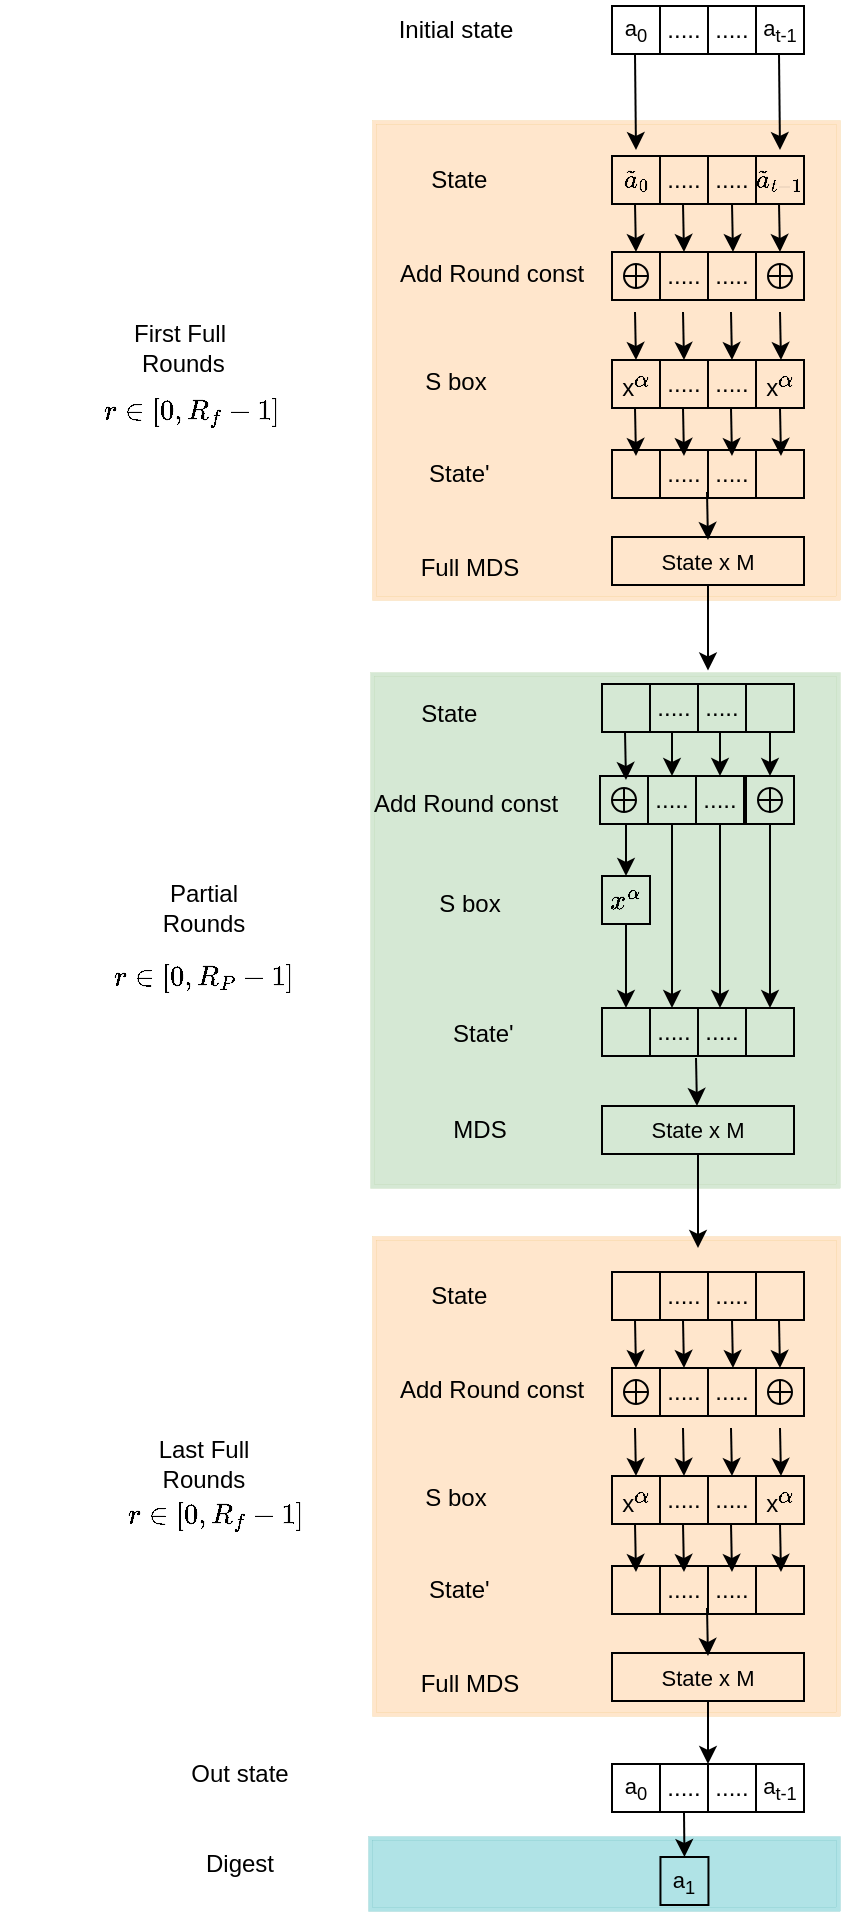 <mxfile version="18.0.4" type="device" pages="5"><diagram name="unoptimized poseidon" id="K_mnMU2O0M3exbVggS7y"><mxGraphModel dx="1868" dy="671" grid="1" gridSize="6" guides="1" tooltips="1" connect="1" arrows="1" fold="1" page="1" pageScale="1" pageWidth="850" pageHeight="1100" math="1" shadow="0"><root><mxCell id="sy46h6lJ5kL89v1Mq7H7-0"/><mxCell id="sy46h6lJ5kL89v1Mq7H7-1" parent="sy46h6lJ5kL89v1Mq7H7-0"/><mxCell id="sy46h6lJ5kL89v1Mq7H7-4" value="" style="shape=ext;double=1;rounded=0;whiteSpace=wrap;html=1;fontSize=11;strokeColor=#d79b00;strokeWidth=0;fillColor=#ffe6cc;dashed=1;" parent="sy46h6lJ5kL89v1Mq7H7-1" vertex="1"><mxGeometry y="222" width="234" height="240" as="geometry"/></mxCell><mxCell id="sy46h6lJ5kL89v1Mq7H7-5" value="" style="shape=ext;double=1;rounded=0;whiteSpace=wrap;html=1;fontSize=11;strokeColor=#82b366;strokeWidth=0;fillColor=#d5e8d4;dashed=1;" parent="sy46h6lJ5kL89v1Mq7H7-1" vertex="1"><mxGeometry x="-1" y="498" width="235" height="258" as="geometry"/></mxCell><mxCell id="sy46h6lJ5kL89v1Mq7H7-6" value="&amp;nbsp;State" style="text;html=1;strokeColor=none;fillColor=none;align=center;verticalAlign=middle;whiteSpace=wrap;rounded=0;fontColor=#000000;" parent="sy46h6lJ5kL89v1Mq7H7-1" vertex="1"><mxGeometry x="12" y="237" width="60" height="30" as="geometry"/></mxCell><mxCell id="sy46h6lJ5kL89v1Mq7H7-7" value="" style="group;strokeWidth=1;" parent="sy46h6lJ5kL89v1Mq7H7-1" vertex="1" connectable="0"><mxGeometry x="120" y="240" width="96" height="24" as="geometry"/></mxCell><mxCell id="sy46h6lJ5kL89v1Mq7H7-8" value="&lt;font style=&quot;font-size: 11px;&quot;&gt;\(\tilde{a}_0\)&lt;/font&gt;" style="rounded=0;whiteSpace=wrap;html=1;fontColor=#000000;strokeColor=#000000;strokeWidth=1;fillColor=none;container=0;" parent="sy46h6lJ5kL89v1Mq7H7-7" vertex="1"><mxGeometry width="24" height="24" as="geometry"/></mxCell><mxCell id="sy46h6lJ5kL89v1Mq7H7-9" value="....." style="rounded=0;whiteSpace=wrap;html=1;fontColor=#000000;strokeColor=#000000;strokeWidth=1;fillColor=none;container=0;" parent="sy46h6lJ5kL89v1Mq7H7-7" vertex="1"><mxGeometry x="24" width="24" height="24" as="geometry"/></mxCell><mxCell id="sy46h6lJ5kL89v1Mq7H7-10" value="&lt;span style=&quot;&quot;&gt;.....&lt;/span&gt;" style="rounded=0;whiteSpace=wrap;html=1;fontColor=#000000;strokeColor=#000000;strokeWidth=1;fillColor=none;container=0;" parent="sy46h6lJ5kL89v1Mq7H7-7" vertex="1"><mxGeometry x="48" width="24" height="24" as="geometry"/></mxCell><mxCell id="sy46h6lJ5kL89v1Mq7H7-11" value="&lt;span style=&quot;font-size: 11px;&quot;&gt;\(\tilde{a}_{t-1}\)&lt;/span&gt;" style="rounded=0;whiteSpace=wrap;html=1;fontColor=#000000;strokeColor=#000000;strokeWidth=1;fillColor=none;container=0;" parent="sy46h6lJ5kL89v1Mq7H7-7" vertex="1"><mxGeometry x="72" width="24" height="24" as="geometry"/></mxCell><mxCell id="sy46h6lJ5kL89v1Mq7H7-12" value="" style="endArrow=classic;html=1;rounded=0;fontSize=13;fontColor=#000000;strokeColor=#000000;strokeWidth=1;" parent="sy46h6lJ5kL89v1Mq7H7-1" edge="1"><mxGeometry width="50" height="50" relative="1" as="geometry"><mxPoint x="131.5" y="264" as="sourcePoint"/><mxPoint x="132" y="288" as="targetPoint"/></mxGeometry></mxCell><mxCell id="sy46h6lJ5kL89v1Mq7H7-13" value="" style="endArrow=classic;html=1;rounded=0;fontSize=13;fontColor=#000000;strokeColor=#000000;strokeWidth=1;" parent="sy46h6lJ5kL89v1Mq7H7-1" edge="1"><mxGeometry width="50" height="50" relative="1" as="geometry"><mxPoint x="155.5" y="264" as="sourcePoint"/><mxPoint x="156" y="288" as="targetPoint"/></mxGeometry></mxCell><mxCell id="sy46h6lJ5kL89v1Mq7H7-14" value="" style="endArrow=classic;html=1;rounded=0;fontSize=13;fontColor=#000000;strokeColor=#000000;strokeWidth=1;" parent="sy46h6lJ5kL89v1Mq7H7-1" edge="1"><mxGeometry width="50" height="50" relative="1" as="geometry"><mxPoint x="180" y="264" as="sourcePoint"/><mxPoint x="180.5" y="288" as="targetPoint"/></mxGeometry></mxCell><mxCell id="sy46h6lJ5kL89v1Mq7H7-15" value="" style="endArrow=classic;html=1;rounded=0;fontSize=13;fontColor=#000000;strokeColor=#000000;strokeWidth=1;" parent="sy46h6lJ5kL89v1Mq7H7-1" edge="1"><mxGeometry width="50" height="50" relative="1" as="geometry"><mxPoint x="203.5" y="264" as="sourcePoint"/><mxPoint x="204" y="288" as="targetPoint"/></mxGeometry></mxCell><mxCell id="sy46h6lJ5kL89v1Mq7H7-16" value="Full MDS" style="text;html=1;strokeColor=none;fillColor=none;align=center;verticalAlign=middle;whiteSpace=wrap;rounded=0;fontColor=#000000;" parent="sy46h6lJ5kL89v1Mq7H7-1" vertex="1"><mxGeometry x="19" y="432" width="60" height="27" as="geometry"/></mxCell><mxCell id="sy46h6lJ5kL89v1Mq7H7-17" style="edgeStyle=orthogonalEdgeStyle;rounded=0;orthogonalLoop=1;jettySize=auto;html=1;exitX=0.5;exitY=1;exitDx=0;exitDy=0;entryX=0.25;entryY=0;entryDx=0;entryDy=0;" parent="sy46h6lJ5kL89v1Mq7H7-1" source="sy46h6lJ5kL89v1Mq7H7-18" edge="1"><mxGeometry relative="1" as="geometry"><mxPoint x="168" y="497.25" as="targetPoint"/></mxGeometry></mxCell><mxCell id="sy46h6lJ5kL89v1Mq7H7-18" value="&lt;font style=&quot;font-size: 11px;&quot;&gt;State x M&lt;/font&gt;" style="rounded=0;whiteSpace=wrap;html=1;fontSize=9;fontColor=#000000;strokeColor=#000000;strokeWidth=1;fillColor=none;" parent="sy46h6lJ5kL89v1Mq7H7-1" vertex="1"><mxGeometry x="120" y="430.5" width="96" height="24" as="geometry"/></mxCell><mxCell id="sy46h6lJ5kL89v1Mq7H7-19" value="" style="endArrow=classic;html=1;rounded=0;fontSize=13;fontColor=#000000;strokeColor=#000000;strokeWidth=1;" parent="sy46h6lJ5kL89v1Mq7H7-1" edge="1"><mxGeometry width="50" height="50" relative="1" as="geometry"><mxPoint x="167.5" y="408" as="sourcePoint"/><mxPoint x="168" y="432" as="targetPoint"/></mxGeometry></mxCell><mxCell id="sy46h6lJ5kL89v1Mq7H7-20" value="S box" style="text;html=1;strokeColor=none;fillColor=none;align=center;verticalAlign=middle;whiteSpace=wrap;rounded=0;fontColor=#000000;" parent="sy46h6lJ5kL89v1Mq7H7-1" vertex="1"><mxGeometry x="13" y="600" width="72" height="27" as="geometry"/></mxCell><mxCell id="sy46h6lJ5kL89v1Mq7H7-23" value="" style="group;strokeWidth=1;" parent="sy46h6lJ5kL89v1Mq7H7-1" vertex="1" connectable="0"><mxGeometry x="115" y="504" width="96" height="24" as="geometry"/></mxCell><mxCell id="sy46h6lJ5kL89v1Mq7H7-24" value="" style="rounded=0;whiteSpace=wrap;html=1;fontColor=#000000;strokeColor=#000000;strokeWidth=1;fillColor=none;container=0;" parent="sy46h6lJ5kL89v1Mq7H7-23" vertex="1"><mxGeometry width="24" height="24" as="geometry"/></mxCell><mxCell id="sy46h6lJ5kL89v1Mq7H7-25" value="....." style="rounded=0;whiteSpace=wrap;html=1;fontColor=#000000;strokeColor=#000000;strokeWidth=1;fillColor=none;container=0;" parent="sy46h6lJ5kL89v1Mq7H7-23" vertex="1"><mxGeometry x="24" width="24" height="24" as="geometry"/></mxCell><mxCell id="sy46h6lJ5kL89v1Mq7H7-26" value="&lt;span style=&quot;&quot;&gt;.....&lt;/span&gt;" style="rounded=0;whiteSpace=wrap;html=1;fontColor=#000000;strokeColor=#000000;strokeWidth=1;fillColor=none;container=0;" parent="sy46h6lJ5kL89v1Mq7H7-23" vertex="1"><mxGeometry x="48" width="24" height="24" as="geometry"/></mxCell><mxCell id="sy46h6lJ5kL89v1Mq7H7-27" value="" style="rounded=0;whiteSpace=wrap;html=1;fontColor=#000000;strokeColor=#000000;strokeWidth=1;fillColor=none;container=0;" parent="sy46h6lJ5kL89v1Mq7H7-23" vertex="1"><mxGeometry x="72" width="24" height="24" as="geometry"/></mxCell><mxCell id="sy46h6lJ5kL89v1Mq7H7-28" value="" style="endArrow=classic;html=1;rounded=0;fontSize=13;fontColor=#000000;strokeColor=#000000;strokeWidth=1;" parent="sy46h6lJ5kL89v1Mq7H7-1" edge="1"><mxGeometry width="50" height="50" relative="1" as="geometry"><mxPoint x="126.5" y="528" as="sourcePoint"/><mxPoint x="127" y="552" as="targetPoint"/></mxGeometry></mxCell><mxCell id="sy46h6lJ5kL89v1Mq7H7-33" value="" style="group" parent="sy46h6lJ5kL89v1Mq7H7-1" vertex="1" connectable="0"><mxGeometry x="115" y="666" width="96" height="24" as="geometry"/></mxCell><mxCell id="sy46h6lJ5kL89v1Mq7H7-34" value="" style="rounded=0;whiteSpace=wrap;html=1;fontColor=#000000;strokeColor=#000000;strokeWidth=1;fillColor=none;container=0;" parent="sy46h6lJ5kL89v1Mq7H7-33" vertex="1"><mxGeometry width="24" height="24" as="geometry"/></mxCell><mxCell id="sy46h6lJ5kL89v1Mq7H7-35" value="....." style="rounded=0;whiteSpace=wrap;html=1;fontColor=#000000;strokeColor=#000000;strokeWidth=1;fillColor=none;container=0;" parent="sy46h6lJ5kL89v1Mq7H7-33" vertex="1"><mxGeometry x="24" width="24" height="24" as="geometry"/></mxCell><mxCell id="sy46h6lJ5kL89v1Mq7H7-36" value="&lt;span style=&quot;&quot;&gt;.....&lt;/span&gt;" style="rounded=0;whiteSpace=wrap;html=1;fontColor=#000000;strokeColor=#000000;strokeWidth=1;fillColor=none;container=0;" parent="sy46h6lJ5kL89v1Mq7H7-33" vertex="1"><mxGeometry x="48" width="24" height="24" as="geometry"/></mxCell><mxCell id="sy46h6lJ5kL89v1Mq7H7-37" value="" style="rounded=0;whiteSpace=wrap;html=1;fontColor=#000000;strokeColor=#000000;strokeWidth=1;fillColor=none;container=0;" parent="sy46h6lJ5kL89v1Mq7H7-33" vertex="1"><mxGeometry x="72" width="24" height="24" as="geometry"/></mxCell><mxCell id="sy46h6lJ5kL89v1Mq7H7-38" value="Add Round const" style="text;html=1;strokeColor=none;fillColor=none;align=center;verticalAlign=middle;whiteSpace=wrap;rounded=0;fontColor=#000000;" parent="sy46h6lJ5kL89v1Mq7H7-1" vertex="1"><mxGeometry x="-1" y="550" width="96" height="27" as="geometry"/></mxCell><mxCell id="sy46h6lJ5kL89v1Mq7H7-39" value="MDS" style="text;html=1;strokeColor=none;fillColor=none;align=center;verticalAlign=middle;whiteSpace=wrap;rounded=0;fontColor=#000000;" parent="sy46h6lJ5kL89v1Mq7H7-1" vertex="1"><mxGeometry x="12" y="713.5" width="84" height="27" as="geometry"/></mxCell><mxCell id="sy46h6lJ5kL89v1Mq7H7-41" value="&lt;font style=&quot;font-size: 11px;&quot;&gt;State x M&lt;/font&gt;" style="rounded=0;whiteSpace=wrap;html=1;fontSize=9;fontColor=#000000;strokeColor=#000000;strokeWidth=1;fillColor=none;" parent="sy46h6lJ5kL89v1Mq7H7-1" vertex="1"><mxGeometry x="115" y="715" width="96" height="24" as="geometry"/></mxCell><mxCell id="sy46h6lJ5kL89v1Mq7H7-42" value="&amp;nbsp;State'" style="text;html=1;strokeColor=none;fillColor=none;align=center;verticalAlign=middle;whiteSpace=wrap;rounded=0;fontColor=#000000;" parent="sy46h6lJ5kL89v1Mq7H7-1" vertex="1"><mxGeometry x="33" y="666" width="42" height="25.5" as="geometry"/></mxCell><mxCell id="sy46h6lJ5kL89v1Mq7H7-43" value="" style="endArrow=classic;html=1;rounded=0;fontSize=13;fontColor=#000000;strokeColor=#000000;strokeWidth=1;" parent="sy46h6lJ5kL89v1Mq7H7-1" edge="1"><mxGeometry width="50" height="50" relative="1" as="geometry"><mxPoint x="162" y="691" as="sourcePoint"/><mxPoint x="162.5" y="715" as="targetPoint"/></mxGeometry></mxCell><mxCell id="sy46h6lJ5kL89v1Mq7H7-44" value="&amp;nbsp;State" style="text;html=1;strokeColor=none;fillColor=none;align=center;verticalAlign=middle;whiteSpace=wrap;rounded=0;fontColor=#000000;" parent="sy46h6lJ5kL89v1Mq7H7-1" vertex="1"><mxGeometry x="7.0" y="504" width="60" height="30" as="geometry"/></mxCell><mxCell id="sy46h6lJ5kL89v1Mq7H7-48" value="" style="group" parent="sy46h6lJ5kL89v1Mq7H7-1" vertex="1" connectable="0"><mxGeometry x="12" y="162" width="204" height="75" as="geometry"/></mxCell><mxCell id="sy46h6lJ5kL89v1Mq7H7-49" value="Initial state" style="text;html=1;strokeColor=none;fillColor=none;align=center;verticalAlign=middle;whiteSpace=wrap;rounded=0;fontColor=#000000;" parent="sy46h6lJ5kL89v1Mq7H7-48" vertex="1"><mxGeometry width="60" height="30" as="geometry"/></mxCell><mxCell id="sy46h6lJ5kL89v1Mq7H7-50" value="&lt;font style=&quot;font-size: 11px;&quot;&gt;a&lt;sub&gt;0&lt;/sub&gt;&lt;/font&gt;" style="rounded=0;whiteSpace=wrap;html=1;fontColor=#000000;strokeColor=#000000;strokeWidth=1;fillColor=none;container=0;" parent="sy46h6lJ5kL89v1Mq7H7-48" vertex="1"><mxGeometry x="108" y="3" width="24" height="24" as="geometry"/></mxCell><mxCell id="sy46h6lJ5kL89v1Mq7H7-51" value="....." style="rounded=0;whiteSpace=wrap;html=1;fontColor=#000000;strokeColor=#000000;strokeWidth=1;fillColor=none;container=0;" parent="sy46h6lJ5kL89v1Mq7H7-48" vertex="1"><mxGeometry x="132" y="3" width="24" height="24" as="geometry"/></mxCell><mxCell id="sy46h6lJ5kL89v1Mq7H7-52" value="&lt;span style=&quot;&quot;&gt;.....&lt;/span&gt;" style="rounded=0;whiteSpace=wrap;html=1;fontColor=#000000;strokeColor=#000000;strokeWidth=1;fillColor=none;container=0;" parent="sy46h6lJ5kL89v1Mq7H7-48" vertex="1"><mxGeometry x="156" y="3" width="24" height="24" as="geometry"/></mxCell><mxCell id="sy46h6lJ5kL89v1Mq7H7-53" value="&lt;font style=&quot;font-size: 11px;&quot;&gt;a&lt;sub style=&quot;&quot;&gt;t-1&lt;/sub&gt;&lt;/font&gt;" style="rounded=0;whiteSpace=wrap;html=1;fontColor=#000000;strokeColor=#000000;strokeWidth=1;fillColor=none;container=0;" parent="sy46h6lJ5kL89v1Mq7H7-48" vertex="1"><mxGeometry x="180" y="3" width="24" height="24" as="geometry"/></mxCell><mxCell id="sy46h6lJ5kL89v1Mq7H7-54" value="" style="endArrow=classic;html=1;rounded=0;fontSize=13;fontColor=#000000;strokeColor=#000000;strokeWidth=1;" parent="sy46h6lJ5kL89v1Mq7H7-48" edge="1"><mxGeometry width="50" height="50" relative="1" as="geometry"><mxPoint x="119.5" y="27" as="sourcePoint"/><mxPoint x="120" y="75" as="targetPoint"/></mxGeometry></mxCell><mxCell id="sy46h6lJ5kL89v1Mq7H7-55" value="" style="endArrow=classic;html=1;rounded=0;fontSize=13;fontColor=#000000;strokeColor=#000000;strokeWidth=1;" parent="sy46h6lJ5kL89v1Mq7H7-48" edge="1"><mxGeometry width="50" height="50" relative="1" as="geometry"><mxPoint x="191.5" y="27" as="sourcePoint"/><mxPoint x="192" y="75" as="targetPoint"/></mxGeometry></mxCell><mxCell id="sy46h6lJ5kL89v1Mq7H7-56" value="\(r \in [0,R_f-1] \)&amp;nbsp;" style="text;html=1;strokeColor=none;fillColor=none;align=center;verticalAlign=middle;whiteSpace=wrap;rounded=0;" parent="sy46h6lJ5kL89v1Mq7H7-1" vertex="1"><mxGeometry x="-120" y="360" width="60" height="30" as="geometry"/></mxCell><mxCell id="sy46h6lJ5kL89v1Mq7H7-57" value="" style="group" parent="sy46h6lJ5kL89v1Mq7H7-1" vertex="1" connectable="0"><mxGeometry x="6" y="339" width="210" height="27" as="geometry"/></mxCell><mxCell id="sy46h6lJ5kL89v1Mq7H7-58" value="S box" style="text;html=1;strokeColor=none;fillColor=none;align=center;verticalAlign=middle;whiteSpace=wrap;rounded=0;fontColor=#000000;" parent="sy46h6lJ5kL89v1Mq7H7-57" vertex="1"><mxGeometry width="72" height="27" as="geometry"/></mxCell><mxCell id="sy46h6lJ5kL89v1Mq7H7-59" value="x&lt;sup&gt;\(\alpha\)&lt;/sup&gt;" style="rounded=0;whiteSpace=wrap;html=1;fontColor=#000000;strokeColor=#000000;strokeWidth=1;fillColor=none;container=0;" parent="sy46h6lJ5kL89v1Mq7H7-57" vertex="1"><mxGeometry x="114" y="3" width="24" height="24" as="geometry"/></mxCell><mxCell id="sy46h6lJ5kL89v1Mq7H7-60" value="....." style="rounded=0;whiteSpace=wrap;html=1;fontColor=#000000;strokeColor=#000000;strokeWidth=1;fillColor=none;container=0;" parent="sy46h6lJ5kL89v1Mq7H7-57" vertex="1"><mxGeometry x="138" y="3" width="24" height="24" as="geometry"/></mxCell><mxCell id="sy46h6lJ5kL89v1Mq7H7-61" value="&lt;span style=&quot;&quot;&gt;.....&lt;/span&gt;" style="rounded=0;whiteSpace=wrap;html=1;fontColor=#000000;strokeColor=#000000;strokeWidth=1;fillColor=none;container=0;" parent="sy46h6lJ5kL89v1Mq7H7-57" vertex="1"><mxGeometry x="162" y="3" width="24" height="24" as="geometry"/></mxCell><mxCell id="sy46h6lJ5kL89v1Mq7H7-62" value="x&lt;sup&gt;\(\alpha\)&lt;/sup&gt;" style="rounded=0;whiteSpace=wrap;html=1;fontColor=#000000;strokeColor=#000000;strokeWidth=1;fillColor=none;container=0;" parent="sy46h6lJ5kL89v1Mq7H7-57" vertex="1"><mxGeometry x="186" y="3" width="24" height="24" as="geometry"/></mxCell><mxCell id="sy46h6lJ5kL89v1Mq7H7-63" value="" style="group" parent="sy46h6lJ5kL89v1Mq7H7-1" vertex="1" connectable="0"><mxGeometry x="12" y="285" width="204" height="57" as="geometry"/></mxCell><mxCell id="sy46h6lJ5kL89v1Mq7H7-64" value="" style="group;strokeWidth=1;" parent="sy46h6lJ5kL89v1Mq7H7-63" vertex="1" connectable="0"><mxGeometry x="108" y="3" width="96" height="54" as="geometry"/></mxCell><mxCell id="sy46h6lJ5kL89v1Mq7H7-65" value="" style="rounded=0;whiteSpace=wrap;html=1;fontColor=#000000;strokeColor=#000000;strokeWidth=1;fillColor=none;container=0;" parent="sy46h6lJ5kL89v1Mq7H7-64" vertex="1"><mxGeometry width="24" height="24" as="geometry"/></mxCell><mxCell id="sy46h6lJ5kL89v1Mq7H7-66" value="....." style="rounded=0;whiteSpace=wrap;html=1;fontColor=#000000;strokeColor=#000000;strokeWidth=1;fillColor=none;container=0;" parent="sy46h6lJ5kL89v1Mq7H7-64" vertex="1"><mxGeometry x="24" width="24" height="24" as="geometry"/></mxCell><mxCell id="sy46h6lJ5kL89v1Mq7H7-67" value="&lt;span style=&quot;&quot;&gt;.....&lt;/span&gt;" style="rounded=0;whiteSpace=wrap;html=1;fontColor=#000000;strokeColor=#000000;strokeWidth=1;fillColor=none;container=0;" parent="sy46h6lJ5kL89v1Mq7H7-64" vertex="1"><mxGeometry x="48" width="24" height="24" as="geometry"/></mxCell><mxCell id="sy46h6lJ5kL89v1Mq7H7-68" value="" style="rounded=0;whiteSpace=wrap;html=1;fontColor=#000000;strokeColor=#000000;strokeWidth=1;fillColor=none;container=0;" parent="sy46h6lJ5kL89v1Mq7H7-64" vertex="1"><mxGeometry x="72" width="24" height="24" as="geometry"/></mxCell><mxCell id="sy46h6lJ5kL89v1Mq7H7-69" value="" style="group" parent="sy46h6lJ5kL89v1Mq7H7-64" vertex="1" connectable="0"><mxGeometry x="11.5" y="30" width="73" height="24" as="geometry"/></mxCell><mxCell id="sy46h6lJ5kL89v1Mq7H7-70" value="" style="endArrow=classic;html=1;rounded=0;fontSize=13;fontColor=#000000;strokeColor=#000000;strokeWidth=1;" parent="sy46h6lJ5kL89v1Mq7H7-69" edge="1"><mxGeometry width="50" height="50" relative="1" as="geometry"><mxPoint as="sourcePoint"/><mxPoint x="0.5" y="24" as="targetPoint"/></mxGeometry></mxCell><mxCell id="sy46h6lJ5kL89v1Mq7H7-71" value="" style="endArrow=classic;html=1;rounded=0;fontSize=13;fontColor=#000000;strokeColor=#000000;strokeWidth=1;" parent="sy46h6lJ5kL89v1Mq7H7-69" edge="1"><mxGeometry width="50" height="50" relative="1" as="geometry"><mxPoint x="24" as="sourcePoint"/><mxPoint x="24.5" y="24" as="targetPoint"/></mxGeometry></mxCell><mxCell id="sy46h6lJ5kL89v1Mq7H7-72" value="" style="endArrow=classic;html=1;rounded=0;fontSize=13;fontColor=#000000;strokeColor=#000000;strokeWidth=1;" parent="sy46h6lJ5kL89v1Mq7H7-69" edge="1"><mxGeometry width="50" height="50" relative="1" as="geometry"><mxPoint x="48" as="sourcePoint"/><mxPoint x="48.5" y="24" as="targetPoint"/></mxGeometry></mxCell><mxCell id="sy46h6lJ5kL89v1Mq7H7-73" value="" style="endArrow=classic;html=1;rounded=0;fontSize=13;fontColor=#000000;strokeColor=#000000;strokeWidth=1;" parent="sy46h6lJ5kL89v1Mq7H7-69" edge="1"><mxGeometry width="50" height="50" relative="1" as="geometry"><mxPoint x="72.5" as="sourcePoint"/><mxPoint x="73" y="24" as="targetPoint"/></mxGeometry></mxCell><mxCell id="sy46h6lJ5kL89v1Mq7H7-74" value="Add Round const" style="text;html=1;strokeColor=none;fillColor=none;align=center;verticalAlign=middle;whiteSpace=wrap;rounded=0;fontColor=#000000;" parent="sy46h6lJ5kL89v1Mq7H7-63" vertex="1"><mxGeometry width="96" height="27" as="geometry"/></mxCell><mxCell id="sy46h6lJ5kL89v1Mq7H7-75" value="" style="shape=orEllipse;perimeter=ellipsePerimeter;whiteSpace=wrap;html=1;backgroundOutline=1;fontSize=13;fontColor=#000000;strokeColor=#000000;strokeWidth=1;fillColor=none;" parent="sy46h6lJ5kL89v1Mq7H7-1" vertex="1"><mxGeometry x="126" y="294" width="12" height="12" as="geometry"/></mxCell><mxCell id="sy46h6lJ5kL89v1Mq7H7-76" value="" style="shape=orEllipse;perimeter=ellipsePerimeter;whiteSpace=wrap;html=1;backgroundOutline=1;fontSize=13;fontColor=#000000;strokeColor=#000000;strokeWidth=1;fillColor=none;" parent="sy46h6lJ5kL89v1Mq7H7-1" vertex="1"><mxGeometry x="198" y="294" width="12" height="12" as="geometry"/></mxCell><mxCell id="sy46h6lJ5kL89v1Mq7H7-77" value="" style="group" parent="sy46h6lJ5kL89v1Mq7H7-1" vertex="1" connectable="0"><mxGeometry x="131.5" y="366" width="73" height="24" as="geometry"/></mxCell><mxCell id="sy46h6lJ5kL89v1Mq7H7-78" value="" style="endArrow=classic;html=1;rounded=0;fontSize=13;fontColor=#000000;strokeColor=#000000;strokeWidth=1;" parent="sy46h6lJ5kL89v1Mq7H7-77" edge="1"><mxGeometry width="50" height="50" relative="1" as="geometry"><mxPoint as="sourcePoint"/><mxPoint x="0.5" y="24" as="targetPoint"/></mxGeometry></mxCell><mxCell id="sy46h6lJ5kL89v1Mq7H7-79" value="" style="endArrow=classic;html=1;rounded=0;fontSize=13;fontColor=#000000;strokeColor=#000000;strokeWidth=1;" parent="sy46h6lJ5kL89v1Mq7H7-77" edge="1"><mxGeometry width="50" height="50" relative="1" as="geometry"><mxPoint x="24" as="sourcePoint"/><mxPoint x="24.5" y="24" as="targetPoint"/></mxGeometry></mxCell><mxCell id="sy46h6lJ5kL89v1Mq7H7-80" value="" style="endArrow=classic;html=1;rounded=0;fontSize=13;fontColor=#000000;strokeColor=#000000;strokeWidth=1;" parent="sy46h6lJ5kL89v1Mq7H7-77" edge="1"><mxGeometry width="50" height="50" relative="1" as="geometry"><mxPoint x="48" as="sourcePoint"/><mxPoint x="48.5" y="24" as="targetPoint"/></mxGeometry></mxCell><mxCell id="sy46h6lJ5kL89v1Mq7H7-81" value="" style="endArrow=classic;html=1;rounded=0;fontSize=13;fontColor=#000000;strokeColor=#000000;strokeWidth=1;" parent="sy46h6lJ5kL89v1Mq7H7-77" edge="1"><mxGeometry width="50" height="50" relative="1" as="geometry"><mxPoint x="72.5" as="sourcePoint"/><mxPoint x="73" y="24" as="targetPoint"/></mxGeometry></mxCell><mxCell id="sy46h6lJ5kL89v1Mq7H7-82" value="" style="group" parent="sy46h6lJ5kL89v1Mq7H7-1" vertex="1" connectable="0"><mxGeometry x="12" y="384" width="204" height="30" as="geometry"/></mxCell><mxCell id="sy46h6lJ5kL89v1Mq7H7-83" value="" style="group" parent="sy46h6lJ5kL89v1Mq7H7-82" vertex="1" connectable="0"><mxGeometry x="108" y="3" width="96" height="24" as="geometry"/></mxCell><mxCell id="sy46h6lJ5kL89v1Mq7H7-84" value="" style="rounded=0;whiteSpace=wrap;html=1;fontColor=#000000;strokeColor=#000000;strokeWidth=1;fillColor=none;container=0;" parent="sy46h6lJ5kL89v1Mq7H7-83" vertex="1"><mxGeometry width="24" height="24" as="geometry"/></mxCell><mxCell id="sy46h6lJ5kL89v1Mq7H7-85" value="....." style="rounded=0;whiteSpace=wrap;html=1;fontColor=#000000;strokeColor=#000000;strokeWidth=1;fillColor=none;container=0;" parent="sy46h6lJ5kL89v1Mq7H7-83" vertex="1"><mxGeometry x="24" width="24" height="24" as="geometry"/></mxCell><mxCell id="sy46h6lJ5kL89v1Mq7H7-86" value="&lt;span style=&quot;&quot;&gt;.....&lt;/span&gt;" style="rounded=0;whiteSpace=wrap;html=1;fontColor=#000000;strokeColor=#000000;strokeWidth=1;fillColor=none;container=0;" parent="sy46h6lJ5kL89v1Mq7H7-83" vertex="1"><mxGeometry x="48" width="24" height="24" as="geometry"/></mxCell><mxCell id="sy46h6lJ5kL89v1Mq7H7-87" value="" style="rounded=0;whiteSpace=wrap;html=1;fontColor=#000000;strokeColor=#000000;strokeWidth=1;fillColor=none;container=0;" parent="sy46h6lJ5kL89v1Mq7H7-83" vertex="1"><mxGeometry x="72" width="24" height="24" as="geometry"/></mxCell><mxCell id="sy46h6lJ5kL89v1Mq7H7-88" value="&amp;nbsp;State'" style="text;html=1;strokeColor=none;fillColor=none;align=center;verticalAlign=middle;whiteSpace=wrap;rounded=0;fontColor=#000000;" parent="sy46h6lJ5kL89v1Mq7H7-82" vertex="1"><mxGeometry width="60" height="30" as="geometry"/></mxCell><mxCell id="sy46h6lJ5kL89v1Mq7H7-89" value="First Full&lt;br&gt;&amp;nbsp;Rounds" style="text;html=1;strokeColor=none;fillColor=none;align=center;verticalAlign=middle;whiteSpace=wrap;rounded=0;" parent="sy46h6lJ5kL89v1Mq7H7-1" vertex="1"><mxGeometry x="-186" y="294" width="180" height="83" as="geometry"/></mxCell><mxCell id="sy46h6lJ5kL89v1Mq7H7-128" value="\(r\in [0,R_P-1]\)" style="text;html=1;strokeColor=none;fillColor=none;align=center;verticalAlign=middle;whiteSpace=wrap;rounded=0;" parent="sy46h6lJ5kL89v1Mq7H7-1" vertex="1"><mxGeometry x="-114" y="636" width="60" height="30" as="geometry"/></mxCell><mxCell id="sy46h6lJ5kL89v1Mq7H7-153" value="" style="shape=ext;double=1;rounded=0;whiteSpace=wrap;html=1;fontSize=11;strokeColor=#d79b00;strokeWidth=0;fillColor=#ffe6cc;dashed=1;" parent="sy46h6lJ5kL89v1Mq7H7-1" vertex="1"><mxGeometry y="780" width="234" height="240" as="geometry"/></mxCell><mxCell id="sy46h6lJ5kL89v1Mq7H7-154" value="&amp;nbsp;State" style="text;html=1;strokeColor=none;fillColor=none;align=center;verticalAlign=middle;whiteSpace=wrap;rounded=0;fontColor=#000000;" parent="sy46h6lJ5kL89v1Mq7H7-1" vertex="1"><mxGeometry x="12" y="795" width="60" height="30" as="geometry"/></mxCell><mxCell id="sy46h6lJ5kL89v1Mq7H7-155" value="" style="group;strokeWidth=1;" parent="sy46h6lJ5kL89v1Mq7H7-1" vertex="1" connectable="0"><mxGeometry x="120" y="798" width="96" height="24" as="geometry"/></mxCell><mxCell id="sy46h6lJ5kL89v1Mq7H7-156" value="" style="rounded=0;whiteSpace=wrap;html=1;fontColor=#000000;strokeColor=#000000;strokeWidth=1;fillColor=none;container=0;" parent="sy46h6lJ5kL89v1Mq7H7-155" vertex="1"><mxGeometry width="24" height="24" as="geometry"/></mxCell><mxCell id="sy46h6lJ5kL89v1Mq7H7-157" value="....." style="rounded=0;whiteSpace=wrap;html=1;fontColor=#000000;strokeColor=#000000;strokeWidth=1;fillColor=none;container=0;" parent="sy46h6lJ5kL89v1Mq7H7-155" vertex="1"><mxGeometry x="24" width="24" height="24" as="geometry"/></mxCell><mxCell id="sy46h6lJ5kL89v1Mq7H7-158" value="&lt;span style=&quot;&quot;&gt;.....&lt;/span&gt;" style="rounded=0;whiteSpace=wrap;html=1;fontColor=#000000;strokeColor=#000000;strokeWidth=1;fillColor=none;container=0;" parent="sy46h6lJ5kL89v1Mq7H7-155" vertex="1"><mxGeometry x="48" width="24" height="24" as="geometry"/></mxCell><mxCell id="sy46h6lJ5kL89v1Mq7H7-159" value="" style="rounded=0;whiteSpace=wrap;html=1;fontColor=#000000;strokeColor=#000000;strokeWidth=1;fillColor=none;container=0;" parent="sy46h6lJ5kL89v1Mq7H7-155" vertex="1"><mxGeometry x="72" width="24" height="24" as="geometry"/></mxCell><mxCell id="sy46h6lJ5kL89v1Mq7H7-160" value="" style="endArrow=classic;html=1;rounded=0;fontSize=13;fontColor=#000000;strokeColor=#000000;strokeWidth=1;" parent="sy46h6lJ5kL89v1Mq7H7-1" edge="1"><mxGeometry width="50" height="50" relative="1" as="geometry"><mxPoint x="131.5" y="822" as="sourcePoint"/><mxPoint x="132" y="846" as="targetPoint"/></mxGeometry></mxCell><mxCell id="sy46h6lJ5kL89v1Mq7H7-161" value="" style="endArrow=classic;html=1;rounded=0;fontSize=13;fontColor=#000000;strokeColor=#000000;strokeWidth=1;" parent="sy46h6lJ5kL89v1Mq7H7-1" edge="1"><mxGeometry width="50" height="50" relative="1" as="geometry"><mxPoint x="155.5" y="822" as="sourcePoint"/><mxPoint x="156" y="846" as="targetPoint"/></mxGeometry></mxCell><mxCell id="sy46h6lJ5kL89v1Mq7H7-162" value="" style="endArrow=classic;html=1;rounded=0;fontSize=13;fontColor=#000000;strokeColor=#000000;strokeWidth=1;" parent="sy46h6lJ5kL89v1Mq7H7-1" edge="1"><mxGeometry width="50" height="50" relative="1" as="geometry"><mxPoint x="180" y="822" as="sourcePoint"/><mxPoint x="180.5" y="846" as="targetPoint"/></mxGeometry></mxCell><mxCell id="sy46h6lJ5kL89v1Mq7H7-163" value="" style="endArrow=classic;html=1;rounded=0;fontSize=13;fontColor=#000000;strokeColor=#000000;strokeWidth=1;" parent="sy46h6lJ5kL89v1Mq7H7-1" edge="1"><mxGeometry width="50" height="50" relative="1" as="geometry"><mxPoint x="203.5" y="822" as="sourcePoint"/><mxPoint x="204" y="846" as="targetPoint"/></mxGeometry></mxCell><mxCell id="sy46h6lJ5kL89v1Mq7H7-164" value="Full MDS" style="text;html=1;strokeColor=none;fillColor=none;align=center;verticalAlign=middle;whiteSpace=wrap;rounded=0;fontColor=#000000;" parent="sy46h6lJ5kL89v1Mq7H7-1" vertex="1"><mxGeometry x="19" y="990" width="60" height="27" as="geometry"/></mxCell><mxCell id="FAi2gJUnJuikJQvXlG6e-3" style="edgeStyle=orthogonalEdgeStyle;rounded=0;orthogonalLoop=1;jettySize=auto;html=1;exitX=0.5;exitY=1;exitDx=0;exitDy=0;entryX=0;entryY=0;entryDx=0;entryDy=0;" parent="sy46h6lJ5kL89v1Mq7H7-1" source="sy46h6lJ5kL89v1Mq7H7-165" target="sy46h6lJ5kL89v1Mq7H7-205" edge="1"><mxGeometry relative="1" as="geometry"/></mxCell><mxCell id="sy46h6lJ5kL89v1Mq7H7-165" value="&lt;font style=&quot;font-size: 11px;&quot;&gt;State x M&lt;/font&gt;" style="rounded=0;whiteSpace=wrap;html=1;fontSize=9;fontColor=#000000;strokeColor=#000000;strokeWidth=1;fillColor=none;" parent="sy46h6lJ5kL89v1Mq7H7-1" vertex="1"><mxGeometry x="120" y="988.5" width="96" height="24" as="geometry"/></mxCell><mxCell id="sy46h6lJ5kL89v1Mq7H7-166" value="" style="endArrow=classic;html=1;rounded=0;fontSize=13;fontColor=#000000;strokeColor=#000000;strokeWidth=1;" parent="sy46h6lJ5kL89v1Mq7H7-1" edge="1"><mxGeometry width="50" height="50" relative="1" as="geometry"><mxPoint x="167.5" y="966" as="sourcePoint"/><mxPoint x="168" y="990" as="targetPoint"/></mxGeometry></mxCell><mxCell id="sy46h6lJ5kL89v1Mq7H7-167" value="\(r \in [0,R_f-1] \)&amp;nbsp;" style="text;html=1;strokeColor=none;fillColor=none;align=center;verticalAlign=middle;whiteSpace=wrap;rounded=0;" parent="sy46h6lJ5kL89v1Mq7H7-1" vertex="1"><mxGeometry x="-108" y="912" width="60" height="30" as="geometry"/></mxCell><mxCell id="sy46h6lJ5kL89v1Mq7H7-168" value="" style="group" parent="sy46h6lJ5kL89v1Mq7H7-1" vertex="1" connectable="0"><mxGeometry x="6" y="897" width="210" height="27" as="geometry"/></mxCell><mxCell id="sy46h6lJ5kL89v1Mq7H7-169" value="S box" style="text;html=1;strokeColor=none;fillColor=none;align=center;verticalAlign=middle;whiteSpace=wrap;rounded=0;fontColor=#000000;" parent="sy46h6lJ5kL89v1Mq7H7-168" vertex="1"><mxGeometry width="72" height="27" as="geometry"/></mxCell><mxCell id="sy46h6lJ5kL89v1Mq7H7-170" value="x&lt;sup&gt;\(\alpha\)&lt;/sup&gt;" style="rounded=0;whiteSpace=wrap;html=1;fontColor=#000000;strokeColor=#000000;strokeWidth=1;fillColor=none;container=0;" parent="sy46h6lJ5kL89v1Mq7H7-168" vertex="1"><mxGeometry x="114" y="3" width="24" height="24" as="geometry"/></mxCell><mxCell id="sy46h6lJ5kL89v1Mq7H7-171" value="....." style="rounded=0;whiteSpace=wrap;html=1;fontColor=#000000;strokeColor=#000000;strokeWidth=1;fillColor=none;container=0;" parent="sy46h6lJ5kL89v1Mq7H7-168" vertex="1"><mxGeometry x="138" y="3" width="24" height="24" as="geometry"/></mxCell><mxCell id="sy46h6lJ5kL89v1Mq7H7-172" value="&lt;span style=&quot;&quot;&gt;.....&lt;/span&gt;" style="rounded=0;whiteSpace=wrap;html=1;fontColor=#000000;strokeColor=#000000;strokeWidth=1;fillColor=none;container=0;" parent="sy46h6lJ5kL89v1Mq7H7-168" vertex="1"><mxGeometry x="162" y="3" width="24" height="24" as="geometry"/></mxCell><mxCell id="sy46h6lJ5kL89v1Mq7H7-173" value="x&lt;sup&gt;\(\alpha\)&lt;/sup&gt;" style="rounded=0;whiteSpace=wrap;html=1;fontColor=#000000;strokeColor=#000000;strokeWidth=1;fillColor=none;container=0;" parent="sy46h6lJ5kL89v1Mq7H7-168" vertex="1"><mxGeometry x="186" y="3" width="24" height="24" as="geometry"/></mxCell><mxCell id="sy46h6lJ5kL89v1Mq7H7-174" value="" style="group" parent="sy46h6lJ5kL89v1Mq7H7-1" vertex="1" connectable="0"><mxGeometry x="12" y="843" width="204" height="57" as="geometry"/></mxCell><mxCell id="sy46h6lJ5kL89v1Mq7H7-175" value="" style="group;strokeWidth=1;" parent="sy46h6lJ5kL89v1Mq7H7-174" vertex="1" connectable="0"><mxGeometry x="108" y="3" width="96" height="54" as="geometry"/></mxCell><mxCell id="sy46h6lJ5kL89v1Mq7H7-176" value="" style="rounded=0;whiteSpace=wrap;html=1;fontColor=#000000;strokeColor=#000000;strokeWidth=1;fillColor=none;container=0;" parent="sy46h6lJ5kL89v1Mq7H7-175" vertex="1"><mxGeometry width="24" height="24" as="geometry"/></mxCell><mxCell id="sy46h6lJ5kL89v1Mq7H7-177" value="....." style="rounded=0;whiteSpace=wrap;html=1;fontColor=#000000;strokeColor=#000000;strokeWidth=1;fillColor=none;container=0;" parent="sy46h6lJ5kL89v1Mq7H7-175" vertex="1"><mxGeometry x="24" width="24" height="24" as="geometry"/></mxCell><mxCell id="sy46h6lJ5kL89v1Mq7H7-178" value="&lt;span style=&quot;&quot;&gt;.....&lt;/span&gt;" style="rounded=0;whiteSpace=wrap;html=1;fontColor=#000000;strokeColor=#000000;strokeWidth=1;fillColor=none;container=0;" parent="sy46h6lJ5kL89v1Mq7H7-175" vertex="1"><mxGeometry x="48" width="24" height="24" as="geometry"/></mxCell><mxCell id="sy46h6lJ5kL89v1Mq7H7-179" value="" style="rounded=0;whiteSpace=wrap;html=1;fontColor=#000000;strokeColor=#000000;strokeWidth=1;fillColor=none;container=0;" parent="sy46h6lJ5kL89v1Mq7H7-175" vertex="1"><mxGeometry x="72" width="24" height="24" as="geometry"/></mxCell><mxCell id="sy46h6lJ5kL89v1Mq7H7-180" value="" style="group" parent="sy46h6lJ5kL89v1Mq7H7-175" vertex="1" connectable="0"><mxGeometry x="11.5" y="30" width="73" height="24" as="geometry"/></mxCell><mxCell id="sy46h6lJ5kL89v1Mq7H7-181" value="" style="endArrow=classic;html=1;rounded=0;fontSize=13;fontColor=#000000;strokeColor=#000000;strokeWidth=1;" parent="sy46h6lJ5kL89v1Mq7H7-180" edge="1"><mxGeometry width="50" height="50" relative="1" as="geometry"><mxPoint as="sourcePoint"/><mxPoint x="0.5" y="24" as="targetPoint"/></mxGeometry></mxCell><mxCell id="sy46h6lJ5kL89v1Mq7H7-182" value="" style="endArrow=classic;html=1;rounded=0;fontSize=13;fontColor=#000000;strokeColor=#000000;strokeWidth=1;" parent="sy46h6lJ5kL89v1Mq7H7-180" edge="1"><mxGeometry width="50" height="50" relative="1" as="geometry"><mxPoint x="24" as="sourcePoint"/><mxPoint x="24.5" y="24" as="targetPoint"/></mxGeometry></mxCell><mxCell id="sy46h6lJ5kL89v1Mq7H7-183" value="" style="endArrow=classic;html=1;rounded=0;fontSize=13;fontColor=#000000;strokeColor=#000000;strokeWidth=1;" parent="sy46h6lJ5kL89v1Mq7H7-180" edge="1"><mxGeometry width="50" height="50" relative="1" as="geometry"><mxPoint x="48" as="sourcePoint"/><mxPoint x="48.5" y="24" as="targetPoint"/></mxGeometry></mxCell><mxCell id="sy46h6lJ5kL89v1Mq7H7-184" value="" style="endArrow=classic;html=1;rounded=0;fontSize=13;fontColor=#000000;strokeColor=#000000;strokeWidth=1;" parent="sy46h6lJ5kL89v1Mq7H7-180" edge="1"><mxGeometry width="50" height="50" relative="1" as="geometry"><mxPoint x="72.5" as="sourcePoint"/><mxPoint x="73" y="24" as="targetPoint"/></mxGeometry></mxCell><mxCell id="sy46h6lJ5kL89v1Mq7H7-185" value="Add Round const" style="text;html=1;strokeColor=none;fillColor=none;align=center;verticalAlign=middle;whiteSpace=wrap;rounded=0;fontColor=#000000;" parent="sy46h6lJ5kL89v1Mq7H7-174" vertex="1"><mxGeometry width="96" height="27" as="geometry"/></mxCell><mxCell id="sy46h6lJ5kL89v1Mq7H7-186" value="" style="shape=orEllipse;perimeter=ellipsePerimeter;whiteSpace=wrap;html=1;backgroundOutline=1;fontSize=13;fontColor=#000000;strokeColor=#000000;strokeWidth=1;fillColor=none;" parent="sy46h6lJ5kL89v1Mq7H7-1" vertex="1"><mxGeometry x="126" y="852" width="12" height="12" as="geometry"/></mxCell><mxCell id="sy46h6lJ5kL89v1Mq7H7-187" value="" style="shape=orEllipse;perimeter=ellipsePerimeter;whiteSpace=wrap;html=1;backgroundOutline=1;fontSize=13;fontColor=#000000;strokeColor=#000000;strokeWidth=1;fillColor=none;" parent="sy46h6lJ5kL89v1Mq7H7-1" vertex="1"><mxGeometry x="198" y="852" width="12" height="12" as="geometry"/></mxCell><mxCell id="sy46h6lJ5kL89v1Mq7H7-188" value="" style="group" parent="sy46h6lJ5kL89v1Mq7H7-1" vertex="1" connectable="0"><mxGeometry x="131.5" y="924" width="73" height="24" as="geometry"/></mxCell><mxCell id="sy46h6lJ5kL89v1Mq7H7-189" value="" style="endArrow=classic;html=1;rounded=0;fontSize=13;fontColor=#000000;strokeColor=#000000;strokeWidth=1;" parent="sy46h6lJ5kL89v1Mq7H7-188" edge="1"><mxGeometry width="50" height="50" relative="1" as="geometry"><mxPoint as="sourcePoint"/><mxPoint x="0.5" y="24" as="targetPoint"/></mxGeometry></mxCell><mxCell id="sy46h6lJ5kL89v1Mq7H7-190" value="" style="endArrow=classic;html=1;rounded=0;fontSize=13;fontColor=#000000;strokeColor=#000000;strokeWidth=1;" parent="sy46h6lJ5kL89v1Mq7H7-188" edge="1"><mxGeometry width="50" height="50" relative="1" as="geometry"><mxPoint x="24" as="sourcePoint"/><mxPoint x="24.5" y="24" as="targetPoint"/></mxGeometry></mxCell><mxCell id="sy46h6lJ5kL89v1Mq7H7-191" value="" style="endArrow=classic;html=1;rounded=0;fontSize=13;fontColor=#000000;strokeColor=#000000;strokeWidth=1;" parent="sy46h6lJ5kL89v1Mq7H7-188" edge="1"><mxGeometry width="50" height="50" relative="1" as="geometry"><mxPoint x="48" as="sourcePoint"/><mxPoint x="48.5" y="24" as="targetPoint"/></mxGeometry></mxCell><mxCell id="sy46h6lJ5kL89v1Mq7H7-192" value="" style="endArrow=classic;html=1;rounded=0;fontSize=13;fontColor=#000000;strokeColor=#000000;strokeWidth=1;" parent="sy46h6lJ5kL89v1Mq7H7-188" edge="1"><mxGeometry width="50" height="50" relative="1" as="geometry"><mxPoint x="72.5" as="sourcePoint"/><mxPoint x="73" y="24" as="targetPoint"/></mxGeometry></mxCell><mxCell id="sy46h6lJ5kL89v1Mq7H7-193" value="" style="group" parent="sy46h6lJ5kL89v1Mq7H7-1" vertex="1" connectable="0"><mxGeometry x="12" y="942" width="204" height="30" as="geometry"/></mxCell><mxCell id="sy46h6lJ5kL89v1Mq7H7-194" value="" style="group" parent="sy46h6lJ5kL89v1Mq7H7-193" vertex="1" connectable="0"><mxGeometry x="108" y="3" width="96" height="24" as="geometry"/></mxCell><mxCell id="sy46h6lJ5kL89v1Mq7H7-195" value="" style="rounded=0;whiteSpace=wrap;html=1;fontColor=#000000;strokeColor=#000000;strokeWidth=1;fillColor=none;container=0;" parent="sy46h6lJ5kL89v1Mq7H7-194" vertex="1"><mxGeometry width="24" height="24" as="geometry"/></mxCell><mxCell id="sy46h6lJ5kL89v1Mq7H7-196" value="....." style="rounded=0;whiteSpace=wrap;html=1;fontColor=#000000;strokeColor=#000000;strokeWidth=1;fillColor=none;container=0;" parent="sy46h6lJ5kL89v1Mq7H7-194" vertex="1"><mxGeometry x="24" width="24" height="24" as="geometry"/></mxCell><mxCell id="sy46h6lJ5kL89v1Mq7H7-197" value="&lt;span style=&quot;&quot;&gt;.....&lt;/span&gt;" style="rounded=0;whiteSpace=wrap;html=1;fontColor=#000000;strokeColor=#000000;strokeWidth=1;fillColor=none;container=0;" parent="sy46h6lJ5kL89v1Mq7H7-194" vertex="1"><mxGeometry x="48" width="24" height="24" as="geometry"/></mxCell><mxCell id="sy46h6lJ5kL89v1Mq7H7-198" value="" style="rounded=0;whiteSpace=wrap;html=1;fontColor=#000000;strokeColor=#000000;strokeWidth=1;fillColor=none;container=0;" parent="sy46h6lJ5kL89v1Mq7H7-194" vertex="1"><mxGeometry x="72" width="24" height="24" as="geometry"/></mxCell><mxCell id="sy46h6lJ5kL89v1Mq7H7-199" value="&amp;nbsp;State'" style="text;html=1;strokeColor=none;fillColor=none;align=center;verticalAlign=middle;whiteSpace=wrap;rounded=0;fontColor=#000000;" parent="sy46h6lJ5kL89v1Mq7H7-193" vertex="1"><mxGeometry width="60" height="30" as="geometry"/></mxCell><mxCell id="sy46h6lJ5kL89v1Mq7H7-201" value="" style="shape=ext;double=1;rounded=0;whiteSpace=wrap;html=1;fontSize=11;strokeWidth=0;fillColor=#b0e3e6;dashed=1;strokeColor=#0e8088;" parent="sy46h6lJ5kL89v1Mq7H7-1" vertex="1"><mxGeometry x="-2" y="1080" width="236" height="37.5" as="geometry"/></mxCell><mxCell id="sy46h6lJ5kL89v1Mq7H7-209" value="Digest" style="text;html=1;strokeColor=none;fillColor=none;align=center;verticalAlign=middle;whiteSpace=wrap;rounded=0;fontColor=#000000;" parent="sy46h6lJ5kL89v1Mq7H7-1" vertex="1"><mxGeometry x="-108" y="1080" width="84" height="27" as="geometry"/></mxCell><mxCell id="sy46h6lJ5kL89v1Mq7H7-210" value="Out state" style="text;html=1;strokeColor=none;fillColor=none;align=center;verticalAlign=middle;whiteSpace=wrap;rounded=0;fontColor=#000000;" parent="sy46h6lJ5kL89v1Mq7H7-1" vertex="1"><mxGeometry x="-108" y="1035" width="84" height="27" as="geometry"/></mxCell><mxCell id="y1pp2G-05Esbr9vWt28_-0" value="" style="group" parent="sy46h6lJ5kL89v1Mq7H7-1" vertex="1" connectable="0"><mxGeometry x="114" y="550" width="24" height="24" as="geometry"/></mxCell><mxCell id="sy46h6lJ5kL89v1Mq7H7-45" value="" style="rounded=0;whiteSpace=wrap;html=1;fontColor=#000000;strokeColor=#000000;strokeWidth=1;fillColor=none;container=0;" parent="y1pp2G-05Esbr9vWt28_-0" vertex="1"><mxGeometry width="24" height="24" as="geometry"/></mxCell><mxCell id="sy46h6lJ5kL89v1Mq7H7-46" value="" style="shape=orEllipse;perimeter=ellipsePerimeter;whiteSpace=wrap;html=1;backgroundOutline=1;fontSize=13;fontColor=#000000;strokeColor=#000000;strokeWidth=1;fillColor=none;" parent="y1pp2G-05Esbr9vWt28_-0" vertex="1"><mxGeometry x="6" y="6" width="12" height="12" as="geometry"/></mxCell><mxCell id="y1pp2G-05Esbr9vWt28_-17" style="edgeStyle=orthogonalEdgeStyle;rounded=0;orthogonalLoop=1;jettySize=auto;html=1;exitX=0.5;exitY=1;exitDx=0;exitDy=0;" parent="sy46h6lJ5kL89v1Mq7H7-1" source="y1pp2G-05Esbr9vWt28_-6" edge="1"><mxGeometry relative="1" as="geometry"><mxPoint x="150" y="666" as="targetPoint"/></mxGeometry></mxCell><mxCell id="y1pp2G-05Esbr9vWt28_-6" value="....." style="rounded=0;whiteSpace=wrap;html=1;fontColor=#000000;strokeColor=#000000;strokeWidth=1;fillColor=none;container=0;" parent="sy46h6lJ5kL89v1Mq7H7-1" vertex="1"><mxGeometry x="138" y="550" width="24" height="24" as="geometry"/></mxCell><mxCell id="y1pp2G-05Esbr9vWt28_-19" style="edgeStyle=orthogonalEdgeStyle;rounded=0;orthogonalLoop=1;jettySize=auto;html=1;exitX=0.5;exitY=1;exitDx=0;exitDy=0;" parent="sy46h6lJ5kL89v1Mq7H7-1" source="y1pp2G-05Esbr9vWt28_-7" edge="1"><mxGeometry relative="1" as="geometry"><mxPoint x="199" y="666" as="targetPoint"/></mxGeometry></mxCell><mxCell id="y1pp2G-05Esbr9vWt28_-7" value="" style="rounded=0;whiteSpace=wrap;html=1;fontColor=#000000;strokeColor=#000000;strokeWidth=1;fillColor=none;container=0;" parent="sy46h6lJ5kL89v1Mq7H7-1" vertex="1"><mxGeometry x="187" y="550" width="24" height="24" as="geometry"/></mxCell><mxCell id="y1pp2G-05Esbr9vWt28_-8" value="" style="shape=orEllipse;perimeter=ellipsePerimeter;whiteSpace=wrap;html=1;backgroundOutline=1;fontSize=13;fontColor=#000000;strokeColor=#000000;strokeWidth=1;fillColor=none;" parent="sy46h6lJ5kL89v1Mq7H7-1" vertex="1"><mxGeometry x="193" y="556" width="12" height="12" as="geometry"/></mxCell><mxCell id="y1pp2G-05Esbr9vWt28_-18" style="edgeStyle=orthogonalEdgeStyle;rounded=0;orthogonalLoop=1;jettySize=auto;html=1;exitX=0.5;exitY=1;exitDx=0;exitDy=0;" parent="sy46h6lJ5kL89v1Mq7H7-1" source="y1pp2G-05Esbr9vWt28_-9" edge="1"><mxGeometry relative="1" as="geometry"><mxPoint x="174" y="666" as="targetPoint"/></mxGeometry></mxCell><mxCell id="y1pp2G-05Esbr9vWt28_-9" value="....." style="rounded=0;whiteSpace=wrap;html=1;fontColor=#000000;strokeColor=#000000;strokeWidth=1;fillColor=none;container=0;" parent="sy46h6lJ5kL89v1Mq7H7-1" vertex="1"><mxGeometry x="162" y="550" width="24" height="24" as="geometry"/></mxCell><mxCell id="y1pp2G-05Esbr9vWt28_-11" style="edgeStyle=orthogonalEdgeStyle;rounded=0;orthogonalLoop=1;jettySize=auto;html=1;exitX=0.5;exitY=1;exitDx=0;exitDy=0;entryX=0.5;entryY=0;entryDx=0;entryDy=0;" parent="sy46h6lJ5kL89v1Mq7H7-1" source="sy46h6lJ5kL89v1Mq7H7-25" target="y1pp2G-05Esbr9vWt28_-6" edge="1"><mxGeometry relative="1" as="geometry"/></mxCell><mxCell id="y1pp2G-05Esbr9vWt28_-12" style="edgeStyle=orthogonalEdgeStyle;rounded=0;orthogonalLoop=1;jettySize=auto;html=1;exitX=0.5;exitY=1;exitDx=0;exitDy=0;entryX=0.5;entryY=0;entryDx=0;entryDy=0;" parent="sy46h6lJ5kL89v1Mq7H7-1" source="sy46h6lJ5kL89v1Mq7H7-26" target="y1pp2G-05Esbr9vWt28_-9" edge="1"><mxGeometry relative="1" as="geometry"/></mxCell><mxCell id="y1pp2G-05Esbr9vWt28_-13" style="edgeStyle=orthogonalEdgeStyle;rounded=0;orthogonalLoop=1;jettySize=auto;html=1;exitX=0.5;exitY=1;exitDx=0;exitDy=0;entryX=0.5;entryY=0;entryDx=0;entryDy=0;" parent="sy46h6lJ5kL89v1Mq7H7-1" source="sy46h6lJ5kL89v1Mq7H7-27" target="y1pp2G-05Esbr9vWt28_-7" edge="1"><mxGeometry relative="1" as="geometry"/></mxCell><mxCell id="y1pp2G-05Esbr9vWt28_-20" style="edgeStyle=orthogonalEdgeStyle;rounded=0;orthogonalLoop=1;jettySize=auto;html=1;exitX=0.5;exitY=1;exitDx=0;exitDy=0;entryX=0.5;entryY=0;entryDx=0;entryDy=0;" parent="sy46h6lJ5kL89v1Mq7H7-1" source="y1pp2G-05Esbr9vWt28_-14" target="sy46h6lJ5kL89v1Mq7H7-34" edge="1"><mxGeometry relative="1" as="geometry"/></mxCell><mxCell id="y1pp2G-05Esbr9vWt28_-14" value="\(x^\alpha\)" style="rounded=0;whiteSpace=wrap;html=1;fontColor=#000000;strokeColor=#000000;strokeWidth=1;fillColor=none;container=0;" parent="sy46h6lJ5kL89v1Mq7H7-1" vertex="1"><mxGeometry x="115" y="600" width="24" height="24" as="geometry"/></mxCell><mxCell id="y1pp2G-05Esbr9vWt28_-15" style="edgeStyle=orthogonalEdgeStyle;rounded=0;orthogonalLoop=1;jettySize=auto;html=1;exitX=0.5;exitY=1;exitDx=0;exitDy=0;entryX=0.5;entryY=0;entryDx=0;entryDy=0;" parent="sy46h6lJ5kL89v1Mq7H7-1" source="sy46h6lJ5kL89v1Mq7H7-45" target="y1pp2G-05Esbr9vWt28_-14" edge="1"><mxGeometry relative="1" as="geometry"/></mxCell><mxCell id="y1pp2G-05Esbr9vWt28_-21" value="Partial&lt;br&gt;Rounds" style="text;html=1;strokeColor=none;fillColor=none;align=center;verticalAlign=middle;whiteSpace=wrap;rounded=0;" parent="sy46h6lJ5kL89v1Mq7H7-1" vertex="1"><mxGeometry x="-174" y="574" width="180" height="83" as="geometry"/></mxCell><mxCell id="FAi2gJUnJuikJQvXlG6e-0" style="edgeStyle=orthogonalEdgeStyle;rounded=0;orthogonalLoop=1;jettySize=auto;html=1;exitX=0.5;exitY=1;exitDx=0;exitDy=0;" parent="sy46h6lJ5kL89v1Mq7H7-1" source="sy46h6lJ5kL89v1Mq7H7-41" edge="1"><mxGeometry relative="1" as="geometry"><mxPoint x="163" y="786" as="targetPoint"/></mxGeometry></mxCell><mxCell id="FAi2gJUnJuikJQvXlG6e-2" value="" style="group" parent="sy46h6lJ5kL89v1Mq7H7-1" vertex="1" connectable="0"><mxGeometry x="120.0" y="1044" width="96" height="70.5" as="geometry"/></mxCell><mxCell id="sy46h6lJ5kL89v1Mq7H7-202" value="" style="group;strokeWidth=1;" parent="FAi2gJUnJuikJQvXlG6e-2" vertex="1" connectable="0"><mxGeometry width="96" height="24" as="geometry"/></mxCell><mxCell id="sy46h6lJ5kL89v1Mq7H7-203" value="&lt;font style=&quot;font-size: 11px;&quot;&gt;a&lt;sub&gt;0&lt;/sub&gt;&lt;/font&gt;" style="rounded=0;whiteSpace=wrap;html=1;fontColor=#000000;strokeColor=#000000;strokeWidth=1;fillColor=none;container=0;" parent="sy46h6lJ5kL89v1Mq7H7-202" vertex="1"><mxGeometry width="24" height="24" as="geometry"/></mxCell><mxCell id="sy46h6lJ5kL89v1Mq7H7-204" value="....." style="rounded=0;whiteSpace=wrap;html=1;fontColor=#000000;strokeColor=#000000;strokeWidth=1;fillColor=none;container=0;" parent="sy46h6lJ5kL89v1Mq7H7-202" vertex="1"><mxGeometry x="24" width="24" height="24" as="geometry"/></mxCell><mxCell id="sy46h6lJ5kL89v1Mq7H7-205" value="&lt;span style=&quot;&quot;&gt;.....&lt;/span&gt;" style="rounded=0;whiteSpace=wrap;html=1;fontColor=#000000;strokeColor=#000000;strokeWidth=1;fillColor=none;container=0;" parent="sy46h6lJ5kL89v1Mq7H7-202" vertex="1"><mxGeometry x="48" width="24" height="24" as="geometry"/></mxCell><mxCell id="sy46h6lJ5kL89v1Mq7H7-206" value="&lt;font style=&quot;font-size: 11px;&quot;&gt;a&lt;sub style=&quot;&quot;&gt;t-1&lt;/sub&gt;&lt;/font&gt;" style="rounded=0;whiteSpace=wrap;html=1;fontColor=#000000;strokeColor=#000000;strokeWidth=1;fillColor=none;container=0;" parent="sy46h6lJ5kL89v1Mq7H7-202" vertex="1"><mxGeometry x="72" width="24" height="24" as="geometry"/></mxCell><mxCell id="sy46h6lJ5kL89v1Mq7H7-207" value="&lt;font style=&quot;font-size: 11px;&quot;&gt;a&lt;sub&gt;1&lt;/sub&gt;&lt;/font&gt;" style="rounded=0;whiteSpace=wrap;html=1;fontColor=#000000;strokeColor=#000000;strokeWidth=1;fillColor=none;container=0;" parent="FAi2gJUnJuikJQvXlG6e-2" vertex="1"><mxGeometry x="24.23" y="46.5" width="24" height="24" as="geometry"/></mxCell><mxCell id="sy46h6lJ5kL89v1Mq7H7-208" value="" style="endArrow=classic;html=1;rounded=0;fontSize=11;fontColor=#000000;strokeColor=#000000;strokeWidth=1;exitX=0.5;exitY=1;exitDx=0;exitDy=0;entryX=0.5;entryY=0;entryDx=0;entryDy=0;" parent="FAi2gJUnJuikJQvXlG6e-2" source="sy46h6lJ5kL89v1Mq7H7-204" target="sy46h6lJ5kL89v1Mq7H7-207" edge="1"><mxGeometry width="50" height="50" relative="1" as="geometry"><mxPoint x="101" y="200" as="sourcePoint"/><mxPoint x="151" y="150" as="targetPoint"/></mxGeometry></mxCell><mxCell id="FAi2gJUnJuikJQvXlG6e-4" value="Last Full&lt;br&gt;Rounds" style="text;html=1;strokeColor=none;fillColor=none;align=center;verticalAlign=middle;whiteSpace=wrap;rounded=0;" parent="sy46h6lJ5kL89v1Mq7H7-1" vertex="1"><mxGeometry x="-174" y="852" width="180" height="83" as="geometry"/></mxCell></root></mxGraphModel></diagram><diagram id="t9OfoYvFFc3Wk3zeYN9c" name="Optimized poseidon"><mxGraphModel dx="1561" dy="607" grid="1" gridSize="6" guides="1" tooltips="1" connect="1" arrows="1" fold="1" page="1" pageScale="1" pageWidth="850" pageHeight="1100" math="1" shadow="0"><root><mxCell id="0"/><mxCell id="1" parent="0"/><mxCell id="_P05PARQw6-_yaP1WVuP-132" value="" style="shape=ext;double=1;rounded=0;whiteSpace=wrap;html=1;fontSize=11;strokeColor=#82b366;strokeWidth=0;fillColor=#d5e8d4;dashed=1;" parent="1" vertex="1"><mxGeometry x="-1" y="1020" width="229" height="222" as="geometry"/></mxCell><mxCell id="_P05PARQw6-_yaP1WVuP-36" value="" style="shape=ext;double=1;rounded=0;whiteSpace=wrap;html=1;fontSize=11;strokeColor=#d79b00;strokeWidth=0;fillColor=#ffe6cc;dashed=1;" parent="1" vertex="1"><mxGeometry x="-1" y="486" width="229" height="210" as="geometry"/></mxCell><mxCell id="oD1CXaEh9vTXXbFpf0cZ-551" value="" style="shape=ext;double=1;rounded=0;whiteSpace=wrap;html=1;fontSize=11;strokeColor=#d79b00;strokeWidth=0;fillColor=#ffe6cc;dashed=1;" parent="1" vertex="1"><mxGeometry y="222" width="228" height="240" as="geometry"/></mxCell><mxCell id="oD1CXaEh9vTXXbFpf0cZ-553" value="" style="shape=ext;double=1;rounded=0;whiteSpace=wrap;html=1;fontSize=11;strokeColor=#82b366;strokeWidth=0;fillColor=#d5e8d4;dashed=1;" parent="1" vertex="1"><mxGeometry x="-1" y="734.5" width="229" height="258" as="geometry"/></mxCell><mxCell id="oD1CXaEh9vTXXbFpf0cZ-74" value="&amp;nbsp;State" style="text;html=1;strokeColor=none;fillColor=none;align=center;verticalAlign=middle;whiteSpace=wrap;rounded=0;fontColor=#000000;" parent="1" vertex="1"><mxGeometry x="12" y="237" width="60" height="30" as="geometry"/></mxCell><mxCell id="oD1CXaEh9vTXXbFpf0cZ-76" value="" style="group;strokeWidth=1;" parent="1" vertex="1" connectable="0"><mxGeometry x="120" y="240" width="96" height="24" as="geometry"/></mxCell><mxCell id="oD1CXaEh9vTXXbFpf0cZ-70" value="&lt;font style=&quot;font-size: 11px;&quot;&gt;\(\tilde{a}_0\)&lt;/font&gt;" style="rounded=0;whiteSpace=wrap;html=1;fontColor=#000000;strokeColor=#000000;strokeWidth=1;fillColor=none;container=0;" parent="oD1CXaEh9vTXXbFpf0cZ-76" vertex="1"><mxGeometry width="24" height="24" as="geometry"/></mxCell><mxCell id="oD1CXaEh9vTXXbFpf0cZ-71" value="....." style="rounded=0;whiteSpace=wrap;html=1;fontColor=#000000;strokeColor=#000000;strokeWidth=1;fillColor=none;container=0;" parent="oD1CXaEh9vTXXbFpf0cZ-76" vertex="1"><mxGeometry x="24" width="24" height="24" as="geometry"/></mxCell><mxCell id="oD1CXaEh9vTXXbFpf0cZ-72" value="&lt;span style=&quot;&quot;&gt;.....&lt;/span&gt;" style="rounded=0;whiteSpace=wrap;html=1;fontColor=#000000;strokeColor=#000000;strokeWidth=1;fillColor=none;container=0;" parent="oD1CXaEh9vTXXbFpf0cZ-76" vertex="1"><mxGeometry x="48" width="24" height="24" as="geometry"/></mxCell><mxCell id="oD1CXaEh9vTXXbFpf0cZ-73" value="&lt;span style=&quot;font-size: 11px;&quot;&gt;\(\tilde{a}_{t-1}\)&lt;/span&gt;" style="rounded=0;whiteSpace=wrap;html=1;fontColor=#000000;strokeColor=#000000;strokeWidth=1;fillColor=none;container=0;" parent="oD1CXaEh9vTXXbFpf0cZ-76" vertex="1"><mxGeometry x="72" width="24" height="24" as="geometry"/></mxCell><mxCell id="oD1CXaEh9vTXXbFpf0cZ-81" value="" style="endArrow=classic;html=1;rounded=0;fontSize=13;fontColor=#000000;strokeColor=#000000;strokeWidth=1;" parent="1" edge="1"><mxGeometry width="50" height="50" relative="1" as="geometry"><mxPoint x="131.5" y="264" as="sourcePoint"/><mxPoint x="132" y="288" as="targetPoint"/></mxGeometry></mxCell><mxCell id="oD1CXaEh9vTXXbFpf0cZ-82" value="" style="endArrow=classic;html=1;rounded=0;fontSize=13;fontColor=#000000;strokeColor=#000000;strokeWidth=1;" parent="1" edge="1"><mxGeometry width="50" height="50" relative="1" as="geometry"><mxPoint x="155.5" y="264" as="sourcePoint"/><mxPoint x="156" y="288" as="targetPoint"/></mxGeometry></mxCell><mxCell id="oD1CXaEh9vTXXbFpf0cZ-83" value="" style="endArrow=classic;html=1;rounded=0;fontSize=13;fontColor=#000000;strokeColor=#000000;strokeWidth=1;" parent="1" edge="1"><mxGeometry width="50" height="50" relative="1" as="geometry"><mxPoint x="180" y="264" as="sourcePoint"/><mxPoint x="180.5" y="288" as="targetPoint"/></mxGeometry></mxCell><mxCell id="oD1CXaEh9vTXXbFpf0cZ-84" value="" style="endArrow=classic;html=1;rounded=0;fontSize=13;fontColor=#000000;strokeColor=#000000;strokeWidth=1;" parent="1" edge="1"><mxGeometry width="50" height="50" relative="1" as="geometry"><mxPoint x="203.5" y="264" as="sourcePoint"/><mxPoint x="204" y="288" as="targetPoint"/></mxGeometry></mxCell><mxCell id="oD1CXaEh9vTXXbFpf0cZ-161" value="Full MDS" style="text;html=1;strokeColor=none;fillColor=none;align=center;verticalAlign=middle;whiteSpace=wrap;rounded=0;fontColor=#000000;" parent="1" vertex="1"><mxGeometry x="19" y="432" width="60" height="27" as="geometry"/></mxCell><mxCell id="_P05PARQw6-_yaP1WVuP-91" style="edgeStyle=orthogonalEdgeStyle;rounded=0;orthogonalLoop=1;jettySize=auto;html=1;exitX=0.5;exitY=1;exitDx=0;exitDy=0;entryX=0.25;entryY=0;entryDx=0;entryDy=0;" parent="1" source="oD1CXaEh9vTXXbFpf0cZ-162" target="_P05PARQw6-_yaP1WVuP-41" edge="1"><mxGeometry relative="1" as="geometry"/></mxCell><mxCell id="oD1CXaEh9vTXXbFpf0cZ-162" value="&lt;font style=&quot;font-size: 11px;&quot;&gt;State x M&lt;/font&gt;" style="rounded=0;whiteSpace=wrap;html=1;fontSize=9;fontColor=#000000;strokeColor=#000000;strokeWidth=1;fillColor=none;" parent="1" vertex="1"><mxGeometry x="120" y="430.5" width="96" height="24" as="geometry"/></mxCell><mxCell id="oD1CXaEh9vTXXbFpf0cZ-164" value="" style="endArrow=classic;html=1;rounded=0;fontSize=13;fontColor=#000000;strokeColor=#000000;strokeWidth=1;" parent="1" edge="1"><mxGeometry width="50" height="50" relative="1" as="geometry"><mxPoint x="167.5" y="408" as="sourcePoint"/><mxPoint x="168" y="432" as="targetPoint"/></mxGeometry></mxCell><mxCell id="oD1CXaEh9vTXXbFpf0cZ-380" value="S box" style="text;html=1;strokeColor=none;fillColor=none;align=center;verticalAlign=middle;whiteSpace=wrap;rounded=0;fontColor=#000000;" parent="1" vertex="1"><mxGeometry x="6" y="785.5" width="72" height="27" as="geometry"/></mxCell><mxCell id="oD1CXaEh9vTXXbFpf0cZ-381" value="\(x^\alpha\)" style="rounded=0;whiteSpace=wrap;html=1;fontColor=#000000;strokeColor=#000000;strokeWidth=1;fillColor=none;container=0;" parent="1" vertex="1"><mxGeometry x="120" y="788.5" width="24" height="24" as="geometry"/></mxCell><mxCell id="oD1CXaEh9vTXXbFpf0cZ-385" value="" style="endArrow=classic;html=1;rounded=0;fontSize=13;fontColor=#000000;strokeColor=#000000;strokeWidth=1;" parent="1" edge="1"><mxGeometry width="50" height="50" relative="1" as="geometry"><mxPoint x="131.5" y="884.5" as="sourcePoint"/><mxPoint x="132" y="908.5" as="targetPoint"/></mxGeometry></mxCell><mxCell id="oD1CXaEh9vTXXbFpf0cZ-386" value="" style="group;strokeWidth=1;" parent="1" vertex="1" connectable="0"><mxGeometry x="120" y="740.5" width="96" height="24" as="geometry"/></mxCell><mxCell id="oD1CXaEh9vTXXbFpf0cZ-387" value="" style="rounded=0;whiteSpace=wrap;html=1;fontColor=#000000;strokeColor=#000000;strokeWidth=1;fillColor=none;container=0;" parent="oD1CXaEh9vTXXbFpf0cZ-386" vertex="1"><mxGeometry width="24" height="24" as="geometry"/></mxCell><mxCell id="oD1CXaEh9vTXXbFpf0cZ-388" value="....." style="rounded=0;whiteSpace=wrap;html=1;fontColor=#000000;strokeColor=#000000;strokeWidth=1;fillColor=none;container=0;" parent="oD1CXaEh9vTXXbFpf0cZ-386" vertex="1"><mxGeometry x="24" width="24" height="24" as="geometry"/></mxCell><mxCell id="oD1CXaEh9vTXXbFpf0cZ-389" value="&lt;span style=&quot;&quot;&gt;.....&lt;/span&gt;" style="rounded=0;whiteSpace=wrap;html=1;fontColor=#000000;strokeColor=#000000;strokeWidth=1;fillColor=none;container=0;" parent="oD1CXaEh9vTXXbFpf0cZ-386" vertex="1"><mxGeometry x="48" width="24" height="24" as="geometry"/></mxCell><mxCell id="oD1CXaEh9vTXXbFpf0cZ-390" value="" style="rounded=0;whiteSpace=wrap;html=1;fontColor=#000000;strokeColor=#000000;strokeWidth=1;fillColor=none;container=0;" parent="oD1CXaEh9vTXXbFpf0cZ-386" vertex="1"><mxGeometry x="72" width="24" height="24" as="geometry"/></mxCell><mxCell id="oD1CXaEh9vTXXbFpf0cZ-391" value="" style="endArrow=classic;html=1;rounded=0;fontSize=13;fontColor=#000000;strokeColor=#000000;strokeWidth=1;" parent="1" edge="1"><mxGeometry width="50" height="50" relative="1" as="geometry"><mxPoint x="131.5" y="764.5" as="sourcePoint"/><mxPoint x="132" y="788.5" as="targetPoint"/></mxGeometry></mxCell><mxCell id="oD1CXaEh9vTXXbFpf0cZ-409" value="" style="endArrow=classic;html=1;rounded=0;fontSize=13;fontColor=#000000;strokeColor=#000000;strokeWidth=1;" parent="1" edge="1"><mxGeometry width="50" height="50" relative="1" as="geometry"><mxPoint x="131.5" y="812.5" as="sourcePoint"/><mxPoint x="132" y="860.5" as="targetPoint"/></mxGeometry></mxCell><mxCell id="oD1CXaEh9vTXXbFpf0cZ-410" value="" style="endArrow=classic;html=1;rounded=0;fontSize=13;fontColor=#000000;strokeColor=#000000;strokeWidth=1;entryX=0.5;entryY=0;entryDx=0;entryDy=0;exitX=0.5;exitY=1;exitDx=0;exitDy=0;" parent="1" source="oD1CXaEh9vTXXbFpf0cZ-390" target="oD1CXaEh9vTXXbFpf0cZ-419" edge="1"><mxGeometry width="50" height="50" relative="1" as="geometry"><mxPoint x="203.5" y="812.5" as="sourcePoint"/><mxPoint x="204" y="860.5" as="targetPoint"/></mxGeometry></mxCell><mxCell id="oD1CXaEh9vTXXbFpf0cZ-412" value="" style="endArrow=classic;html=1;rounded=0;fontSize=13;fontColor=#000000;strokeColor=#000000;strokeWidth=1;exitX=0.5;exitY=1;exitDx=0;exitDy=0;" parent="1" source="oD1CXaEh9vTXXbFpf0cZ-388" edge="1"><mxGeometry width="50" height="50" relative="1" as="geometry"><mxPoint x="156" y="812.5" as="sourcePoint"/><mxPoint x="156" y="908.5" as="targetPoint"/></mxGeometry></mxCell><mxCell id="oD1CXaEh9vTXXbFpf0cZ-413" value="" style="endArrow=classic;html=1;rounded=0;fontSize=13;fontColor=#000000;strokeColor=#000000;strokeWidth=1;exitX=0.5;exitY=1;exitDx=0;exitDy=0;" parent="1" source="oD1CXaEh9vTXXbFpf0cZ-389" edge="1"><mxGeometry width="50" height="50" relative="1" as="geometry"><mxPoint x="180" y="812.5" as="sourcePoint"/><mxPoint x="180" y="908.5" as="targetPoint"/></mxGeometry></mxCell><mxCell id="oD1CXaEh9vTXXbFpf0cZ-415" value="" style="group" parent="1" vertex="1" connectable="0"><mxGeometry x="120" y="908.5" width="96" height="24" as="geometry"/></mxCell><mxCell id="oD1CXaEh9vTXXbFpf0cZ-416" value="" style="rounded=0;whiteSpace=wrap;html=1;fontColor=#000000;strokeColor=#000000;strokeWidth=1;fillColor=none;container=0;" parent="oD1CXaEh9vTXXbFpf0cZ-415" vertex="1"><mxGeometry width="24" height="24" as="geometry"/></mxCell><mxCell id="oD1CXaEh9vTXXbFpf0cZ-417" value="....." style="rounded=0;whiteSpace=wrap;html=1;fontColor=#000000;strokeColor=#000000;strokeWidth=1;fillColor=none;container=0;" parent="oD1CXaEh9vTXXbFpf0cZ-415" vertex="1"><mxGeometry x="24" width="24" height="24" as="geometry"/></mxCell><mxCell id="oD1CXaEh9vTXXbFpf0cZ-418" value="&lt;span style=&quot;&quot;&gt;.....&lt;/span&gt;" style="rounded=0;whiteSpace=wrap;html=1;fontColor=#000000;strokeColor=#000000;strokeWidth=1;fillColor=none;container=0;" parent="oD1CXaEh9vTXXbFpf0cZ-415" vertex="1"><mxGeometry x="48" width="24" height="24" as="geometry"/></mxCell><mxCell id="oD1CXaEh9vTXXbFpf0cZ-419" value="" style="rounded=0;whiteSpace=wrap;html=1;fontColor=#000000;strokeColor=#000000;strokeWidth=1;fillColor=none;container=0;" parent="oD1CXaEh9vTXXbFpf0cZ-415" vertex="1"><mxGeometry x="72" width="24" height="24" as="geometry"/></mxCell><mxCell id="oD1CXaEh9vTXXbFpf0cZ-420" value="Add Round const" style="text;html=1;strokeColor=none;fillColor=none;align=center;verticalAlign=middle;whiteSpace=wrap;rounded=0;fontColor=#000000;" parent="1" vertex="1"><mxGeometry x="18" y="857.5" width="96" height="27" as="geometry"/></mxCell><mxCell id="oD1CXaEh9vTXXbFpf0cZ-421" value="MDS by sparse matrix" style="text;html=1;strokeColor=none;fillColor=none;align=center;verticalAlign=middle;whiteSpace=wrap;rounded=0;fontColor=#000000;" parent="1" vertex="1"><mxGeometry x="12" y="953.5" width="84" height="27" as="geometry"/></mxCell><mxCell id="_P05PARQw6-_yaP1WVuP-133" style="edgeStyle=orthogonalEdgeStyle;rounded=0;orthogonalLoop=1;jettySize=auto;html=1;exitX=0.5;exitY=1;exitDx=0;exitDy=0;entryX=0.75;entryY=0;entryDx=0;entryDy=0;" parent="1" source="oD1CXaEh9vTXXbFpf0cZ-422" target="_P05PARQw6-_yaP1WVuP-105" edge="1"><mxGeometry relative="1" as="geometry"/></mxCell><mxCell id="oD1CXaEh9vTXXbFpf0cZ-422" value="&lt;font style=&quot;font-size: 11px;&quot;&gt;State x S&lt;sub&gt;r&lt;/sub&gt;&lt;/font&gt;" style="rounded=0;whiteSpace=wrap;html=1;fontSize=9;fontColor=#000000;strokeColor=#000000;strokeWidth=1;fillColor=none;" parent="1" vertex="1"><mxGeometry x="120" y="956.5" width="96" height="24" as="geometry"/></mxCell><mxCell id="oD1CXaEh9vTXXbFpf0cZ-423" value="&amp;nbsp;State" style="text;html=1;strokeColor=none;fillColor=none;align=center;verticalAlign=middle;whiteSpace=wrap;rounded=0;fontColor=#000000;" parent="1" vertex="1"><mxGeometry x="18" y="907" width="42" height="25.5" as="geometry"/></mxCell><mxCell id="oD1CXaEh9vTXXbFpf0cZ-424" value="" style="endArrow=classic;html=1;rounded=0;fontSize=13;fontColor=#000000;strokeColor=#000000;strokeWidth=1;" parent="1" edge="1"><mxGeometry width="50" height="50" relative="1" as="geometry"><mxPoint x="167" y="932.5" as="sourcePoint"/><mxPoint x="167.5" y="956.5" as="targetPoint"/></mxGeometry></mxCell><mxCell id="oD1CXaEh9vTXXbFpf0cZ-429" value="&amp;nbsp;State" style="text;html=1;strokeColor=none;fillColor=none;align=center;verticalAlign=middle;whiteSpace=wrap;rounded=0;fontColor=#000000;" parent="1" vertex="1"><mxGeometry x="12.0" y="740.5" width="60" height="30" as="geometry"/></mxCell><mxCell id="oD1CXaEh9vTXXbFpf0cZ-402" value="" style="rounded=0;whiteSpace=wrap;html=1;fontColor=#000000;strokeColor=#000000;strokeWidth=1;fillColor=none;container=0;" parent="1" vertex="1"><mxGeometry x="120" y="860.5" width="24" height="24" as="geometry"/></mxCell><mxCell id="oD1CXaEh9vTXXbFpf0cZ-406" value="" style="shape=orEllipse;perimeter=ellipsePerimeter;whiteSpace=wrap;html=1;backgroundOutline=1;fontSize=13;fontColor=#000000;strokeColor=#000000;strokeWidth=1;fillColor=none;" parent="1" vertex="1"><mxGeometry x="126" y="866.5" width="12" height="12" as="geometry"/></mxCell><mxCell id="oD1CXaEh9vTXXbFpf0cZ-536" value="" style="endArrow=classic;html=1;rounded=0;fontSize=13;fontColor=#000000;strokeColor=#000000;strokeWidth=1;exitX=0.5;exitY=1;exitDx=0;exitDy=0;" parent="1" edge="1"><mxGeometry width="50" height="50" relative="1" as="geometry"><mxPoint x="167.5" y="1225" as="sourcePoint"/><mxPoint x="167.5" y="1272" as="targetPoint"/></mxGeometry></mxCell><mxCell id="_P05PARQw6-_yaP1WVuP-1" value="" style="group" parent="1" vertex="1" connectable="0"><mxGeometry x="12" y="162" width="204" height="75" as="geometry"/></mxCell><mxCell id="oD1CXaEh9vTXXbFpf0cZ-17" value="Initial state" style="text;html=1;strokeColor=none;fillColor=none;align=center;verticalAlign=middle;whiteSpace=wrap;rounded=0;fontColor=#000000;" parent="_P05PARQw6-_yaP1WVuP-1" vertex="1"><mxGeometry width="60" height="30" as="geometry"/></mxCell><mxCell id="oD1CXaEh9vTXXbFpf0cZ-12" value="&lt;font style=&quot;font-size: 11px;&quot;&gt;a&lt;sub&gt;0&lt;/sub&gt;&lt;/font&gt;" style="rounded=0;whiteSpace=wrap;html=1;fontColor=#000000;strokeColor=#000000;strokeWidth=1;fillColor=none;container=0;" parent="_P05PARQw6-_yaP1WVuP-1" vertex="1"><mxGeometry x="108" y="3" width="24" height="24" as="geometry"/></mxCell><mxCell id="oD1CXaEh9vTXXbFpf0cZ-13" value="....." style="rounded=0;whiteSpace=wrap;html=1;fontColor=#000000;strokeColor=#000000;strokeWidth=1;fillColor=none;container=0;" parent="_P05PARQw6-_yaP1WVuP-1" vertex="1"><mxGeometry x="132" y="3" width="24" height="24" as="geometry"/></mxCell><mxCell id="oD1CXaEh9vTXXbFpf0cZ-14" value="&lt;span style=&quot;&quot;&gt;.....&lt;/span&gt;" style="rounded=0;whiteSpace=wrap;html=1;fontColor=#000000;strokeColor=#000000;strokeWidth=1;fillColor=none;container=0;" parent="_P05PARQw6-_yaP1WVuP-1" vertex="1"><mxGeometry x="156" y="3" width="24" height="24" as="geometry"/></mxCell><mxCell id="oD1CXaEh9vTXXbFpf0cZ-15" value="&lt;font style=&quot;font-size: 11px;&quot;&gt;a&lt;sub style=&quot;&quot;&gt;t-1&lt;/sub&gt;&lt;/font&gt;" style="rounded=0;whiteSpace=wrap;html=1;fontColor=#000000;strokeColor=#000000;strokeWidth=1;fillColor=none;container=0;" parent="_P05PARQw6-_yaP1WVuP-1" vertex="1"><mxGeometry x="180" y="3" width="24" height="24" as="geometry"/></mxCell><mxCell id="oD1CXaEh9vTXXbFpf0cZ-66" value="" style="endArrow=classic;html=1;rounded=0;fontSize=13;fontColor=#000000;strokeColor=#000000;strokeWidth=1;" parent="_P05PARQw6-_yaP1WVuP-1" edge="1"><mxGeometry width="50" height="50" relative="1" as="geometry"><mxPoint x="119.5" y="27" as="sourcePoint"/><mxPoint x="120" y="75" as="targetPoint"/></mxGeometry></mxCell><mxCell id="oD1CXaEh9vTXXbFpf0cZ-67" value="" style="endArrow=classic;html=1;rounded=0;fontSize=13;fontColor=#000000;strokeColor=#000000;strokeWidth=1;" parent="_P05PARQw6-_yaP1WVuP-1" edge="1"><mxGeometry width="50" height="50" relative="1" as="geometry"><mxPoint x="191.5" y="27" as="sourcePoint"/><mxPoint x="192" y="75" as="targetPoint"/></mxGeometry></mxCell><mxCell id="_P05PARQw6-_yaP1WVuP-3" value="\(r \in [0,R_f-1] \)&amp;nbsp;" style="text;html=1;strokeColor=none;fillColor=none;align=center;verticalAlign=middle;whiteSpace=wrap;rounded=0;" parent="1" vertex="1"><mxGeometry x="288" y="327" width="60" height="30" as="geometry"/></mxCell><mxCell id="_P05PARQw6-_yaP1WVuP-5" value="" style="group" parent="1" vertex="1" connectable="0"><mxGeometry x="6" y="339" width="210" height="27" as="geometry"/></mxCell><mxCell id="oD1CXaEh9vTXXbFpf0cZ-30" value="S box" style="text;html=1;strokeColor=none;fillColor=none;align=center;verticalAlign=middle;whiteSpace=wrap;rounded=0;fontColor=#000000;" parent="_P05PARQw6-_yaP1WVuP-5" vertex="1"><mxGeometry width="72" height="27" as="geometry"/></mxCell><mxCell id="oD1CXaEh9vTXXbFpf0cZ-36" value="x&lt;sup&gt;\(\alpha\)&lt;/sup&gt;" style="rounded=0;whiteSpace=wrap;html=1;fontColor=#000000;strokeColor=#000000;strokeWidth=1;fillColor=none;container=0;" parent="_P05PARQw6-_yaP1WVuP-5" vertex="1"><mxGeometry x="114" y="3" width="24" height="24" as="geometry"/></mxCell><mxCell id="oD1CXaEh9vTXXbFpf0cZ-37" value="....." style="rounded=0;whiteSpace=wrap;html=1;fontColor=#000000;strokeColor=#000000;strokeWidth=1;fillColor=none;container=0;" parent="_P05PARQw6-_yaP1WVuP-5" vertex="1"><mxGeometry x="138" y="3" width="24" height="24" as="geometry"/></mxCell><mxCell id="oD1CXaEh9vTXXbFpf0cZ-38" value="&lt;span style=&quot;&quot;&gt;.....&lt;/span&gt;" style="rounded=0;whiteSpace=wrap;html=1;fontColor=#000000;strokeColor=#000000;strokeWidth=1;fillColor=none;container=0;" parent="_P05PARQw6-_yaP1WVuP-5" vertex="1"><mxGeometry x="162" y="3" width="24" height="24" as="geometry"/></mxCell><mxCell id="oD1CXaEh9vTXXbFpf0cZ-39" value="x&lt;sup&gt;\(\alpha\)&lt;/sup&gt;" style="rounded=0;whiteSpace=wrap;html=1;fontColor=#000000;strokeColor=#000000;strokeWidth=1;fillColor=none;container=0;" parent="_P05PARQw6-_yaP1WVuP-5" vertex="1"><mxGeometry x="186" y="3" width="24" height="24" as="geometry"/></mxCell><mxCell id="_P05PARQw6-_yaP1WVuP-6" value="" style="group" parent="1" vertex="1" connectable="0"><mxGeometry x="12" y="285" width="204" height="57" as="geometry"/></mxCell><mxCell id="oD1CXaEh9vTXXbFpf0cZ-95" value="" style="group;strokeWidth=1;" parent="_P05PARQw6-_yaP1WVuP-6" vertex="1" connectable="0"><mxGeometry x="108" y="3" width="96" height="54" as="geometry"/></mxCell><mxCell id="oD1CXaEh9vTXXbFpf0cZ-96" value="" style="rounded=0;whiteSpace=wrap;html=1;fontColor=#000000;strokeColor=#000000;strokeWidth=1;fillColor=none;container=0;" parent="oD1CXaEh9vTXXbFpf0cZ-95" vertex="1"><mxGeometry width="24" height="24" as="geometry"/></mxCell><mxCell id="oD1CXaEh9vTXXbFpf0cZ-97" value="....." style="rounded=0;whiteSpace=wrap;html=1;fontColor=#000000;strokeColor=#000000;strokeWidth=1;fillColor=none;container=0;" parent="oD1CXaEh9vTXXbFpf0cZ-95" vertex="1"><mxGeometry x="24" width="24" height="24" as="geometry"/></mxCell><mxCell id="oD1CXaEh9vTXXbFpf0cZ-98" value="&lt;span style=&quot;&quot;&gt;.....&lt;/span&gt;" style="rounded=0;whiteSpace=wrap;html=1;fontColor=#000000;strokeColor=#000000;strokeWidth=1;fillColor=none;container=0;" parent="oD1CXaEh9vTXXbFpf0cZ-95" vertex="1"><mxGeometry x="48" width="24" height="24" as="geometry"/></mxCell><mxCell id="oD1CXaEh9vTXXbFpf0cZ-99" value="" style="rounded=0;whiteSpace=wrap;html=1;fontColor=#000000;strokeColor=#000000;strokeWidth=1;fillColor=none;container=0;" parent="oD1CXaEh9vTXXbFpf0cZ-95" vertex="1"><mxGeometry x="72" width="24" height="24" as="geometry"/></mxCell><mxCell id="_P05PARQw6-_yaP1WVuP-16" value="" style="group" parent="oD1CXaEh9vTXXbFpf0cZ-95" vertex="1" connectable="0"><mxGeometry x="11.5" y="30" width="73" height="24" as="geometry"/></mxCell><mxCell id="_P05PARQw6-_yaP1WVuP-17" value="" style="endArrow=classic;html=1;rounded=0;fontSize=13;fontColor=#000000;strokeColor=#000000;strokeWidth=1;" parent="_P05PARQw6-_yaP1WVuP-16" edge="1"><mxGeometry width="50" height="50" relative="1" as="geometry"><mxPoint as="sourcePoint"/><mxPoint x="0.5" y="24" as="targetPoint"/></mxGeometry></mxCell><mxCell id="_P05PARQw6-_yaP1WVuP-18" value="" style="endArrow=classic;html=1;rounded=0;fontSize=13;fontColor=#000000;strokeColor=#000000;strokeWidth=1;" parent="_P05PARQw6-_yaP1WVuP-16" edge="1"><mxGeometry width="50" height="50" relative="1" as="geometry"><mxPoint x="24" as="sourcePoint"/><mxPoint x="24.5" y="24" as="targetPoint"/></mxGeometry></mxCell><mxCell id="_P05PARQw6-_yaP1WVuP-19" value="" style="endArrow=classic;html=1;rounded=0;fontSize=13;fontColor=#000000;strokeColor=#000000;strokeWidth=1;" parent="_P05PARQw6-_yaP1WVuP-16" edge="1"><mxGeometry width="50" height="50" relative="1" as="geometry"><mxPoint x="48" as="sourcePoint"/><mxPoint x="48.5" y="24" as="targetPoint"/></mxGeometry></mxCell><mxCell id="_P05PARQw6-_yaP1WVuP-20" value="" style="endArrow=classic;html=1;rounded=0;fontSize=13;fontColor=#000000;strokeColor=#000000;strokeWidth=1;" parent="_P05PARQw6-_yaP1WVuP-16" edge="1"><mxGeometry width="50" height="50" relative="1" as="geometry"><mxPoint x="72.5" as="sourcePoint"/><mxPoint x="73" y="24" as="targetPoint"/></mxGeometry></mxCell><mxCell id="oD1CXaEh9vTXXbFpf0cZ-159" value="Add Round const" style="text;html=1;strokeColor=none;fillColor=none;align=center;verticalAlign=middle;whiteSpace=wrap;rounded=0;fontColor=#000000;" parent="_P05PARQw6-_yaP1WVuP-6" vertex="1"><mxGeometry width="96" height="27" as="geometry"/></mxCell><mxCell id="oD1CXaEh9vTXXbFpf0cZ-100" value="" style="shape=orEllipse;perimeter=ellipsePerimeter;whiteSpace=wrap;html=1;backgroundOutline=1;fontSize=13;fontColor=#000000;strokeColor=#000000;strokeWidth=1;fillColor=none;" parent="1" vertex="1"><mxGeometry x="126" y="294" width="12" height="12" as="geometry"/></mxCell><mxCell id="oD1CXaEh9vTXXbFpf0cZ-101" value="" style="shape=orEllipse;perimeter=ellipsePerimeter;whiteSpace=wrap;html=1;backgroundOutline=1;fontSize=13;fontColor=#000000;strokeColor=#000000;strokeWidth=1;fillColor=none;" parent="1" vertex="1"><mxGeometry x="198" y="294" width="12" height="12" as="geometry"/></mxCell><mxCell id="_P05PARQw6-_yaP1WVuP-15" value="" style="group" parent="1" vertex="1" connectable="0"><mxGeometry x="131.5" y="366" width="73" height="24" as="geometry"/></mxCell><mxCell id="oD1CXaEh9vTXXbFpf0cZ-65" value="" style="endArrow=classic;html=1;rounded=0;fontSize=13;fontColor=#000000;strokeColor=#000000;strokeWidth=1;" parent="_P05PARQw6-_yaP1WVuP-15" edge="1"><mxGeometry width="50" height="50" relative="1" as="geometry"><mxPoint as="sourcePoint"/><mxPoint x="0.5" y="24" as="targetPoint"/></mxGeometry></mxCell><mxCell id="oD1CXaEh9vTXXbFpf0cZ-137" value="" style="endArrow=classic;html=1;rounded=0;fontSize=13;fontColor=#000000;strokeColor=#000000;strokeWidth=1;" parent="_P05PARQw6-_yaP1WVuP-15" edge="1"><mxGeometry width="50" height="50" relative="1" as="geometry"><mxPoint x="24" as="sourcePoint"/><mxPoint x="24.5" y="24" as="targetPoint"/></mxGeometry></mxCell><mxCell id="oD1CXaEh9vTXXbFpf0cZ-138" value="" style="endArrow=classic;html=1;rounded=0;fontSize=13;fontColor=#000000;strokeColor=#000000;strokeWidth=1;" parent="_P05PARQw6-_yaP1WVuP-15" edge="1"><mxGeometry width="50" height="50" relative="1" as="geometry"><mxPoint x="48" as="sourcePoint"/><mxPoint x="48.5" y="24" as="targetPoint"/></mxGeometry></mxCell><mxCell id="oD1CXaEh9vTXXbFpf0cZ-139" value="" style="endArrow=classic;html=1;rounded=0;fontSize=13;fontColor=#000000;strokeColor=#000000;strokeWidth=1;" parent="_P05PARQw6-_yaP1WVuP-15" edge="1"><mxGeometry width="50" height="50" relative="1" as="geometry"><mxPoint x="72.5" as="sourcePoint"/><mxPoint x="73" y="24" as="targetPoint"/></mxGeometry></mxCell><mxCell id="_P05PARQw6-_yaP1WVuP-21" value="" style="group" parent="1" vertex="1" connectable="0"><mxGeometry x="12" y="384" width="204" height="30" as="geometry"/></mxCell><mxCell id="oD1CXaEh9vTXXbFpf0cZ-154" value="" style="group" parent="_P05PARQw6-_yaP1WVuP-21" vertex="1" connectable="0"><mxGeometry x="108" y="3" width="96" height="24" as="geometry"/></mxCell><mxCell id="oD1CXaEh9vTXXbFpf0cZ-155" value="" style="rounded=0;whiteSpace=wrap;html=1;fontColor=#000000;strokeColor=#000000;strokeWidth=1;fillColor=none;container=0;" parent="oD1CXaEh9vTXXbFpf0cZ-154" vertex="1"><mxGeometry width="24" height="24" as="geometry"/></mxCell><mxCell id="oD1CXaEh9vTXXbFpf0cZ-156" value="....." style="rounded=0;whiteSpace=wrap;html=1;fontColor=#000000;strokeColor=#000000;strokeWidth=1;fillColor=none;container=0;" parent="oD1CXaEh9vTXXbFpf0cZ-154" vertex="1"><mxGeometry x="24" width="24" height="24" as="geometry"/></mxCell><mxCell id="oD1CXaEh9vTXXbFpf0cZ-157" value="&lt;span style=&quot;&quot;&gt;.....&lt;/span&gt;" style="rounded=0;whiteSpace=wrap;html=1;fontColor=#000000;strokeColor=#000000;strokeWidth=1;fillColor=none;container=0;" parent="oD1CXaEh9vTXXbFpf0cZ-154" vertex="1"><mxGeometry x="48" width="24" height="24" as="geometry"/></mxCell><mxCell id="oD1CXaEh9vTXXbFpf0cZ-158" value="" style="rounded=0;whiteSpace=wrap;html=1;fontColor=#000000;strokeColor=#000000;strokeWidth=1;fillColor=none;container=0;" parent="oD1CXaEh9vTXXbFpf0cZ-154" vertex="1"><mxGeometry x="72" width="24" height="24" as="geometry"/></mxCell><mxCell id="oD1CXaEh9vTXXbFpf0cZ-163" value="&amp;nbsp;State'" style="text;html=1;strokeColor=none;fillColor=none;align=center;verticalAlign=middle;whiteSpace=wrap;rounded=0;fontColor=#000000;" parent="_P05PARQw6-_yaP1WVuP-21" vertex="1"><mxGeometry width="60" height="30" as="geometry"/></mxCell><mxCell id="_P05PARQw6-_yaP1WVuP-34" value="First Full Round" style="text;html=1;strokeColor=none;fillColor=none;align=center;verticalAlign=middle;whiteSpace=wrap;rounded=0;" parent="1" vertex="1"><mxGeometry x="228" y="267" width="180" height="83" as="geometry"/></mxCell><mxCell id="_P05PARQw6-_yaP1WVuP-35" value="Pre Sparse round" style="text;html=1;strokeColor=none;fillColor=none;align=center;verticalAlign=middle;whiteSpace=wrap;rounded=0;" parent="1" vertex="1"><mxGeometry x="240" y="552" width="180" height="83" as="geometry"/></mxCell><mxCell id="oD1CXaEh9vTXXbFpf0cZ-268" value="" style="endArrow=classic;html=1;rounded=0;fontSize=13;fontColor=#000000;strokeColor=#000000;strokeWidth=1;" parent="1" edge="1"><mxGeometry width="50" height="50" relative="1" as="geometry"><mxPoint x="161.5" y="696" as="sourcePoint"/><mxPoint x="162" y="734.25" as="targetPoint"/></mxGeometry></mxCell><mxCell id="_P05PARQw6-_yaP1WVuP-37" value="&amp;nbsp;State" style="text;html=1;strokeColor=none;fillColor=none;align=center;verticalAlign=middle;whiteSpace=wrap;rounded=0;fontColor=#000000;" parent="1" vertex="1"><mxGeometry x="6" y="494.25" width="60" height="30" as="geometry"/></mxCell><mxCell id="_P05PARQw6-_yaP1WVuP-38" value="" style="group;strokeWidth=1;" parent="1" vertex="1" connectable="0"><mxGeometry x="114" y="497.25" width="96" height="24" as="geometry"/></mxCell><mxCell id="_P05PARQw6-_yaP1WVuP-39" value="" style="rounded=0;whiteSpace=wrap;html=1;fontColor=#000000;strokeColor=#000000;strokeWidth=1;fillColor=none;container=0;" parent="_P05PARQw6-_yaP1WVuP-38" vertex="1"><mxGeometry width="24" height="24" as="geometry"/></mxCell><mxCell id="_P05PARQw6-_yaP1WVuP-40" value="....." style="rounded=0;whiteSpace=wrap;html=1;fontColor=#000000;strokeColor=#000000;strokeWidth=1;fillColor=none;container=0;" parent="_P05PARQw6-_yaP1WVuP-38" vertex="1"><mxGeometry x="24" width="24" height="24" as="geometry"/></mxCell><mxCell id="_P05PARQw6-_yaP1WVuP-41" value="&lt;span style=&quot;&quot;&gt;.....&lt;/span&gt;" style="rounded=0;whiteSpace=wrap;html=1;fontColor=#000000;strokeColor=#000000;strokeWidth=1;fillColor=none;container=0;" parent="_P05PARQw6-_yaP1WVuP-38" vertex="1"><mxGeometry x="48" width="24" height="24" as="geometry"/></mxCell><mxCell id="_P05PARQw6-_yaP1WVuP-42" value="" style="rounded=0;whiteSpace=wrap;html=1;fontColor=#000000;strokeColor=#000000;strokeWidth=1;fillColor=none;container=0;" parent="_P05PARQw6-_yaP1WVuP-38" vertex="1"><mxGeometry x="72" width="24" height="24" as="geometry"/></mxCell><mxCell id="_P05PARQw6-_yaP1WVuP-43" value="" style="endArrow=classic;html=1;rounded=0;fontSize=13;fontColor=#000000;strokeColor=#000000;strokeWidth=1;" parent="1" edge="1"><mxGeometry width="50" height="50" relative="1" as="geometry"><mxPoint x="125.5" y="521.25" as="sourcePoint"/><mxPoint x="126" y="545.25" as="targetPoint"/></mxGeometry></mxCell><mxCell id="_P05PARQw6-_yaP1WVuP-44" value="" style="endArrow=classic;html=1;rounded=0;fontSize=13;fontColor=#000000;strokeColor=#000000;strokeWidth=1;" parent="1" edge="1"><mxGeometry width="50" height="50" relative="1" as="geometry"><mxPoint x="149.5" y="521.25" as="sourcePoint"/><mxPoint x="150" y="545.25" as="targetPoint"/></mxGeometry></mxCell><mxCell id="_P05PARQw6-_yaP1WVuP-45" value="" style="endArrow=classic;html=1;rounded=0;fontSize=13;fontColor=#000000;strokeColor=#000000;strokeWidth=1;" parent="1" edge="1"><mxGeometry width="50" height="50" relative="1" as="geometry"><mxPoint x="174" y="521.25" as="sourcePoint"/><mxPoint x="174.5" y="545.25" as="targetPoint"/></mxGeometry></mxCell><mxCell id="_P05PARQw6-_yaP1WVuP-46" value="" style="endArrow=classic;html=1;rounded=0;fontSize=13;fontColor=#000000;strokeColor=#000000;strokeWidth=1;" parent="1" edge="1"><mxGeometry width="50" height="50" relative="1" as="geometry"><mxPoint x="197.5" y="521.25" as="sourcePoint"/><mxPoint x="198" y="545.25" as="targetPoint"/></mxGeometry></mxCell><mxCell id="_P05PARQw6-_yaP1WVuP-47" value="Presparse Matrix mul" style="text;html=1;strokeColor=none;fillColor=none;align=center;verticalAlign=middle;whiteSpace=wrap;rounded=0;fontColor=#000000;" parent="1" vertex="1"><mxGeometry x="12" y="652" width="60" height="27" as="geometry"/></mxCell><mxCell id="_P05PARQw6-_yaP1WVuP-48" value="&lt;font style=&quot;font-size: 11px;&quot;&gt;State x P&lt;/font&gt;" style="rounded=0;whiteSpace=wrap;html=1;fontSize=9;fontColor=#000000;strokeColor=#000000;strokeWidth=1;fillColor=none;" parent="1" vertex="1"><mxGeometry x="114" y="653.5" width="96" height="24" as="geometry"/></mxCell><mxCell id="_P05PARQw6-_yaP1WVuP-49" value="" style="endArrow=classic;html=1;rounded=0;fontSize=13;fontColor=#000000;strokeColor=#000000;strokeWidth=1;" parent="1" edge="1"><mxGeometry width="50" height="50" relative="1" as="geometry"><mxPoint x="161.5" y="630" as="sourcePoint"/><mxPoint x="162" y="654" as="targetPoint"/></mxGeometry></mxCell><mxCell id="_P05PARQw6-_yaP1WVuP-50" value="\(r=R_f\)" style="text;html=1;strokeColor=none;fillColor=none;align=center;verticalAlign=middle;whiteSpace=wrap;rounded=0;" parent="1" vertex="1"><mxGeometry x="288" y="601.25" width="60" height="30" as="geometry"/></mxCell><mxCell id="_P05PARQw6-_yaP1WVuP-57" value="" style="group" parent="1" vertex="1" connectable="0"><mxGeometry x="6" y="542.25" width="204" height="57" as="geometry"/></mxCell><mxCell id="_P05PARQw6-_yaP1WVuP-58" value="" style="group;strokeWidth=1;" parent="_P05PARQw6-_yaP1WVuP-57" vertex="1" connectable="0"><mxGeometry x="108" y="3" width="96" height="54" as="geometry"/></mxCell><mxCell id="_P05PARQw6-_yaP1WVuP-59" value="" style="rounded=0;whiteSpace=wrap;html=1;fontColor=#000000;strokeColor=#000000;strokeWidth=1;fillColor=none;container=0;" parent="_P05PARQw6-_yaP1WVuP-58" vertex="1"><mxGeometry width="24" height="24" as="geometry"/></mxCell><mxCell id="_P05PARQw6-_yaP1WVuP-60" value="....." style="rounded=0;whiteSpace=wrap;html=1;fontColor=#000000;strokeColor=#000000;strokeWidth=1;fillColor=none;container=0;" parent="_P05PARQw6-_yaP1WVuP-58" vertex="1"><mxGeometry x="24" width="24" height="24" as="geometry"/></mxCell><mxCell id="_P05PARQw6-_yaP1WVuP-61" value="&lt;span style=&quot;&quot;&gt;.....&lt;/span&gt;" style="rounded=0;whiteSpace=wrap;html=1;fontColor=#000000;strokeColor=#000000;strokeWidth=1;fillColor=none;container=0;" parent="_P05PARQw6-_yaP1WVuP-58" vertex="1"><mxGeometry x="48" width="24" height="24" as="geometry"/></mxCell><mxCell id="_P05PARQw6-_yaP1WVuP-62" value="" style="rounded=0;whiteSpace=wrap;html=1;fontColor=#000000;strokeColor=#000000;strokeWidth=1;fillColor=none;container=0;" parent="_P05PARQw6-_yaP1WVuP-58" vertex="1"><mxGeometry x="72" width="24" height="24" as="geometry"/></mxCell><mxCell id="_P05PARQw6-_yaP1WVuP-63" value="" style="group" parent="_P05PARQw6-_yaP1WVuP-58" vertex="1" connectable="0"><mxGeometry x="11.5" y="30" width="73" height="24" as="geometry"/></mxCell><mxCell id="_P05PARQw6-_yaP1WVuP-64" value="" style="endArrow=classic;html=1;rounded=0;fontSize=13;fontColor=#000000;strokeColor=#000000;strokeWidth=1;" parent="_P05PARQw6-_yaP1WVuP-63" edge="1"><mxGeometry width="50" height="50" relative="1" as="geometry"><mxPoint as="sourcePoint"/><mxPoint x="0.5" y="24" as="targetPoint"/></mxGeometry></mxCell><mxCell id="_P05PARQw6-_yaP1WVuP-65" value="" style="endArrow=classic;html=1;rounded=0;fontSize=13;fontColor=#000000;strokeColor=#000000;strokeWidth=1;" parent="_P05PARQw6-_yaP1WVuP-63" edge="1"><mxGeometry width="50" height="50" relative="1" as="geometry"><mxPoint x="24" as="sourcePoint"/><mxPoint x="24.5" y="24" as="targetPoint"/></mxGeometry></mxCell><mxCell id="_P05PARQw6-_yaP1WVuP-66" value="" style="endArrow=classic;html=1;rounded=0;fontSize=13;fontColor=#000000;strokeColor=#000000;strokeWidth=1;" parent="_P05PARQw6-_yaP1WVuP-63" edge="1"><mxGeometry width="50" height="50" relative="1" as="geometry"><mxPoint x="48" as="sourcePoint"/><mxPoint x="48.5" y="24" as="targetPoint"/></mxGeometry></mxCell><mxCell id="_P05PARQw6-_yaP1WVuP-67" value="" style="endArrow=classic;html=1;rounded=0;fontSize=13;fontColor=#000000;strokeColor=#000000;strokeWidth=1;" parent="_P05PARQw6-_yaP1WVuP-63" edge="1"><mxGeometry width="50" height="50" relative="1" as="geometry"><mxPoint x="72.5" as="sourcePoint"/><mxPoint x="73" y="24" as="targetPoint"/></mxGeometry></mxCell><mxCell id="_P05PARQw6-_yaP1WVuP-68" value="Add Round const" style="text;html=1;strokeColor=none;fillColor=none;align=center;verticalAlign=middle;whiteSpace=wrap;rounded=0;fontColor=#000000;" parent="_P05PARQw6-_yaP1WVuP-57" vertex="1"><mxGeometry width="96" height="27" as="geometry"/></mxCell><mxCell id="_P05PARQw6-_yaP1WVuP-69" value="" style="shape=orEllipse;perimeter=ellipsePerimeter;whiteSpace=wrap;html=1;backgroundOutline=1;fontSize=13;fontColor=#000000;strokeColor=#000000;strokeWidth=1;fillColor=none;" parent="1" vertex="1"><mxGeometry x="120" y="551.25" width="12" height="12" as="geometry"/></mxCell><mxCell id="_P05PARQw6-_yaP1WVuP-70" value="" style="shape=orEllipse;perimeter=ellipsePerimeter;whiteSpace=wrap;html=1;backgroundOutline=1;fontSize=13;fontColor=#000000;strokeColor=#000000;strokeWidth=1;fillColor=none;" parent="1" vertex="1"><mxGeometry x="192" y="551.25" width="12" height="12" as="geometry"/></mxCell><mxCell id="_P05PARQw6-_yaP1WVuP-76" value="" style="group" parent="1" vertex="1" connectable="0"><mxGeometry x="6" y="600" width="204" height="30" as="geometry"/></mxCell><mxCell id="_P05PARQw6-_yaP1WVuP-77" value="" style="group" parent="_P05PARQw6-_yaP1WVuP-76" vertex="1" connectable="0"><mxGeometry x="108" y="3" width="96" height="24" as="geometry"/></mxCell><mxCell id="_P05PARQw6-_yaP1WVuP-78" value="" style="rounded=0;whiteSpace=wrap;html=1;fontColor=#000000;strokeColor=#000000;strokeWidth=1;fillColor=none;container=0;" parent="_P05PARQw6-_yaP1WVuP-77" vertex="1"><mxGeometry width="24" height="24" as="geometry"/></mxCell><mxCell id="_P05PARQw6-_yaP1WVuP-79" value="....." style="rounded=0;whiteSpace=wrap;html=1;fontColor=#000000;strokeColor=#000000;strokeWidth=1;fillColor=none;container=0;" parent="_P05PARQw6-_yaP1WVuP-77" vertex="1"><mxGeometry x="24" width="24" height="24" as="geometry"/></mxCell><mxCell id="_P05PARQw6-_yaP1WVuP-80" value="&lt;span style=&quot;&quot;&gt;.....&lt;/span&gt;" style="rounded=0;whiteSpace=wrap;html=1;fontColor=#000000;strokeColor=#000000;strokeWidth=1;fillColor=none;container=0;" parent="_P05PARQw6-_yaP1WVuP-77" vertex="1"><mxGeometry x="48" width="24" height="24" as="geometry"/></mxCell><mxCell id="_P05PARQw6-_yaP1WVuP-81" value="" style="rounded=0;whiteSpace=wrap;html=1;fontColor=#000000;strokeColor=#000000;strokeWidth=1;fillColor=none;container=0;" parent="_P05PARQw6-_yaP1WVuP-77" vertex="1"><mxGeometry x="72" width="24" height="24" as="geometry"/></mxCell><mxCell id="_P05PARQw6-_yaP1WVuP-82" value="&amp;nbsp;State'" style="text;html=1;strokeColor=none;fillColor=none;align=center;verticalAlign=middle;whiteSpace=wrap;rounded=0;fontColor=#000000;" parent="_P05PARQw6-_yaP1WVuP-76" vertex="1"><mxGeometry width="60" height="30" as="geometry"/></mxCell><mxCell id="_P05PARQw6-_yaP1WVuP-92" value="Sparse round" style="text;html=1;strokeColor=none;fillColor=none;align=center;verticalAlign=middle;whiteSpace=wrap;rounded=0;" parent="1" vertex="1"><mxGeometry x="240" y="801.5" width="180" height="83" as="geometry"/></mxCell><mxCell id="_P05PARQw6-_yaP1WVuP-93" value="\(r\in [0,R_P-2]\)" style="text;html=1;strokeColor=none;fillColor=none;align=center;verticalAlign=middle;whiteSpace=wrap;rounded=0;" parent="1" vertex="1"><mxGeometry x="293" y="848.5" width="60" height="30" as="geometry"/></mxCell><mxCell id="_P05PARQw6-_yaP1WVuP-100" value="S box" style="text;html=1;strokeColor=none;fillColor=none;align=center;verticalAlign=middle;whiteSpace=wrap;rounded=0;fontColor=#000000;" parent="1" vertex="1"><mxGeometry x="12" y="1077" width="72" height="27" as="geometry"/></mxCell><mxCell id="_P05PARQw6-_yaP1WVuP-101" value="\(x^\alpha\)" style="rounded=0;whiteSpace=wrap;html=1;fontColor=#000000;strokeColor=#000000;strokeWidth=1;fillColor=none;container=0;" parent="1" vertex="1"><mxGeometry x="126" y="1080" width="24" height="24" as="geometry"/></mxCell><mxCell id="_P05PARQw6-_yaP1WVuP-103" value="" style="group;strokeWidth=1;" parent="1" vertex="1" connectable="0"><mxGeometry x="126" y="1032" width="96" height="24" as="geometry"/></mxCell><mxCell id="_P05PARQw6-_yaP1WVuP-104" value="" style="rounded=0;whiteSpace=wrap;html=1;fontColor=#000000;strokeColor=#000000;strokeWidth=1;fillColor=none;container=0;" parent="_P05PARQw6-_yaP1WVuP-103" vertex="1"><mxGeometry width="24" height="24" as="geometry"/></mxCell><mxCell id="_P05PARQw6-_yaP1WVuP-105" value="....." style="rounded=0;whiteSpace=wrap;html=1;fontColor=#000000;strokeColor=#000000;strokeWidth=1;fillColor=none;container=0;" parent="_P05PARQw6-_yaP1WVuP-103" vertex="1"><mxGeometry x="24" width="24" height="24" as="geometry"/></mxCell><mxCell id="_P05PARQw6-_yaP1WVuP-106" value="&lt;span style=&quot;&quot;&gt;.....&lt;/span&gt;" style="rounded=0;whiteSpace=wrap;html=1;fontColor=#000000;strokeColor=#000000;strokeWidth=1;fillColor=none;container=0;" parent="_P05PARQw6-_yaP1WVuP-103" vertex="1"><mxGeometry x="48" width="24" height="24" as="geometry"/></mxCell><mxCell id="_P05PARQw6-_yaP1WVuP-107" value="" style="rounded=0;whiteSpace=wrap;html=1;fontColor=#000000;strokeColor=#000000;strokeWidth=1;fillColor=none;container=0;" parent="_P05PARQw6-_yaP1WVuP-103" vertex="1"><mxGeometry x="72" width="24" height="24" as="geometry"/></mxCell><mxCell id="_P05PARQw6-_yaP1WVuP-108" value="" style="endArrow=classic;html=1;rounded=0;fontSize=13;fontColor=#000000;strokeColor=#000000;strokeWidth=1;" parent="1" edge="1"><mxGeometry width="50" height="50" relative="1" as="geometry"><mxPoint x="137.5" y="1056" as="sourcePoint"/><mxPoint x="138" y="1080" as="targetPoint"/></mxGeometry></mxCell><mxCell id="_P05PARQw6-_yaP1WVuP-111" value="" style="endArrow=classic;html=1;rounded=0;fontSize=13;fontColor=#000000;strokeColor=#000000;strokeWidth=1;" parent="1" edge="1"><mxGeometry width="50" height="50" relative="1" as="geometry"><mxPoint x="137.5" y="1104" as="sourcePoint"/><mxPoint x="138" y="1152" as="targetPoint"/></mxGeometry></mxCell><mxCell id="_P05PARQw6-_yaP1WVuP-112" value="" style="endArrow=classic;html=1;rounded=0;fontSize=13;fontColor=#000000;strokeColor=#000000;strokeWidth=1;entryX=0.5;entryY=0;entryDx=0;entryDy=0;exitX=0.5;exitY=1;exitDx=0;exitDy=0;" parent="1" source="_P05PARQw6-_yaP1WVuP-107" target="_P05PARQw6-_yaP1WVuP-119" edge="1"><mxGeometry width="50" height="50" relative="1" as="geometry"><mxPoint x="209.5" y="1104" as="sourcePoint"/><mxPoint x="210" y="1152" as="targetPoint"/></mxGeometry></mxCell><mxCell id="_P05PARQw6-_yaP1WVuP-113" value="" style="endArrow=classic;html=1;rounded=0;fontSize=13;fontColor=#000000;strokeColor=#000000;strokeWidth=1;exitX=0.5;exitY=1;exitDx=0;exitDy=0;entryX=0.5;entryY=0;entryDx=0;entryDy=0;" parent="1" source="_P05PARQw6-_yaP1WVuP-105" target="_P05PARQw6-_yaP1WVuP-117" edge="1"><mxGeometry width="50" height="50" relative="1" as="geometry"><mxPoint x="162" y="1104" as="sourcePoint"/><mxPoint x="162" y="1200" as="targetPoint"/></mxGeometry></mxCell><mxCell id="_P05PARQw6-_yaP1WVuP-114" value="" style="endArrow=classic;html=1;rounded=0;fontSize=13;fontColor=#000000;strokeColor=#000000;strokeWidth=1;exitX=0.5;exitY=1;exitDx=0;exitDy=0;entryX=0.5;entryY=0;entryDx=0;entryDy=0;" parent="1" source="_P05PARQw6-_yaP1WVuP-106" target="_P05PARQw6-_yaP1WVuP-118" edge="1"><mxGeometry width="50" height="50" relative="1" as="geometry"><mxPoint x="186" y="1104" as="sourcePoint"/><mxPoint x="186" y="1200" as="targetPoint"/></mxGeometry></mxCell><mxCell id="_P05PARQw6-_yaP1WVuP-115" value="" style="group" parent="1" vertex="1" connectable="0"><mxGeometry x="126" y="1152" width="96" height="24" as="geometry"/></mxCell><mxCell id="_P05PARQw6-_yaP1WVuP-116" value="" style="rounded=0;whiteSpace=wrap;html=1;fontColor=#000000;strokeColor=#000000;strokeWidth=1;fillColor=none;container=0;" parent="_P05PARQw6-_yaP1WVuP-115" vertex="1"><mxGeometry width="24" height="24" as="geometry"/></mxCell><mxCell id="_P05PARQw6-_yaP1WVuP-117" value="....." style="rounded=0;whiteSpace=wrap;html=1;fontColor=#000000;strokeColor=#000000;strokeWidth=1;fillColor=none;container=0;" parent="_P05PARQw6-_yaP1WVuP-115" vertex="1"><mxGeometry x="24" width="24" height="24" as="geometry"/></mxCell><mxCell id="_P05PARQw6-_yaP1WVuP-118" value="&lt;span style=&quot;&quot;&gt;.....&lt;/span&gt;" style="rounded=0;whiteSpace=wrap;html=1;fontColor=#000000;strokeColor=#000000;strokeWidth=1;fillColor=none;container=0;" parent="_P05PARQw6-_yaP1WVuP-115" vertex="1"><mxGeometry x="48" width="24" height="24" as="geometry"/></mxCell><mxCell id="_P05PARQw6-_yaP1WVuP-119" value="" style="rounded=0;whiteSpace=wrap;html=1;fontColor=#000000;strokeColor=#000000;strokeWidth=1;fillColor=none;container=0;" parent="_P05PARQw6-_yaP1WVuP-115" vertex="1"><mxGeometry x="72" width="24" height="24" as="geometry"/></mxCell><mxCell id="_P05PARQw6-_yaP1WVuP-121" value="MDS by sparse matrix" style="text;html=1;strokeColor=none;fillColor=none;align=center;verticalAlign=middle;whiteSpace=wrap;rounded=0;fontColor=#000000;" parent="1" vertex="1"><mxGeometry x="18" y="1197" width="84" height="27" as="geometry"/></mxCell><mxCell id="_P05PARQw6-_yaP1WVuP-122" value="&lt;font style=&quot;font-size: 11px;&quot;&gt;State x S&lt;sub&gt;r&lt;/sub&gt;&lt;/font&gt;" style="rounded=0;whiteSpace=wrap;html=1;fontSize=9;fontColor=#000000;strokeColor=#000000;strokeWidth=1;fillColor=none;" parent="1" vertex="1"><mxGeometry x="126" y="1200" width="96" height="24" as="geometry"/></mxCell><mxCell id="_P05PARQw6-_yaP1WVuP-123" value="&amp;nbsp;State" style="text;html=1;strokeColor=none;fillColor=none;align=center;verticalAlign=middle;whiteSpace=wrap;rounded=0;fontColor=#000000;" parent="1" vertex="1"><mxGeometry x="28" y="1150.5" width="42" height="25.5" as="geometry"/></mxCell><mxCell id="_P05PARQw6-_yaP1WVuP-124" value="" style="endArrow=classic;html=1;rounded=0;fontSize=13;fontColor=#000000;strokeColor=#000000;strokeWidth=1;" parent="1" edge="1"><mxGeometry width="50" height="50" relative="1" as="geometry"><mxPoint x="173" y="1176" as="sourcePoint"/><mxPoint x="173.5" y="1200" as="targetPoint"/></mxGeometry></mxCell><mxCell id="_P05PARQw6-_yaP1WVuP-125" value="&amp;nbsp;State" style="text;html=1;strokeColor=none;fillColor=none;align=center;verticalAlign=middle;whiteSpace=wrap;rounded=0;fontColor=#000000;" parent="1" vertex="1"><mxGeometry x="18.0" y="1032" width="60" height="30" as="geometry"/></mxCell><mxCell id="_P05PARQw6-_yaP1WVuP-129" value="\(r = R_p-1\)" style="text;html=1;strokeColor=none;fillColor=none;align=center;verticalAlign=middle;whiteSpace=wrap;rounded=0;" parent="1" vertex="1"><mxGeometry x="306" y="1140" width="53" height="30" as="geometry"/></mxCell><mxCell id="_P05PARQw6-_yaP1WVuP-130" value="Last Sparse round" style="text;html=1;strokeColor=none;fillColor=none;align=center;verticalAlign=middle;whiteSpace=wrap;rounded=0;" parent="1" vertex="1"><mxGeometry x="233" y="1093" width="180" height="83" as="geometry"/></mxCell><mxCell id="_P05PARQw6-_yaP1WVuP-242" value="" style="shape=ext;double=1;rounded=0;whiteSpace=wrap;html=1;fontSize=11;strokeColor=#d79b00;strokeWidth=0;fillColor=#ffe6cc;dashed=1;" parent="1" vertex="1"><mxGeometry y="1272" width="228" height="240" as="geometry"/></mxCell><mxCell id="_P05PARQw6-_yaP1WVuP-243" value="&amp;nbsp;State" style="text;html=1;strokeColor=none;fillColor=none;align=center;verticalAlign=middle;whiteSpace=wrap;rounded=0;fontColor=#000000;" parent="1" vertex="1"><mxGeometry x="12" y="1287" width="60" height="30" as="geometry"/></mxCell><mxCell id="_P05PARQw6-_yaP1WVuP-244" value="" style="group;strokeWidth=1;" parent="1" vertex="1" connectable="0"><mxGeometry x="120" y="1290" width="96" height="24" as="geometry"/></mxCell><mxCell id="_P05PARQw6-_yaP1WVuP-245" value="" style="rounded=0;whiteSpace=wrap;html=1;fontColor=#000000;strokeColor=#000000;strokeWidth=1;fillColor=none;container=0;" parent="_P05PARQw6-_yaP1WVuP-244" vertex="1"><mxGeometry width="24" height="24" as="geometry"/></mxCell><mxCell id="_P05PARQw6-_yaP1WVuP-246" value="....." style="rounded=0;whiteSpace=wrap;html=1;fontColor=#000000;strokeColor=#000000;strokeWidth=1;fillColor=none;container=0;" parent="_P05PARQw6-_yaP1WVuP-244" vertex="1"><mxGeometry x="24" width="24" height="24" as="geometry"/></mxCell><mxCell id="_P05PARQw6-_yaP1WVuP-247" value="&lt;span style=&quot;&quot;&gt;.....&lt;/span&gt;" style="rounded=0;whiteSpace=wrap;html=1;fontColor=#000000;strokeColor=#000000;strokeWidth=1;fillColor=none;container=0;" parent="_P05PARQw6-_yaP1WVuP-244" vertex="1"><mxGeometry x="48" width="24" height="24" as="geometry"/></mxCell><mxCell id="_P05PARQw6-_yaP1WVuP-248" value="" style="rounded=0;whiteSpace=wrap;html=1;fontColor=#000000;strokeColor=#000000;strokeWidth=1;fillColor=none;container=0;" parent="_P05PARQw6-_yaP1WVuP-244" vertex="1"><mxGeometry x="72" width="24" height="24" as="geometry"/></mxCell><mxCell id="_P05PARQw6-_yaP1WVuP-249" value="" style="endArrow=classic;html=1;rounded=0;fontSize=13;fontColor=#000000;strokeColor=#000000;strokeWidth=1;" parent="1" edge="1"><mxGeometry width="50" height="50" relative="1" as="geometry"><mxPoint x="131.5" y="1314" as="sourcePoint"/><mxPoint x="132" y="1338" as="targetPoint"/></mxGeometry></mxCell><mxCell id="_P05PARQw6-_yaP1WVuP-250" value="" style="endArrow=classic;html=1;rounded=0;fontSize=13;fontColor=#000000;strokeColor=#000000;strokeWidth=1;" parent="1" edge="1"><mxGeometry width="50" height="50" relative="1" as="geometry"><mxPoint x="155.5" y="1314" as="sourcePoint"/><mxPoint x="156" y="1338" as="targetPoint"/></mxGeometry></mxCell><mxCell id="_P05PARQw6-_yaP1WVuP-251" value="" style="endArrow=classic;html=1;rounded=0;fontSize=13;fontColor=#000000;strokeColor=#000000;strokeWidth=1;" parent="1" edge="1"><mxGeometry width="50" height="50" relative="1" as="geometry"><mxPoint x="180" y="1314" as="sourcePoint"/><mxPoint x="180.5" y="1338" as="targetPoint"/></mxGeometry></mxCell><mxCell id="_P05PARQw6-_yaP1WVuP-252" value="" style="endArrow=classic;html=1;rounded=0;fontSize=13;fontColor=#000000;strokeColor=#000000;strokeWidth=1;" parent="1" edge="1"><mxGeometry width="50" height="50" relative="1" as="geometry"><mxPoint x="203.5" y="1314" as="sourcePoint"/><mxPoint x="204" y="1338" as="targetPoint"/></mxGeometry></mxCell><mxCell id="_P05PARQw6-_yaP1WVuP-253" value="Full MDS" style="text;html=1;strokeColor=none;fillColor=none;align=center;verticalAlign=middle;whiteSpace=wrap;rounded=0;fontColor=#000000;" parent="1" vertex="1"><mxGeometry x="19" y="1482" width="60" height="27" as="geometry"/></mxCell><mxCell id="uf64V_LM0vJ8-FamBZxK-2" style="edgeStyle=orthogonalEdgeStyle;rounded=0;orthogonalLoop=1;jettySize=auto;html=1;exitX=0.5;exitY=1;exitDx=0;exitDy=0;" edge="1" parent="1" source="_P05PARQw6-_yaP1WVuP-254"><mxGeometry relative="1" as="geometry"><mxPoint x="168" y="1524" as="targetPoint"/></mxGeometry></mxCell><mxCell id="_P05PARQw6-_yaP1WVuP-254" value="&lt;font style=&quot;font-size: 11px;&quot;&gt;State x M&lt;/font&gt;" style="rounded=0;whiteSpace=wrap;html=1;fontSize=9;fontColor=#000000;strokeColor=#000000;strokeWidth=1;fillColor=none;" parent="1" vertex="1"><mxGeometry x="120" y="1480.5" width="96" height="24" as="geometry"/></mxCell><mxCell id="_P05PARQw6-_yaP1WVuP-255" value="" style="endArrow=classic;html=1;rounded=0;fontSize=13;fontColor=#000000;strokeColor=#000000;strokeWidth=1;" parent="1" edge="1"><mxGeometry width="50" height="50" relative="1" as="geometry"><mxPoint x="167.5" y="1458" as="sourcePoint"/><mxPoint x="168" y="1482" as="targetPoint"/></mxGeometry></mxCell><mxCell id="_P05PARQw6-_yaP1WVuP-256" value="\(r \in [0,R_f-1] \)&amp;nbsp;" style="text;html=1;strokeColor=none;fillColor=none;align=center;verticalAlign=middle;whiteSpace=wrap;rounded=0;" parent="1" vertex="1"><mxGeometry x="294" y="1394" width="60" height="30" as="geometry"/></mxCell><mxCell id="_P05PARQw6-_yaP1WVuP-257" value="" style="group" parent="1" vertex="1" connectable="0"><mxGeometry x="6" y="1389" width="210" height="27" as="geometry"/></mxCell><mxCell id="_P05PARQw6-_yaP1WVuP-258" value="S box" style="text;html=1;strokeColor=none;fillColor=none;align=center;verticalAlign=middle;whiteSpace=wrap;rounded=0;fontColor=#000000;" parent="_P05PARQw6-_yaP1WVuP-257" vertex="1"><mxGeometry width="72" height="27" as="geometry"/></mxCell><mxCell id="_P05PARQw6-_yaP1WVuP-259" value="x&lt;sup&gt;\(\alpha\)&lt;/sup&gt;" style="rounded=0;whiteSpace=wrap;html=1;fontColor=#000000;strokeColor=#000000;strokeWidth=1;fillColor=none;container=0;" parent="_P05PARQw6-_yaP1WVuP-257" vertex="1"><mxGeometry x="114" y="3" width="24" height="24" as="geometry"/></mxCell><mxCell id="_P05PARQw6-_yaP1WVuP-260" value="....." style="rounded=0;whiteSpace=wrap;html=1;fontColor=#000000;strokeColor=#000000;strokeWidth=1;fillColor=none;container=0;" parent="_P05PARQw6-_yaP1WVuP-257" vertex="1"><mxGeometry x="138" y="3" width="24" height="24" as="geometry"/></mxCell><mxCell id="_P05PARQw6-_yaP1WVuP-261" value="&lt;span style=&quot;&quot;&gt;.....&lt;/span&gt;" style="rounded=0;whiteSpace=wrap;html=1;fontColor=#000000;strokeColor=#000000;strokeWidth=1;fillColor=none;container=0;" parent="_P05PARQw6-_yaP1WVuP-257" vertex="1"><mxGeometry x="162" y="3" width="24" height="24" as="geometry"/></mxCell><mxCell id="_P05PARQw6-_yaP1WVuP-262" value="x&lt;sup&gt;\(\alpha\)&lt;/sup&gt;" style="rounded=0;whiteSpace=wrap;html=1;fontColor=#000000;strokeColor=#000000;strokeWidth=1;fillColor=none;container=0;" parent="_P05PARQw6-_yaP1WVuP-257" vertex="1"><mxGeometry x="186" y="3" width="24" height="24" as="geometry"/></mxCell><mxCell id="_P05PARQw6-_yaP1WVuP-263" value="" style="group" parent="1" vertex="1" connectable="0"><mxGeometry x="12" y="1335" width="204" height="57" as="geometry"/></mxCell><mxCell id="_P05PARQw6-_yaP1WVuP-264" value="" style="group;strokeWidth=1;" parent="_P05PARQw6-_yaP1WVuP-263" vertex="1" connectable="0"><mxGeometry x="108" y="3" width="96" height="54" as="geometry"/></mxCell><mxCell id="_P05PARQw6-_yaP1WVuP-265" value="" style="rounded=0;whiteSpace=wrap;html=1;fontColor=#000000;strokeColor=#000000;strokeWidth=1;fillColor=none;container=0;" parent="_P05PARQw6-_yaP1WVuP-264" vertex="1"><mxGeometry width="24" height="24" as="geometry"/></mxCell><mxCell id="_P05PARQw6-_yaP1WVuP-266" value="....." style="rounded=0;whiteSpace=wrap;html=1;fontColor=#000000;strokeColor=#000000;strokeWidth=1;fillColor=none;container=0;" parent="_P05PARQw6-_yaP1WVuP-264" vertex="1"><mxGeometry x="24" width="24" height="24" as="geometry"/></mxCell><mxCell id="_P05PARQw6-_yaP1WVuP-267" value="&lt;span style=&quot;&quot;&gt;.....&lt;/span&gt;" style="rounded=0;whiteSpace=wrap;html=1;fontColor=#000000;strokeColor=#000000;strokeWidth=1;fillColor=none;container=0;" parent="_P05PARQw6-_yaP1WVuP-264" vertex="1"><mxGeometry x="48" width="24" height="24" as="geometry"/></mxCell><mxCell id="_P05PARQw6-_yaP1WVuP-268" value="" style="rounded=0;whiteSpace=wrap;html=1;fontColor=#000000;strokeColor=#000000;strokeWidth=1;fillColor=none;container=0;" parent="_P05PARQw6-_yaP1WVuP-264" vertex="1"><mxGeometry x="72" width="24" height="24" as="geometry"/></mxCell><mxCell id="_P05PARQw6-_yaP1WVuP-269" value="" style="group" parent="_P05PARQw6-_yaP1WVuP-264" vertex="1" connectable="0"><mxGeometry x="11.5" y="30" width="73" height="24" as="geometry"/></mxCell><mxCell id="_P05PARQw6-_yaP1WVuP-270" value="" style="endArrow=classic;html=1;rounded=0;fontSize=13;fontColor=#000000;strokeColor=#000000;strokeWidth=1;" parent="_P05PARQw6-_yaP1WVuP-269" edge="1"><mxGeometry width="50" height="50" relative="1" as="geometry"><mxPoint as="sourcePoint"/><mxPoint x="0.5" y="24" as="targetPoint"/></mxGeometry></mxCell><mxCell id="_P05PARQw6-_yaP1WVuP-271" value="" style="endArrow=classic;html=1;rounded=0;fontSize=13;fontColor=#000000;strokeColor=#000000;strokeWidth=1;" parent="_P05PARQw6-_yaP1WVuP-269" edge="1"><mxGeometry width="50" height="50" relative="1" as="geometry"><mxPoint x="24" as="sourcePoint"/><mxPoint x="24.5" y="24" as="targetPoint"/></mxGeometry></mxCell><mxCell id="_P05PARQw6-_yaP1WVuP-272" value="" style="endArrow=classic;html=1;rounded=0;fontSize=13;fontColor=#000000;strokeColor=#000000;strokeWidth=1;" parent="_P05PARQw6-_yaP1WVuP-269" edge="1"><mxGeometry width="50" height="50" relative="1" as="geometry"><mxPoint x="48" as="sourcePoint"/><mxPoint x="48.5" y="24" as="targetPoint"/></mxGeometry></mxCell><mxCell id="_P05PARQw6-_yaP1WVuP-273" value="" style="endArrow=classic;html=1;rounded=0;fontSize=13;fontColor=#000000;strokeColor=#000000;strokeWidth=1;" parent="_P05PARQw6-_yaP1WVuP-269" edge="1"><mxGeometry width="50" height="50" relative="1" as="geometry"><mxPoint x="72.5" as="sourcePoint"/><mxPoint x="73" y="24" as="targetPoint"/></mxGeometry></mxCell><mxCell id="_P05PARQw6-_yaP1WVuP-274" value="Add Round const" style="text;html=1;strokeColor=none;fillColor=none;align=center;verticalAlign=middle;whiteSpace=wrap;rounded=0;fontColor=#000000;" parent="_P05PARQw6-_yaP1WVuP-263" vertex="1"><mxGeometry width="96" height="27" as="geometry"/></mxCell><mxCell id="_P05PARQw6-_yaP1WVuP-275" value="" style="shape=orEllipse;perimeter=ellipsePerimeter;whiteSpace=wrap;html=1;backgroundOutline=1;fontSize=13;fontColor=#000000;strokeColor=#000000;strokeWidth=1;fillColor=none;" parent="1" vertex="1"><mxGeometry x="126" y="1344" width="12" height="12" as="geometry"/></mxCell><mxCell id="_P05PARQw6-_yaP1WVuP-276" value="" style="shape=orEllipse;perimeter=ellipsePerimeter;whiteSpace=wrap;html=1;backgroundOutline=1;fontSize=13;fontColor=#000000;strokeColor=#000000;strokeWidth=1;fillColor=none;" parent="1" vertex="1"><mxGeometry x="198" y="1344" width="12" height="12" as="geometry"/></mxCell><mxCell id="_P05PARQw6-_yaP1WVuP-277" value="" style="group" parent="1" vertex="1" connectable="0"><mxGeometry x="131.5" y="1416" width="73" height="24" as="geometry"/></mxCell><mxCell id="_P05PARQw6-_yaP1WVuP-278" value="" style="endArrow=classic;html=1;rounded=0;fontSize=13;fontColor=#000000;strokeColor=#000000;strokeWidth=1;" parent="_P05PARQw6-_yaP1WVuP-277" edge="1"><mxGeometry width="50" height="50" relative="1" as="geometry"><mxPoint as="sourcePoint"/><mxPoint x="0.5" y="24" as="targetPoint"/></mxGeometry></mxCell><mxCell id="_P05PARQw6-_yaP1WVuP-279" value="" style="endArrow=classic;html=1;rounded=0;fontSize=13;fontColor=#000000;strokeColor=#000000;strokeWidth=1;" parent="_P05PARQw6-_yaP1WVuP-277" edge="1"><mxGeometry width="50" height="50" relative="1" as="geometry"><mxPoint x="24" as="sourcePoint"/><mxPoint x="24.5" y="24" as="targetPoint"/></mxGeometry></mxCell><mxCell id="_P05PARQw6-_yaP1WVuP-280" value="" style="endArrow=classic;html=1;rounded=0;fontSize=13;fontColor=#000000;strokeColor=#000000;strokeWidth=1;" parent="_P05PARQw6-_yaP1WVuP-277" edge="1"><mxGeometry width="50" height="50" relative="1" as="geometry"><mxPoint x="48" as="sourcePoint"/><mxPoint x="48.5" y="24" as="targetPoint"/></mxGeometry></mxCell><mxCell id="_P05PARQw6-_yaP1WVuP-281" value="" style="endArrow=classic;html=1;rounded=0;fontSize=13;fontColor=#000000;strokeColor=#000000;strokeWidth=1;" parent="_P05PARQw6-_yaP1WVuP-277" edge="1"><mxGeometry width="50" height="50" relative="1" as="geometry"><mxPoint x="72.5" as="sourcePoint"/><mxPoint x="73" y="24" as="targetPoint"/></mxGeometry></mxCell><mxCell id="_P05PARQw6-_yaP1WVuP-282" value="" style="group" parent="1" vertex="1" connectable="0"><mxGeometry x="12" y="1434" width="204" height="30" as="geometry"/></mxCell><mxCell id="_P05PARQw6-_yaP1WVuP-283" value="" style="group" parent="_P05PARQw6-_yaP1WVuP-282" vertex="1" connectable="0"><mxGeometry x="108" y="3" width="96" height="24" as="geometry"/></mxCell><mxCell id="_P05PARQw6-_yaP1WVuP-284" value="" style="rounded=0;whiteSpace=wrap;html=1;fontColor=#000000;strokeColor=#000000;strokeWidth=1;fillColor=none;container=0;" parent="_P05PARQw6-_yaP1WVuP-283" vertex="1"><mxGeometry width="24" height="24" as="geometry"/></mxCell><mxCell id="_P05PARQw6-_yaP1WVuP-285" value="....." style="rounded=0;whiteSpace=wrap;html=1;fontColor=#000000;strokeColor=#000000;strokeWidth=1;fillColor=none;container=0;" parent="_P05PARQw6-_yaP1WVuP-283" vertex="1"><mxGeometry x="24" width="24" height="24" as="geometry"/></mxCell><mxCell id="_P05PARQw6-_yaP1WVuP-286" value="&lt;span style=&quot;&quot;&gt;.....&lt;/span&gt;" style="rounded=0;whiteSpace=wrap;html=1;fontColor=#000000;strokeColor=#000000;strokeWidth=1;fillColor=none;container=0;" parent="_P05PARQw6-_yaP1WVuP-283" vertex="1"><mxGeometry x="48" width="24" height="24" as="geometry"/></mxCell><mxCell id="_P05PARQw6-_yaP1WVuP-287" value="" style="rounded=0;whiteSpace=wrap;html=1;fontColor=#000000;strokeColor=#000000;strokeWidth=1;fillColor=none;container=0;" parent="_P05PARQw6-_yaP1WVuP-283" vertex="1"><mxGeometry x="72" width="24" height="24" as="geometry"/></mxCell><mxCell id="_P05PARQw6-_yaP1WVuP-288" value="&amp;nbsp;State'" style="text;html=1;strokeColor=none;fillColor=none;align=center;verticalAlign=middle;whiteSpace=wrap;rounded=0;fontColor=#000000;" parent="_P05PARQw6-_yaP1WVuP-282" vertex="1"><mxGeometry width="60" height="30" as="geometry"/></mxCell><mxCell id="_P05PARQw6-_yaP1WVuP-296" value="Last full round" style="text;html=1;strokeColor=none;fillColor=none;align=center;verticalAlign=middle;whiteSpace=wrap;rounded=0;" parent="1" vertex="1"><mxGeometry x="228" y="1335" width="180" height="83" as="geometry"/></mxCell><mxCell id="_P05PARQw6-_yaP1WVuP-297" value="" style="shape=ext;double=1;rounded=0;whiteSpace=wrap;html=1;fontSize=11;strokeWidth=0;fillColor=#b0e3e6;dashed=1;strokeColor=#0e8088;" parent="1" vertex="1"><mxGeometry x="-2" y="1572" width="230" height="36" as="geometry"/></mxCell><mxCell id="_P05PARQw6-_yaP1WVuP-298" value="" style="group;strokeWidth=1;" parent="1" vertex="1" connectable="0"><mxGeometry x="118.77" y="1525" width="96" height="24" as="geometry"/></mxCell><mxCell id="_P05PARQw6-_yaP1WVuP-299" value="&lt;font style=&quot;font-size: 11px;&quot;&gt;a&lt;sub&gt;0&lt;/sub&gt;&lt;/font&gt;" style="rounded=0;whiteSpace=wrap;html=1;fontColor=#000000;strokeColor=#000000;strokeWidth=1;fillColor=none;container=0;" parent="_P05PARQw6-_yaP1WVuP-298" vertex="1"><mxGeometry width="24" height="24" as="geometry"/></mxCell><mxCell id="_P05PARQw6-_yaP1WVuP-300" value="....." style="rounded=0;whiteSpace=wrap;html=1;fontColor=#000000;strokeColor=#000000;strokeWidth=1;fillColor=none;container=0;" parent="_P05PARQw6-_yaP1WVuP-298" vertex="1"><mxGeometry x="24" width="24" height="24" as="geometry"/></mxCell><mxCell id="_P05PARQw6-_yaP1WVuP-301" value="&lt;span style=&quot;&quot;&gt;.....&lt;/span&gt;" style="rounded=0;whiteSpace=wrap;html=1;fontColor=#000000;strokeColor=#000000;strokeWidth=1;fillColor=none;container=0;" parent="_P05PARQw6-_yaP1WVuP-298" vertex="1"><mxGeometry x="48" width="24" height="24" as="geometry"/></mxCell><mxCell id="_P05PARQw6-_yaP1WVuP-302" value="&lt;font style=&quot;font-size: 11px;&quot;&gt;a&lt;sub style=&quot;&quot;&gt;t-1&lt;/sub&gt;&lt;/font&gt;" style="rounded=0;whiteSpace=wrap;html=1;fontColor=#000000;strokeColor=#000000;strokeWidth=1;fillColor=none;container=0;" parent="_P05PARQw6-_yaP1WVuP-298" vertex="1"><mxGeometry x="72" width="24" height="24" as="geometry"/></mxCell><mxCell id="_P05PARQw6-_yaP1WVuP-303" value="&lt;font style=&quot;font-size: 11px;&quot;&gt;a&lt;sub&gt;1&lt;/sub&gt;&lt;/font&gt;" style="rounded=0;whiteSpace=wrap;html=1;fontColor=#000000;strokeColor=#000000;strokeWidth=1;fillColor=none;container=0;" parent="1" vertex="1"><mxGeometry x="142.77" y="1576.5" width="24" height="24" as="geometry"/></mxCell><mxCell id="_P05PARQw6-_yaP1WVuP-304" value="" style="endArrow=classic;html=1;rounded=0;fontSize=11;fontColor=#000000;strokeColor=#000000;strokeWidth=1;exitX=0.5;exitY=1;exitDx=0;exitDy=0;entryX=0.5;entryY=0;entryDx=0;entryDy=0;" parent="1" source="_P05PARQw6-_yaP1WVuP-300" target="_P05PARQw6-_yaP1WVuP-303" edge="1"><mxGeometry width="50" height="50" relative="1" as="geometry"><mxPoint x="200.77" y="1730" as="sourcePoint"/><mxPoint x="250.77" y="1680" as="targetPoint"/></mxGeometry></mxCell><mxCell id="_P05PARQw6-_yaP1WVuP-305" value="Digest" style="text;html=1;strokeColor=none;fillColor=none;align=center;verticalAlign=middle;whiteSpace=wrap;rounded=0;fontColor=#000000;" parent="1" vertex="1"><mxGeometry x="-114" y="1581" width="84" height="27" as="geometry"/></mxCell><mxCell id="_P05PARQw6-_yaP1WVuP-306" value="Out state" style="text;html=1;strokeColor=none;fillColor=none;align=center;verticalAlign=middle;whiteSpace=wrap;rounded=0;fontColor=#000000;" parent="1" vertex="1"><mxGeometry x="-109" y="1530" width="84" height="27" as="geometry"/></mxCell><mxCell id="_P05PARQw6-_yaP1WVuP-307" value="NO RC addition" style="text;html=1;strokeColor=none;fillColor=none;align=center;verticalAlign=middle;whiteSpace=wrap;rounded=0;" parent="1" vertex="1"><mxGeometry x="228" y="1050.5" width="180" height="83" as="geometry"/></mxCell></root></mxGraphModel></diagram><diagram name="unoptvsopt_poseidon" id="tcY1kB8FAHXc4S8rVVdG"><mxGraphModel dx="1868" dy="671" grid="1" gridSize="6" guides="1" tooltips="1" connect="1" arrows="1" fold="1" page="1" pageScale="1" pageWidth="850" pageHeight="1100" math="1" shadow="0"><root><mxCell id="Rzlj0iNDUCS_jb7whOC9-0"/><mxCell id="Rzlj0iNDUCS_jb7whOC9-1" parent="Rzlj0iNDUCS_jb7whOC9-0"/><mxCell id="Rzlj0iNDUCS_jb7whOC9-2" value="" style="shape=ext;double=1;rounded=0;whiteSpace=wrap;html=1;fontSize=11;strokeColor=#d79b00;strokeWidth=0;fillColor=#ffe6cc;dashed=1;" parent="Rzlj0iNDUCS_jb7whOC9-1" vertex="1"><mxGeometry y="222" width="234" height="240" as="geometry"/></mxCell><mxCell id="Rzlj0iNDUCS_jb7whOC9-3" value="" style="shape=ext;double=1;rounded=0;whiteSpace=wrap;html=1;fontSize=11;strokeColor=#82b366;strokeWidth=0;fillColor=#d5e8d4;dashed=1;" parent="Rzlj0iNDUCS_jb7whOC9-1" vertex="1"><mxGeometry x="-1" y="498" width="235" height="258" as="geometry"/></mxCell><mxCell id="Rzlj0iNDUCS_jb7whOC9-4" value="&amp;nbsp;State" style="text;html=1;strokeColor=none;fillColor=none;align=center;verticalAlign=middle;whiteSpace=wrap;rounded=0;fontColor=#000000;" parent="Rzlj0iNDUCS_jb7whOC9-1" vertex="1"><mxGeometry x="12" y="237" width="60" height="30" as="geometry"/></mxCell><mxCell id="Rzlj0iNDUCS_jb7whOC9-5" value="" style="group;strokeWidth=1;" parent="Rzlj0iNDUCS_jb7whOC9-1" vertex="1" connectable="0"><mxGeometry x="120" y="240" width="96" height="24" as="geometry"/></mxCell><mxCell id="Rzlj0iNDUCS_jb7whOC9-6" value="&lt;font style=&quot;font-size: 11px;&quot;&gt;\(\tilde{a}_0\)&lt;/font&gt;" style="rounded=0;whiteSpace=wrap;html=1;fontColor=#000000;strokeColor=#000000;strokeWidth=1;fillColor=none;container=0;" parent="Rzlj0iNDUCS_jb7whOC9-5" vertex="1"><mxGeometry width="24" height="24" as="geometry"/></mxCell><mxCell id="Rzlj0iNDUCS_jb7whOC9-7" value="....." style="rounded=0;whiteSpace=wrap;html=1;fontColor=#000000;strokeColor=#000000;strokeWidth=1;fillColor=none;container=0;" parent="Rzlj0iNDUCS_jb7whOC9-5" vertex="1"><mxGeometry x="24" width="24" height="24" as="geometry"/></mxCell><mxCell id="Rzlj0iNDUCS_jb7whOC9-8" value="&lt;span style=&quot;&quot;&gt;.....&lt;/span&gt;" style="rounded=0;whiteSpace=wrap;html=1;fontColor=#000000;strokeColor=#000000;strokeWidth=1;fillColor=none;container=0;" parent="Rzlj0iNDUCS_jb7whOC9-5" vertex="1"><mxGeometry x="48" width="24" height="24" as="geometry"/></mxCell><mxCell id="Rzlj0iNDUCS_jb7whOC9-9" value="&lt;span style=&quot;font-size: 11px;&quot;&gt;\(\tilde{a}_{t-1}\)&lt;/span&gt;" style="rounded=0;whiteSpace=wrap;html=1;fontColor=#000000;strokeColor=#000000;strokeWidth=1;fillColor=none;container=0;" parent="Rzlj0iNDUCS_jb7whOC9-5" vertex="1"><mxGeometry x="72" width="24" height="24" as="geometry"/></mxCell><mxCell id="Rzlj0iNDUCS_jb7whOC9-10" value="" style="endArrow=classic;html=1;rounded=0;fontSize=13;fontColor=#000000;strokeColor=#000000;strokeWidth=1;" parent="Rzlj0iNDUCS_jb7whOC9-1" edge="1"><mxGeometry width="50" height="50" relative="1" as="geometry"><mxPoint x="131.5" y="264" as="sourcePoint"/><mxPoint x="132" y="288" as="targetPoint"/></mxGeometry></mxCell><mxCell id="Rzlj0iNDUCS_jb7whOC9-11" value="" style="endArrow=classic;html=1;rounded=0;fontSize=13;fontColor=#000000;strokeColor=#000000;strokeWidth=1;" parent="Rzlj0iNDUCS_jb7whOC9-1" edge="1"><mxGeometry width="50" height="50" relative="1" as="geometry"><mxPoint x="155.5" y="264" as="sourcePoint"/><mxPoint x="156" y="288" as="targetPoint"/></mxGeometry></mxCell><mxCell id="Rzlj0iNDUCS_jb7whOC9-12" value="" style="endArrow=classic;html=1;rounded=0;fontSize=13;fontColor=#000000;strokeColor=#000000;strokeWidth=1;" parent="Rzlj0iNDUCS_jb7whOC9-1" edge="1"><mxGeometry width="50" height="50" relative="1" as="geometry"><mxPoint x="180" y="264" as="sourcePoint"/><mxPoint x="180.5" y="288" as="targetPoint"/></mxGeometry></mxCell><mxCell id="Rzlj0iNDUCS_jb7whOC9-13" value="" style="endArrow=classic;html=1;rounded=0;fontSize=13;fontColor=#000000;strokeColor=#000000;strokeWidth=1;" parent="Rzlj0iNDUCS_jb7whOC9-1" edge="1"><mxGeometry width="50" height="50" relative="1" as="geometry"><mxPoint x="203.5" y="264" as="sourcePoint"/><mxPoint x="204" y="288" as="targetPoint"/></mxGeometry></mxCell><mxCell id="Rzlj0iNDUCS_jb7whOC9-14" value="Full MDS" style="text;html=1;strokeColor=none;fillColor=none;align=center;verticalAlign=middle;whiteSpace=wrap;rounded=0;fontColor=#000000;" parent="Rzlj0iNDUCS_jb7whOC9-1" vertex="1"><mxGeometry x="19" y="432" width="60" height="27" as="geometry"/></mxCell><mxCell id="Rzlj0iNDUCS_jb7whOC9-15" style="edgeStyle=orthogonalEdgeStyle;rounded=0;orthogonalLoop=1;jettySize=auto;html=1;exitX=0.5;exitY=1;exitDx=0;exitDy=0;entryX=0.25;entryY=0;entryDx=0;entryDy=0;" parent="Rzlj0iNDUCS_jb7whOC9-1" source="Rzlj0iNDUCS_jb7whOC9-16" edge="1"><mxGeometry relative="1" as="geometry"><mxPoint x="168" y="497.25" as="targetPoint"/></mxGeometry></mxCell><mxCell id="Rzlj0iNDUCS_jb7whOC9-16" value="&lt;font style=&quot;font-size: 11px;&quot;&gt;State x M&lt;/font&gt;" style="rounded=0;whiteSpace=wrap;html=1;fontSize=9;fontColor=#000000;strokeColor=#000000;strokeWidth=1;fillColor=none;" parent="Rzlj0iNDUCS_jb7whOC9-1" vertex="1"><mxGeometry x="120" y="430.5" width="96" height="24" as="geometry"/></mxCell><mxCell id="Rzlj0iNDUCS_jb7whOC9-17" value="" style="endArrow=classic;html=1;rounded=0;fontSize=13;fontColor=#000000;strokeColor=#000000;strokeWidth=1;" parent="Rzlj0iNDUCS_jb7whOC9-1" edge="1"><mxGeometry width="50" height="50" relative="1" as="geometry"><mxPoint x="167.5" y="408" as="sourcePoint"/><mxPoint x="168" y="432" as="targetPoint"/></mxGeometry></mxCell><mxCell id="Rzlj0iNDUCS_jb7whOC9-18" value="S box" style="text;html=1;strokeColor=none;fillColor=none;align=center;verticalAlign=middle;whiteSpace=wrap;rounded=0;fontColor=#000000;" parent="Rzlj0iNDUCS_jb7whOC9-1" vertex="1"><mxGeometry x="13" y="600" width="72" height="27" as="geometry"/></mxCell><mxCell id="Rzlj0iNDUCS_jb7whOC9-19" value="" style="group;strokeWidth=1;" parent="Rzlj0iNDUCS_jb7whOC9-1" vertex="1" connectable="0"><mxGeometry x="115" y="504" width="96" height="24" as="geometry"/></mxCell><mxCell id="Rzlj0iNDUCS_jb7whOC9-20" value="" style="rounded=0;whiteSpace=wrap;html=1;fontColor=#000000;strokeColor=#000000;strokeWidth=1;fillColor=none;container=0;" parent="Rzlj0iNDUCS_jb7whOC9-19" vertex="1"><mxGeometry width="24" height="24" as="geometry"/></mxCell><mxCell id="Rzlj0iNDUCS_jb7whOC9-21" value="....." style="rounded=0;whiteSpace=wrap;html=1;fontColor=#000000;strokeColor=#000000;strokeWidth=1;fillColor=none;container=0;" parent="Rzlj0iNDUCS_jb7whOC9-19" vertex="1"><mxGeometry x="24" width="24" height="24" as="geometry"/></mxCell><mxCell id="Rzlj0iNDUCS_jb7whOC9-22" value="&lt;span style=&quot;&quot;&gt;.....&lt;/span&gt;" style="rounded=0;whiteSpace=wrap;html=1;fontColor=#000000;strokeColor=#000000;strokeWidth=1;fillColor=none;container=0;" parent="Rzlj0iNDUCS_jb7whOC9-19" vertex="1"><mxGeometry x="48" width="24" height="24" as="geometry"/></mxCell><mxCell id="Rzlj0iNDUCS_jb7whOC9-23" value="" style="rounded=0;whiteSpace=wrap;html=1;fontColor=#000000;strokeColor=#000000;strokeWidth=1;fillColor=none;container=0;" parent="Rzlj0iNDUCS_jb7whOC9-19" vertex="1"><mxGeometry x="72" width="24" height="24" as="geometry"/></mxCell><mxCell id="Rzlj0iNDUCS_jb7whOC9-24" value="" style="endArrow=classic;html=1;rounded=0;fontSize=13;fontColor=#000000;strokeColor=#000000;strokeWidth=1;" parent="Rzlj0iNDUCS_jb7whOC9-1" edge="1"><mxGeometry width="50" height="50" relative="1" as="geometry"><mxPoint x="126.5" y="528" as="sourcePoint"/><mxPoint x="127" y="552" as="targetPoint"/></mxGeometry></mxCell><mxCell id="Rzlj0iNDUCS_jb7whOC9-25" value="" style="group" parent="Rzlj0iNDUCS_jb7whOC9-1" vertex="1" connectable="0"><mxGeometry x="115" y="666" width="96" height="24" as="geometry"/></mxCell><mxCell id="Rzlj0iNDUCS_jb7whOC9-26" value="" style="rounded=0;whiteSpace=wrap;html=1;fontColor=#000000;strokeColor=#000000;strokeWidth=1;fillColor=none;container=0;" parent="Rzlj0iNDUCS_jb7whOC9-25" vertex="1"><mxGeometry width="24" height="24" as="geometry"/></mxCell><mxCell id="Rzlj0iNDUCS_jb7whOC9-27" value="....." style="rounded=0;whiteSpace=wrap;html=1;fontColor=#000000;strokeColor=#000000;strokeWidth=1;fillColor=none;container=0;" parent="Rzlj0iNDUCS_jb7whOC9-25" vertex="1"><mxGeometry x="24" width="24" height="24" as="geometry"/></mxCell><mxCell id="Rzlj0iNDUCS_jb7whOC9-28" value="&lt;span style=&quot;&quot;&gt;.....&lt;/span&gt;" style="rounded=0;whiteSpace=wrap;html=1;fontColor=#000000;strokeColor=#000000;strokeWidth=1;fillColor=none;container=0;" parent="Rzlj0iNDUCS_jb7whOC9-25" vertex="1"><mxGeometry x="48" width="24" height="24" as="geometry"/></mxCell><mxCell id="Rzlj0iNDUCS_jb7whOC9-29" value="" style="rounded=0;whiteSpace=wrap;html=1;fontColor=#000000;strokeColor=#000000;strokeWidth=1;fillColor=none;container=0;" parent="Rzlj0iNDUCS_jb7whOC9-25" vertex="1"><mxGeometry x="72" width="24" height="24" as="geometry"/></mxCell><mxCell id="Rzlj0iNDUCS_jb7whOC9-30" value="Add Round const" style="text;html=1;strokeColor=none;fillColor=none;align=center;verticalAlign=middle;whiteSpace=wrap;rounded=0;fontColor=#000000;" parent="Rzlj0iNDUCS_jb7whOC9-1" vertex="1"><mxGeometry x="6" y="550" width="96" height="27" as="geometry"/></mxCell><mxCell id="Rzlj0iNDUCS_jb7whOC9-31" value="MDS" style="text;html=1;strokeColor=none;fillColor=none;align=center;verticalAlign=middle;whiteSpace=wrap;rounded=0;fontColor=#000000;" parent="Rzlj0iNDUCS_jb7whOC9-1" vertex="1"><mxGeometry x="12" y="713.5" width="84" height="27" as="geometry"/></mxCell><mxCell id="Rzlj0iNDUCS_jb7whOC9-32" value="&lt;font style=&quot;font-size: 11px;&quot;&gt;State x M&lt;/font&gt;" style="rounded=0;whiteSpace=wrap;html=1;fontSize=9;fontColor=#000000;strokeColor=#000000;strokeWidth=1;fillColor=none;" parent="Rzlj0iNDUCS_jb7whOC9-1" vertex="1"><mxGeometry x="115" y="715" width="96" height="24" as="geometry"/></mxCell><mxCell id="Rzlj0iNDUCS_jb7whOC9-33" value="&amp;nbsp;State'" style="text;html=1;strokeColor=none;fillColor=none;align=center;verticalAlign=middle;whiteSpace=wrap;rounded=0;fontColor=#000000;" parent="Rzlj0iNDUCS_jb7whOC9-1" vertex="1"><mxGeometry x="33" y="666" width="42" height="25.5" as="geometry"/></mxCell><mxCell id="Rzlj0iNDUCS_jb7whOC9-34" value="" style="endArrow=classic;html=1;rounded=0;fontSize=13;fontColor=#000000;strokeColor=#000000;strokeWidth=1;" parent="Rzlj0iNDUCS_jb7whOC9-1" edge="1"><mxGeometry width="50" height="50" relative="1" as="geometry"><mxPoint x="162" y="691" as="sourcePoint"/><mxPoint x="162.5" y="715" as="targetPoint"/></mxGeometry></mxCell><mxCell id="Rzlj0iNDUCS_jb7whOC9-35" value="&amp;nbsp;State" style="text;html=1;strokeColor=none;fillColor=none;align=center;verticalAlign=middle;whiteSpace=wrap;rounded=0;fontColor=#000000;" parent="Rzlj0iNDUCS_jb7whOC9-1" vertex="1"><mxGeometry x="7.0" y="504" width="60" height="30" as="geometry"/></mxCell><mxCell id="Rzlj0iNDUCS_jb7whOC9-36" value="" style="group" parent="Rzlj0iNDUCS_jb7whOC9-1" vertex="1" connectable="0"><mxGeometry x="12" y="162" width="204" height="75" as="geometry"/></mxCell><mxCell id="Rzlj0iNDUCS_jb7whOC9-37" value="Initial state" style="text;html=1;strokeColor=none;fillColor=none;align=center;verticalAlign=middle;whiteSpace=wrap;rounded=0;fontColor=#000000;" parent="Rzlj0iNDUCS_jb7whOC9-36" vertex="1"><mxGeometry width="60" height="30" as="geometry"/></mxCell><mxCell id="Rzlj0iNDUCS_jb7whOC9-38" value="&lt;font style=&quot;font-size: 11px;&quot;&gt;a&lt;sub&gt;0&lt;/sub&gt;&lt;/font&gt;" style="rounded=0;whiteSpace=wrap;html=1;fontColor=#000000;strokeColor=#000000;strokeWidth=1;fillColor=none;container=0;" parent="Rzlj0iNDUCS_jb7whOC9-36" vertex="1"><mxGeometry x="108" y="3" width="24" height="24" as="geometry"/></mxCell><mxCell id="Rzlj0iNDUCS_jb7whOC9-39" value="....." style="rounded=0;whiteSpace=wrap;html=1;fontColor=#000000;strokeColor=#000000;strokeWidth=1;fillColor=none;container=0;" parent="Rzlj0iNDUCS_jb7whOC9-36" vertex="1"><mxGeometry x="132" y="3" width="24" height="24" as="geometry"/></mxCell><mxCell id="Rzlj0iNDUCS_jb7whOC9-40" value="&lt;span style=&quot;&quot;&gt;.....&lt;/span&gt;" style="rounded=0;whiteSpace=wrap;html=1;fontColor=#000000;strokeColor=#000000;strokeWidth=1;fillColor=none;container=0;" parent="Rzlj0iNDUCS_jb7whOC9-36" vertex="1"><mxGeometry x="156" y="3" width="24" height="24" as="geometry"/></mxCell><mxCell id="Rzlj0iNDUCS_jb7whOC9-41" value="&lt;font style=&quot;font-size: 11px;&quot;&gt;a&lt;sub style=&quot;&quot;&gt;t-1&lt;/sub&gt;&lt;/font&gt;" style="rounded=0;whiteSpace=wrap;html=1;fontColor=#000000;strokeColor=#000000;strokeWidth=1;fillColor=none;container=0;" parent="Rzlj0iNDUCS_jb7whOC9-36" vertex="1"><mxGeometry x="180" y="3" width="24" height="24" as="geometry"/></mxCell><mxCell id="Rzlj0iNDUCS_jb7whOC9-42" value="" style="endArrow=classic;html=1;rounded=0;fontSize=13;fontColor=#000000;strokeColor=#000000;strokeWidth=1;" parent="Rzlj0iNDUCS_jb7whOC9-36" edge="1"><mxGeometry width="50" height="50" relative="1" as="geometry"><mxPoint x="119.5" y="27" as="sourcePoint"/><mxPoint x="120" y="75" as="targetPoint"/></mxGeometry></mxCell><mxCell id="Rzlj0iNDUCS_jb7whOC9-43" value="" style="endArrow=classic;html=1;rounded=0;fontSize=13;fontColor=#000000;strokeColor=#000000;strokeWidth=1;" parent="Rzlj0iNDUCS_jb7whOC9-36" edge="1"><mxGeometry width="50" height="50" relative="1" as="geometry"><mxPoint x="191.5" y="27" as="sourcePoint"/><mxPoint x="192" y="75" as="targetPoint"/></mxGeometry></mxCell><mxCell id="Rzlj0iNDUCS_jb7whOC9-44" value="\(r \in [0,R_f-1] \)&amp;nbsp;" style="text;html=1;strokeColor=none;fillColor=none;align=center;verticalAlign=middle;whiteSpace=wrap;rounded=0;" parent="Rzlj0iNDUCS_jb7whOC9-1" vertex="1"><mxGeometry x="-120" y="360" width="60" height="30" as="geometry"/></mxCell><mxCell id="Rzlj0iNDUCS_jb7whOC9-45" value="" style="group" parent="Rzlj0iNDUCS_jb7whOC9-1" vertex="1" connectable="0"><mxGeometry x="6" y="339" width="210" height="27" as="geometry"/></mxCell><mxCell id="Rzlj0iNDUCS_jb7whOC9-46" value="S box" style="text;html=1;strokeColor=none;fillColor=none;align=center;verticalAlign=middle;whiteSpace=wrap;rounded=0;fontColor=#000000;" parent="Rzlj0iNDUCS_jb7whOC9-45" vertex="1"><mxGeometry width="72" height="27" as="geometry"/></mxCell><mxCell id="Rzlj0iNDUCS_jb7whOC9-47" value="x&lt;sup&gt;\(\alpha\)&lt;/sup&gt;" style="rounded=0;whiteSpace=wrap;html=1;fontColor=#000000;strokeColor=#000000;strokeWidth=1;fillColor=none;container=0;" parent="Rzlj0iNDUCS_jb7whOC9-45" vertex="1"><mxGeometry x="114" y="3" width="24" height="24" as="geometry"/></mxCell><mxCell id="Rzlj0iNDUCS_jb7whOC9-48" value="....." style="rounded=0;whiteSpace=wrap;html=1;fontColor=#000000;strokeColor=#000000;strokeWidth=1;fillColor=none;container=0;" parent="Rzlj0iNDUCS_jb7whOC9-45" vertex="1"><mxGeometry x="138" y="3" width="24" height="24" as="geometry"/></mxCell><mxCell id="Rzlj0iNDUCS_jb7whOC9-49" value="&lt;span style=&quot;&quot;&gt;.....&lt;/span&gt;" style="rounded=0;whiteSpace=wrap;html=1;fontColor=#000000;strokeColor=#000000;strokeWidth=1;fillColor=none;container=0;" parent="Rzlj0iNDUCS_jb7whOC9-45" vertex="1"><mxGeometry x="162" y="3" width="24" height="24" as="geometry"/></mxCell><mxCell id="Rzlj0iNDUCS_jb7whOC9-50" value="x&lt;sup&gt;\(\alpha\)&lt;/sup&gt;" style="rounded=0;whiteSpace=wrap;html=1;fontColor=#000000;strokeColor=#000000;strokeWidth=1;fillColor=none;container=0;" parent="Rzlj0iNDUCS_jb7whOC9-45" vertex="1"><mxGeometry x="186" y="3" width="24" height="24" as="geometry"/></mxCell><mxCell id="Rzlj0iNDUCS_jb7whOC9-51" value="" style="group" parent="Rzlj0iNDUCS_jb7whOC9-1" vertex="1" connectable="0"><mxGeometry x="12" y="285" width="204" height="57" as="geometry"/></mxCell><mxCell id="Rzlj0iNDUCS_jb7whOC9-52" value="" style="group;strokeWidth=1;" parent="Rzlj0iNDUCS_jb7whOC9-51" vertex="1" connectable="0"><mxGeometry x="108" y="3" width="96" height="54" as="geometry"/></mxCell><mxCell id="Rzlj0iNDUCS_jb7whOC9-53" value="" style="rounded=0;whiteSpace=wrap;html=1;fontColor=#000000;strokeColor=#000000;strokeWidth=1;fillColor=none;container=0;" parent="Rzlj0iNDUCS_jb7whOC9-52" vertex="1"><mxGeometry width="24" height="24" as="geometry"/></mxCell><mxCell id="Rzlj0iNDUCS_jb7whOC9-54" value="....." style="rounded=0;whiteSpace=wrap;html=1;fontColor=#000000;strokeColor=#000000;strokeWidth=1;fillColor=none;container=0;" parent="Rzlj0iNDUCS_jb7whOC9-52" vertex="1"><mxGeometry x="24" width="24" height="24" as="geometry"/></mxCell><mxCell id="Rzlj0iNDUCS_jb7whOC9-55" value="&lt;span style=&quot;&quot;&gt;.....&lt;/span&gt;" style="rounded=0;whiteSpace=wrap;html=1;fontColor=#000000;strokeColor=#000000;strokeWidth=1;fillColor=none;container=0;" parent="Rzlj0iNDUCS_jb7whOC9-52" vertex="1"><mxGeometry x="48" width="24" height="24" as="geometry"/></mxCell><mxCell id="Rzlj0iNDUCS_jb7whOC9-56" value="" style="rounded=0;whiteSpace=wrap;html=1;fontColor=#000000;strokeColor=#000000;strokeWidth=1;fillColor=none;container=0;" parent="Rzlj0iNDUCS_jb7whOC9-52" vertex="1"><mxGeometry x="72" width="24" height="24" as="geometry"/></mxCell><mxCell id="Rzlj0iNDUCS_jb7whOC9-57" value="" style="group" parent="Rzlj0iNDUCS_jb7whOC9-52" vertex="1" connectable="0"><mxGeometry x="11.5" y="30" width="73" height="24" as="geometry"/></mxCell><mxCell id="Rzlj0iNDUCS_jb7whOC9-58" value="" style="endArrow=classic;html=1;rounded=0;fontSize=13;fontColor=#000000;strokeColor=#000000;strokeWidth=1;" parent="Rzlj0iNDUCS_jb7whOC9-57" edge="1"><mxGeometry width="50" height="50" relative="1" as="geometry"><mxPoint as="sourcePoint"/><mxPoint x="0.5" y="24" as="targetPoint"/></mxGeometry></mxCell><mxCell id="Rzlj0iNDUCS_jb7whOC9-59" value="" style="endArrow=classic;html=1;rounded=0;fontSize=13;fontColor=#000000;strokeColor=#000000;strokeWidth=1;" parent="Rzlj0iNDUCS_jb7whOC9-57" edge="1"><mxGeometry width="50" height="50" relative="1" as="geometry"><mxPoint x="24" as="sourcePoint"/><mxPoint x="24.5" y="24" as="targetPoint"/></mxGeometry></mxCell><mxCell id="Rzlj0iNDUCS_jb7whOC9-60" value="" style="endArrow=classic;html=1;rounded=0;fontSize=13;fontColor=#000000;strokeColor=#000000;strokeWidth=1;" parent="Rzlj0iNDUCS_jb7whOC9-57" edge="1"><mxGeometry width="50" height="50" relative="1" as="geometry"><mxPoint x="48" as="sourcePoint"/><mxPoint x="48.5" y="24" as="targetPoint"/></mxGeometry></mxCell><mxCell id="Rzlj0iNDUCS_jb7whOC9-61" value="" style="endArrow=classic;html=1;rounded=0;fontSize=13;fontColor=#000000;strokeColor=#000000;strokeWidth=1;" parent="Rzlj0iNDUCS_jb7whOC9-57" edge="1"><mxGeometry width="50" height="50" relative="1" as="geometry"><mxPoint x="72.5" as="sourcePoint"/><mxPoint x="73" y="24" as="targetPoint"/></mxGeometry></mxCell><mxCell id="Rzlj0iNDUCS_jb7whOC9-62" value="Add Round const" style="text;html=1;strokeColor=none;fillColor=none;align=center;verticalAlign=middle;whiteSpace=wrap;rounded=0;fontColor=#000000;" parent="Rzlj0iNDUCS_jb7whOC9-51" vertex="1"><mxGeometry width="96" height="27" as="geometry"/></mxCell><mxCell id="Rzlj0iNDUCS_jb7whOC9-63" value="" style="shape=orEllipse;perimeter=ellipsePerimeter;whiteSpace=wrap;html=1;backgroundOutline=1;fontSize=13;fontColor=#000000;strokeColor=#000000;strokeWidth=1;fillColor=none;" parent="Rzlj0iNDUCS_jb7whOC9-1" vertex="1"><mxGeometry x="126" y="294" width="12" height="12" as="geometry"/></mxCell><mxCell id="Rzlj0iNDUCS_jb7whOC9-64" value="" style="shape=orEllipse;perimeter=ellipsePerimeter;whiteSpace=wrap;html=1;backgroundOutline=1;fontSize=13;fontColor=#000000;strokeColor=#000000;strokeWidth=1;fillColor=none;" parent="Rzlj0iNDUCS_jb7whOC9-1" vertex="1"><mxGeometry x="198" y="294" width="12" height="12" as="geometry"/></mxCell><mxCell id="Rzlj0iNDUCS_jb7whOC9-65" value="" style="group" parent="Rzlj0iNDUCS_jb7whOC9-1" vertex="1" connectable="0"><mxGeometry x="131.5" y="366" width="73" height="24" as="geometry"/></mxCell><mxCell id="Rzlj0iNDUCS_jb7whOC9-66" value="" style="endArrow=classic;html=1;rounded=0;fontSize=13;fontColor=#000000;strokeColor=#000000;strokeWidth=1;" parent="Rzlj0iNDUCS_jb7whOC9-65" edge="1"><mxGeometry width="50" height="50" relative="1" as="geometry"><mxPoint as="sourcePoint"/><mxPoint x="0.5" y="24" as="targetPoint"/></mxGeometry></mxCell><mxCell id="Rzlj0iNDUCS_jb7whOC9-67" value="" style="endArrow=classic;html=1;rounded=0;fontSize=13;fontColor=#000000;strokeColor=#000000;strokeWidth=1;" parent="Rzlj0iNDUCS_jb7whOC9-65" edge="1"><mxGeometry width="50" height="50" relative="1" as="geometry"><mxPoint x="24" as="sourcePoint"/><mxPoint x="24.5" y="24" as="targetPoint"/></mxGeometry></mxCell><mxCell id="Rzlj0iNDUCS_jb7whOC9-68" value="" style="endArrow=classic;html=1;rounded=0;fontSize=13;fontColor=#000000;strokeColor=#000000;strokeWidth=1;" parent="Rzlj0iNDUCS_jb7whOC9-65" edge="1"><mxGeometry width="50" height="50" relative="1" as="geometry"><mxPoint x="48" as="sourcePoint"/><mxPoint x="48.5" y="24" as="targetPoint"/></mxGeometry></mxCell><mxCell id="Rzlj0iNDUCS_jb7whOC9-69" value="" style="endArrow=classic;html=1;rounded=0;fontSize=13;fontColor=#000000;strokeColor=#000000;strokeWidth=1;" parent="Rzlj0iNDUCS_jb7whOC9-65" edge="1"><mxGeometry width="50" height="50" relative="1" as="geometry"><mxPoint x="72.5" as="sourcePoint"/><mxPoint x="73" y="24" as="targetPoint"/></mxGeometry></mxCell><mxCell id="Rzlj0iNDUCS_jb7whOC9-70" value="" style="group" parent="Rzlj0iNDUCS_jb7whOC9-1" vertex="1" connectable="0"><mxGeometry x="12" y="384" width="204" height="30" as="geometry"/></mxCell><mxCell id="Rzlj0iNDUCS_jb7whOC9-71" value="" style="group" parent="Rzlj0iNDUCS_jb7whOC9-70" vertex="1" connectable="0"><mxGeometry x="108" y="3" width="96" height="24" as="geometry"/></mxCell><mxCell id="Rzlj0iNDUCS_jb7whOC9-72" value="" style="rounded=0;whiteSpace=wrap;html=1;fontColor=#000000;strokeColor=#000000;strokeWidth=1;fillColor=none;container=0;" parent="Rzlj0iNDUCS_jb7whOC9-71" vertex="1"><mxGeometry width="24" height="24" as="geometry"/></mxCell><mxCell id="Rzlj0iNDUCS_jb7whOC9-73" value="....." style="rounded=0;whiteSpace=wrap;html=1;fontColor=#000000;strokeColor=#000000;strokeWidth=1;fillColor=none;container=0;" parent="Rzlj0iNDUCS_jb7whOC9-71" vertex="1"><mxGeometry x="24" width="24" height="24" as="geometry"/></mxCell><mxCell id="Rzlj0iNDUCS_jb7whOC9-74" value="&lt;span style=&quot;&quot;&gt;.....&lt;/span&gt;" style="rounded=0;whiteSpace=wrap;html=1;fontColor=#000000;strokeColor=#000000;strokeWidth=1;fillColor=none;container=0;" parent="Rzlj0iNDUCS_jb7whOC9-71" vertex="1"><mxGeometry x="48" width="24" height="24" as="geometry"/></mxCell><mxCell id="Rzlj0iNDUCS_jb7whOC9-75" value="" style="rounded=0;whiteSpace=wrap;html=1;fontColor=#000000;strokeColor=#000000;strokeWidth=1;fillColor=none;container=0;" parent="Rzlj0iNDUCS_jb7whOC9-71" vertex="1"><mxGeometry x="72" width="24" height="24" as="geometry"/></mxCell><mxCell id="Rzlj0iNDUCS_jb7whOC9-76" value="&amp;nbsp;State'" style="text;html=1;strokeColor=none;fillColor=none;align=center;verticalAlign=middle;whiteSpace=wrap;rounded=0;fontColor=#000000;" parent="Rzlj0iNDUCS_jb7whOC9-70" vertex="1"><mxGeometry width="60" height="30" as="geometry"/></mxCell><mxCell id="Rzlj0iNDUCS_jb7whOC9-77" value="First Full&lt;br&gt;&amp;nbsp;Rounds" style="text;html=1;strokeColor=none;fillColor=none;align=center;verticalAlign=middle;whiteSpace=wrap;rounded=0;" parent="Rzlj0iNDUCS_jb7whOC9-1" vertex="1"><mxGeometry x="-186" y="294" width="180" height="83" as="geometry"/></mxCell><mxCell id="Rzlj0iNDUCS_jb7whOC9-78" value="\(r\in [0,R_P-1]\)" style="text;html=1;strokeColor=none;fillColor=none;align=center;verticalAlign=middle;whiteSpace=wrap;rounded=0;" parent="Rzlj0iNDUCS_jb7whOC9-1" vertex="1"><mxGeometry x="-114" y="636" width="60" height="30" as="geometry"/></mxCell><mxCell id="Rzlj0iNDUCS_jb7whOC9-79" value="" style="shape=ext;double=1;rounded=0;whiteSpace=wrap;html=1;fontSize=11;strokeColor=#d79b00;strokeWidth=0;fillColor=#ffe6cc;dashed=1;" parent="Rzlj0iNDUCS_jb7whOC9-1" vertex="1"><mxGeometry y="780" width="234" height="240" as="geometry"/></mxCell><mxCell id="Rzlj0iNDUCS_jb7whOC9-80" value="&amp;nbsp;State" style="text;html=1;strokeColor=none;fillColor=none;align=center;verticalAlign=middle;whiteSpace=wrap;rounded=0;fontColor=#000000;" parent="Rzlj0iNDUCS_jb7whOC9-1" vertex="1"><mxGeometry x="12" y="795" width="60" height="30" as="geometry"/></mxCell><mxCell id="Rzlj0iNDUCS_jb7whOC9-81" value="" style="group;strokeWidth=1;" parent="Rzlj0iNDUCS_jb7whOC9-1" vertex="1" connectable="0"><mxGeometry x="120" y="798" width="96" height="24" as="geometry"/></mxCell><mxCell id="Rzlj0iNDUCS_jb7whOC9-82" value="" style="rounded=0;whiteSpace=wrap;html=1;fontColor=#000000;strokeColor=#000000;strokeWidth=1;fillColor=none;container=0;" parent="Rzlj0iNDUCS_jb7whOC9-81" vertex="1"><mxGeometry width="24" height="24" as="geometry"/></mxCell><mxCell id="Rzlj0iNDUCS_jb7whOC9-83" value="....." style="rounded=0;whiteSpace=wrap;html=1;fontColor=#000000;strokeColor=#000000;strokeWidth=1;fillColor=none;container=0;" parent="Rzlj0iNDUCS_jb7whOC9-81" vertex="1"><mxGeometry x="24" width="24" height="24" as="geometry"/></mxCell><mxCell id="Rzlj0iNDUCS_jb7whOC9-84" value="&lt;span style=&quot;&quot;&gt;.....&lt;/span&gt;" style="rounded=0;whiteSpace=wrap;html=1;fontColor=#000000;strokeColor=#000000;strokeWidth=1;fillColor=none;container=0;" parent="Rzlj0iNDUCS_jb7whOC9-81" vertex="1"><mxGeometry x="48" width="24" height="24" as="geometry"/></mxCell><mxCell id="Rzlj0iNDUCS_jb7whOC9-85" value="" style="rounded=0;whiteSpace=wrap;html=1;fontColor=#000000;strokeColor=#000000;strokeWidth=1;fillColor=none;container=0;" parent="Rzlj0iNDUCS_jb7whOC9-81" vertex="1"><mxGeometry x="72" width="24" height="24" as="geometry"/></mxCell><mxCell id="Rzlj0iNDUCS_jb7whOC9-86" value="" style="endArrow=classic;html=1;rounded=0;fontSize=13;fontColor=#000000;strokeColor=#000000;strokeWidth=1;" parent="Rzlj0iNDUCS_jb7whOC9-1" edge="1"><mxGeometry width="50" height="50" relative="1" as="geometry"><mxPoint x="131.5" y="822" as="sourcePoint"/><mxPoint x="132" y="846" as="targetPoint"/></mxGeometry></mxCell><mxCell id="Rzlj0iNDUCS_jb7whOC9-87" value="" style="endArrow=classic;html=1;rounded=0;fontSize=13;fontColor=#000000;strokeColor=#000000;strokeWidth=1;" parent="Rzlj0iNDUCS_jb7whOC9-1" edge="1"><mxGeometry width="50" height="50" relative="1" as="geometry"><mxPoint x="155.5" y="822" as="sourcePoint"/><mxPoint x="156" y="846" as="targetPoint"/></mxGeometry></mxCell><mxCell id="Rzlj0iNDUCS_jb7whOC9-88" value="" style="endArrow=classic;html=1;rounded=0;fontSize=13;fontColor=#000000;strokeColor=#000000;strokeWidth=1;" parent="Rzlj0iNDUCS_jb7whOC9-1" edge="1"><mxGeometry width="50" height="50" relative="1" as="geometry"><mxPoint x="180" y="822" as="sourcePoint"/><mxPoint x="180.5" y="846" as="targetPoint"/></mxGeometry></mxCell><mxCell id="Rzlj0iNDUCS_jb7whOC9-89" value="" style="endArrow=classic;html=1;rounded=0;fontSize=13;fontColor=#000000;strokeColor=#000000;strokeWidth=1;" parent="Rzlj0iNDUCS_jb7whOC9-1" edge="1"><mxGeometry width="50" height="50" relative="1" as="geometry"><mxPoint x="203.5" y="822" as="sourcePoint"/><mxPoint x="204" y="846" as="targetPoint"/></mxGeometry></mxCell><mxCell id="Rzlj0iNDUCS_jb7whOC9-90" value="Full MDS" style="text;html=1;strokeColor=none;fillColor=none;align=center;verticalAlign=middle;whiteSpace=wrap;rounded=0;fontColor=#000000;" parent="Rzlj0iNDUCS_jb7whOC9-1" vertex="1"><mxGeometry x="19" y="990" width="60" height="27" as="geometry"/></mxCell><mxCell id="Rzlj0iNDUCS_jb7whOC9-91" style="edgeStyle=orthogonalEdgeStyle;rounded=0;orthogonalLoop=1;jettySize=auto;html=1;exitX=0.5;exitY=1;exitDx=0;exitDy=0;entryX=0;entryY=0;entryDx=0;entryDy=0;" parent="Rzlj0iNDUCS_jb7whOC9-1" source="Rzlj0iNDUCS_jb7whOC9-92" target="Rzlj0iNDUCS_jb7whOC9-152" edge="1"><mxGeometry relative="1" as="geometry"/></mxCell><mxCell id="Rzlj0iNDUCS_jb7whOC9-92" value="&lt;font style=&quot;font-size: 11px;&quot;&gt;State x M&lt;/font&gt;" style="rounded=0;whiteSpace=wrap;html=1;fontSize=9;fontColor=#000000;strokeColor=#000000;strokeWidth=1;fillColor=none;" parent="Rzlj0iNDUCS_jb7whOC9-1" vertex="1"><mxGeometry x="120" y="988.5" width="96" height="24" as="geometry"/></mxCell><mxCell id="Rzlj0iNDUCS_jb7whOC9-93" value="" style="endArrow=classic;html=1;rounded=0;fontSize=13;fontColor=#000000;strokeColor=#000000;strokeWidth=1;" parent="Rzlj0iNDUCS_jb7whOC9-1" edge="1"><mxGeometry width="50" height="50" relative="1" as="geometry"><mxPoint x="167.5" y="966" as="sourcePoint"/><mxPoint x="168" y="990" as="targetPoint"/></mxGeometry></mxCell><mxCell id="Rzlj0iNDUCS_jb7whOC9-94" value="\(r \in [0,R_f-1] \)&amp;nbsp;" style="text;html=1;strokeColor=none;fillColor=none;align=center;verticalAlign=middle;whiteSpace=wrap;rounded=0;" parent="Rzlj0iNDUCS_jb7whOC9-1" vertex="1"><mxGeometry x="-108" y="912" width="60" height="30" as="geometry"/></mxCell><mxCell id="Rzlj0iNDUCS_jb7whOC9-95" value="" style="group" parent="Rzlj0iNDUCS_jb7whOC9-1" vertex="1" connectable="0"><mxGeometry x="6" y="897" width="210" height="27" as="geometry"/></mxCell><mxCell id="Rzlj0iNDUCS_jb7whOC9-96" value="S box" style="text;html=1;strokeColor=none;fillColor=none;align=center;verticalAlign=middle;whiteSpace=wrap;rounded=0;fontColor=#000000;" parent="Rzlj0iNDUCS_jb7whOC9-95" vertex="1"><mxGeometry width="72" height="27" as="geometry"/></mxCell><mxCell id="Rzlj0iNDUCS_jb7whOC9-97" value="x&lt;sup&gt;\(\alpha\)&lt;/sup&gt;" style="rounded=0;whiteSpace=wrap;html=1;fontColor=#000000;strokeColor=#000000;strokeWidth=1;fillColor=none;container=0;" parent="Rzlj0iNDUCS_jb7whOC9-95" vertex="1"><mxGeometry x="114" y="3" width="24" height="24" as="geometry"/></mxCell><mxCell id="Rzlj0iNDUCS_jb7whOC9-98" value="....." style="rounded=0;whiteSpace=wrap;html=1;fontColor=#000000;strokeColor=#000000;strokeWidth=1;fillColor=none;container=0;" parent="Rzlj0iNDUCS_jb7whOC9-95" vertex="1"><mxGeometry x="138" y="3" width="24" height="24" as="geometry"/></mxCell><mxCell id="Rzlj0iNDUCS_jb7whOC9-99" value="&lt;span style=&quot;&quot;&gt;.....&lt;/span&gt;" style="rounded=0;whiteSpace=wrap;html=1;fontColor=#000000;strokeColor=#000000;strokeWidth=1;fillColor=none;container=0;" parent="Rzlj0iNDUCS_jb7whOC9-95" vertex="1"><mxGeometry x="162" y="3" width="24" height="24" as="geometry"/></mxCell><mxCell id="Rzlj0iNDUCS_jb7whOC9-100" value="x&lt;sup&gt;\(\alpha\)&lt;/sup&gt;" style="rounded=0;whiteSpace=wrap;html=1;fontColor=#000000;strokeColor=#000000;strokeWidth=1;fillColor=none;container=0;" parent="Rzlj0iNDUCS_jb7whOC9-95" vertex="1"><mxGeometry x="186" y="3" width="24" height="24" as="geometry"/></mxCell><mxCell id="Rzlj0iNDUCS_jb7whOC9-101" value="" style="group" parent="Rzlj0iNDUCS_jb7whOC9-1" vertex="1" connectable="0"><mxGeometry x="12" y="843" width="204" height="57" as="geometry"/></mxCell><mxCell id="Rzlj0iNDUCS_jb7whOC9-102" value="" style="group;strokeWidth=1;" parent="Rzlj0iNDUCS_jb7whOC9-101" vertex="1" connectable="0"><mxGeometry x="108" y="3" width="96" height="54" as="geometry"/></mxCell><mxCell id="Rzlj0iNDUCS_jb7whOC9-103" value="" style="rounded=0;whiteSpace=wrap;html=1;fontColor=#000000;strokeColor=#000000;strokeWidth=1;fillColor=none;container=0;" parent="Rzlj0iNDUCS_jb7whOC9-102" vertex="1"><mxGeometry width="24" height="24" as="geometry"/></mxCell><mxCell id="Rzlj0iNDUCS_jb7whOC9-104" value="....." style="rounded=0;whiteSpace=wrap;html=1;fontColor=#000000;strokeColor=#000000;strokeWidth=1;fillColor=none;container=0;" parent="Rzlj0iNDUCS_jb7whOC9-102" vertex="1"><mxGeometry x="24" width="24" height="24" as="geometry"/></mxCell><mxCell id="Rzlj0iNDUCS_jb7whOC9-105" value="&lt;span style=&quot;&quot;&gt;.....&lt;/span&gt;" style="rounded=0;whiteSpace=wrap;html=1;fontColor=#000000;strokeColor=#000000;strokeWidth=1;fillColor=none;container=0;" parent="Rzlj0iNDUCS_jb7whOC9-102" vertex="1"><mxGeometry x="48" width="24" height="24" as="geometry"/></mxCell><mxCell id="Rzlj0iNDUCS_jb7whOC9-106" value="" style="rounded=0;whiteSpace=wrap;html=1;fontColor=#000000;strokeColor=#000000;strokeWidth=1;fillColor=none;container=0;" parent="Rzlj0iNDUCS_jb7whOC9-102" vertex="1"><mxGeometry x="72" width="24" height="24" as="geometry"/></mxCell><mxCell id="Rzlj0iNDUCS_jb7whOC9-107" value="" style="group" parent="Rzlj0iNDUCS_jb7whOC9-102" vertex="1" connectable="0"><mxGeometry x="11.5" y="30" width="73" height="24" as="geometry"/></mxCell><mxCell id="Rzlj0iNDUCS_jb7whOC9-108" value="" style="endArrow=classic;html=1;rounded=0;fontSize=13;fontColor=#000000;strokeColor=#000000;strokeWidth=1;" parent="Rzlj0iNDUCS_jb7whOC9-107" edge="1"><mxGeometry width="50" height="50" relative="1" as="geometry"><mxPoint as="sourcePoint"/><mxPoint x="0.5" y="24" as="targetPoint"/></mxGeometry></mxCell><mxCell id="Rzlj0iNDUCS_jb7whOC9-109" value="" style="endArrow=classic;html=1;rounded=0;fontSize=13;fontColor=#000000;strokeColor=#000000;strokeWidth=1;" parent="Rzlj0iNDUCS_jb7whOC9-107" edge="1"><mxGeometry width="50" height="50" relative="1" as="geometry"><mxPoint x="24" as="sourcePoint"/><mxPoint x="24.5" y="24" as="targetPoint"/></mxGeometry></mxCell><mxCell id="Rzlj0iNDUCS_jb7whOC9-110" value="" style="endArrow=classic;html=1;rounded=0;fontSize=13;fontColor=#000000;strokeColor=#000000;strokeWidth=1;" parent="Rzlj0iNDUCS_jb7whOC9-107" edge="1"><mxGeometry width="50" height="50" relative="1" as="geometry"><mxPoint x="48" as="sourcePoint"/><mxPoint x="48.5" y="24" as="targetPoint"/></mxGeometry></mxCell><mxCell id="Rzlj0iNDUCS_jb7whOC9-111" value="" style="endArrow=classic;html=1;rounded=0;fontSize=13;fontColor=#000000;strokeColor=#000000;strokeWidth=1;" parent="Rzlj0iNDUCS_jb7whOC9-107" edge="1"><mxGeometry width="50" height="50" relative="1" as="geometry"><mxPoint x="72.5" as="sourcePoint"/><mxPoint x="73" y="24" as="targetPoint"/></mxGeometry></mxCell><mxCell id="Rzlj0iNDUCS_jb7whOC9-112" value="Add Round const" style="text;html=1;strokeColor=none;fillColor=none;align=center;verticalAlign=middle;whiteSpace=wrap;rounded=0;fontColor=#000000;" parent="Rzlj0iNDUCS_jb7whOC9-101" vertex="1"><mxGeometry width="96" height="27" as="geometry"/></mxCell><mxCell id="Rzlj0iNDUCS_jb7whOC9-113" value="" style="shape=orEllipse;perimeter=ellipsePerimeter;whiteSpace=wrap;html=1;backgroundOutline=1;fontSize=13;fontColor=#000000;strokeColor=#000000;strokeWidth=1;fillColor=none;" parent="Rzlj0iNDUCS_jb7whOC9-1" vertex="1"><mxGeometry x="126" y="852" width="12" height="12" as="geometry"/></mxCell><mxCell id="Rzlj0iNDUCS_jb7whOC9-114" value="" style="shape=orEllipse;perimeter=ellipsePerimeter;whiteSpace=wrap;html=1;backgroundOutline=1;fontSize=13;fontColor=#000000;strokeColor=#000000;strokeWidth=1;fillColor=none;" parent="Rzlj0iNDUCS_jb7whOC9-1" vertex="1"><mxGeometry x="198" y="852" width="12" height="12" as="geometry"/></mxCell><mxCell id="Rzlj0iNDUCS_jb7whOC9-115" value="" style="group" parent="Rzlj0iNDUCS_jb7whOC9-1" vertex="1" connectable="0"><mxGeometry x="131.5" y="924" width="73" height="24" as="geometry"/></mxCell><mxCell id="Rzlj0iNDUCS_jb7whOC9-116" value="" style="endArrow=classic;html=1;rounded=0;fontSize=13;fontColor=#000000;strokeColor=#000000;strokeWidth=1;" parent="Rzlj0iNDUCS_jb7whOC9-115" edge="1"><mxGeometry width="50" height="50" relative="1" as="geometry"><mxPoint as="sourcePoint"/><mxPoint x="0.5" y="24" as="targetPoint"/></mxGeometry></mxCell><mxCell id="Rzlj0iNDUCS_jb7whOC9-117" value="" style="endArrow=classic;html=1;rounded=0;fontSize=13;fontColor=#000000;strokeColor=#000000;strokeWidth=1;" parent="Rzlj0iNDUCS_jb7whOC9-115" edge="1"><mxGeometry width="50" height="50" relative="1" as="geometry"><mxPoint x="24" as="sourcePoint"/><mxPoint x="24.5" y="24" as="targetPoint"/></mxGeometry></mxCell><mxCell id="Rzlj0iNDUCS_jb7whOC9-118" value="" style="endArrow=classic;html=1;rounded=0;fontSize=13;fontColor=#000000;strokeColor=#000000;strokeWidth=1;" parent="Rzlj0iNDUCS_jb7whOC9-115" edge="1"><mxGeometry width="50" height="50" relative="1" as="geometry"><mxPoint x="48" as="sourcePoint"/><mxPoint x="48.5" y="24" as="targetPoint"/></mxGeometry></mxCell><mxCell id="Rzlj0iNDUCS_jb7whOC9-119" value="" style="endArrow=classic;html=1;rounded=0;fontSize=13;fontColor=#000000;strokeColor=#000000;strokeWidth=1;" parent="Rzlj0iNDUCS_jb7whOC9-115" edge="1"><mxGeometry width="50" height="50" relative="1" as="geometry"><mxPoint x="72.5" as="sourcePoint"/><mxPoint x="73" y="24" as="targetPoint"/></mxGeometry></mxCell><mxCell id="Rzlj0iNDUCS_jb7whOC9-120" value="" style="group" parent="Rzlj0iNDUCS_jb7whOC9-1" vertex="1" connectable="0"><mxGeometry x="12" y="942" width="204" height="30" as="geometry"/></mxCell><mxCell id="Rzlj0iNDUCS_jb7whOC9-121" value="" style="group" parent="Rzlj0iNDUCS_jb7whOC9-120" vertex="1" connectable="0"><mxGeometry x="108" y="3" width="96" height="24" as="geometry"/></mxCell><mxCell id="Rzlj0iNDUCS_jb7whOC9-122" value="" style="rounded=0;whiteSpace=wrap;html=1;fontColor=#000000;strokeColor=#000000;strokeWidth=1;fillColor=none;container=0;" parent="Rzlj0iNDUCS_jb7whOC9-121" vertex="1"><mxGeometry width="24" height="24" as="geometry"/></mxCell><mxCell id="Rzlj0iNDUCS_jb7whOC9-123" value="....." style="rounded=0;whiteSpace=wrap;html=1;fontColor=#000000;strokeColor=#000000;strokeWidth=1;fillColor=none;container=0;" parent="Rzlj0iNDUCS_jb7whOC9-121" vertex="1"><mxGeometry x="24" width="24" height="24" as="geometry"/></mxCell><mxCell id="Rzlj0iNDUCS_jb7whOC9-124" value="&lt;span style=&quot;&quot;&gt;.....&lt;/span&gt;" style="rounded=0;whiteSpace=wrap;html=1;fontColor=#000000;strokeColor=#000000;strokeWidth=1;fillColor=none;container=0;" parent="Rzlj0iNDUCS_jb7whOC9-121" vertex="1"><mxGeometry x="48" width="24" height="24" as="geometry"/></mxCell><mxCell id="Rzlj0iNDUCS_jb7whOC9-125" value="" style="rounded=0;whiteSpace=wrap;html=1;fontColor=#000000;strokeColor=#000000;strokeWidth=1;fillColor=none;container=0;" parent="Rzlj0iNDUCS_jb7whOC9-121" vertex="1"><mxGeometry x="72" width="24" height="24" as="geometry"/></mxCell><mxCell id="Rzlj0iNDUCS_jb7whOC9-126" value="&amp;nbsp;State'" style="text;html=1;strokeColor=none;fillColor=none;align=center;verticalAlign=middle;whiteSpace=wrap;rounded=0;fontColor=#000000;" parent="Rzlj0iNDUCS_jb7whOC9-120" vertex="1"><mxGeometry width="60" height="30" as="geometry"/></mxCell><mxCell id="Rzlj0iNDUCS_jb7whOC9-127" value="" style="shape=ext;double=1;rounded=0;whiteSpace=wrap;html=1;fontSize=11;strokeWidth=0;fillColor=#b0e3e6;dashed=1;strokeColor=#0e8088;" parent="Rzlj0iNDUCS_jb7whOC9-1" vertex="1"><mxGeometry x="-2" y="1080" width="236" height="37.5" as="geometry"/></mxCell><mxCell id="Rzlj0iNDUCS_jb7whOC9-128" value="Digest" style="text;html=1;strokeColor=none;fillColor=none;align=center;verticalAlign=middle;whiteSpace=wrap;rounded=0;fontColor=#000000;" parent="Rzlj0iNDUCS_jb7whOC9-1" vertex="1"><mxGeometry x="-108" y="1080" width="84" height="27" as="geometry"/></mxCell><mxCell id="Rzlj0iNDUCS_jb7whOC9-129" value="Out state" style="text;html=1;strokeColor=none;fillColor=none;align=center;verticalAlign=middle;whiteSpace=wrap;rounded=0;fontColor=#000000;" parent="Rzlj0iNDUCS_jb7whOC9-1" vertex="1"><mxGeometry x="-108" y="1035" width="84" height="27" as="geometry"/></mxCell><mxCell id="Rzlj0iNDUCS_jb7whOC9-130" value="" style="group" parent="Rzlj0iNDUCS_jb7whOC9-1" vertex="1" connectable="0"><mxGeometry x="114" y="550" width="24" height="24" as="geometry"/></mxCell><mxCell id="Rzlj0iNDUCS_jb7whOC9-131" value="" style="rounded=0;whiteSpace=wrap;html=1;fontColor=#000000;strokeColor=#000000;strokeWidth=1;fillColor=none;container=0;" parent="Rzlj0iNDUCS_jb7whOC9-130" vertex="1"><mxGeometry width="24" height="24" as="geometry"/></mxCell><mxCell id="Rzlj0iNDUCS_jb7whOC9-132" value="" style="shape=orEllipse;perimeter=ellipsePerimeter;whiteSpace=wrap;html=1;backgroundOutline=1;fontSize=13;fontColor=#000000;strokeColor=#000000;strokeWidth=1;fillColor=none;" parent="Rzlj0iNDUCS_jb7whOC9-130" vertex="1"><mxGeometry x="6" y="6" width="12" height="12" as="geometry"/></mxCell><mxCell id="Rzlj0iNDUCS_jb7whOC9-133" style="edgeStyle=orthogonalEdgeStyle;rounded=0;orthogonalLoop=1;jettySize=auto;html=1;exitX=0.5;exitY=1;exitDx=0;exitDy=0;" parent="Rzlj0iNDUCS_jb7whOC9-1" source="Rzlj0iNDUCS_jb7whOC9-134" edge="1"><mxGeometry relative="1" as="geometry"><mxPoint x="150" y="666" as="targetPoint"/></mxGeometry></mxCell><mxCell id="Rzlj0iNDUCS_jb7whOC9-134" value="....." style="rounded=0;whiteSpace=wrap;html=1;fontColor=#000000;strokeColor=#000000;strokeWidth=1;fillColor=none;container=0;" parent="Rzlj0iNDUCS_jb7whOC9-1" vertex="1"><mxGeometry x="138" y="550" width="24" height="24" as="geometry"/></mxCell><mxCell id="Rzlj0iNDUCS_jb7whOC9-135" style="edgeStyle=orthogonalEdgeStyle;rounded=0;orthogonalLoop=1;jettySize=auto;html=1;exitX=0.5;exitY=1;exitDx=0;exitDy=0;" parent="Rzlj0iNDUCS_jb7whOC9-1" source="Rzlj0iNDUCS_jb7whOC9-136" edge="1"><mxGeometry relative="1" as="geometry"><mxPoint x="199" y="666" as="targetPoint"/></mxGeometry></mxCell><mxCell id="Rzlj0iNDUCS_jb7whOC9-136" value="" style="rounded=0;whiteSpace=wrap;html=1;fontColor=#000000;strokeColor=#000000;strokeWidth=1;fillColor=none;container=0;" parent="Rzlj0iNDUCS_jb7whOC9-1" vertex="1"><mxGeometry x="187" y="550" width="24" height="24" as="geometry"/></mxCell><mxCell id="Rzlj0iNDUCS_jb7whOC9-137" value="" style="shape=orEllipse;perimeter=ellipsePerimeter;whiteSpace=wrap;html=1;backgroundOutline=1;fontSize=13;fontColor=#000000;strokeColor=#000000;strokeWidth=1;fillColor=none;" parent="Rzlj0iNDUCS_jb7whOC9-1" vertex="1"><mxGeometry x="193" y="556" width="12" height="12" as="geometry"/></mxCell><mxCell id="Rzlj0iNDUCS_jb7whOC9-138" style="edgeStyle=orthogonalEdgeStyle;rounded=0;orthogonalLoop=1;jettySize=auto;html=1;exitX=0.5;exitY=1;exitDx=0;exitDy=0;" parent="Rzlj0iNDUCS_jb7whOC9-1" source="Rzlj0iNDUCS_jb7whOC9-139" edge="1"><mxGeometry relative="1" as="geometry"><mxPoint x="174" y="666" as="targetPoint"/></mxGeometry></mxCell><mxCell id="Rzlj0iNDUCS_jb7whOC9-139" value="....." style="rounded=0;whiteSpace=wrap;html=1;fontColor=#000000;strokeColor=#000000;strokeWidth=1;fillColor=none;container=0;" parent="Rzlj0iNDUCS_jb7whOC9-1" vertex="1"><mxGeometry x="162" y="550" width="24" height="24" as="geometry"/></mxCell><mxCell id="Rzlj0iNDUCS_jb7whOC9-140" style="edgeStyle=orthogonalEdgeStyle;rounded=0;orthogonalLoop=1;jettySize=auto;html=1;exitX=0.5;exitY=1;exitDx=0;exitDy=0;entryX=0.5;entryY=0;entryDx=0;entryDy=0;" parent="Rzlj0iNDUCS_jb7whOC9-1" source="Rzlj0iNDUCS_jb7whOC9-21" target="Rzlj0iNDUCS_jb7whOC9-134" edge="1"><mxGeometry relative="1" as="geometry"/></mxCell><mxCell id="Rzlj0iNDUCS_jb7whOC9-141" style="edgeStyle=orthogonalEdgeStyle;rounded=0;orthogonalLoop=1;jettySize=auto;html=1;exitX=0.5;exitY=1;exitDx=0;exitDy=0;entryX=0.5;entryY=0;entryDx=0;entryDy=0;" parent="Rzlj0iNDUCS_jb7whOC9-1" source="Rzlj0iNDUCS_jb7whOC9-22" target="Rzlj0iNDUCS_jb7whOC9-139" edge="1"><mxGeometry relative="1" as="geometry"/></mxCell><mxCell id="Rzlj0iNDUCS_jb7whOC9-142" style="edgeStyle=orthogonalEdgeStyle;rounded=0;orthogonalLoop=1;jettySize=auto;html=1;exitX=0.5;exitY=1;exitDx=0;exitDy=0;entryX=0.5;entryY=0;entryDx=0;entryDy=0;" parent="Rzlj0iNDUCS_jb7whOC9-1" source="Rzlj0iNDUCS_jb7whOC9-23" target="Rzlj0iNDUCS_jb7whOC9-136" edge="1"><mxGeometry relative="1" as="geometry"/></mxCell><mxCell id="Rzlj0iNDUCS_jb7whOC9-143" style="edgeStyle=orthogonalEdgeStyle;rounded=0;orthogonalLoop=1;jettySize=auto;html=1;exitX=0.5;exitY=1;exitDx=0;exitDy=0;entryX=0.5;entryY=0;entryDx=0;entryDy=0;" parent="Rzlj0iNDUCS_jb7whOC9-1" source="Rzlj0iNDUCS_jb7whOC9-144" target="Rzlj0iNDUCS_jb7whOC9-26" edge="1"><mxGeometry relative="1" as="geometry"/></mxCell><mxCell id="Rzlj0iNDUCS_jb7whOC9-144" value="\(x^\alpha\)" style="rounded=0;whiteSpace=wrap;html=1;fontColor=#000000;strokeColor=#000000;strokeWidth=1;fillColor=none;container=0;" parent="Rzlj0iNDUCS_jb7whOC9-1" vertex="1"><mxGeometry x="115" y="600" width="24" height="24" as="geometry"/></mxCell><mxCell id="Rzlj0iNDUCS_jb7whOC9-145" style="edgeStyle=orthogonalEdgeStyle;rounded=0;orthogonalLoop=1;jettySize=auto;html=1;exitX=0.5;exitY=1;exitDx=0;exitDy=0;entryX=0.5;entryY=0;entryDx=0;entryDy=0;" parent="Rzlj0iNDUCS_jb7whOC9-1" source="Rzlj0iNDUCS_jb7whOC9-131" target="Rzlj0iNDUCS_jb7whOC9-144" edge="1"><mxGeometry relative="1" as="geometry"/></mxCell><mxCell id="Rzlj0iNDUCS_jb7whOC9-146" value="Partial&lt;br&gt;Rounds" style="text;html=1;strokeColor=none;fillColor=none;align=center;verticalAlign=middle;whiteSpace=wrap;rounded=0;" parent="Rzlj0iNDUCS_jb7whOC9-1" vertex="1"><mxGeometry x="-174" y="574" width="180" height="83" as="geometry"/></mxCell><mxCell id="Rzlj0iNDUCS_jb7whOC9-147" style="edgeStyle=orthogonalEdgeStyle;rounded=0;orthogonalLoop=1;jettySize=auto;html=1;exitX=0.5;exitY=1;exitDx=0;exitDy=0;" parent="Rzlj0iNDUCS_jb7whOC9-1" source="Rzlj0iNDUCS_jb7whOC9-32" edge="1"><mxGeometry relative="1" as="geometry"><mxPoint x="163" y="786" as="targetPoint"/></mxGeometry></mxCell><mxCell id="Rzlj0iNDUCS_jb7whOC9-148" value="" style="group" parent="Rzlj0iNDUCS_jb7whOC9-1" vertex="1" connectable="0"><mxGeometry x="120.0" y="1044" width="96" height="70.5" as="geometry"/></mxCell><mxCell id="Rzlj0iNDUCS_jb7whOC9-149" value="" style="group;strokeWidth=1;" parent="Rzlj0iNDUCS_jb7whOC9-148" vertex="1" connectable="0"><mxGeometry width="96" height="24" as="geometry"/></mxCell><mxCell id="Rzlj0iNDUCS_jb7whOC9-150" value="&lt;font style=&quot;font-size: 11px;&quot;&gt;a&lt;sub&gt;0&lt;/sub&gt;&lt;/font&gt;" style="rounded=0;whiteSpace=wrap;html=1;fontColor=#000000;strokeColor=#000000;strokeWidth=1;fillColor=none;container=0;" parent="Rzlj0iNDUCS_jb7whOC9-149" vertex="1"><mxGeometry width="24" height="24" as="geometry"/></mxCell><mxCell id="Rzlj0iNDUCS_jb7whOC9-151" value="....." style="rounded=0;whiteSpace=wrap;html=1;fontColor=#000000;strokeColor=#000000;strokeWidth=1;fillColor=none;container=0;" parent="Rzlj0iNDUCS_jb7whOC9-149" vertex="1"><mxGeometry x="24" width="24" height="24" as="geometry"/></mxCell><mxCell id="Rzlj0iNDUCS_jb7whOC9-152" value="&lt;span style=&quot;&quot;&gt;.....&lt;/span&gt;" style="rounded=0;whiteSpace=wrap;html=1;fontColor=#000000;strokeColor=#000000;strokeWidth=1;fillColor=none;container=0;" parent="Rzlj0iNDUCS_jb7whOC9-149" vertex="1"><mxGeometry x="48" width="24" height="24" as="geometry"/></mxCell><mxCell id="Rzlj0iNDUCS_jb7whOC9-153" value="&lt;font style=&quot;font-size: 11px;&quot;&gt;a&lt;sub style=&quot;&quot;&gt;t-1&lt;/sub&gt;&lt;/font&gt;" style="rounded=0;whiteSpace=wrap;html=1;fontColor=#000000;strokeColor=#000000;strokeWidth=1;fillColor=none;container=0;" parent="Rzlj0iNDUCS_jb7whOC9-149" vertex="1"><mxGeometry x="72" width="24" height="24" as="geometry"/></mxCell><mxCell id="Rzlj0iNDUCS_jb7whOC9-154" value="&lt;font style=&quot;font-size: 11px;&quot;&gt;a&lt;sub&gt;1&lt;/sub&gt;&lt;/font&gt;" style="rounded=0;whiteSpace=wrap;html=1;fontColor=#000000;strokeColor=#000000;strokeWidth=1;fillColor=none;container=0;" parent="Rzlj0iNDUCS_jb7whOC9-148" vertex="1"><mxGeometry x="24.23" y="46.5" width="24" height="24" as="geometry"/></mxCell><mxCell id="Rzlj0iNDUCS_jb7whOC9-155" value="" style="endArrow=classic;html=1;rounded=0;fontSize=11;fontColor=#000000;strokeColor=#000000;strokeWidth=1;exitX=0.5;exitY=1;exitDx=0;exitDy=0;entryX=0.5;entryY=0;entryDx=0;entryDy=0;" parent="Rzlj0iNDUCS_jb7whOC9-148" source="Rzlj0iNDUCS_jb7whOC9-151" target="Rzlj0iNDUCS_jb7whOC9-154" edge="1"><mxGeometry width="50" height="50" relative="1" as="geometry"><mxPoint x="101" y="200" as="sourcePoint"/><mxPoint x="151" y="150" as="targetPoint"/></mxGeometry></mxCell><mxCell id="Rzlj0iNDUCS_jb7whOC9-156" value="Last Full&lt;br&gt;Rounds" style="text;html=1;strokeColor=none;fillColor=none;align=center;verticalAlign=middle;whiteSpace=wrap;rounded=0;" parent="Rzlj0iNDUCS_jb7whOC9-1" vertex="1"><mxGeometry x="-174" y="852" width="180" height="83" as="geometry"/></mxCell><mxCell id="eA-_YEwHRjtRc2ICHy08-0" value="" style="shape=ext;double=1;rounded=0;whiteSpace=wrap;html=1;fontSize=11;strokeColor=#82b366;strokeWidth=0;fillColor=#d5e8d4;dashed=1;" parent="Rzlj0iNDUCS_jb7whOC9-1" vertex="1"><mxGeometry x="390" y="960" width="229" height="222" as="geometry"/></mxCell><mxCell id="eA-_YEwHRjtRc2ICHy08-1" value="" style="shape=ext;double=1;rounded=0;whiteSpace=wrap;html=1;fontSize=11;strokeColor=#d79b00;strokeWidth=0;fillColor=#ffe6cc;dashed=1;" parent="Rzlj0iNDUCS_jb7whOC9-1" vertex="1"><mxGeometry x="389" y="486" width="229" height="204" as="geometry"/></mxCell><mxCell id="eA-_YEwHRjtRc2ICHy08-2" value="" style="shape=ext;double=1;rounded=0;whiteSpace=wrap;html=1;fontSize=11;strokeColor=#d79b00;strokeWidth=0;fillColor=#ffe6cc;dashed=1;" parent="Rzlj0iNDUCS_jb7whOC9-1" vertex="1"><mxGeometry x="390" y="222" width="228" height="240" as="geometry"/></mxCell><mxCell id="eA-_YEwHRjtRc2ICHy08-3" value="" style="shape=ext;double=1;rounded=0;whiteSpace=wrap;html=1;fontSize=11;strokeColor=#82b366;strokeWidth=0;fillColor=#d5e8d4;dashed=1;" parent="Rzlj0iNDUCS_jb7whOC9-1" vertex="1"><mxGeometry x="388" y="708" width="229" height="228" as="geometry"/></mxCell><mxCell id="eA-_YEwHRjtRc2ICHy08-4" value="&amp;nbsp;State" style="text;html=1;strokeColor=none;fillColor=none;align=center;verticalAlign=middle;whiteSpace=wrap;rounded=0;fontColor=#000000;" parent="Rzlj0iNDUCS_jb7whOC9-1" vertex="1"><mxGeometry x="402" y="237" width="60" height="30" as="geometry"/></mxCell><mxCell id="eA-_YEwHRjtRc2ICHy08-5" value="" style="group;strokeWidth=1;" parent="Rzlj0iNDUCS_jb7whOC9-1" vertex="1" connectable="0"><mxGeometry x="510" y="240" width="96" height="24" as="geometry"/></mxCell><mxCell id="eA-_YEwHRjtRc2ICHy08-6" value="&lt;font style=&quot;font-size: 11px;&quot;&gt;\(\tilde{a}_0\)&lt;/font&gt;" style="rounded=0;whiteSpace=wrap;html=1;fontColor=#000000;strokeColor=#000000;strokeWidth=1;fillColor=none;container=0;" parent="eA-_YEwHRjtRc2ICHy08-5" vertex="1"><mxGeometry width="24" height="24" as="geometry"/></mxCell><mxCell id="eA-_YEwHRjtRc2ICHy08-7" value="....." style="rounded=0;whiteSpace=wrap;html=1;fontColor=#000000;strokeColor=#000000;strokeWidth=1;fillColor=none;container=0;" parent="eA-_YEwHRjtRc2ICHy08-5" vertex="1"><mxGeometry x="24" width="24" height="24" as="geometry"/></mxCell><mxCell id="eA-_YEwHRjtRc2ICHy08-8" value="&lt;span style=&quot;&quot;&gt;.....&lt;/span&gt;" style="rounded=0;whiteSpace=wrap;html=1;fontColor=#000000;strokeColor=#000000;strokeWidth=1;fillColor=none;container=0;" parent="eA-_YEwHRjtRc2ICHy08-5" vertex="1"><mxGeometry x="48" width="24" height="24" as="geometry"/></mxCell><mxCell id="eA-_YEwHRjtRc2ICHy08-9" value="&lt;span style=&quot;font-size: 11px;&quot;&gt;\(\tilde{a}_{t-1}\)&lt;/span&gt;" style="rounded=0;whiteSpace=wrap;html=1;fontColor=#000000;strokeColor=#000000;strokeWidth=1;fillColor=none;container=0;" parent="eA-_YEwHRjtRc2ICHy08-5" vertex="1"><mxGeometry x="72" width="24" height="24" as="geometry"/></mxCell><mxCell id="eA-_YEwHRjtRc2ICHy08-10" value="" style="endArrow=classic;html=1;rounded=0;fontSize=13;fontColor=#000000;strokeColor=#000000;strokeWidth=1;" parent="Rzlj0iNDUCS_jb7whOC9-1" edge="1"><mxGeometry width="50" height="50" relative="1" as="geometry"><mxPoint x="521.5" y="264" as="sourcePoint"/><mxPoint x="522" y="288" as="targetPoint"/></mxGeometry></mxCell><mxCell id="eA-_YEwHRjtRc2ICHy08-11" value="" style="endArrow=classic;html=1;rounded=0;fontSize=13;fontColor=#000000;strokeColor=#000000;strokeWidth=1;" parent="Rzlj0iNDUCS_jb7whOC9-1" edge="1"><mxGeometry width="50" height="50" relative="1" as="geometry"><mxPoint x="545.5" y="264" as="sourcePoint"/><mxPoint x="546" y="288" as="targetPoint"/></mxGeometry></mxCell><mxCell id="eA-_YEwHRjtRc2ICHy08-12" value="" style="endArrow=classic;html=1;rounded=0;fontSize=13;fontColor=#000000;strokeColor=#000000;strokeWidth=1;" parent="Rzlj0iNDUCS_jb7whOC9-1" edge="1"><mxGeometry width="50" height="50" relative="1" as="geometry"><mxPoint x="570" y="264" as="sourcePoint"/><mxPoint x="570.5" y="288" as="targetPoint"/></mxGeometry></mxCell><mxCell id="eA-_YEwHRjtRc2ICHy08-13" value="" style="endArrow=classic;html=1;rounded=0;fontSize=13;fontColor=#000000;strokeColor=#000000;strokeWidth=1;" parent="Rzlj0iNDUCS_jb7whOC9-1" edge="1"><mxGeometry width="50" height="50" relative="1" as="geometry"><mxPoint x="593.5" y="264" as="sourcePoint"/><mxPoint x="594" y="288" as="targetPoint"/></mxGeometry></mxCell><mxCell id="eA-_YEwHRjtRc2ICHy08-14" value="Full MDS" style="text;html=1;strokeColor=none;fillColor=none;align=center;verticalAlign=middle;whiteSpace=wrap;rounded=0;fontColor=#000000;" parent="Rzlj0iNDUCS_jb7whOC9-1" vertex="1"><mxGeometry x="409" y="432" width="60" height="27" as="geometry"/></mxCell><mxCell id="eA-_YEwHRjtRc2ICHy08-15" style="edgeStyle=orthogonalEdgeStyle;rounded=0;orthogonalLoop=1;jettySize=auto;html=1;exitX=0.5;exitY=1;exitDx=0;exitDy=0;entryX=0.25;entryY=0;entryDx=0;entryDy=0;" parent="Rzlj0iNDUCS_jb7whOC9-1" source="eA-_YEwHRjtRc2ICHy08-16" target="eA-_YEwHRjtRc2ICHy08-94" edge="1"><mxGeometry relative="1" as="geometry"/></mxCell><mxCell id="eA-_YEwHRjtRc2ICHy08-16" value="&lt;font style=&quot;font-size: 11px;&quot;&gt;State x M&lt;/font&gt;" style="rounded=0;whiteSpace=wrap;html=1;fontSize=9;fontColor=#000000;strokeColor=#000000;strokeWidth=1;fillColor=none;" parent="Rzlj0iNDUCS_jb7whOC9-1" vertex="1"><mxGeometry x="510" y="430.5" width="96" height="24" as="geometry"/></mxCell><mxCell id="eA-_YEwHRjtRc2ICHy08-17" value="" style="endArrow=classic;html=1;rounded=0;fontSize=13;fontColor=#000000;strokeColor=#000000;strokeWidth=1;" parent="Rzlj0iNDUCS_jb7whOC9-1" edge="1"><mxGeometry width="50" height="50" relative="1" as="geometry"><mxPoint x="557.5" y="408" as="sourcePoint"/><mxPoint x="558" y="432" as="targetPoint"/></mxGeometry></mxCell><mxCell id="eA-_YEwHRjtRc2ICHy08-18" value="S box" style="text;html=1;strokeColor=none;fillColor=none;align=center;verticalAlign=middle;whiteSpace=wrap;rounded=0;fontColor=#000000;" parent="Rzlj0iNDUCS_jb7whOC9-1" vertex="1"><mxGeometry x="397" y="757" width="71" height="33" as="geometry"/></mxCell><mxCell id="eA-_YEwHRjtRc2ICHy08-211" style="edgeStyle=orthogonalEdgeStyle;rounded=0;orthogonalLoop=1;jettySize=auto;html=1;exitX=0.5;exitY=1;exitDx=0;exitDy=0;entryX=0.5;entryY=0;entryDx=0;entryDy=0;" parent="Rzlj0iNDUCS_jb7whOC9-1" source="eA-_YEwHRjtRc2ICHy08-19" target="eA-_YEwHRjtRc2ICHy08-43" edge="1"><mxGeometry relative="1" as="geometry"/></mxCell><mxCell id="eA-_YEwHRjtRc2ICHy08-19" value="\(x^\alpha\)" style="rounded=0;whiteSpace=wrap;html=1;fontColor=#000000;strokeColor=#000000;strokeWidth=1;fillColor=none;container=0;" parent="Rzlj0iNDUCS_jb7whOC9-1" vertex="1"><mxGeometry x="511" y="760" width="24" height="24" as="geometry"/></mxCell><mxCell id="eA-_YEwHRjtRc2ICHy08-21" value="" style="group;strokeWidth=1;" parent="Rzlj0iNDUCS_jb7whOC9-1" vertex="1" connectable="0"><mxGeometry x="511" y="712" width="96" height="24" as="geometry"/></mxCell><mxCell id="eA-_YEwHRjtRc2ICHy08-22" value="" style="rounded=0;whiteSpace=wrap;html=1;fontColor=#000000;strokeColor=#000000;strokeWidth=1;fillColor=none;container=0;" parent="eA-_YEwHRjtRc2ICHy08-21" vertex="1"><mxGeometry width="24" height="24" as="geometry"/></mxCell><mxCell id="eA-_YEwHRjtRc2ICHy08-23" value="....." style="rounded=0;whiteSpace=wrap;html=1;fontColor=#000000;strokeColor=#000000;strokeWidth=1;fillColor=none;container=0;" parent="eA-_YEwHRjtRc2ICHy08-21" vertex="1"><mxGeometry x="24" width="24" height="24" as="geometry"/></mxCell><mxCell id="eA-_YEwHRjtRc2ICHy08-24" value="&lt;span style=&quot;&quot;&gt;.....&lt;/span&gt;" style="rounded=0;whiteSpace=wrap;html=1;fontColor=#000000;strokeColor=#000000;strokeWidth=1;fillColor=none;container=0;" parent="eA-_YEwHRjtRc2ICHy08-21" vertex="1"><mxGeometry x="48" width="24" height="24" as="geometry"/></mxCell><mxCell id="eA-_YEwHRjtRc2ICHy08-25" value="" style="rounded=0;whiteSpace=wrap;html=1;fontColor=#000000;strokeColor=#000000;strokeWidth=1;fillColor=none;container=0;" parent="eA-_YEwHRjtRc2ICHy08-21" vertex="1"><mxGeometry x="72" width="24" height="24" as="geometry"/></mxCell><mxCell id="eA-_YEwHRjtRc2ICHy08-26" value="" style="endArrow=classic;html=1;rounded=0;fontSize=13;fontColor=#000000;strokeColor=#000000;strokeWidth=1;" parent="Rzlj0iNDUCS_jb7whOC9-1" edge="1"><mxGeometry width="50" height="50" relative="1" as="geometry"><mxPoint x="522.5" y="736" as="sourcePoint"/><mxPoint x="523" y="760" as="targetPoint"/></mxGeometry></mxCell><mxCell id="eA-_YEwHRjtRc2ICHy08-31" value="" style="group" parent="Rzlj0iNDUCS_jb7whOC9-1" vertex="1" connectable="0"><mxGeometry x="511" y="851" width="96" height="24" as="geometry"/></mxCell><mxCell id="eA-_YEwHRjtRc2ICHy08-32" value="" style="rounded=0;whiteSpace=wrap;html=1;fontColor=#000000;strokeColor=#000000;strokeWidth=1;fillColor=none;container=0;" parent="eA-_YEwHRjtRc2ICHy08-31" vertex="1"><mxGeometry width="24" height="24" as="geometry"/></mxCell><mxCell id="eA-_YEwHRjtRc2ICHy08-33" value="....." style="rounded=0;whiteSpace=wrap;html=1;fontColor=#000000;strokeColor=#000000;strokeWidth=1;fillColor=none;container=0;" parent="eA-_YEwHRjtRc2ICHy08-31" vertex="1"><mxGeometry x="24" width="24" height="24" as="geometry"/></mxCell><mxCell id="eA-_YEwHRjtRc2ICHy08-34" value="&lt;span style=&quot;&quot;&gt;.....&lt;/span&gt;" style="rounded=0;whiteSpace=wrap;html=1;fontColor=#000000;strokeColor=#000000;strokeWidth=1;fillColor=none;container=0;" parent="eA-_YEwHRjtRc2ICHy08-31" vertex="1"><mxGeometry x="48" width="24" height="24" as="geometry"/></mxCell><mxCell id="eA-_YEwHRjtRc2ICHy08-35" value="" style="rounded=0;whiteSpace=wrap;html=1;fontColor=#000000;strokeColor=#000000;strokeWidth=1;fillColor=none;container=0;" parent="eA-_YEwHRjtRc2ICHy08-31" vertex="1"><mxGeometry x="72" width="24" height="24" as="geometry"/></mxCell><mxCell id="eA-_YEwHRjtRc2ICHy08-36" value="Add Round const" style="text;html=1;strokeColor=none;fillColor=none;align=center;verticalAlign=middle;whiteSpace=wrap;rounded=0;fontColor=#000000;" parent="Rzlj0iNDUCS_jb7whOC9-1" vertex="1"><mxGeometry x="408" y="802" width="96" height="27" as="geometry"/></mxCell><mxCell id="eA-_YEwHRjtRc2ICHy08-37" value="MDS by sparse matrix" style="text;html=1;strokeColor=none;fillColor=none;align=center;verticalAlign=middle;whiteSpace=wrap;rounded=0;fontColor=#000000;" parent="Rzlj0iNDUCS_jb7whOC9-1" vertex="1"><mxGeometry x="403" y="897" width="84" height="27" as="geometry"/></mxCell><mxCell id="eA-_YEwHRjtRc2ICHy08-219" style="edgeStyle=orthogonalEdgeStyle;rounded=0;orthogonalLoop=1;jettySize=auto;html=1;exitX=0.5;exitY=1;exitDx=0;exitDy=0;entryX=0.75;entryY=0;entryDx=0;entryDy=0;" parent="Rzlj0iNDUCS_jb7whOC9-1" source="eA-_YEwHRjtRc2ICHy08-39" target="eA-_YEwHRjtRc2ICHy08-131" edge="1"><mxGeometry relative="1" as="geometry"/></mxCell><mxCell id="eA-_YEwHRjtRc2ICHy08-39" value="&lt;font style=&quot;font-size: 11px;&quot;&gt;State x S&lt;sub&gt;r&lt;/sub&gt;&lt;/font&gt;" style="rounded=0;whiteSpace=wrap;html=1;fontSize=9;fontColor=#000000;strokeColor=#000000;strokeWidth=1;fillColor=none;" parent="Rzlj0iNDUCS_jb7whOC9-1" vertex="1"><mxGeometry x="511" y="900" width="96" height="24" as="geometry"/></mxCell><mxCell id="eA-_YEwHRjtRc2ICHy08-40" value="&amp;nbsp;State" style="text;html=1;strokeColor=none;fillColor=none;align=center;verticalAlign=middle;whiteSpace=wrap;rounded=0;fontColor=#000000;" parent="Rzlj0iNDUCS_jb7whOC9-1" vertex="1"><mxGeometry x="409" y="852" width="42" height="25.5" as="geometry"/></mxCell><mxCell id="eA-_YEwHRjtRc2ICHy08-42" value="&amp;nbsp;State" style="text;html=1;strokeColor=none;fillColor=none;align=center;verticalAlign=middle;whiteSpace=wrap;rounded=0;fontColor=#000000;" parent="Rzlj0iNDUCS_jb7whOC9-1" vertex="1"><mxGeometry x="403" y="712" width="60" height="30" as="geometry"/></mxCell><mxCell id="eA-_YEwHRjtRc2ICHy08-214" style="edgeStyle=orthogonalEdgeStyle;rounded=0;orthogonalLoop=1;jettySize=auto;html=1;exitX=0.5;exitY=1;exitDx=0;exitDy=0;entryX=0.5;entryY=0;entryDx=0;entryDy=0;" parent="Rzlj0iNDUCS_jb7whOC9-1" source="eA-_YEwHRjtRc2ICHy08-43" target="eA-_YEwHRjtRc2ICHy08-32" edge="1"><mxGeometry relative="1" as="geometry"/></mxCell><mxCell id="eA-_YEwHRjtRc2ICHy08-43" value="" style="rounded=0;whiteSpace=wrap;html=1;fontColor=#000000;strokeColor=#000000;strokeWidth=1;fillColor=none;container=0;" parent="Rzlj0iNDUCS_jb7whOC9-1" vertex="1"><mxGeometry x="511" y="805" width="24" height="24" as="geometry"/></mxCell><mxCell id="eA-_YEwHRjtRc2ICHy08-44" value="" style="shape=orEllipse;perimeter=ellipsePerimeter;whiteSpace=wrap;html=1;backgroundOutline=1;fontSize=13;fontColor=#000000;strokeColor=#000000;strokeWidth=1;fillColor=none;" parent="Rzlj0iNDUCS_jb7whOC9-1" vertex="1"><mxGeometry x="517" y="811" width="12" height="12" as="geometry"/></mxCell><mxCell id="eA-_YEwHRjtRc2ICHy08-45" value="" style="endArrow=classic;html=1;rounded=0;fontSize=13;fontColor=#000000;strokeColor=#000000;strokeWidth=1;exitX=0.5;exitY=1;exitDx=0;exitDy=0;" parent="Rzlj0iNDUCS_jb7whOC9-1" edge="1"><mxGeometry width="50" height="50" relative="1" as="geometry"><mxPoint x="564.5" y="1158" as="sourcePoint"/><mxPoint x="565" y="1194" as="targetPoint"/></mxGeometry></mxCell><mxCell id="eA-_YEwHRjtRc2ICHy08-46" value="" style="group" parent="Rzlj0iNDUCS_jb7whOC9-1" vertex="1" connectable="0"><mxGeometry x="402" y="162" width="204" height="75" as="geometry"/></mxCell><mxCell id="eA-_YEwHRjtRc2ICHy08-47" value="Initial state" style="text;html=1;strokeColor=none;fillColor=none;align=center;verticalAlign=middle;whiteSpace=wrap;rounded=0;fontColor=#000000;" parent="eA-_YEwHRjtRc2ICHy08-46" vertex="1"><mxGeometry width="60" height="30" as="geometry"/></mxCell><mxCell id="eA-_YEwHRjtRc2ICHy08-48" value="&lt;font style=&quot;font-size: 11px;&quot;&gt;a&lt;sub&gt;0&lt;/sub&gt;&lt;/font&gt;" style="rounded=0;whiteSpace=wrap;html=1;fontColor=#000000;strokeColor=#000000;strokeWidth=1;fillColor=none;container=0;" parent="eA-_YEwHRjtRc2ICHy08-46" vertex="1"><mxGeometry x="108" y="3" width="24" height="24" as="geometry"/></mxCell><mxCell id="eA-_YEwHRjtRc2ICHy08-49" value="....." style="rounded=0;whiteSpace=wrap;html=1;fontColor=#000000;strokeColor=#000000;strokeWidth=1;fillColor=none;container=0;" parent="eA-_YEwHRjtRc2ICHy08-46" vertex="1"><mxGeometry x="132" y="3" width="24" height="24" as="geometry"/></mxCell><mxCell id="eA-_YEwHRjtRc2ICHy08-50" value="&lt;span style=&quot;&quot;&gt;.....&lt;/span&gt;" style="rounded=0;whiteSpace=wrap;html=1;fontColor=#000000;strokeColor=#000000;strokeWidth=1;fillColor=none;container=0;" parent="eA-_YEwHRjtRc2ICHy08-46" vertex="1"><mxGeometry x="156" y="3" width="24" height="24" as="geometry"/></mxCell><mxCell id="eA-_YEwHRjtRc2ICHy08-51" value="&lt;font style=&quot;font-size: 11px;&quot;&gt;a&lt;sub style=&quot;&quot;&gt;t-1&lt;/sub&gt;&lt;/font&gt;" style="rounded=0;whiteSpace=wrap;html=1;fontColor=#000000;strokeColor=#000000;strokeWidth=1;fillColor=none;container=0;" parent="eA-_YEwHRjtRc2ICHy08-46" vertex="1"><mxGeometry x="180" y="3" width="24" height="24" as="geometry"/></mxCell><mxCell id="eA-_YEwHRjtRc2ICHy08-52" value="" style="endArrow=classic;html=1;rounded=0;fontSize=13;fontColor=#000000;strokeColor=#000000;strokeWidth=1;" parent="eA-_YEwHRjtRc2ICHy08-46" edge="1"><mxGeometry width="50" height="50" relative="1" as="geometry"><mxPoint x="119.5" y="27" as="sourcePoint"/><mxPoint x="120" y="75" as="targetPoint"/></mxGeometry></mxCell><mxCell id="eA-_YEwHRjtRc2ICHy08-53" value="" style="endArrow=classic;html=1;rounded=0;fontSize=13;fontColor=#000000;strokeColor=#000000;strokeWidth=1;" parent="eA-_YEwHRjtRc2ICHy08-46" edge="1"><mxGeometry width="50" height="50" relative="1" as="geometry"><mxPoint x="191.5" y="27" as="sourcePoint"/><mxPoint x="192" y="75" as="targetPoint"/></mxGeometry></mxCell><mxCell id="eA-_YEwHRjtRc2ICHy08-54" value="\(r \in [0,R_f-1] \)&amp;nbsp;" style="text;html=1;strokeColor=none;fillColor=none;align=center;verticalAlign=middle;whiteSpace=wrap;rounded=0;" parent="Rzlj0iNDUCS_jb7whOC9-1" vertex="1"><mxGeometry x="678" y="327" width="60" height="30" as="geometry"/></mxCell><mxCell id="eA-_YEwHRjtRc2ICHy08-55" value="" style="group" parent="Rzlj0iNDUCS_jb7whOC9-1" vertex="1" connectable="0"><mxGeometry x="396" y="339" width="210" height="27" as="geometry"/></mxCell><mxCell id="eA-_YEwHRjtRc2ICHy08-56" value="S box" style="text;html=1;strokeColor=none;fillColor=none;align=center;verticalAlign=middle;whiteSpace=wrap;rounded=0;fontColor=#000000;" parent="eA-_YEwHRjtRc2ICHy08-55" vertex="1"><mxGeometry width="72" height="27" as="geometry"/></mxCell><mxCell id="eA-_YEwHRjtRc2ICHy08-57" value="x&lt;sup&gt;\(\alpha\)&lt;/sup&gt;" style="rounded=0;whiteSpace=wrap;html=1;fontColor=#000000;strokeColor=#000000;strokeWidth=1;fillColor=none;container=0;" parent="eA-_YEwHRjtRc2ICHy08-55" vertex="1"><mxGeometry x="114" y="3" width="24" height="24" as="geometry"/></mxCell><mxCell id="eA-_YEwHRjtRc2ICHy08-58" value="....." style="rounded=0;whiteSpace=wrap;html=1;fontColor=#000000;strokeColor=#000000;strokeWidth=1;fillColor=none;container=0;" parent="eA-_YEwHRjtRc2ICHy08-55" vertex="1"><mxGeometry x="138" y="3" width="24" height="24" as="geometry"/></mxCell><mxCell id="eA-_YEwHRjtRc2ICHy08-59" value="&lt;span style=&quot;&quot;&gt;.....&lt;/span&gt;" style="rounded=0;whiteSpace=wrap;html=1;fontColor=#000000;strokeColor=#000000;strokeWidth=1;fillColor=none;container=0;" parent="eA-_YEwHRjtRc2ICHy08-55" vertex="1"><mxGeometry x="162" y="3" width="24" height="24" as="geometry"/></mxCell><mxCell id="eA-_YEwHRjtRc2ICHy08-60" value="x&lt;sup&gt;\(\alpha\)&lt;/sup&gt;" style="rounded=0;whiteSpace=wrap;html=1;fontColor=#000000;strokeColor=#000000;strokeWidth=1;fillColor=none;container=0;" parent="eA-_YEwHRjtRc2ICHy08-55" vertex="1"><mxGeometry x="186" y="3" width="24" height="24" as="geometry"/></mxCell><mxCell id="eA-_YEwHRjtRc2ICHy08-61" value="" style="group" parent="Rzlj0iNDUCS_jb7whOC9-1" vertex="1" connectable="0"><mxGeometry x="402" y="285" width="204" height="57" as="geometry"/></mxCell><mxCell id="eA-_YEwHRjtRc2ICHy08-62" value="" style="group;strokeWidth=1;" parent="eA-_YEwHRjtRc2ICHy08-61" vertex="1" connectable="0"><mxGeometry x="108" y="3" width="96" height="54" as="geometry"/></mxCell><mxCell id="eA-_YEwHRjtRc2ICHy08-63" value="" style="rounded=0;whiteSpace=wrap;html=1;fontColor=#000000;strokeColor=#000000;strokeWidth=1;fillColor=none;container=0;" parent="eA-_YEwHRjtRc2ICHy08-62" vertex="1"><mxGeometry width="24" height="24" as="geometry"/></mxCell><mxCell id="eA-_YEwHRjtRc2ICHy08-64" value="....." style="rounded=0;whiteSpace=wrap;html=1;fontColor=#000000;strokeColor=#000000;strokeWidth=1;fillColor=none;container=0;" parent="eA-_YEwHRjtRc2ICHy08-62" vertex="1"><mxGeometry x="24" width="24" height="24" as="geometry"/></mxCell><mxCell id="eA-_YEwHRjtRc2ICHy08-65" value="&lt;span style=&quot;&quot;&gt;.....&lt;/span&gt;" style="rounded=0;whiteSpace=wrap;html=1;fontColor=#000000;strokeColor=#000000;strokeWidth=1;fillColor=none;container=0;" parent="eA-_YEwHRjtRc2ICHy08-62" vertex="1"><mxGeometry x="48" width="24" height="24" as="geometry"/></mxCell><mxCell id="eA-_YEwHRjtRc2ICHy08-66" value="" style="rounded=0;whiteSpace=wrap;html=1;fontColor=#000000;strokeColor=#000000;strokeWidth=1;fillColor=none;container=0;" parent="eA-_YEwHRjtRc2ICHy08-62" vertex="1"><mxGeometry x="72" width="24" height="24" as="geometry"/></mxCell><mxCell id="eA-_YEwHRjtRc2ICHy08-67" value="" style="group" parent="eA-_YEwHRjtRc2ICHy08-62" vertex="1" connectable="0"><mxGeometry x="11.5" y="30" width="73" height="24" as="geometry"/></mxCell><mxCell id="eA-_YEwHRjtRc2ICHy08-68" value="" style="endArrow=classic;html=1;rounded=0;fontSize=13;fontColor=#000000;strokeColor=#000000;strokeWidth=1;" parent="eA-_YEwHRjtRc2ICHy08-67" edge="1"><mxGeometry width="50" height="50" relative="1" as="geometry"><mxPoint as="sourcePoint"/><mxPoint x="0.5" y="24" as="targetPoint"/></mxGeometry></mxCell><mxCell id="eA-_YEwHRjtRc2ICHy08-69" value="" style="endArrow=classic;html=1;rounded=0;fontSize=13;fontColor=#000000;strokeColor=#000000;strokeWidth=1;" parent="eA-_YEwHRjtRc2ICHy08-67" edge="1"><mxGeometry width="50" height="50" relative="1" as="geometry"><mxPoint x="24" as="sourcePoint"/><mxPoint x="24.5" y="24" as="targetPoint"/></mxGeometry></mxCell><mxCell id="eA-_YEwHRjtRc2ICHy08-70" value="" style="endArrow=classic;html=1;rounded=0;fontSize=13;fontColor=#000000;strokeColor=#000000;strokeWidth=1;" parent="eA-_YEwHRjtRc2ICHy08-67" edge="1"><mxGeometry width="50" height="50" relative="1" as="geometry"><mxPoint x="48" as="sourcePoint"/><mxPoint x="48.5" y="24" as="targetPoint"/></mxGeometry></mxCell><mxCell id="eA-_YEwHRjtRc2ICHy08-71" value="" style="endArrow=classic;html=1;rounded=0;fontSize=13;fontColor=#000000;strokeColor=#000000;strokeWidth=1;" parent="eA-_YEwHRjtRc2ICHy08-67" edge="1"><mxGeometry width="50" height="50" relative="1" as="geometry"><mxPoint x="72.5" as="sourcePoint"/><mxPoint x="73" y="24" as="targetPoint"/></mxGeometry></mxCell><mxCell id="eA-_YEwHRjtRc2ICHy08-72" value="Add Round const" style="text;html=1;strokeColor=none;fillColor=none;align=center;verticalAlign=middle;whiteSpace=wrap;rounded=0;fontColor=#000000;" parent="eA-_YEwHRjtRc2ICHy08-61" vertex="1"><mxGeometry width="96" height="27" as="geometry"/></mxCell><mxCell id="eA-_YEwHRjtRc2ICHy08-73" value="" style="shape=orEllipse;perimeter=ellipsePerimeter;whiteSpace=wrap;html=1;backgroundOutline=1;fontSize=13;fontColor=#000000;strokeColor=#000000;strokeWidth=1;fillColor=none;" parent="Rzlj0iNDUCS_jb7whOC9-1" vertex="1"><mxGeometry x="516" y="294" width="12" height="12" as="geometry"/></mxCell><mxCell id="eA-_YEwHRjtRc2ICHy08-74" value="" style="shape=orEllipse;perimeter=ellipsePerimeter;whiteSpace=wrap;html=1;backgroundOutline=1;fontSize=13;fontColor=#000000;strokeColor=#000000;strokeWidth=1;fillColor=none;" parent="Rzlj0iNDUCS_jb7whOC9-1" vertex="1"><mxGeometry x="588" y="294" width="12" height="12" as="geometry"/></mxCell><mxCell id="eA-_YEwHRjtRc2ICHy08-75" value="" style="group" parent="Rzlj0iNDUCS_jb7whOC9-1" vertex="1" connectable="0"><mxGeometry x="521.5" y="366" width="73" height="24" as="geometry"/></mxCell><mxCell id="eA-_YEwHRjtRc2ICHy08-76" value="" style="endArrow=classic;html=1;rounded=0;fontSize=13;fontColor=#000000;strokeColor=#000000;strokeWidth=1;" parent="eA-_YEwHRjtRc2ICHy08-75" edge="1"><mxGeometry width="50" height="50" relative="1" as="geometry"><mxPoint as="sourcePoint"/><mxPoint x="0.5" y="24" as="targetPoint"/></mxGeometry></mxCell><mxCell id="eA-_YEwHRjtRc2ICHy08-77" value="" style="endArrow=classic;html=1;rounded=0;fontSize=13;fontColor=#000000;strokeColor=#000000;strokeWidth=1;" parent="eA-_YEwHRjtRc2ICHy08-75" edge="1"><mxGeometry width="50" height="50" relative="1" as="geometry"><mxPoint x="24" as="sourcePoint"/><mxPoint x="24.5" y="24" as="targetPoint"/></mxGeometry></mxCell><mxCell id="eA-_YEwHRjtRc2ICHy08-78" value="" style="endArrow=classic;html=1;rounded=0;fontSize=13;fontColor=#000000;strokeColor=#000000;strokeWidth=1;" parent="eA-_YEwHRjtRc2ICHy08-75" edge="1"><mxGeometry width="50" height="50" relative="1" as="geometry"><mxPoint x="48" as="sourcePoint"/><mxPoint x="48.5" y="24" as="targetPoint"/></mxGeometry></mxCell><mxCell id="eA-_YEwHRjtRc2ICHy08-79" value="" style="endArrow=classic;html=1;rounded=0;fontSize=13;fontColor=#000000;strokeColor=#000000;strokeWidth=1;" parent="eA-_YEwHRjtRc2ICHy08-75" edge="1"><mxGeometry width="50" height="50" relative="1" as="geometry"><mxPoint x="72.5" as="sourcePoint"/><mxPoint x="73" y="24" as="targetPoint"/></mxGeometry></mxCell><mxCell id="eA-_YEwHRjtRc2ICHy08-80" value="" style="group" parent="Rzlj0iNDUCS_jb7whOC9-1" vertex="1" connectable="0"><mxGeometry x="402" y="384" width="204" height="30" as="geometry"/></mxCell><mxCell id="eA-_YEwHRjtRc2ICHy08-81" value="" style="group" parent="eA-_YEwHRjtRc2ICHy08-80" vertex="1" connectable="0"><mxGeometry x="108" y="3" width="96" height="24" as="geometry"/></mxCell><mxCell id="eA-_YEwHRjtRc2ICHy08-82" value="" style="rounded=0;whiteSpace=wrap;html=1;fontColor=#000000;strokeColor=#000000;strokeWidth=1;fillColor=none;container=0;" parent="eA-_YEwHRjtRc2ICHy08-81" vertex="1"><mxGeometry width="24" height="24" as="geometry"/></mxCell><mxCell id="eA-_YEwHRjtRc2ICHy08-83" value="....." style="rounded=0;whiteSpace=wrap;html=1;fontColor=#000000;strokeColor=#000000;strokeWidth=1;fillColor=none;container=0;" parent="eA-_YEwHRjtRc2ICHy08-81" vertex="1"><mxGeometry x="24" width="24" height="24" as="geometry"/></mxCell><mxCell id="eA-_YEwHRjtRc2ICHy08-84" value="&lt;span style=&quot;&quot;&gt;.....&lt;/span&gt;" style="rounded=0;whiteSpace=wrap;html=1;fontColor=#000000;strokeColor=#000000;strokeWidth=1;fillColor=none;container=0;" parent="eA-_YEwHRjtRc2ICHy08-81" vertex="1"><mxGeometry x="48" width="24" height="24" as="geometry"/></mxCell><mxCell id="eA-_YEwHRjtRc2ICHy08-85" value="" style="rounded=0;whiteSpace=wrap;html=1;fontColor=#000000;strokeColor=#000000;strokeWidth=1;fillColor=none;container=0;" parent="eA-_YEwHRjtRc2ICHy08-81" vertex="1"><mxGeometry x="72" width="24" height="24" as="geometry"/></mxCell><mxCell id="eA-_YEwHRjtRc2ICHy08-86" value="&amp;nbsp;State'" style="text;html=1;strokeColor=none;fillColor=none;align=center;verticalAlign=middle;whiteSpace=wrap;rounded=0;fontColor=#000000;" parent="eA-_YEwHRjtRc2ICHy08-80" vertex="1"><mxGeometry width="60" height="30" as="geometry"/></mxCell><mxCell id="eA-_YEwHRjtRc2ICHy08-87" value="First Full Round" style="text;html=1;strokeColor=none;fillColor=none;align=center;verticalAlign=middle;whiteSpace=wrap;rounded=0;" parent="Rzlj0iNDUCS_jb7whOC9-1" vertex="1"><mxGeometry x="618" y="267" width="180" height="83" as="geometry"/></mxCell><mxCell id="eA-_YEwHRjtRc2ICHy08-88" value="Pre Sparse round" style="text;html=1;strokeColor=none;fillColor=none;align=center;verticalAlign=middle;whiteSpace=wrap;rounded=0;" parent="Rzlj0iNDUCS_jb7whOC9-1" vertex="1"><mxGeometry x="630" y="552" width="180" height="83" as="geometry"/></mxCell><mxCell id="eA-_YEwHRjtRc2ICHy08-89" value="" style="endArrow=classic;html=1;rounded=0;fontSize=13;fontColor=#000000;strokeColor=#000000;strokeWidth=1;" parent="Rzlj0iNDUCS_jb7whOC9-1" edge="1"><mxGeometry width="50" height="50" relative="1" as="geometry"><mxPoint x="551.5" y="675.25" as="sourcePoint"/><mxPoint x="552" y="713.5" as="targetPoint"/></mxGeometry></mxCell><mxCell id="eA-_YEwHRjtRc2ICHy08-90" value="&amp;nbsp;State" style="text;html=1;strokeColor=none;fillColor=none;align=center;verticalAlign=middle;whiteSpace=wrap;rounded=0;fontColor=#000000;" parent="Rzlj0iNDUCS_jb7whOC9-1" vertex="1"><mxGeometry x="396" y="494.25" width="60" height="30" as="geometry"/></mxCell><mxCell id="eA-_YEwHRjtRc2ICHy08-91" value="" style="group;strokeWidth=1;" parent="Rzlj0iNDUCS_jb7whOC9-1" vertex="1" connectable="0"><mxGeometry x="504" y="497.25" width="96" height="24" as="geometry"/></mxCell><mxCell id="eA-_YEwHRjtRc2ICHy08-92" value="" style="rounded=0;whiteSpace=wrap;html=1;fontColor=#000000;strokeColor=#000000;strokeWidth=1;fillColor=none;container=0;" parent="eA-_YEwHRjtRc2ICHy08-91" vertex="1"><mxGeometry width="24" height="24" as="geometry"/></mxCell><mxCell id="eA-_YEwHRjtRc2ICHy08-93" value="....." style="rounded=0;whiteSpace=wrap;html=1;fontColor=#000000;strokeColor=#000000;strokeWidth=1;fillColor=none;container=0;" parent="eA-_YEwHRjtRc2ICHy08-91" vertex="1"><mxGeometry x="24" width="24" height="24" as="geometry"/></mxCell><mxCell id="eA-_YEwHRjtRc2ICHy08-94" value="&lt;span style=&quot;&quot;&gt;.....&lt;/span&gt;" style="rounded=0;whiteSpace=wrap;html=1;fontColor=#000000;strokeColor=#000000;strokeWidth=1;fillColor=none;container=0;" parent="eA-_YEwHRjtRc2ICHy08-91" vertex="1"><mxGeometry x="48" width="24" height="24" as="geometry"/></mxCell><mxCell id="eA-_YEwHRjtRc2ICHy08-95" value="" style="rounded=0;whiteSpace=wrap;html=1;fontColor=#000000;strokeColor=#000000;strokeWidth=1;fillColor=none;container=0;" parent="eA-_YEwHRjtRc2ICHy08-91" vertex="1"><mxGeometry x="72" width="24" height="24" as="geometry"/></mxCell><mxCell id="eA-_YEwHRjtRc2ICHy08-96" value="" style="endArrow=classic;html=1;rounded=0;fontSize=13;fontColor=#000000;strokeColor=#000000;strokeWidth=1;" parent="Rzlj0iNDUCS_jb7whOC9-1" edge="1"><mxGeometry width="50" height="50" relative="1" as="geometry"><mxPoint x="515.5" y="521.25" as="sourcePoint"/><mxPoint x="516" y="545.25" as="targetPoint"/></mxGeometry></mxCell><mxCell id="eA-_YEwHRjtRc2ICHy08-97" value="" style="endArrow=classic;html=1;rounded=0;fontSize=13;fontColor=#000000;strokeColor=#000000;strokeWidth=1;" parent="Rzlj0iNDUCS_jb7whOC9-1" edge="1"><mxGeometry width="50" height="50" relative="1" as="geometry"><mxPoint x="539.5" y="521.25" as="sourcePoint"/><mxPoint x="540" y="545.25" as="targetPoint"/></mxGeometry></mxCell><mxCell id="eA-_YEwHRjtRc2ICHy08-98" value="" style="endArrow=classic;html=1;rounded=0;fontSize=13;fontColor=#000000;strokeColor=#000000;strokeWidth=1;" parent="Rzlj0iNDUCS_jb7whOC9-1" edge="1"><mxGeometry width="50" height="50" relative="1" as="geometry"><mxPoint x="564" y="521.25" as="sourcePoint"/><mxPoint x="564.5" y="545.25" as="targetPoint"/></mxGeometry></mxCell><mxCell id="eA-_YEwHRjtRc2ICHy08-99" value="" style="endArrow=classic;html=1;rounded=0;fontSize=13;fontColor=#000000;strokeColor=#000000;strokeWidth=1;" parent="Rzlj0iNDUCS_jb7whOC9-1" edge="1"><mxGeometry width="50" height="50" relative="1" as="geometry"><mxPoint x="587.5" y="521.25" as="sourcePoint"/><mxPoint x="588" y="545.25" as="targetPoint"/></mxGeometry></mxCell><mxCell id="eA-_YEwHRjtRc2ICHy08-100" value="Presparse Matrix mul" style="text;html=1;strokeColor=none;fillColor=none;align=center;verticalAlign=middle;whiteSpace=wrap;rounded=0;fontColor=#000000;" parent="Rzlj0iNDUCS_jb7whOC9-1" vertex="1"><mxGeometry x="402" y="652" width="60" height="27" as="geometry"/></mxCell><mxCell id="eA-_YEwHRjtRc2ICHy08-101" value="&lt;font style=&quot;font-size: 11px;&quot;&gt;State x P&lt;/font&gt;" style="rounded=0;whiteSpace=wrap;html=1;fontSize=9;fontColor=#000000;strokeColor=#000000;strokeWidth=1;fillColor=none;" parent="Rzlj0iNDUCS_jb7whOC9-1" vertex="1"><mxGeometry x="504" y="653.5" width="96" height="24" as="geometry"/></mxCell><mxCell id="eA-_YEwHRjtRc2ICHy08-102" value="" style="endArrow=classic;html=1;rounded=0;fontSize=13;fontColor=#000000;strokeColor=#000000;strokeWidth=1;" parent="Rzlj0iNDUCS_jb7whOC9-1" edge="1"><mxGeometry width="50" height="50" relative="1" as="geometry"><mxPoint x="551.5" y="630" as="sourcePoint"/><mxPoint x="552" y="654" as="targetPoint"/></mxGeometry></mxCell><mxCell id="eA-_YEwHRjtRc2ICHy08-103" value="\(r=R_f\)" style="text;html=1;strokeColor=none;fillColor=none;align=center;verticalAlign=middle;whiteSpace=wrap;rounded=0;" parent="Rzlj0iNDUCS_jb7whOC9-1" vertex="1"><mxGeometry x="678" y="601.25" width="60" height="30" as="geometry"/></mxCell><mxCell id="eA-_YEwHRjtRc2ICHy08-104" value="" style="group" parent="Rzlj0iNDUCS_jb7whOC9-1" vertex="1" connectable="0"><mxGeometry x="396" y="542.25" width="204" height="57" as="geometry"/></mxCell><mxCell id="eA-_YEwHRjtRc2ICHy08-105" value="" style="group;strokeWidth=1;" parent="eA-_YEwHRjtRc2ICHy08-104" vertex="1" connectable="0"><mxGeometry x="108" y="3" width="96" height="54" as="geometry"/></mxCell><mxCell id="eA-_YEwHRjtRc2ICHy08-106" value="" style="rounded=0;whiteSpace=wrap;html=1;fontColor=#000000;strokeColor=#000000;strokeWidth=1;fillColor=none;container=0;" parent="eA-_YEwHRjtRc2ICHy08-105" vertex="1"><mxGeometry width="24" height="24" as="geometry"/></mxCell><mxCell id="eA-_YEwHRjtRc2ICHy08-107" value="....." style="rounded=0;whiteSpace=wrap;html=1;fontColor=#000000;strokeColor=#000000;strokeWidth=1;fillColor=none;container=0;" parent="eA-_YEwHRjtRc2ICHy08-105" vertex="1"><mxGeometry x="24" width="24" height="24" as="geometry"/></mxCell><mxCell id="eA-_YEwHRjtRc2ICHy08-108" value="&lt;span style=&quot;&quot;&gt;.....&lt;/span&gt;" style="rounded=0;whiteSpace=wrap;html=1;fontColor=#000000;strokeColor=#000000;strokeWidth=1;fillColor=none;container=0;" parent="eA-_YEwHRjtRc2ICHy08-105" vertex="1"><mxGeometry x="48" width="24" height="24" as="geometry"/></mxCell><mxCell id="eA-_YEwHRjtRc2ICHy08-109" value="" style="rounded=0;whiteSpace=wrap;html=1;fontColor=#000000;strokeColor=#000000;strokeWidth=1;fillColor=none;container=0;" parent="eA-_YEwHRjtRc2ICHy08-105" vertex="1"><mxGeometry x="72" width="24" height="24" as="geometry"/></mxCell><mxCell id="eA-_YEwHRjtRc2ICHy08-110" value="" style="group" parent="eA-_YEwHRjtRc2ICHy08-105" vertex="1" connectable="0"><mxGeometry x="11.5" y="30" width="73" height="24" as="geometry"/></mxCell><mxCell id="eA-_YEwHRjtRc2ICHy08-111" value="" style="endArrow=classic;html=1;rounded=0;fontSize=13;fontColor=#000000;strokeColor=#000000;strokeWidth=1;" parent="eA-_YEwHRjtRc2ICHy08-110" edge="1"><mxGeometry width="50" height="50" relative="1" as="geometry"><mxPoint as="sourcePoint"/><mxPoint x="0.5" y="24" as="targetPoint"/></mxGeometry></mxCell><mxCell id="eA-_YEwHRjtRc2ICHy08-112" value="" style="endArrow=classic;html=1;rounded=0;fontSize=13;fontColor=#000000;strokeColor=#000000;strokeWidth=1;" parent="eA-_YEwHRjtRc2ICHy08-110" edge="1"><mxGeometry width="50" height="50" relative="1" as="geometry"><mxPoint x="24" as="sourcePoint"/><mxPoint x="24.5" y="24" as="targetPoint"/></mxGeometry></mxCell><mxCell id="eA-_YEwHRjtRc2ICHy08-113" value="" style="endArrow=classic;html=1;rounded=0;fontSize=13;fontColor=#000000;strokeColor=#000000;strokeWidth=1;" parent="eA-_YEwHRjtRc2ICHy08-110" edge="1"><mxGeometry width="50" height="50" relative="1" as="geometry"><mxPoint x="48" as="sourcePoint"/><mxPoint x="48.5" y="24" as="targetPoint"/></mxGeometry></mxCell><mxCell id="eA-_YEwHRjtRc2ICHy08-114" value="" style="endArrow=classic;html=1;rounded=0;fontSize=13;fontColor=#000000;strokeColor=#000000;strokeWidth=1;" parent="eA-_YEwHRjtRc2ICHy08-110" edge="1"><mxGeometry width="50" height="50" relative="1" as="geometry"><mxPoint x="72.5" as="sourcePoint"/><mxPoint x="73" y="24" as="targetPoint"/></mxGeometry></mxCell><mxCell id="eA-_YEwHRjtRc2ICHy08-115" value="Add Round const" style="text;html=1;strokeColor=none;fillColor=none;align=center;verticalAlign=middle;whiteSpace=wrap;rounded=0;fontColor=#000000;" parent="eA-_YEwHRjtRc2ICHy08-104" vertex="1"><mxGeometry width="96" height="27" as="geometry"/></mxCell><mxCell id="eA-_YEwHRjtRc2ICHy08-116" value="" style="shape=orEllipse;perimeter=ellipsePerimeter;whiteSpace=wrap;html=1;backgroundOutline=1;fontSize=13;fontColor=#000000;strokeColor=#000000;strokeWidth=1;fillColor=none;" parent="Rzlj0iNDUCS_jb7whOC9-1" vertex="1"><mxGeometry x="510" y="551.25" width="12" height="12" as="geometry"/></mxCell><mxCell id="eA-_YEwHRjtRc2ICHy08-117" value="" style="shape=orEllipse;perimeter=ellipsePerimeter;whiteSpace=wrap;html=1;backgroundOutline=1;fontSize=13;fontColor=#000000;strokeColor=#000000;strokeWidth=1;fillColor=none;" parent="Rzlj0iNDUCS_jb7whOC9-1" vertex="1"><mxGeometry x="582" y="551.25" width="12" height="12" as="geometry"/></mxCell><mxCell id="eA-_YEwHRjtRc2ICHy08-118" value="" style="group" parent="Rzlj0iNDUCS_jb7whOC9-1" vertex="1" connectable="0"><mxGeometry x="396" y="600" width="204" height="30" as="geometry"/></mxCell><mxCell id="eA-_YEwHRjtRc2ICHy08-119" value="" style="group" parent="eA-_YEwHRjtRc2ICHy08-118" vertex="1" connectable="0"><mxGeometry x="108" y="3" width="96" height="24" as="geometry"/></mxCell><mxCell id="eA-_YEwHRjtRc2ICHy08-120" value="" style="rounded=0;whiteSpace=wrap;html=1;fontColor=#000000;strokeColor=#000000;strokeWidth=1;fillColor=none;container=0;" parent="eA-_YEwHRjtRc2ICHy08-119" vertex="1"><mxGeometry width="24" height="24" as="geometry"/></mxCell><mxCell id="eA-_YEwHRjtRc2ICHy08-121" value="....." style="rounded=0;whiteSpace=wrap;html=1;fontColor=#000000;strokeColor=#000000;strokeWidth=1;fillColor=none;container=0;" parent="eA-_YEwHRjtRc2ICHy08-119" vertex="1"><mxGeometry x="24" width="24" height="24" as="geometry"/></mxCell><mxCell id="eA-_YEwHRjtRc2ICHy08-122" value="&lt;span style=&quot;&quot;&gt;.....&lt;/span&gt;" style="rounded=0;whiteSpace=wrap;html=1;fontColor=#000000;strokeColor=#000000;strokeWidth=1;fillColor=none;container=0;" parent="eA-_YEwHRjtRc2ICHy08-119" vertex="1"><mxGeometry x="48" width="24" height="24" as="geometry"/></mxCell><mxCell id="eA-_YEwHRjtRc2ICHy08-123" value="" style="rounded=0;whiteSpace=wrap;html=1;fontColor=#000000;strokeColor=#000000;strokeWidth=1;fillColor=none;container=0;" parent="eA-_YEwHRjtRc2ICHy08-119" vertex="1"><mxGeometry x="72" width="24" height="24" as="geometry"/></mxCell><mxCell id="eA-_YEwHRjtRc2ICHy08-124" value="&amp;nbsp;State'" style="text;html=1;strokeColor=none;fillColor=none;align=center;verticalAlign=middle;whiteSpace=wrap;rounded=0;fontColor=#000000;" parent="eA-_YEwHRjtRc2ICHy08-118" vertex="1"><mxGeometry width="60" height="30" as="geometry"/></mxCell><mxCell id="eA-_YEwHRjtRc2ICHy08-125" value="Sparse round" style="text;html=1;strokeColor=none;fillColor=none;align=center;verticalAlign=middle;whiteSpace=wrap;rounded=0;" parent="Rzlj0iNDUCS_jb7whOC9-1" vertex="1"><mxGeometry x="630" y="801.5" width="180" height="83" as="geometry"/></mxCell><mxCell id="eA-_YEwHRjtRc2ICHy08-126" value="\(r\in [0,R_P-2]\)" style="text;html=1;strokeColor=none;fillColor=none;align=center;verticalAlign=middle;whiteSpace=wrap;rounded=0;" parent="Rzlj0iNDUCS_jb7whOC9-1" vertex="1"><mxGeometry x="683" y="848.5" width="60" height="30" as="geometry"/></mxCell><mxCell id="eA-_YEwHRjtRc2ICHy08-127" value="S box" style="text;html=1;strokeColor=none;fillColor=none;align=center;verticalAlign=middle;whiteSpace=wrap;rounded=0;fontColor=#000000;" parent="Rzlj0iNDUCS_jb7whOC9-1" vertex="1"><mxGeometry x="403" y="1017" width="72" height="27" as="geometry"/></mxCell><mxCell id="eA-_YEwHRjtRc2ICHy08-128" value="\(x^\alpha\)" style="rounded=0;whiteSpace=wrap;html=1;fontColor=#000000;strokeColor=#000000;strokeWidth=1;fillColor=none;container=0;" parent="Rzlj0iNDUCS_jb7whOC9-1" vertex="1"><mxGeometry x="517" y="1020" width="24" height="24" as="geometry"/></mxCell><mxCell id="eA-_YEwHRjtRc2ICHy08-129" value="" style="group;strokeWidth=1;" parent="Rzlj0iNDUCS_jb7whOC9-1" vertex="1" connectable="0"><mxGeometry x="517" y="972" width="96" height="24" as="geometry"/></mxCell><mxCell id="eA-_YEwHRjtRc2ICHy08-130" value="" style="rounded=0;whiteSpace=wrap;html=1;fontColor=#000000;strokeColor=#000000;strokeWidth=1;fillColor=none;container=0;" parent="eA-_YEwHRjtRc2ICHy08-129" vertex="1"><mxGeometry width="24" height="24" as="geometry"/></mxCell><mxCell id="eA-_YEwHRjtRc2ICHy08-131" value="....." style="rounded=0;whiteSpace=wrap;html=1;fontColor=#000000;strokeColor=#000000;strokeWidth=1;fillColor=none;container=0;" parent="eA-_YEwHRjtRc2ICHy08-129" vertex="1"><mxGeometry x="24" width="24" height="24" as="geometry"/></mxCell><mxCell id="eA-_YEwHRjtRc2ICHy08-132" value="&lt;span style=&quot;&quot;&gt;.....&lt;/span&gt;" style="rounded=0;whiteSpace=wrap;html=1;fontColor=#000000;strokeColor=#000000;strokeWidth=1;fillColor=none;container=0;" parent="eA-_YEwHRjtRc2ICHy08-129" vertex="1"><mxGeometry x="48" width="24" height="24" as="geometry"/></mxCell><mxCell id="eA-_YEwHRjtRc2ICHy08-133" value="" style="rounded=0;whiteSpace=wrap;html=1;fontColor=#000000;strokeColor=#000000;strokeWidth=1;fillColor=none;container=0;" parent="eA-_YEwHRjtRc2ICHy08-129" vertex="1"><mxGeometry x="72" width="24" height="24" as="geometry"/></mxCell><mxCell id="eA-_YEwHRjtRc2ICHy08-134" value="" style="endArrow=classic;html=1;rounded=0;fontSize=13;fontColor=#000000;strokeColor=#000000;strokeWidth=1;" parent="Rzlj0iNDUCS_jb7whOC9-1" edge="1"><mxGeometry width="50" height="50" relative="1" as="geometry"><mxPoint x="528.5" y="996" as="sourcePoint"/><mxPoint x="529" y="1020" as="targetPoint"/></mxGeometry></mxCell><mxCell id="eA-_YEwHRjtRc2ICHy08-135" value="" style="endArrow=classic;html=1;rounded=0;fontSize=13;fontColor=#000000;strokeColor=#000000;strokeWidth=1;" parent="Rzlj0iNDUCS_jb7whOC9-1" edge="1"><mxGeometry width="50" height="50" relative="1" as="geometry"><mxPoint x="528.5" y="1044" as="sourcePoint"/><mxPoint x="529" y="1092" as="targetPoint"/></mxGeometry></mxCell><mxCell id="eA-_YEwHRjtRc2ICHy08-136" value="" style="endArrow=classic;html=1;rounded=0;fontSize=13;fontColor=#000000;strokeColor=#000000;strokeWidth=1;entryX=0.5;entryY=0;entryDx=0;entryDy=0;exitX=0.5;exitY=1;exitDx=0;exitDy=0;" parent="Rzlj0iNDUCS_jb7whOC9-1" source="eA-_YEwHRjtRc2ICHy08-133" target="eA-_YEwHRjtRc2ICHy08-143" edge="1"><mxGeometry width="50" height="50" relative="1" as="geometry"><mxPoint x="600.5" y="1044" as="sourcePoint"/><mxPoint x="601" y="1092" as="targetPoint"/></mxGeometry></mxCell><mxCell id="eA-_YEwHRjtRc2ICHy08-137" value="" style="endArrow=classic;html=1;rounded=0;fontSize=13;fontColor=#000000;strokeColor=#000000;strokeWidth=1;exitX=0.5;exitY=1;exitDx=0;exitDy=0;entryX=0.5;entryY=0;entryDx=0;entryDy=0;" parent="Rzlj0iNDUCS_jb7whOC9-1" source="eA-_YEwHRjtRc2ICHy08-131" target="eA-_YEwHRjtRc2ICHy08-141" edge="1"><mxGeometry width="50" height="50" relative="1" as="geometry"><mxPoint x="553" y="1044" as="sourcePoint"/><mxPoint x="553" y="1140" as="targetPoint"/></mxGeometry></mxCell><mxCell id="eA-_YEwHRjtRc2ICHy08-138" value="" style="endArrow=classic;html=1;rounded=0;fontSize=13;fontColor=#000000;strokeColor=#000000;strokeWidth=1;exitX=0.5;exitY=1;exitDx=0;exitDy=0;entryX=0.5;entryY=0;entryDx=0;entryDy=0;" parent="Rzlj0iNDUCS_jb7whOC9-1" source="eA-_YEwHRjtRc2ICHy08-132" target="eA-_YEwHRjtRc2ICHy08-142" edge="1"><mxGeometry width="50" height="50" relative="1" as="geometry"><mxPoint x="577" y="1044" as="sourcePoint"/><mxPoint x="577" y="1140" as="targetPoint"/></mxGeometry></mxCell><mxCell id="eA-_YEwHRjtRc2ICHy08-139" value="" style="group" parent="Rzlj0iNDUCS_jb7whOC9-1" vertex="1" connectable="0"><mxGeometry x="517" y="1092" width="96" height="24" as="geometry"/></mxCell><mxCell id="eA-_YEwHRjtRc2ICHy08-140" value="" style="rounded=0;whiteSpace=wrap;html=1;fontColor=#000000;strokeColor=#000000;strokeWidth=1;fillColor=none;container=0;" parent="eA-_YEwHRjtRc2ICHy08-139" vertex="1"><mxGeometry width="24" height="24" as="geometry"/></mxCell><mxCell id="eA-_YEwHRjtRc2ICHy08-141" value="....." style="rounded=0;whiteSpace=wrap;html=1;fontColor=#000000;strokeColor=#000000;strokeWidth=1;fillColor=none;container=0;" parent="eA-_YEwHRjtRc2ICHy08-139" vertex="1"><mxGeometry x="24" width="24" height="24" as="geometry"/></mxCell><mxCell id="eA-_YEwHRjtRc2ICHy08-142" value="&lt;span style=&quot;&quot;&gt;.....&lt;/span&gt;" style="rounded=0;whiteSpace=wrap;html=1;fontColor=#000000;strokeColor=#000000;strokeWidth=1;fillColor=none;container=0;" parent="eA-_YEwHRjtRc2ICHy08-139" vertex="1"><mxGeometry x="48" width="24" height="24" as="geometry"/></mxCell><mxCell id="eA-_YEwHRjtRc2ICHy08-143" value="" style="rounded=0;whiteSpace=wrap;html=1;fontColor=#000000;strokeColor=#000000;strokeWidth=1;fillColor=none;container=0;" parent="eA-_YEwHRjtRc2ICHy08-139" vertex="1"><mxGeometry x="72" width="24" height="24" as="geometry"/></mxCell><mxCell id="eA-_YEwHRjtRc2ICHy08-144" value="MDS by sparse matrix" style="text;html=1;strokeColor=none;fillColor=none;align=center;verticalAlign=middle;whiteSpace=wrap;rounded=0;fontColor=#000000;" parent="Rzlj0iNDUCS_jb7whOC9-1" vertex="1"><mxGeometry x="409" y="1137" width="84" height="27" as="geometry"/></mxCell><mxCell id="eA-_YEwHRjtRc2ICHy08-145" value="&lt;font style=&quot;font-size: 11px;&quot;&gt;State x S&lt;sub&gt;r&lt;/sub&gt;&lt;/font&gt;" style="rounded=0;whiteSpace=wrap;html=1;fontSize=9;fontColor=#000000;strokeColor=#000000;strokeWidth=1;fillColor=none;" parent="Rzlj0iNDUCS_jb7whOC9-1" vertex="1"><mxGeometry x="517" y="1140" width="96" height="24" as="geometry"/></mxCell><mxCell id="eA-_YEwHRjtRc2ICHy08-146" value="&amp;nbsp;State" style="text;html=1;strokeColor=none;fillColor=none;align=center;verticalAlign=middle;whiteSpace=wrap;rounded=0;fontColor=#000000;" parent="Rzlj0iNDUCS_jb7whOC9-1" vertex="1"><mxGeometry x="419" y="1090.5" width="42" height="25.5" as="geometry"/></mxCell><mxCell id="eA-_YEwHRjtRc2ICHy08-147" value="" style="endArrow=classic;html=1;rounded=0;fontSize=13;fontColor=#000000;strokeColor=#000000;strokeWidth=1;" parent="Rzlj0iNDUCS_jb7whOC9-1" edge="1"><mxGeometry width="50" height="50" relative="1" as="geometry"><mxPoint x="564" y="1116" as="sourcePoint"/><mxPoint x="564.5" y="1140" as="targetPoint"/></mxGeometry></mxCell><mxCell id="eA-_YEwHRjtRc2ICHy08-148" value="&amp;nbsp;State" style="text;html=1;strokeColor=none;fillColor=none;align=center;verticalAlign=middle;whiteSpace=wrap;rounded=0;fontColor=#000000;" parent="Rzlj0iNDUCS_jb7whOC9-1" vertex="1"><mxGeometry x="409" y="972" width="60" height="30" as="geometry"/></mxCell><mxCell id="eA-_YEwHRjtRc2ICHy08-149" value="\(r = R_p-1\)" style="text;html=1;strokeColor=none;fillColor=none;align=center;verticalAlign=middle;whiteSpace=wrap;rounded=0;" parent="Rzlj0iNDUCS_jb7whOC9-1" vertex="1"><mxGeometry x="681.5" y="1002" width="53" height="30" as="geometry"/></mxCell><mxCell id="eA-_YEwHRjtRc2ICHy08-150" value="Last Sparse round" style="text;html=1;strokeColor=none;fillColor=none;align=center;verticalAlign=middle;whiteSpace=wrap;rounded=0;" parent="Rzlj0iNDUCS_jb7whOC9-1" vertex="1"><mxGeometry x="654" y="966" width="120" height="42" as="geometry"/></mxCell><mxCell id="eA-_YEwHRjtRc2ICHy08-151" value="" style="shape=ext;double=1;rounded=0;whiteSpace=wrap;html=1;fontSize=11;strokeColor=#d79b00;strokeWidth=0;fillColor=#ffe6cc;dashed=1;" parent="Rzlj0iNDUCS_jb7whOC9-1" vertex="1"><mxGeometry x="390" y="1200" width="228" height="240" as="geometry"/></mxCell><mxCell id="eA-_YEwHRjtRc2ICHy08-152" value="&amp;nbsp;State" style="text;html=1;strokeColor=none;fillColor=none;align=center;verticalAlign=middle;whiteSpace=wrap;rounded=0;fontColor=#000000;" parent="Rzlj0iNDUCS_jb7whOC9-1" vertex="1"><mxGeometry x="402" y="1215" width="60" height="30" as="geometry"/></mxCell><mxCell id="eA-_YEwHRjtRc2ICHy08-153" value="" style="group;strokeWidth=1;" parent="Rzlj0iNDUCS_jb7whOC9-1" vertex="1" connectable="0"><mxGeometry x="510" y="1218" width="96" height="24" as="geometry"/></mxCell><mxCell id="eA-_YEwHRjtRc2ICHy08-154" value="" style="rounded=0;whiteSpace=wrap;html=1;fontColor=#000000;strokeColor=#000000;strokeWidth=1;fillColor=none;container=0;" parent="eA-_YEwHRjtRc2ICHy08-153" vertex="1"><mxGeometry width="24" height="24" as="geometry"/></mxCell><mxCell id="eA-_YEwHRjtRc2ICHy08-155" value="....." style="rounded=0;whiteSpace=wrap;html=1;fontColor=#000000;strokeColor=#000000;strokeWidth=1;fillColor=none;container=0;" parent="eA-_YEwHRjtRc2ICHy08-153" vertex="1"><mxGeometry x="24" width="24" height="24" as="geometry"/></mxCell><mxCell id="eA-_YEwHRjtRc2ICHy08-156" value="&lt;span style=&quot;&quot;&gt;.....&lt;/span&gt;" style="rounded=0;whiteSpace=wrap;html=1;fontColor=#000000;strokeColor=#000000;strokeWidth=1;fillColor=none;container=0;" parent="eA-_YEwHRjtRc2ICHy08-153" vertex="1"><mxGeometry x="48" width="24" height="24" as="geometry"/></mxCell><mxCell id="eA-_YEwHRjtRc2ICHy08-157" value="" style="rounded=0;whiteSpace=wrap;html=1;fontColor=#000000;strokeColor=#000000;strokeWidth=1;fillColor=none;container=0;" parent="eA-_YEwHRjtRc2ICHy08-153" vertex="1"><mxGeometry x="72" width="24" height="24" as="geometry"/></mxCell><mxCell id="eA-_YEwHRjtRc2ICHy08-158" value="" style="endArrow=classic;html=1;rounded=0;fontSize=13;fontColor=#000000;strokeColor=#000000;strokeWidth=1;" parent="Rzlj0iNDUCS_jb7whOC9-1" edge="1"><mxGeometry width="50" height="50" relative="1" as="geometry"><mxPoint x="521.5" y="1242" as="sourcePoint"/><mxPoint x="522" y="1266" as="targetPoint"/></mxGeometry></mxCell><mxCell id="eA-_YEwHRjtRc2ICHy08-159" value="" style="endArrow=classic;html=1;rounded=0;fontSize=13;fontColor=#000000;strokeColor=#000000;strokeWidth=1;" parent="Rzlj0iNDUCS_jb7whOC9-1" edge="1"><mxGeometry width="50" height="50" relative="1" as="geometry"><mxPoint x="545.5" y="1242" as="sourcePoint"/><mxPoint x="546" y="1266" as="targetPoint"/></mxGeometry></mxCell><mxCell id="eA-_YEwHRjtRc2ICHy08-160" value="" style="endArrow=classic;html=1;rounded=0;fontSize=13;fontColor=#000000;strokeColor=#000000;strokeWidth=1;" parent="Rzlj0iNDUCS_jb7whOC9-1" edge="1"><mxGeometry width="50" height="50" relative="1" as="geometry"><mxPoint x="570" y="1242" as="sourcePoint"/><mxPoint x="570.5" y="1266" as="targetPoint"/></mxGeometry></mxCell><mxCell id="eA-_YEwHRjtRc2ICHy08-161" value="" style="endArrow=classic;html=1;rounded=0;fontSize=13;fontColor=#000000;strokeColor=#000000;strokeWidth=1;" parent="Rzlj0iNDUCS_jb7whOC9-1" edge="1"><mxGeometry width="50" height="50" relative="1" as="geometry"><mxPoint x="593.5" y="1242" as="sourcePoint"/><mxPoint x="594" y="1266" as="targetPoint"/></mxGeometry></mxCell><mxCell id="eA-_YEwHRjtRc2ICHy08-162" value="Full MDS" style="text;html=1;strokeColor=none;fillColor=none;align=center;verticalAlign=middle;whiteSpace=wrap;rounded=0;fontColor=#000000;" parent="Rzlj0iNDUCS_jb7whOC9-1" vertex="1"><mxGeometry x="409" y="1410" width="60" height="27" as="geometry"/></mxCell><mxCell id="eA-_YEwHRjtRc2ICHy08-220" style="edgeStyle=orthogonalEdgeStyle;rounded=0;orthogonalLoop=1;jettySize=auto;html=1;exitX=0.5;exitY=1;exitDx=0;exitDy=0;entryX=0;entryY=0;entryDx=0;entryDy=0;" parent="Rzlj0iNDUCS_jb7whOC9-1" source="eA-_YEwHRjtRc2ICHy08-164" target="eA-_YEwHRjtRc2ICHy08-204" edge="1"><mxGeometry relative="1" as="geometry"/></mxCell><mxCell id="eA-_YEwHRjtRc2ICHy08-164" value="&lt;font style=&quot;font-size: 11px;&quot;&gt;State x M&lt;/font&gt;" style="rounded=0;whiteSpace=wrap;html=1;fontSize=9;fontColor=#000000;strokeColor=#000000;strokeWidth=1;fillColor=none;" parent="Rzlj0iNDUCS_jb7whOC9-1" vertex="1"><mxGeometry x="510" y="1408.5" width="96" height="24" as="geometry"/></mxCell><mxCell id="eA-_YEwHRjtRc2ICHy08-165" value="" style="endArrow=classic;html=1;rounded=0;fontSize=13;fontColor=#000000;strokeColor=#000000;strokeWidth=1;" parent="Rzlj0iNDUCS_jb7whOC9-1" edge="1"><mxGeometry width="50" height="50" relative="1" as="geometry"><mxPoint x="557.5" y="1386" as="sourcePoint"/><mxPoint x="558" y="1410" as="targetPoint"/></mxGeometry></mxCell><mxCell id="eA-_YEwHRjtRc2ICHy08-166" value="\(r \in [0,R_f-1] \)&amp;nbsp;" style="text;html=1;strokeColor=none;fillColor=none;align=center;verticalAlign=middle;whiteSpace=wrap;rounded=0;" parent="Rzlj0iNDUCS_jb7whOC9-1" vertex="1"><mxGeometry x="681.5" y="1305" width="60" height="30" as="geometry"/></mxCell><mxCell id="eA-_YEwHRjtRc2ICHy08-167" value="" style="group" parent="Rzlj0iNDUCS_jb7whOC9-1" vertex="1" connectable="0"><mxGeometry x="396" y="1317" width="210" height="27" as="geometry"/></mxCell><mxCell id="eA-_YEwHRjtRc2ICHy08-168" value="S box" style="text;html=1;strokeColor=none;fillColor=none;align=center;verticalAlign=middle;whiteSpace=wrap;rounded=0;fontColor=#000000;" parent="eA-_YEwHRjtRc2ICHy08-167" vertex="1"><mxGeometry width="72" height="27" as="geometry"/></mxCell><mxCell id="eA-_YEwHRjtRc2ICHy08-169" value="x&lt;sup&gt;\(\alpha\)&lt;/sup&gt;" style="rounded=0;whiteSpace=wrap;html=1;fontColor=#000000;strokeColor=#000000;strokeWidth=1;fillColor=none;container=0;" parent="eA-_YEwHRjtRc2ICHy08-167" vertex="1"><mxGeometry x="114" y="3" width="24" height="24" as="geometry"/></mxCell><mxCell id="eA-_YEwHRjtRc2ICHy08-170" value="....." style="rounded=0;whiteSpace=wrap;html=1;fontColor=#000000;strokeColor=#000000;strokeWidth=1;fillColor=none;container=0;" parent="eA-_YEwHRjtRc2ICHy08-167" vertex="1"><mxGeometry x="138" y="3" width="24" height="24" as="geometry"/></mxCell><mxCell id="eA-_YEwHRjtRc2ICHy08-171" value="&lt;span style=&quot;&quot;&gt;.....&lt;/span&gt;" style="rounded=0;whiteSpace=wrap;html=1;fontColor=#000000;strokeColor=#000000;strokeWidth=1;fillColor=none;container=0;" parent="eA-_YEwHRjtRc2ICHy08-167" vertex="1"><mxGeometry x="162" y="3" width="24" height="24" as="geometry"/></mxCell><mxCell id="eA-_YEwHRjtRc2ICHy08-172" value="x&lt;sup&gt;\(\alpha\)&lt;/sup&gt;" style="rounded=0;whiteSpace=wrap;html=1;fontColor=#000000;strokeColor=#000000;strokeWidth=1;fillColor=none;container=0;" parent="eA-_YEwHRjtRc2ICHy08-167" vertex="1"><mxGeometry x="186" y="3" width="24" height="24" as="geometry"/></mxCell><mxCell id="eA-_YEwHRjtRc2ICHy08-173" value="" style="group" parent="Rzlj0iNDUCS_jb7whOC9-1" vertex="1" connectable="0"><mxGeometry x="402" y="1263" width="204" height="57" as="geometry"/></mxCell><mxCell id="eA-_YEwHRjtRc2ICHy08-174" value="" style="group;strokeWidth=1;" parent="eA-_YEwHRjtRc2ICHy08-173" vertex="1" connectable="0"><mxGeometry x="108" y="3" width="96" height="54" as="geometry"/></mxCell><mxCell id="eA-_YEwHRjtRc2ICHy08-175" value="" style="rounded=0;whiteSpace=wrap;html=1;fontColor=#000000;strokeColor=#000000;strokeWidth=1;fillColor=none;container=0;" parent="eA-_YEwHRjtRc2ICHy08-174" vertex="1"><mxGeometry width="24" height="24" as="geometry"/></mxCell><mxCell id="eA-_YEwHRjtRc2ICHy08-176" value="....." style="rounded=0;whiteSpace=wrap;html=1;fontColor=#000000;strokeColor=#000000;strokeWidth=1;fillColor=none;container=0;" parent="eA-_YEwHRjtRc2ICHy08-174" vertex="1"><mxGeometry x="24" width="24" height="24" as="geometry"/></mxCell><mxCell id="eA-_YEwHRjtRc2ICHy08-177" value="&lt;span style=&quot;&quot;&gt;.....&lt;/span&gt;" style="rounded=0;whiteSpace=wrap;html=1;fontColor=#000000;strokeColor=#000000;strokeWidth=1;fillColor=none;container=0;" parent="eA-_YEwHRjtRc2ICHy08-174" vertex="1"><mxGeometry x="48" width="24" height="24" as="geometry"/></mxCell><mxCell id="eA-_YEwHRjtRc2ICHy08-178" value="" style="rounded=0;whiteSpace=wrap;html=1;fontColor=#000000;strokeColor=#000000;strokeWidth=1;fillColor=none;container=0;" parent="eA-_YEwHRjtRc2ICHy08-174" vertex="1"><mxGeometry x="72" width="24" height="24" as="geometry"/></mxCell><mxCell id="eA-_YEwHRjtRc2ICHy08-179" value="" style="group" parent="eA-_YEwHRjtRc2ICHy08-174" vertex="1" connectable="0"><mxGeometry x="11.5" y="30" width="73" height="24" as="geometry"/></mxCell><mxCell id="eA-_YEwHRjtRc2ICHy08-180" value="" style="endArrow=classic;html=1;rounded=0;fontSize=13;fontColor=#000000;strokeColor=#000000;strokeWidth=1;" parent="eA-_YEwHRjtRc2ICHy08-179" edge="1"><mxGeometry width="50" height="50" relative="1" as="geometry"><mxPoint as="sourcePoint"/><mxPoint x="0.5" y="24" as="targetPoint"/></mxGeometry></mxCell><mxCell id="eA-_YEwHRjtRc2ICHy08-181" value="" style="endArrow=classic;html=1;rounded=0;fontSize=13;fontColor=#000000;strokeColor=#000000;strokeWidth=1;" parent="eA-_YEwHRjtRc2ICHy08-179" edge="1"><mxGeometry width="50" height="50" relative="1" as="geometry"><mxPoint x="24" as="sourcePoint"/><mxPoint x="24.5" y="24" as="targetPoint"/></mxGeometry></mxCell><mxCell id="eA-_YEwHRjtRc2ICHy08-182" value="" style="endArrow=classic;html=1;rounded=0;fontSize=13;fontColor=#000000;strokeColor=#000000;strokeWidth=1;" parent="eA-_YEwHRjtRc2ICHy08-179" edge="1"><mxGeometry width="50" height="50" relative="1" as="geometry"><mxPoint x="48" as="sourcePoint"/><mxPoint x="48.5" y="24" as="targetPoint"/></mxGeometry></mxCell><mxCell id="eA-_YEwHRjtRc2ICHy08-183" value="" style="endArrow=classic;html=1;rounded=0;fontSize=13;fontColor=#000000;strokeColor=#000000;strokeWidth=1;" parent="eA-_YEwHRjtRc2ICHy08-179" edge="1"><mxGeometry width="50" height="50" relative="1" as="geometry"><mxPoint x="72.5" as="sourcePoint"/><mxPoint x="73" y="24" as="targetPoint"/></mxGeometry></mxCell><mxCell id="eA-_YEwHRjtRc2ICHy08-184" value="Add Round const" style="text;html=1;strokeColor=none;fillColor=none;align=center;verticalAlign=middle;whiteSpace=wrap;rounded=0;fontColor=#000000;" parent="eA-_YEwHRjtRc2ICHy08-173" vertex="1"><mxGeometry width="96" height="27" as="geometry"/></mxCell><mxCell id="eA-_YEwHRjtRc2ICHy08-185" value="" style="shape=orEllipse;perimeter=ellipsePerimeter;whiteSpace=wrap;html=1;backgroundOutline=1;fontSize=13;fontColor=#000000;strokeColor=#000000;strokeWidth=1;fillColor=none;" parent="Rzlj0iNDUCS_jb7whOC9-1" vertex="1"><mxGeometry x="516" y="1272" width="12" height="12" as="geometry"/></mxCell><mxCell id="eA-_YEwHRjtRc2ICHy08-186" value="" style="shape=orEllipse;perimeter=ellipsePerimeter;whiteSpace=wrap;html=1;backgroundOutline=1;fontSize=13;fontColor=#000000;strokeColor=#000000;strokeWidth=1;fillColor=none;" parent="Rzlj0iNDUCS_jb7whOC9-1" vertex="1"><mxGeometry x="588" y="1272" width="12" height="12" as="geometry"/></mxCell><mxCell id="eA-_YEwHRjtRc2ICHy08-187" value="" style="group" parent="Rzlj0iNDUCS_jb7whOC9-1" vertex="1" connectable="0"><mxGeometry x="521.5" y="1344" width="73" height="24" as="geometry"/></mxCell><mxCell id="eA-_YEwHRjtRc2ICHy08-188" value="" style="endArrow=classic;html=1;rounded=0;fontSize=13;fontColor=#000000;strokeColor=#000000;strokeWidth=1;" parent="eA-_YEwHRjtRc2ICHy08-187" edge="1"><mxGeometry width="50" height="50" relative="1" as="geometry"><mxPoint as="sourcePoint"/><mxPoint x="0.5" y="24" as="targetPoint"/></mxGeometry></mxCell><mxCell id="eA-_YEwHRjtRc2ICHy08-189" value="" style="endArrow=classic;html=1;rounded=0;fontSize=13;fontColor=#000000;strokeColor=#000000;strokeWidth=1;" parent="eA-_YEwHRjtRc2ICHy08-187" edge="1"><mxGeometry width="50" height="50" relative="1" as="geometry"><mxPoint x="24" as="sourcePoint"/><mxPoint x="24.5" y="24" as="targetPoint"/></mxGeometry></mxCell><mxCell id="eA-_YEwHRjtRc2ICHy08-190" value="" style="endArrow=classic;html=1;rounded=0;fontSize=13;fontColor=#000000;strokeColor=#000000;strokeWidth=1;" parent="eA-_YEwHRjtRc2ICHy08-187" edge="1"><mxGeometry width="50" height="50" relative="1" as="geometry"><mxPoint x="48" as="sourcePoint"/><mxPoint x="48.5" y="24" as="targetPoint"/></mxGeometry></mxCell><mxCell id="eA-_YEwHRjtRc2ICHy08-191" value="" style="endArrow=classic;html=1;rounded=0;fontSize=13;fontColor=#000000;strokeColor=#000000;strokeWidth=1;" parent="eA-_YEwHRjtRc2ICHy08-187" edge="1"><mxGeometry width="50" height="50" relative="1" as="geometry"><mxPoint x="72.5" as="sourcePoint"/><mxPoint x="73" y="24" as="targetPoint"/></mxGeometry></mxCell><mxCell id="eA-_YEwHRjtRc2ICHy08-192" value="" style="group" parent="Rzlj0iNDUCS_jb7whOC9-1" vertex="1" connectable="0"><mxGeometry x="402" y="1362" width="204" height="30" as="geometry"/></mxCell><mxCell id="eA-_YEwHRjtRc2ICHy08-193" value="" style="group" parent="eA-_YEwHRjtRc2ICHy08-192" vertex="1" connectable="0"><mxGeometry x="108" y="3" width="96" height="24" as="geometry"/></mxCell><mxCell id="eA-_YEwHRjtRc2ICHy08-194" value="" style="rounded=0;whiteSpace=wrap;html=1;fontColor=#000000;strokeColor=#000000;strokeWidth=1;fillColor=none;container=0;" parent="eA-_YEwHRjtRc2ICHy08-193" vertex="1"><mxGeometry width="24" height="24" as="geometry"/></mxCell><mxCell id="eA-_YEwHRjtRc2ICHy08-195" value="....." style="rounded=0;whiteSpace=wrap;html=1;fontColor=#000000;strokeColor=#000000;strokeWidth=1;fillColor=none;container=0;" parent="eA-_YEwHRjtRc2ICHy08-193" vertex="1"><mxGeometry x="24" width="24" height="24" as="geometry"/></mxCell><mxCell id="eA-_YEwHRjtRc2ICHy08-196" value="&lt;span style=&quot;&quot;&gt;.....&lt;/span&gt;" style="rounded=0;whiteSpace=wrap;html=1;fontColor=#000000;strokeColor=#000000;strokeWidth=1;fillColor=none;container=0;" parent="eA-_YEwHRjtRc2ICHy08-193" vertex="1"><mxGeometry x="48" width="24" height="24" as="geometry"/></mxCell><mxCell id="eA-_YEwHRjtRc2ICHy08-197" value="" style="rounded=0;whiteSpace=wrap;html=1;fontColor=#000000;strokeColor=#000000;strokeWidth=1;fillColor=none;container=0;" parent="eA-_YEwHRjtRc2ICHy08-193" vertex="1"><mxGeometry x="72" width="24" height="24" as="geometry"/></mxCell><mxCell id="eA-_YEwHRjtRc2ICHy08-198" value="&amp;nbsp;State'" style="text;html=1;strokeColor=none;fillColor=none;align=center;verticalAlign=middle;whiteSpace=wrap;rounded=0;fontColor=#000000;" parent="eA-_YEwHRjtRc2ICHy08-192" vertex="1"><mxGeometry width="60" height="30" as="geometry"/></mxCell><mxCell id="eA-_YEwHRjtRc2ICHy08-199" value="Last full round" style="text;html=1;strokeColor=none;fillColor=none;align=center;verticalAlign=middle;whiteSpace=wrap;rounded=0;" parent="Rzlj0iNDUCS_jb7whOC9-1" vertex="1"><mxGeometry x="627" y="1264.5" width="162" height="27" as="geometry"/></mxCell><mxCell id="eA-_YEwHRjtRc2ICHy08-200" value="" style="shape=ext;double=1;rounded=0;whiteSpace=wrap;html=1;fontSize=11;strokeWidth=0;fillColor=#b0e3e6;dashed=1;strokeColor=#0e8088;" parent="Rzlj0iNDUCS_jb7whOC9-1" vertex="1"><mxGeometry x="388" y="1514" width="230" height="36" as="geometry"/></mxCell><mxCell id="eA-_YEwHRjtRc2ICHy08-201" value="" style="group;strokeWidth=1;" parent="Rzlj0iNDUCS_jb7whOC9-1" vertex="1" connectable="0"><mxGeometry x="508.77" y="1467" width="96" height="24" as="geometry"/></mxCell><mxCell id="eA-_YEwHRjtRc2ICHy08-202" value="&lt;font style=&quot;font-size: 11px;&quot;&gt;a&lt;sub&gt;0&lt;/sub&gt;&lt;/font&gt;" style="rounded=0;whiteSpace=wrap;html=1;fontColor=#000000;strokeColor=#000000;strokeWidth=1;fillColor=none;container=0;" parent="eA-_YEwHRjtRc2ICHy08-201" vertex="1"><mxGeometry width="24" height="24" as="geometry"/></mxCell><mxCell id="eA-_YEwHRjtRc2ICHy08-203" value="....." style="rounded=0;whiteSpace=wrap;html=1;fontColor=#000000;strokeColor=#000000;strokeWidth=1;fillColor=none;container=0;" parent="eA-_YEwHRjtRc2ICHy08-201" vertex="1"><mxGeometry x="24" width="24" height="24" as="geometry"/></mxCell><mxCell id="eA-_YEwHRjtRc2ICHy08-204" value="&lt;span style=&quot;&quot;&gt;.....&lt;/span&gt;" style="rounded=0;whiteSpace=wrap;html=1;fontColor=#000000;strokeColor=#000000;strokeWidth=1;fillColor=none;container=0;" parent="eA-_YEwHRjtRc2ICHy08-201" vertex="1"><mxGeometry x="48" width="24" height="24" as="geometry"/></mxCell><mxCell id="eA-_YEwHRjtRc2ICHy08-205" value="&lt;font style=&quot;font-size: 11px;&quot;&gt;a&lt;sub style=&quot;&quot;&gt;t-1&lt;/sub&gt;&lt;/font&gt;" style="rounded=0;whiteSpace=wrap;html=1;fontColor=#000000;strokeColor=#000000;strokeWidth=1;fillColor=none;container=0;" parent="eA-_YEwHRjtRc2ICHy08-201" vertex="1"><mxGeometry x="72" width="24" height="24" as="geometry"/></mxCell><mxCell id="eA-_YEwHRjtRc2ICHy08-206" value="&lt;font style=&quot;font-size: 11px;&quot;&gt;a&lt;sub&gt;1&lt;/sub&gt;&lt;/font&gt;" style="rounded=0;whiteSpace=wrap;html=1;fontColor=#000000;strokeColor=#000000;strokeWidth=1;fillColor=none;container=0;" parent="Rzlj0iNDUCS_jb7whOC9-1" vertex="1"><mxGeometry x="532.77" y="1518.5" width="24" height="24" as="geometry"/></mxCell><mxCell id="eA-_YEwHRjtRc2ICHy08-207" value="" style="endArrow=classic;html=1;rounded=0;fontSize=11;fontColor=#000000;strokeColor=#000000;strokeWidth=1;exitX=0.5;exitY=1;exitDx=0;exitDy=0;entryX=0.5;entryY=0;entryDx=0;entryDy=0;" parent="Rzlj0iNDUCS_jb7whOC9-1" source="eA-_YEwHRjtRc2ICHy08-203" target="eA-_YEwHRjtRc2ICHy08-206" edge="1"><mxGeometry width="50" height="50" relative="1" as="geometry"><mxPoint x="590.77" y="1672" as="sourcePoint"/><mxPoint x="640.77" y="1622" as="targetPoint"/></mxGeometry></mxCell><mxCell id="eA-_YEwHRjtRc2ICHy08-208" value="Digest" style="text;html=1;strokeColor=none;fillColor=none;align=center;verticalAlign=middle;whiteSpace=wrap;rounded=0;fontColor=#000000;" parent="Rzlj0iNDUCS_jb7whOC9-1" vertex="1"><mxGeometry x="294" y="1515.5" width="84" height="27" as="geometry"/></mxCell><mxCell id="eA-_YEwHRjtRc2ICHy08-209" value="Out state" style="text;html=1;strokeColor=none;fillColor=none;align=center;verticalAlign=middle;whiteSpace=wrap;rounded=0;fontColor=#000000;" parent="Rzlj0iNDUCS_jb7whOC9-1" vertex="1"><mxGeometry x="299" y="1464.5" width="84" height="27" as="geometry"/></mxCell><mxCell id="eA-_YEwHRjtRc2ICHy08-215" style="edgeStyle=orthogonalEdgeStyle;rounded=0;orthogonalLoop=1;jettySize=auto;html=1;exitX=0.5;exitY=1;exitDx=0;exitDy=0;entryX=0.5;entryY=0;entryDx=0;entryDy=0;" parent="Rzlj0iNDUCS_jb7whOC9-1" source="eA-_YEwHRjtRc2ICHy08-23" target="eA-_YEwHRjtRc2ICHy08-33" edge="1"><mxGeometry relative="1" as="geometry"/></mxCell><mxCell id="eA-_YEwHRjtRc2ICHy08-216" style="edgeStyle=orthogonalEdgeStyle;rounded=0;orthogonalLoop=1;jettySize=auto;html=1;exitX=0.5;exitY=1;exitDx=0;exitDy=0;entryX=0.5;entryY=0;entryDx=0;entryDy=0;" parent="Rzlj0iNDUCS_jb7whOC9-1" source="eA-_YEwHRjtRc2ICHy08-24" target="eA-_YEwHRjtRc2ICHy08-34" edge="1"><mxGeometry relative="1" as="geometry"/></mxCell><mxCell id="eA-_YEwHRjtRc2ICHy08-217" style="edgeStyle=orthogonalEdgeStyle;rounded=0;orthogonalLoop=1;jettySize=auto;html=1;exitX=0.5;exitY=1;exitDx=0;exitDy=0;entryX=0.5;entryY=0;entryDx=0;entryDy=0;" parent="Rzlj0iNDUCS_jb7whOC9-1" source="eA-_YEwHRjtRc2ICHy08-25" target="eA-_YEwHRjtRc2ICHy08-35" edge="1"><mxGeometry relative="1" as="geometry"/></mxCell><mxCell id="eA-_YEwHRjtRc2ICHy08-218" style="edgeStyle=orthogonalEdgeStyle;rounded=0;orthogonalLoop=1;jettySize=auto;html=1;exitX=0;exitY=1;exitDx=0;exitDy=0;entryX=0.5;entryY=0;entryDx=0;entryDy=0;" parent="Rzlj0iNDUCS_jb7whOC9-1" source="eA-_YEwHRjtRc2ICHy08-34" target="eA-_YEwHRjtRc2ICHy08-39" edge="1"><mxGeometry relative="1" as="geometry"/></mxCell><mxCell id="eA-_YEwHRjtRc2ICHy08-221" value="&lt;b&gt;&lt;font style=&quot;font-size: 18px;&quot;&gt;Unoptimized Poseidon&lt;/font&gt;&lt;/b&gt;" style="text;html=1;align=center;verticalAlign=middle;resizable=0;points=[];autosize=1;strokeColor=none;fillColor=none;" parent="Rzlj0iNDUCS_jb7whOC9-1" vertex="1"><mxGeometry x="6" y="120" width="210" height="24" as="geometry"/></mxCell><mxCell id="eA-_YEwHRjtRc2ICHy08-222" value="&lt;b&gt;&lt;font style=&quot;font-size: 18px;&quot;&gt;Optimized Poseidon&lt;/font&gt;&lt;/b&gt;" style="text;html=1;align=center;verticalAlign=middle;resizable=0;points=[];autosize=1;strokeColor=none;fillColor=none;" parent="Rzlj0iNDUCS_jb7whOC9-1" vertex="1"><mxGeometry x="415" y="120" width="186" height="24" as="geometry"/></mxCell></root></mxGraphModel></diagram><diagram id="ZfDzI1EINs1crnZBqO04" name="Poseidon2"><mxGraphModel dx="2187" dy="671" grid="1" gridSize="10" guides="1" tooltips="1" connect="1" arrows="1" fold="1" page="1" pageScale="1" pageWidth="1169" pageHeight="827" math="1" shadow="0"><root><mxCell id="0"/><mxCell id="1" parent="0"/><mxCell id="bKLUbLKveJwspFfRCpEC-1" value="" style="shape=ext;double=1;rounded=0;whiteSpace=wrap;html=1;fontSize=11;strokeColor=#d79b00;strokeWidth=0;fillColor=#ffe6cc;dashed=1;" parent="1" vertex="1"><mxGeometry y="200" width="234" height="240" as="geometry"/></mxCell><mxCell id="bKLUbLKveJwspFfRCpEC-2" value="" style="shape=ext;double=1;rounded=0;whiteSpace=wrap;html=1;fontSize=11;strokeColor=#82b366;strokeWidth=0;fillColor=#d5e8d4;dashed=1;" parent="1" vertex="1"><mxGeometry x="-0.5" y="450" width="235" height="238" as="geometry"/></mxCell><mxCell id="bKLUbLKveJwspFfRCpEC-3" value="&amp;nbsp;State" style="text;html=1;strokeColor=none;fillColor=none;align=center;verticalAlign=middle;whiteSpace=wrap;rounded=0;fontColor=#000000;" parent="1" vertex="1"><mxGeometry x="12" y="215" width="60" height="30" as="geometry"/></mxCell><mxCell id="bKLUbLKveJwspFfRCpEC-4" value="" style="group;strokeWidth=1;" parent="1" vertex="1" connectable="0"><mxGeometry x="120" y="218" width="96" height="24" as="geometry"/></mxCell><mxCell id="bKLUbLKveJwspFfRCpEC-5" value="&lt;font style=&quot;font-size: 11px;&quot;&gt;\(\tilde{a}_0\)&lt;/font&gt;" style="rounded=0;whiteSpace=wrap;html=1;fontColor=#000000;strokeColor=#000000;strokeWidth=1;fillColor=none;container=0;" parent="bKLUbLKveJwspFfRCpEC-4" vertex="1"><mxGeometry width="24" height="24" as="geometry"/></mxCell><mxCell id="bKLUbLKveJwspFfRCpEC-6" value="....." style="rounded=0;whiteSpace=wrap;html=1;fontColor=#000000;strokeColor=#000000;strokeWidth=1;fillColor=none;container=0;" parent="bKLUbLKveJwspFfRCpEC-4" vertex="1"><mxGeometry x="24" width="24" height="24" as="geometry"/></mxCell><mxCell id="bKLUbLKveJwspFfRCpEC-7" value="&lt;span style=&quot;&quot;&gt;.....&lt;/span&gt;" style="rounded=0;whiteSpace=wrap;html=1;fontColor=#000000;strokeColor=#000000;strokeWidth=1;fillColor=none;container=0;" parent="bKLUbLKveJwspFfRCpEC-4" vertex="1"><mxGeometry x="48" width="24" height="24" as="geometry"/></mxCell><mxCell id="bKLUbLKveJwspFfRCpEC-8" value="&lt;span style=&quot;font-size: 11px;&quot;&gt;\(\tilde{a}_{t-1}\)&lt;/span&gt;" style="rounded=0;whiteSpace=wrap;html=1;fontColor=#000000;strokeColor=#000000;strokeWidth=1;fillColor=none;container=0;" parent="bKLUbLKveJwspFfRCpEC-4" vertex="1"><mxGeometry x="72" width="24" height="24" as="geometry"/></mxCell><mxCell id="bKLUbLKveJwspFfRCpEC-9" value="" style="endArrow=classic;html=1;rounded=0;fontSize=13;fontColor=#000000;strokeColor=#000000;strokeWidth=1;" parent="1" edge="1"><mxGeometry width="50" height="50" relative="1" as="geometry"><mxPoint x="131.5" y="242" as="sourcePoint"/><mxPoint x="132" y="266" as="targetPoint"/></mxGeometry></mxCell><mxCell id="bKLUbLKveJwspFfRCpEC-10" value="" style="endArrow=classic;html=1;rounded=0;fontSize=13;fontColor=#000000;strokeColor=#000000;strokeWidth=1;" parent="1" edge="1"><mxGeometry width="50" height="50" relative="1" as="geometry"><mxPoint x="155.5" y="242" as="sourcePoint"/><mxPoint x="156" y="266" as="targetPoint"/></mxGeometry></mxCell><mxCell id="bKLUbLKveJwspFfRCpEC-11" value="" style="endArrow=classic;html=1;rounded=0;fontSize=13;fontColor=#000000;strokeColor=#000000;strokeWidth=1;" parent="1" edge="1"><mxGeometry width="50" height="50" relative="1" as="geometry"><mxPoint x="180" y="242" as="sourcePoint"/><mxPoint x="180.5" y="266" as="targetPoint"/></mxGeometry></mxCell><mxCell id="bKLUbLKveJwspFfRCpEC-12" value="" style="endArrow=classic;html=1;rounded=0;fontSize=13;fontColor=#000000;strokeColor=#000000;strokeWidth=1;" parent="1" edge="1"><mxGeometry width="50" height="50" relative="1" as="geometry"><mxPoint x="203.5" y="242" as="sourcePoint"/><mxPoint x="204.0" y="266" as="targetPoint"/></mxGeometry></mxCell><mxCell id="bKLUbLKveJwspFfRCpEC-14" style="edgeStyle=orthogonalEdgeStyle;rounded=0;orthogonalLoop=1;jettySize=auto;html=1;exitX=0.5;exitY=1;exitDx=0;exitDy=0;" parent="1" source="bKLUbLKveJwspFfRCpEC-15" edge="1"><mxGeometry relative="1" as="geometry"><mxPoint x="168" y="460" as="targetPoint"/></mxGeometry></mxCell><mxCell id="bKLUbLKveJwspFfRCpEC-15" value="&lt;font style=&quot;font-size: 11px;&quot;&gt;State x \(M_{full}\)&lt;/font&gt;" style="rounded=0;whiteSpace=wrap;html=1;fontSize=9;fontColor=#000000;strokeColor=#000000;strokeWidth=1;fillColor=none;" parent="1" vertex="1"><mxGeometry x="120" y="408.5" width="96" height="24" as="geometry"/></mxCell><mxCell id="bKLUbLKveJwspFfRCpEC-16" value="" style="endArrow=classic;html=1;rounded=0;fontSize=13;fontColor=#000000;strokeColor=#000000;strokeWidth=1;" parent="1" edge="1"><mxGeometry width="50" height="50" relative="1" as="geometry"><mxPoint x="167.5" y="386" as="sourcePoint"/><mxPoint x="168.0" y="410.0" as="targetPoint"/></mxGeometry></mxCell><mxCell id="bKLUbLKveJwspFfRCpEC-17" value="S box" style="text;html=1;strokeColor=none;fillColor=none;align=center;verticalAlign=middle;whiteSpace=wrap;rounded=0;fontColor=#000000;" parent="1" vertex="1"><mxGeometry x="12.5" y="560" width="72" height="27" as="geometry"/></mxCell><mxCell id="bKLUbLKveJwspFfRCpEC-18" value="" style="group;strokeWidth=1;" parent="1" vertex="1" connectable="0"><mxGeometry x="114.5" y="464" width="96" height="24" as="geometry"/></mxCell><mxCell id="bKLUbLKveJwspFfRCpEC-19" value="" style="rounded=0;whiteSpace=wrap;html=1;fontColor=#000000;strokeColor=#000000;strokeWidth=1;fillColor=none;container=0;" parent="bKLUbLKveJwspFfRCpEC-18" vertex="1"><mxGeometry width="24" height="24" as="geometry"/></mxCell><mxCell id="bKLUbLKveJwspFfRCpEC-20" value="....." style="rounded=0;whiteSpace=wrap;html=1;fontColor=#000000;strokeColor=#000000;strokeWidth=1;fillColor=none;container=0;" parent="bKLUbLKveJwspFfRCpEC-18" vertex="1"><mxGeometry x="24" width="24" height="24" as="geometry"/></mxCell><mxCell id="bKLUbLKveJwspFfRCpEC-21" value="&lt;span style=&quot;&quot;&gt;.....&lt;/span&gt;" style="rounded=0;whiteSpace=wrap;html=1;fontColor=#000000;strokeColor=#000000;strokeWidth=1;fillColor=none;container=0;" parent="bKLUbLKveJwspFfRCpEC-18" vertex="1"><mxGeometry x="48" width="24" height="24" as="geometry"/></mxCell><mxCell id="bKLUbLKveJwspFfRCpEC-22" value="" style="rounded=0;whiteSpace=wrap;html=1;fontColor=#000000;strokeColor=#000000;strokeWidth=1;fillColor=none;container=0;" parent="bKLUbLKveJwspFfRCpEC-18" vertex="1"><mxGeometry x="72" width="24" height="24" as="geometry"/></mxCell><mxCell id="bKLUbLKveJwspFfRCpEC-23" value="" style="endArrow=classic;html=1;rounded=0;fontSize=13;fontColor=#000000;strokeColor=#000000;strokeWidth=1;" parent="1" edge="1"><mxGeometry width="50" height="50" relative="1" as="geometry"><mxPoint x="126.0" y="488" as="sourcePoint"/><mxPoint x="126.5" y="512" as="targetPoint"/></mxGeometry></mxCell><mxCell id="bKLUbLKveJwspFfRCpEC-24" value="" style="group" parent="1" vertex="1" connectable="0"><mxGeometry x="114.5" y="600" width="96" height="24" as="geometry"/></mxCell><mxCell id="bKLUbLKveJwspFfRCpEC-25" value="" style="rounded=0;whiteSpace=wrap;html=1;fontColor=#000000;strokeColor=#000000;strokeWidth=1;fillColor=none;container=0;" parent="bKLUbLKveJwspFfRCpEC-24" vertex="1"><mxGeometry width="24" height="24" as="geometry"/></mxCell><mxCell id="bKLUbLKveJwspFfRCpEC-26" value="....." style="rounded=0;whiteSpace=wrap;html=1;fontColor=#000000;strokeColor=#000000;strokeWidth=1;fillColor=none;container=0;" parent="bKLUbLKveJwspFfRCpEC-24" vertex="1"><mxGeometry x="24" width="24" height="24" as="geometry"/></mxCell><mxCell id="bKLUbLKveJwspFfRCpEC-27" value="&lt;span style=&quot;&quot;&gt;.....&lt;/span&gt;" style="rounded=0;whiteSpace=wrap;html=1;fontColor=#000000;strokeColor=#000000;strokeWidth=1;fillColor=none;container=0;" parent="bKLUbLKveJwspFfRCpEC-24" vertex="1"><mxGeometry x="48" width="24" height="24" as="geometry"/></mxCell><mxCell id="bKLUbLKveJwspFfRCpEC-28" value="" style="rounded=0;whiteSpace=wrap;html=1;fontColor=#000000;strokeColor=#000000;strokeWidth=1;fillColor=none;container=0;" parent="bKLUbLKveJwspFfRCpEC-24" vertex="1"><mxGeometry x="72" width="24" height="24" as="geometry"/></mxCell><mxCell id="bKLUbLKveJwspFfRCpEC-29" value="Add Round const" style="text;html=1;strokeColor=none;fillColor=none;align=center;verticalAlign=middle;whiteSpace=wrap;rounded=0;fontColor=#000000;" parent="1" vertex="1"><mxGeometry x="5.5" y="510" width="96" height="27" as="geometry"/></mxCell><mxCell id="bKLUbLKveJwspFfRCpEC-30" value="Matrix Partial" style="text;html=1;strokeColor=none;fillColor=none;align=center;verticalAlign=middle;whiteSpace=wrap;rounded=0;fontColor=#000000;" parent="1" vertex="1"><mxGeometry x="11.5" y="649" width="84" height="27" as="geometry"/></mxCell><mxCell id="bKLUbLKveJwspFfRCpEC-31" value="&lt;font style=&quot;font-size: 11px;&quot;&gt;State x&amp;nbsp;&lt;/font&gt;&lt;span style=&quot;font-size: 11px;&quot;&gt;\(M_{partiial}\)&lt;/span&gt;" style="rounded=0;whiteSpace=wrap;html=1;fontSize=9;fontColor=#000000;strokeColor=#000000;strokeWidth=1;fillColor=none;" parent="1" vertex="1"><mxGeometry x="114.5" y="649" width="96" height="24" as="geometry"/></mxCell><mxCell id="bKLUbLKveJwspFfRCpEC-32" value="&amp;nbsp;State'" style="text;html=1;strokeColor=none;fillColor=none;align=center;verticalAlign=middle;whiteSpace=wrap;rounded=0;fontColor=#000000;" parent="1" vertex="1"><mxGeometry x="32.5" y="600" width="42" height="25.5" as="geometry"/></mxCell><mxCell id="bKLUbLKveJwspFfRCpEC-33" value="" style="endArrow=classic;html=1;rounded=0;fontSize=13;fontColor=#000000;strokeColor=#000000;strokeWidth=1;" parent="1" edge="1"><mxGeometry width="50" height="50" relative="1" as="geometry"><mxPoint x="161.5" y="625" as="sourcePoint"/><mxPoint x="162" y="649" as="targetPoint"/></mxGeometry></mxCell><mxCell id="bKLUbLKveJwspFfRCpEC-34" value="&amp;nbsp;State" style="text;html=1;strokeColor=none;fillColor=none;align=center;verticalAlign=middle;whiteSpace=wrap;rounded=0;fontColor=#000000;" parent="1" vertex="1"><mxGeometry x="6.5" y="464" width="60" height="30" as="geometry"/></mxCell><mxCell id="bKLUbLKveJwspFfRCpEC-43" value="\(r \in [0,R_f-1] \)&amp;nbsp;" style="text;html=1;strokeColor=none;fillColor=none;align=center;verticalAlign=middle;whiteSpace=wrap;rounded=0;" parent="1" vertex="1"><mxGeometry x="-120" y="360" width="60" height="30" as="geometry"/></mxCell><mxCell id="bKLUbLKveJwspFfRCpEC-44" value="" style="group" parent="1" vertex="1" connectable="0"><mxGeometry x="6" y="317" width="210" height="27" as="geometry"/></mxCell><mxCell id="bKLUbLKveJwspFfRCpEC-45" value="S box" style="text;html=1;strokeColor=none;fillColor=none;align=center;verticalAlign=middle;whiteSpace=wrap;rounded=0;fontColor=#000000;" parent="bKLUbLKveJwspFfRCpEC-44" vertex="1"><mxGeometry width="72" height="27" as="geometry"/></mxCell><mxCell id="bKLUbLKveJwspFfRCpEC-46" value="x&lt;sup&gt;\(\alpha\)&lt;/sup&gt;" style="rounded=0;whiteSpace=wrap;html=1;fontColor=#000000;strokeColor=#000000;strokeWidth=1;fillColor=none;container=0;" parent="bKLUbLKveJwspFfRCpEC-44" vertex="1"><mxGeometry x="114" y="3" width="24" height="24" as="geometry"/></mxCell><mxCell id="bKLUbLKveJwspFfRCpEC-47" value="....." style="rounded=0;whiteSpace=wrap;html=1;fontColor=#000000;strokeColor=#000000;strokeWidth=1;fillColor=none;container=0;" parent="bKLUbLKveJwspFfRCpEC-44" vertex="1"><mxGeometry x="138" y="3" width="24" height="24" as="geometry"/></mxCell><mxCell id="bKLUbLKveJwspFfRCpEC-48" value="&lt;span style=&quot;&quot;&gt;.....&lt;/span&gt;" style="rounded=0;whiteSpace=wrap;html=1;fontColor=#000000;strokeColor=#000000;strokeWidth=1;fillColor=none;container=0;" parent="bKLUbLKveJwspFfRCpEC-44" vertex="1"><mxGeometry x="162" y="3" width="24" height="24" as="geometry"/></mxCell><mxCell id="bKLUbLKveJwspFfRCpEC-49" value="x&lt;sup&gt;\(\alpha\)&lt;/sup&gt;" style="rounded=0;whiteSpace=wrap;html=1;fontColor=#000000;strokeColor=#000000;strokeWidth=1;fillColor=none;container=0;" parent="bKLUbLKveJwspFfRCpEC-44" vertex="1"><mxGeometry x="186" y="3" width="24" height="24" as="geometry"/></mxCell><mxCell id="bKLUbLKveJwspFfRCpEC-50" value="" style="group" parent="1" vertex="1" connectable="0"><mxGeometry x="12" y="263" width="204" height="57" as="geometry"/></mxCell><mxCell id="bKLUbLKveJwspFfRCpEC-51" value="" style="group;strokeWidth=1;" parent="bKLUbLKveJwspFfRCpEC-50" vertex="1" connectable="0"><mxGeometry x="108" y="3" width="96" height="54" as="geometry"/></mxCell><mxCell id="bKLUbLKveJwspFfRCpEC-52" value="" style="rounded=0;whiteSpace=wrap;html=1;fontColor=#000000;strokeColor=#000000;strokeWidth=1;fillColor=none;container=0;" parent="bKLUbLKveJwspFfRCpEC-51" vertex="1"><mxGeometry width="24" height="24" as="geometry"/></mxCell><mxCell id="bKLUbLKveJwspFfRCpEC-53" value="....." style="rounded=0;whiteSpace=wrap;html=1;fontColor=#000000;strokeColor=#000000;strokeWidth=1;fillColor=none;container=0;" parent="bKLUbLKveJwspFfRCpEC-51" vertex="1"><mxGeometry x="24" width="24" height="24" as="geometry"/></mxCell><mxCell id="bKLUbLKveJwspFfRCpEC-54" value="&lt;span style=&quot;&quot;&gt;.....&lt;/span&gt;" style="rounded=0;whiteSpace=wrap;html=1;fontColor=#000000;strokeColor=#000000;strokeWidth=1;fillColor=none;container=0;" parent="bKLUbLKveJwspFfRCpEC-51" vertex="1"><mxGeometry x="48" width="24" height="24" as="geometry"/></mxCell><mxCell id="bKLUbLKveJwspFfRCpEC-55" value="" style="rounded=0;whiteSpace=wrap;html=1;fontColor=#000000;strokeColor=#000000;strokeWidth=1;fillColor=none;container=0;" parent="bKLUbLKveJwspFfRCpEC-51" vertex="1"><mxGeometry x="72" width="24" height="24" as="geometry"/></mxCell><mxCell id="bKLUbLKveJwspFfRCpEC-56" value="" style="group" parent="bKLUbLKveJwspFfRCpEC-51" vertex="1" connectable="0"><mxGeometry x="11.5" y="30" width="73" height="24" as="geometry"/></mxCell><mxCell id="bKLUbLKveJwspFfRCpEC-57" value="" style="endArrow=classic;html=1;rounded=0;fontSize=13;fontColor=#000000;strokeColor=#000000;strokeWidth=1;" parent="bKLUbLKveJwspFfRCpEC-56" edge="1"><mxGeometry width="50" height="50" relative="1" as="geometry"><mxPoint as="sourcePoint"/><mxPoint x="0.5" y="24" as="targetPoint"/></mxGeometry></mxCell><mxCell id="bKLUbLKveJwspFfRCpEC-58" value="" style="endArrow=classic;html=1;rounded=0;fontSize=13;fontColor=#000000;strokeColor=#000000;strokeWidth=1;" parent="bKLUbLKveJwspFfRCpEC-56" edge="1"><mxGeometry width="50" height="50" relative="1" as="geometry"><mxPoint x="24" as="sourcePoint"/><mxPoint x="24.5" y="24" as="targetPoint"/></mxGeometry></mxCell><mxCell id="bKLUbLKveJwspFfRCpEC-59" value="" style="endArrow=classic;html=1;rounded=0;fontSize=13;fontColor=#000000;strokeColor=#000000;strokeWidth=1;" parent="bKLUbLKveJwspFfRCpEC-56" edge="1"><mxGeometry width="50" height="50" relative="1" as="geometry"><mxPoint x="48" as="sourcePoint"/><mxPoint x="48.5" y="24" as="targetPoint"/></mxGeometry></mxCell><mxCell id="bKLUbLKveJwspFfRCpEC-60" value="" style="endArrow=classic;html=1;rounded=0;fontSize=13;fontColor=#000000;strokeColor=#000000;strokeWidth=1;" parent="bKLUbLKveJwspFfRCpEC-56" edge="1"><mxGeometry width="50" height="50" relative="1" as="geometry"><mxPoint x="72.5" as="sourcePoint"/><mxPoint x="73" y="24" as="targetPoint"/></mxGeometry></mxCell><mxCell id="bKLUbLKveJwspFfRCpEC-61" value="Add Round const" style="text;html=1;strokeColor=none;fillColor=none;align=center;verticalAlign=middle;whiteSpace=wrap;rounded=0;fontColor=#000000;" parent="bKLUbLKveJwspFfRCpEC-50" vertex="1"><mxGeometry width="96" height="27" as="geometry"/></mxCell><mxCell id="bKLUbLKveJwspFfRCpEC-62" value="" style="shape=orEllipse;perimeter=ellipsePerimeter;whiteSpace=wrap;html=1;backgroundOutline=1;fontSize=13;fontColor=#000000;strokeColor=#000000;strokeWidth=1;fillColor=none;" parent="1" vertex="1"><mxGeometry x="126" y="272" width="12" height="12" as="geometry"/></mxCell><mxCell id="bKLUbLKveJwspFfRCpEC-63" value="" style="shape=orEllipse;perimeter=ellipsePerimeter;whiteSpace=wrap;html=1;backgroundOutline=1;fontSize=13;fontColor=#000000;strokeColor=#000000;strokeWidth=1;fillColor=none;" parent="1" vertex="1"><mxGeometry x="198" y="272" width="12" height="12" as="geometry"/></mxCell><mxCell id="bKLUbLKveJwspFfRCpEC-64" value="" style="group" parent="1" vertex="1" connectable="0"><mxGeometry x="131.5" y="344" width="73" height="24" as="geometry"/></mxCell><mxCell id="bKLUbLKveJwspFfRCpEC-65" value="" style="endArrow=classic;html=1;rounded=0;fontSize=13;fontColor=#000000;strokeColor=#000000;strokeWidth=1;" parent="bKLUbLKveJwspFfRCpEC-64" edge="1"><mxGeometry width="50" height="50" relative="1" as="geometry"><mxPoint as="sourcePoint"/><mxPoint x="0.5" y="24" as="targetPoint"/></mxGeometry></mxCell><mxCell id="bKLUbLKveJwspFfRCpEC-66" value="" style="endArrow=classic;html=1;rounded=0;fontSize=13;fontColor=#000000;strokeColor=#000000;strokeWidth=1;" parent="bKLUbLKveJwspFfRCpEC-64" edge="1"><mxGeometry width="50" height="50" relative="1" as="geometry"><mxPoint x="24" as="sourcePoint"/><mxPoint x="24.5" y="24" as="targetPoint"/></mxGeometry></mxCell><mxCell id="bKLUbLKveJwspFfRCpEC-67" value="" style="endArrow=classic;html=1;rounded=0;fontSize=13;fontColor=#000000;strokeColor=#000000;strokeWidth=1;" parent="bKLUbLKveJwspFfRCpEC-64" edge="1"><mxGeometry width="50" height="50" relative="1" as="geometry"><mxPoint x="48" as="sourcePoint"/><mxPoint x="48.5" y="24" as="targetPoint"/></mxGeometry></mxCell><mxCell id="bKLUbLKveJwspFfRCpEC-68" value="" style="endArrow=classic;html=1;rounded=0;fontSize=13;fontColor=#000000;strokeColor=#000000;strokeWidth=1;" parent="bKLUbLKveJwspFfRCpEC-64" edge="1"><mxGeometry width="50" height="50" relative="1" as="geometry"><mxPoint x="72.5" as="sourcePoint"/><mxPoint x="73" y="24" as="targetPoint"/></mxGeometry></mxCell><mxCell id="bKLUbLKveJwspFfRCpEC-69" value="" style="group" parent="1" vertex="1" connectable="0"><mxGeometry x="12" y="362" width="204" height="30" as="geometry"/></mxCell><mxCell id="bKLUbLKveJwspFfRCpEC-70" value="" style="group" parent="bKLUbLKveJwspFfRCpEC-69" vertex="1" connectable="0"><mxGeometry x="108" y="3" width="96" height="24" as="geometry"/></mxCell><mxCell id="bKLUbLKveJwspFfRCpEC-71" value="" style="rounded=0;whiteSpace=wrap;html=1;fontColor=#000000;strokeColor=#000000;strokeWidth=1;fillColor=none;container=0;" parent="bKLUbLKveJwspFfRCpEC-70" vertex="1"><mxGeometry width="24" height="24" as="geometry"/></mxCell><mxCell id="bKLUbLKveJwspFfRCpEC-72" value="....." style="rounded=0;whiteSpace=wrap;html=1;fontColor=#000000;strokeColor=#000000;strokeWidth=1;fillColor=none;container=0;" parent="bKLUbLKveJwspFfRCpEC-70" vertex="1"><mxGeometry x="24" width="24" height="24" as="geometry"/></mxCell><mxCell id="bKLUbLKveJwspFfRCpEC-73" value="&lt;span style=&quot;&quot;&gt;.....&lt;/span&gt;" style="rounded=0;whiteSpace=wrap;html=1;fontColor=#000000;strokeColor=#000000;strokeWidth=1;fillColor=none;container=0;" parent="bKLUbLKveJwspFfRCpEC-70" vertex="1"><mxGeometry x="48" width="24" height="24" as="geometry"/></mxCell><mxCell id="bKLUbLKveJwspFfRCpEC-74" value="" style="rounded=0;whiteSpace=wrap;html=1;fontColor=#000000;strokeColor=#000000;strokeWidth=1;fillColor=none;container=0;" parent="bKLUbLKveJwspFfRCpEC-70" vertex="1"><mxGeometry x="72" width="24" height="24" as="geometry"/></mxCell><mxCell id="bKLUbLKveJwspFfRCpEC-75" value="&amp;nbsp;State'" style="text;html=1;strokeColor=none;fillColor=none;align=center;verticalAlign=middle;whiteSpace=wrap;rounded=0;fontColor=#000000;" parent="bKLUbLKveJwspFfRCpEC-69" vertex="1"><mxGeometry width="60" height="30" as="geometry"/></mxCell><mxCell id="bKLUbLKveJwspFfRCpEC-76" value="\(r\in [0,R_P-1]\)" style="text;html=1;strokeColor=none;fillColor=none;align=center;verticalAlign=middle;whiteSpace=wrap;rounded=0;" parent="1" vertex="1"><mxGeometry x="-114" y="636" width="60" height="30" as="geometry"/></mxCell><mxCell id="bKLUbLKveJwspFfRCpEC-77" value="" style="shape=ext;double=1;rounded=0;whiteSpace=wrap;html=1;fontSize=11;strokeColor=#d79b00;strokeWidth=0;fillColor=#ffe6cc;dashed=1;" parent="1" vertex="1"><mxGeometry x="-1" y="710" width="234" height="230" as="geometry"/></mxCell><mxCell id="bKLUbLKveJwspFfRCpEC-78" value="&amp;nbsp;State" style="text;html=1;strokeColor=none;fillColor=none;align=center;verticalAlign=middle;whiteSpace=wrap;rounded=0;fontColor=#000000;" parent="1" vertex="1"><mxGeometry x="11" y="715" width="60" height="30" as="geometry"/></mxCell><mxCell id="bKLUbLKveJwspFfRCpEC-79" value="" style="group;strokeWidth=1;" parent="1" vertex="1" connectable="0"><mxGeometry x="119" y="718" width="96" height="24" as="geometry"/></mxCell><mxCell id="bKLUbLKveJwspFfRCpEC-80" value="" style="rounded=0;whiteSpace=wrap;html=1;fontColor=#000000;strokeColor=#000000;strokeWidth=1;fillColor=none;container=0;" parent="bKLUbLKveJwspFfRCpEC-79" vertex="1"><mxGeometry width="24" height="24" as="geometry"/></mxCell><mxCell id="bKLUbLKveJwspFfRCpEC-81" value="....." style="rounded=0;whiteSpace=wrap;html=1;fontColor=#000000;strokeColor=#000000;strokeWidth=1;fillColor=none;container=0;" parent="bKLUbLKveJwspFfRCpEC-79" vertex="1"><mxGeometry x="24" width="24" height="24" as="geometry"/></mxCell><mxCell id="bKLUbLKveJwspFfRCpEC-82" value="&lt;span style=&quot;&quot;&gt;.....&lt;/span&gt;" style="rounded=0;whiteSpace=wrap;html=1;fontColor=#000000;strokeColor=#000000;strokeWidth=1;fillColor=none;container=0;" parent="bKLUbLKveJwspFfRCpEC-79" vertex="1"><mxGeometry x="48" width="24" height="24" as="geometry"/></mxCell><mxCell id="bKLUbLKveJwspFfRCpEC-83" value="" style="rounded=0;whiteSpace=wrap;html=1;fontColor=#000000;strokeColor=#000000;strokeWidth=1;fillColor=none;container=0;" parent="bKLUbLKveJwspFfRCpEC-79" vertex="1"><mxGeometry x="72" width="24" height="24" as="geometry"/></mxCell><mxCell id="bKLUbLKveJwspFfRCpEC-84" value="" style="endArrow=classic;html=1;rounded=0;fontSize=13;fontColor=#000000;strokeColor=#000000;strokeWidth=1;" parent="1" edge="1"><mxGeometry width="50" height="50" relative="1" as="geometry"><mxPoint x="130.5" y="742" as="sourcePoint"/><mxPoint x="131" y="766" as="targetPoint"/></mxGeometry></mxCell><mxCell id="bKLUbLKveJwspFfRCpEC-85" value="" style="endArrow=classic;html=1;rounded=0;fontSize=13;fontColor=#000000;strokeColor=#000000;strokeWidth=1;" parent="1" edge="1"><mxGeometry width="50" height="50" relative="1" as="geometry"><mxPoint x="154.5" y="742" as="sourcePoint"/><mxPoint x="155" y="766" as="targetPoint"/></mxGeometry></mxCell><mxCell id="bKLUbLKveJwspFfRCpEC-86" value="" style="endArrow=classic;html=1;rounded=0;fontSize=13;fontColor=#000000;strokeColor=#000000;strokeWidth=1;" parent="1" edge="1"><mxGeometry width="50" height="50" relative="1" as="geometry"><mxPoint x="179" y="742" as="sourcePoint"/><mxPoint x="179.5" y="766" as="targetPoint"/></mxGeometry></mxCell><mxCell id="bKLUbLKveJwspFfRCpEC-87" value="" style="endArrow=classic;html=1;rounded=0;fontSize=13;fontColor=#000000;strokeColor=#000000;strokeWidth=1;" parent="1" edge="1"><mxGeometry width="50" height="50" relative="1" as="geometry"><mxPoint x="202.5" y="742" as="sourcePoint"/><mxPoint x="203.0" y="766" as="targetPoint"/></mxGeometry></mxCell><mxCell id="bKLUbLKveJwspFfRCpEC-88" value="Full MDS" style="text;html=1;strokeColor=none;fillColor=none;align=center;verticalAlign=middle;whiteSpace=wrap;rounded=0;fontColor=#000000;" parent="1" vertex="1"><mxGeometry x="18" y="910" width="60" height="27" as="geometry"/></mxCell><mxCell id="bKLUbLKveJwspFfRCpEC-89" style="edgeStyle=orthogonalEdgeStyle;rounded=0;orthogonalLoop=1;jettySize=auto;html=1;exitX=0.5;exitY=1;exitDx=0;exitDy=0;" parent="1" source="bKLUbLKveJwspFfRCpEC-90" edge="1"><mxGeometry relative="1" as="geometry"><mxPoint x="168" y="960" as="targetPoint"/></mxGeometry></mxCell><mxCell id="bKLUbLKveJwspFfRCpEC-90" value="&lt;font style=&quot;font-size: 11px;&quot;&gt;State x&amp;nbsp;&lt;/font&gt;&lt;span style=&quot;font-size: 11px;&quot;&gt;\(M_{full}\)&lt;/span&gt;" style="rounded=0;whiteSpace=wrap;html=1;fontSize=9;fontColor=#000000;strokeColor=#000000;strokeWidth=1;fillColor=none;" parent="1" vertex="1"><mxGeometry x="119" y="908.5" width="96" height="24" as="geometry"/></mxCell><mxCell id="bKLUbLKveJwspFfRCpEC-91" value="" style="endArrow=classic;html=1;rounded=0;fontSize=13;fontColor=#000000;strokeColor=#000000;strokeWidth=1;" parent="1" edge="1"><mxGeometry width="50" height="50" relative="1" as="geometry"><mxPoint x="166.5" y="886" as="sourcePoint"/><mxPoint x="167.0" y="910" as="targetPoint"/></mxGeometry></mxCell><mxCell id="bKLUbLKveJwspFfRCpEC-92" value="\(r \in [0,R_f-1] \)&amp;nbsp;" style="text;html=1;strokeColor=none;fillColor=none;align=center;verticalAlign=middle;whiteSpace=wrap;rounded=0;" parent="1" vertex="1"><mxGeometry x="-108" y="912" width="60" height="30" as="geometry"/></mxCell><mxCell id="bKLUbLKveJwspFfRCpEC-93" value="" style="group" parent="1" vertex="1" connectable="0"><mxGeometry x="5" y="817" width="210" height="27" as="geometry"/></mxCell><mxCell id="bKLUbLKveJwspFfRCpEC-94" value="S box" style="text;html=1;strokeColor=none;fillColor=none;align=center;verticalAlign=middle;whiteSpace=wrap;rounded=0;fontColor=#000000;" parent="bKLUbLKveJwspFfRCpEC-93" vertex="1"><mxGeometry width="72" height="27" as="geometry"/></mxCell><mxCell id="bKLUbLKveJwspFfRCpEC-95" value="x&lt;sup&gt;\(\alpha\)&lt;/sup&gt;" style="rounded=0;whiteSpace=wrap;html=1;fontColor=#000000;strokeColor=#000000;strokeWidth=1;fillColor=none;container=0;" parent="bKLUbLKveJwspFfRCpEC-93" vertex="1"><mxGeometry x="114" y="3" width="24" height="24" as="geometry"/></mxCell><mxCell id="bKLUbLKveJwspFfRCpEC-96" value="....." style="rounded=0;whiteSpace=wrap;html=1;fontColor=#000000;strokeColor=#000000;strokeWidth=1;fillColor=none;container=0;" parent="bKLUbLKveJwspFfRCpEC-93" vertex="1"><mxGeometry x="138" y="3" width="24" height="24" as="geometry"/></mxCell><mxCell id="bKLUbLKveJwspFfRCpEC-97" value="&lt;span style=&quot;&quot;&gt;.....&lt;/span&gt;" style="rounded=0;whiteSpace=wrap;html=1;fontColor=#000000;strokeColor=#000000;strokeWidth=1;fillColor=none;container=0;" parent="bKLUbLKveJwspFfRCpEC-93" vertex="1"><mxGeometry x="162" y="3" width="24" height="24" as="geometry"/></mxCell><mxCell id="bKLUbLKveJwspFfRCpEC-98" value="x&lt;sup&gt;\(\alpha\)&lt;/sup&gt;" style="rounded=0;whiteSpace=wrap;html=1;fontColor=#000000;strokeColor=#000000;strokeWidth=1;fillColor=none;container=0;" parent="bKLUbLKveJwspFfRCpEC-93" vertex="1"><mxGeometry x="186" y="3" width="24" height="24" as="geometry"/></mxCell><mxCell id="bKLUbLKveJwspFfRCpEC-99" value="" style="group" parent="1" vertex="1" connectable="0"><mxGeometry x="11" y="763" width="204" height="57" as="geometry"/></mxCell><mxCell id="bKLUbLKveJwspFfRCpEC-100" value="" style="group;strokeWidth=1;" parent="bKLUbLKveJwspFfRCpEC-99" vertex="1" connectable="0"><mxGeometry x="108" y="3" width="96" height="54" as="geometry"/></mxCell><mxCell id="bKLUbLKveJwspFfRCpEC-101" value="" style="rounded=0;whiteSpace=wrap;html=1;fontColor=#000000;strokeColor=#000000;strokeWidth=1;fillColor=none;container=0;" parent="bKLUbLKveJwspFfRCpEC-100" vertex="1"><mxGeometry width="24" height="24" as="geometry"/></mxCell><mxCell id="bKLUbLKveJwspFfRCpEC-102" value="....." style="rounded=0;whiteSpace=wrap;html=1;fontColor=#000000;strokeColor=#000000;strokeWidth=1;fillColor=none;container=0;" parent="bKLUbLKveJwspFfRCpEC-100" vertex="1"><mxGeometry x="24" width="24" height="24" as="geometry"/></mxCell><mxCell id="bKLUbLKveJwspFfRCpEC-103" value="&lt;span style=&quot;&quot;&gt;.....&lt;/span&gt;" style="rounded=0;whiteSpace=wrap;html=1;fontColor=#000000;strokeColor=#000000;strokeWidth=1;fillColor=none;container=0;" parent="bKLUbLKveJwspFfRCpEC-100" vertex="1"><mxGeometry x="48" width="24" height="24" as="geometry"/></mxCell><mxCell id="bKLUbLKveJwspFfRCpEC-104" value="" style="rounded=0;whiteSpace=wrap;html=1;fontColor=#000000;strokeColor=#000000;strokeWidth=1;fillColor=none;container=0;" parent="bKLUbLKveJwspFfRCpEC-100" vertex="1"><mxGeometry x="72" width="24" height="24" as="geometry"/></mxCell><mxCell id="bKLUbLKveJwspFfRCpEC-105" value="" style="group" parent="bKLUbLKveJwspFfRCpEC-100" vertex="1" connectable="0"><mxGeometry x="11.5" y="30" width="73" height="24" as="geometry"/></mxCell><mxCell id="bKLUbLKveJwspFfRCpEC-106" value="" style="endArrow=classic;html=1;rounded=0;fontSize=13;fontColor=#000000;strokeColor=#000000;strokeWidth=1;" parent="bKLUbLKveJwspFfRCpEC-105" edge="1"><mxGeometry width="50" height="50" relative="1" as="geometry"><mxPoint as="sourcePoint"/><mxPoint x="0.5" y="24" as="targetPoint"/></mxGeometry></mxCell><mxCell id="bKLUbLKveJwspFfRCpEC-107" value="" style="endArrow=classic;html=1;rounded=0;fontSize=13;fontColor=#000000;strokeColor=#000000;strokeWidth=1;" parent="bKLUbLKveJwspFfRCpEC-105" edge="1"><mxGeometry width="50" height="50" relative="1" as="geometry"><mxPoint x="24" as="sourcePoint"/><mxPoint x="24.5" y="24" as="targetPoint"/></mxGeometry></mxCell><mxCell id="bKLUbLKveJwspFfRCpEC-108" value="" style="endArrow=classic;html=1;rounded=0;fontSize=13;fontColor=#000000;strokeColor=#000000;strokeWidth=1;" parent="bKLUbLKveJwspFfRCpEC-105" edge="1"><mxGeometry width="50" height="50" relative="1" as="geometry"><mxPoint x="48" as="sourcePoint"/><mxPoint x="48.5" y="24" as="targetPoint"/></mxGeometry></mxCell><mxCell id="bKLUbLKveJwspFfRCpEC-109" value="" style="endArrow=classic;html=1;rounded=0;fontSize=13;fontColor=#000000;strokeColor=#000000;strokeWidth=1;" parent="bKLUbLKveJwspFfRCpEC-105" edge="1"><mxGeometry width="50" height="50" relative="1" as="geometry"><mxPoint x="72.5" as="sourcePoint"/><mxPoint x="73" y="24" as="targetPoint"/></mxGeometry></mxCell><mxCell id="bKLUbLKveJwspFfRCpEC-110" value="Add Round const" style="text;html=1;strokeColor=none;fillColor=none;align=center;verticalAlign=middle;whiteSpace=wrap;rounded=0;fontColor=#000000;" parent="bKLUbLKveJwspFfRCpEC-99" vertex="1"><mxGeometry width="96" height="27" as="geometry"/></mxCell><mxCell id="bKLUbLKveJwspFfRCpEC-111" value="" style="shape=orEllipse;perimeter=ellipsePerimeter;whiteSpace=wrap;html=1;backgroundOutline=1;fontSize=13;fontColor=#000000;strokeColor=#000000;strokeWidth=1;fillColor=none;" parent="1" vertex="1"><mxGeometry x="125" y="772" width="12" height="12" as="geometry"/></mxCell><mxCell id="bKLUbLKveJwspFfRCpEC-112" value="" style="shape=orEllipse;perimeter=ellipsePerimeter;whiteSpace=wrap;html=1;backgroundOutline=1;fontSize=13;fontColor=#000000;strokeColor=#000000;strokeWidth=1;fillColor=none;" parent="1" vertex="1"><mxGeometry x="197" y="772" width="12" height="12" as="geometry"/></mxCell><mxCell id="bKLUbLKveJwspFfRCpEC-113" value="" style="group" parent="1" vertex="1" connectable="0"><mxGeometry x="130.5" y="844" width="73" height="24" as="geometry"/></mxCell><mxCell id="bKLUbLKveJwspFfRCpEC-114" value="" style="endArrow=classic;html=1;rounded=0;fontSize=13;fontColor=#000000;strokeColor=#000000;strokeWidth=1;" parent="bKLUbLKveJwspFfRCpEC-113" edge="1"><mxGeometry width="50" height="50" relative="1" as="geometry"><mxPoint as="sourcePoint"/><mxPoint x="0.5" y="24" as="targetPoint"/></mxGeometry></mxCell><mxCell id="bKLUbLKveJwspFfRCpEC-115" value="" style="endArrow=classic;html=1;rounded=0;fontSize=13;fontColor=#000000;strokeColor=#000000;strokeWidth=1;" parent="bKLUbLKveJwspFfRCpEC-113" edge="1"><mxGeometry width="50" height="50" relative="1" as="geometry"><mxPoint x="24" as="sourcePoint"/><mxPoint x="24.5" y="24" as="targetPoint"/></mxGeometry></mxCell><mxCell id="bKLUbLKveJwspFfRCpEC-116" value="" style="endArrow=classic;html=1;rounded=0;fontSize=13;fontColor=#000000;strokeColor=#000000;strokeWidth=1;" parent="bKLUbLKveJwspFfRCpEC-113" edge="1"><mxGeometry width="50" height="50" relative="1" as="geometry"><mxPoint x="48" as="sourcePoint"/><mxPoint x="48.5" y="24" as="targetPoint"/></mxGeometry></mxCell><mxCell id="bKLUbLKveJwspFfRCpEC-117" value="" style="endArrow=classic;html=1;rounded=0;fontSize=13;fontColor=#000000;strokeColor=#000000;strokeWidth=1;" parent="bKLUbLKveJwspFfRCpEC-113" edge="1"><mxGeometry width="50" height="50" relative="1" as="geometry"><mxPoint x="72.5" as="sourcePoint"/><mxPoint x="73" y="24" as="targetPoint"/></mxGeometry></mxCell><mxCell id="bKLUbLKveJwspFfRCpEC-118" value="" style="group" parent="1" vertex="1" connectable="0"><mxGeometry x="11" y="862" width="204" height="30" as="geometry"/></mxCell><mxCell id="bKLUbLKveJwspFfRCpEC-119" value="" style="group" parent="bKLUbLKveJwspFfRCpEC-118" vertex="1" connectable="0"><mxGeometry x="108" y="3" width="96" height="24" as="geometry"/></mxCell><mxCell id="bKLUbLKveJwspFfRCpEC-120" value="" style="rounded=0;whiteSpace=wrap;html=1;fontColor=#000000;strokeColor=#000000;strokeWidth=1;fillColor=none;container=0;" parent="bKLUbLKveJwspFfRCpEC-119" vertex="1"><mxGeometry width="24" height="24" as="geometry"/></mxCell><mxCell id="bKLUbLKveJwspFfRCpEC-121" value="....." style="rounded=0;whiteSpace=wrap;html=1;fontColor=#000000;strokeColor=#000000;strokeWidth=1;fillColor=none;container=0;" parent="bKLUbLKveJwspFfRCpEC-119" vertex="1"><mxGeometry x="24" width="24" height="24" as="geometry"/></mxCell><mxCell id="bKLUbLKveJwspFfRCpEC-122" value="&lt;span style=&quot;&quot;&gt;.....&lt;/span&gt;" style="rounded=0;whiteSpace=wrap;html=1;fontColor=#000000;strokeColor=#000000;strokeWidth=1;fillColor=none;container=0;" parent="bKLUbLKveJwspFfRCpEC-119" vertex="1"><mxGeometry x="48" width="24" height="24" as="geometry"/></mxCell><mxCell id="bKLUbLKveJwspFfRCpEC-123" value="" style="rounded=0;whiteSpace=wrap;html=1;fontColor=#000000;strokeColor=#000000;strokeWidth=1;fillColor=none;container=0;" parent="bKLUbLKveJwspFfRCpEC-119" vertex="1"><mxGeometry x="72" width="24" height="24" as="geometry"/></mxCell><mxCell id="bKLUbLKveJwspFfRCpEC-124" value="&amp;nbsp;State'" style="text;html=1;strokeColor=none;fillColor=none;align=center;verticalAlign=middle;whiteSpace=wrap;rounded=0;fontColor=#000000;" parent="bKLUbLKveJwspFfRCpEC-118" vertex="1"><mxGeometry width="60" height="30" as="geometry"/></mxCell><mxCell id="bKLUbLKveJwspFfRCpEC-125" value="" style="shape=ext;double=1;rounded=0;whiteSpace=wrap;html=1;fontSize=11;strokeWidth=0;fillColor=#b0e3e6;dashed=1;strokeColor=#0e8088;" parent="1" vertex="1"><mxGeometry x="-2" y="996" width="236" height="37.5" as="geometry"/></mxCell><mxCell id="bKLUbLKveJwspFfRCpEC-126" value="Digest" style="text;html=1;strokeColor=none;fillColor=none;align=center;verticalAlign=middle;whiteSpace=wrap;rounded=0;fontColor=#000000;" parent="1" vertex="1"><mxGeometry x="-100" y="1003.5" width="84" height="27" as="geometry"/></mxCell><mxCell id="bKLUbLKveJwspFfRCpEC-127" value="Out state" style="text;html=1;strokeColor=none;fillColor=none;align=center;verticalAlign=middle;whiteSpace=wrap;rounded=0;fontColor=#000000;" parent="1" vertex="1"><mxGeometry x="-100" y="958.5" width="84" height="27" as="geometry"/></mxCell><mxCell id="bKLUbLKveJwspFfRCpEC-128" value="" style="group" parent="1" vertex="1" connectable="0"><mxGeometry x="113.5" y="510" width="24" height="24" as="geometry"/></mxCell><mxCell id="bKLUbLKveJwspFfRCpEC-129" value="" style="rounded=0;whiteSpace=wrap;html=1;fontColor=#000000;strokeColor=#000000;strokeWidth=1;fillColor=none;container=0;" parent="bKLUbLKveJwspFfRCpEC-128" vertex="1"><mxGeometry width="24" height="24" as="geometry"/></mxCell><mxCell id="bKLUbLKveJwspFfRCpEC-130" value="" style="shape=orEllipse;perimeter=ellipsePerimeter;whiteSpace=wrap;html=1;backgroundOutline=1;fontSize=13;fontColor=#000000;strokeColor=#000000;strokeWidth=1;fillColor=none;" parent="bKLUbLKveJwspFfRCpEC-128" vertex="1"><mxGeometry x="6" y="6" width="12" height="12" as="geometry"/></mxCell><mxCell id="bKLUbLKveJwspFfRCpEC-131" style="edgeStyle=orthogonalEdgeStyle;rounded=0;orthogonalLoop=1;jettySize=auto;html=1;exitX=0.5;exitY=1;exitDx=0;exitDy=0;" parent="1" source="bKLUbLKveJwspFfRCpEC-20" edge="1"><mxGeometry relative="1" as="geometry"><mxPoint x="149.5" y="600" as="targetPoint"/><mxPoint x="149.5" y="534" as="sourcePoint"/></mxGeometry></mxCell><mxCell id="bKLUbLKveJwspFfRCpEC-133" style="edgeStyle=orthogonalEdgeStyle;rounded=0;orthogonalLoop=1;jettySize=auto;html=1;exitX=0.5;exitY=1;exitDx=0;exitDy=0;" parent="1" source="bKLUbLKveJwspFfRCpEC-22" edge="1"><mxGeometry relative="1" as="geometry"><mxPoint x="198.5" y="600" as="targetPoint"/><mxPoint x="198.5" y="534" as="sourcePoint"/></mxGeometry></mxCell><mxCell id="bKLUbLKveJwspFfRCpEC-136" style="edgeStyle=orthogonalEdgeStyle;rounded=0;orthogonalLoop=1;jettySize=auto;html=1;exitX=0.5;exitY=1;exitDx=0;exitDy=0;" parent="1" source="bKLUbLKveJwspFfRCpEC-21" edge="1"><mxGeometry relative="1" as="geometry"><mxPoint x="173.5" y="600" as="targetPoint"/><mxPoint x="173.5" y="534" as="sourcePoint"/></mxGeometry></mxCell><mxCell id="bKLUbLKveJwspFfRCpEC-141" style="edgeStyle=orthogonalEdgeStyle;rounded=0;orthogonalLoop=1;jettySize=auto;html=1;exitX=0.5;exitY=1;exitDx=0;exitDy=0;entryX=0.5;entryY=0;entryDx=0;entryDy=0;" parent="1" source="bKLUbLKveJwspFfRCpEC-142" target="bKLUbLKveJwspFfRCpEC-25" edge="1"><mxGeometry relative="1" as="geometry"/></mxCell><mxCell id="bKLUbLKveJwspFfRCpEC-142" value="\(x^\alpha\)" style="rounded=0;whiteSpace=wrap;html=1;fontColor=#000000;strokeColor=#000000;strokeWidth=1;fillColor=none;container=0;" parent="1" vertex="1"><mxGeometry x="114.5" y="560" width="24" height="24" as="geometry"/></mxCell><mxCell id="bKLUbLKveJwspFfRCpEC-143" style="edgeStyle=orthogonalEdgeStyle;rounded=0;orthogonalLoop=1;jettySize=auto;html=1;exitX=0.5;exitY=1;exitDx=0;exitDy=0;entryX=0.5;entryY=0;entryDx=0;entryDy=0;" parent="1" source="bKLUbLKveJwspFfRCpEC-129" target="bKLUbLKveJwspFfRCpEC-142" edge="1"><mxGeometry relative="1" as="geometry"/></mxCell><mxCell id="bKLUbLKveJwspFfRCpEC-144" style="edgeStyle=orthogonalEdgeStyle;rounded=0;orthogonalLoop=1;jettySize=auto;html=1;exitX=0.5;exitY=1;exitDx=0;exitDy=0;entryX=0.704;entryY=-0.003;entryDx=0;entryDy=0;entryPerimeter=0;" parent="1" source="bKLUbLKveJwspFfRCpEC-31" target="bKLUbLKveJwspFfRCpEC-77" edge="1"><mxGeometry relative="1" as="geometry"><mxPoint x="163" y="700" as="targetPoint"/></mxGeometry></mxCell><mxCell id="bKLUbLKveJwspFfRCpEC-145" value="" style="group" parent="1" vertex="1" connectable="0"><mxGeometry x="120.0" y="960" width="96" height="70.5" as="geometry"/></mxCell><mxCell id="bKLUbLKveJwspFfRCpEC-146" value="" style="group;strokeWidth=1;" parent="bKLUbLKveJwspFfRCpEC-145" vertex="1" connectable="0"><mxGeometry width="96" height="24" as="geometry"/></mxCell><mxCell id="bKLUbLKveJwspFfRCpEC-147" value="&lt;font style=&quot;font-size: 11px;&quot;&gt;a&lt;sub&gt;0&lt;/sub&gt;&lt;/font&gt;" style="rounded=0;whiteSpace=wrap;html=1;fontColor=#000000;strokeColor=#000000;strokeWidth=1;fillColor=none;container=0;" parent="bKLUbLKveJwspFfRCpEC-146" vertex="1"><mxGeometry width="24" height="24" as="geometry"/></mxCell><mxCell id="bKLUbLKveJwspFfRCpEC-148" value="....." style="rounded=0;whiteSpace=wrap;html=1;fontColor=#000000;strokeColor=#000000;strokeWidth=1;fillColor=none;container=0;" parent="bKLUbLKveJwspFfRCpEC-146" vertex="1"><mxGeometry x="24" width="24" height="24" as="geometry"/></mxCell><mxCell id="bKLUbLKveJwspFfRCpEC-149" value="&lt;span style=&quot;&quot;&gt;.....&lt;/span&gt;" style="rounded=0;whiteSpace=wrap;html=1;fontColor=#000000;strokeColor=#000000;strokeWidth=1;fillColor=none;container=0;" parent="bKLUbLKveJwspFfRCpEC-146" vertex="1"><mxGeometry x="48" width="24" height="24" as="geometry"/></mxCell><mxCell id="bKLUbLKveJwspFfRCpEC-150" value="&lt;font style=&quot;font-size: 11px;&quot;&gt;a&lt;sub style=&quot;&quot;&gt;t-1&lt;/sub&gt;&lt;/font&gt;" style="rounded=0;whiteSpace=wrap;html=1;fontColor=#000000;strokeColor=#000000;strokeWidth=1;fillColor=none;container=0;" parent="bKLUbLKveJwspFfRCpEC-146" vertex="1"><mxGeometry x="72" width="24" height="24" as="geometry"/></mxCell><mxCell id="bKLUbLKveJwspFfRCpEC-151" value="&lt;font style=&quot;font-size: 11px;&quot;&gt;a&lt;sub&gt;1&lt;/sub&gt;&lt;/font&gt;" style="rounded=0;whiteSpace=wrap;html=1;fontColor=#000000;strokeColor=#000000;strokeWidth=1;fillColor=none;container=0;" parent="bKLUbLKveJwspFfRCpEC-145" vertex="1"><mxGeometry x="24.23" y="46.5" width="24" height="24" as="geometry"/></mxCell><mxCell id="bKLUbLKveJwspFfRCpEC-152" value="" style="endArrow=classic;html=1;rounded=0;fontSize=11;fontColor=#000000;strokeColor=#000000;strokeWidth=1;exitX=0.5;exitY=1;exitDx=0;exitDy=0;entryX=0.5;entryY=0;entryDx=0;entryDy=0;" parent="bKLUbLKveJwspFfRCpEC-145" source="bKLUbLKveJwspFfRCpEC-148" target="bKLUbLKveJwspFfRCpEC-151" edge="1"><mxGeometry width="50" height="50" relative="1" as="geometry"><mxPoint x="101" y="200" as="sourcePoint"/><mxPoint x="151" y="150" as="targetPoint"/></mxGeometry></mxCell><mxCell id="bKLUbLKveJwspFfRCpEC-153" value="Matrix Full" style="text;html=1;strokeColor=none;fillColor=none;align=center;verticalAlign=middle;whiteSpace=wrap;rounded=0;fontColor=#000000;" parent="1" vertex="1"><mxGeometry x="7.75" y="160" width="60" height="27" as="geometry"/></mxCell><mxCell id="bKLUbLKveJwspFfRCpEC-155" value="" style="group" parent="1" vertex="1" connectable="0"><mxGeometry x="8.75" y="111.5" width="204" height="30" as="geometry"/></mxCell><mxCell id="bKLUbLKveJwspFfRCpEC-36" value="Initial state" style="text;html=1;strokeColor=none;fillColor=none;align=center;verticalAlign=middle;whiteSpace=wrap;rounded=0;fontColor=#000000;" parent="bKLUbLKveJwspFfRCpEC-155" vertex="1"><mxGeometry width="60" height="30" as="geometry"/></mxCell><mxCell id="bKLUbLKveJwspFfRCpEC-37" value="&lt;font style=&quot;font-size: 11px;&quot;&gt;a&lt;sub&gt;0&lt;/sub&gt;&lt;/font&gt;" style="rounded=0;whiteSpace=wrap;html=1;fontColor=#000000;strokeColor=#000000;strokeWidth=1;fillColor=none;container=0;" parent="bKLUbLKveJwspFfRCpEC-155" vertex="1"><mxGeometry x="108" y="3" width="24" height="24" as="geometry"/></mxCell><mxCell id="bKLUbLKveJwspFfRCpEC-38" value="....." style="rounded=0;whiteSpace=wrap;html=1;fontColor=#000000;strokeColor=#000000;strokeWidth=1;fillColor=none;container=0;" parent="bKLUbLKveJwspFfRCpEC-155" vertex="1"><mxGeometry x="132" y="3" width="24" height="24" as="geometry"/></mxCell><mxCell id="bKLUbLKveJwspFfRCpEC-39" value="&lt;span style=&quot;&quot;&gt;.....&lt;/span&gt;" style="rounded=0;whiteSpace=wrap;html=1;fontColor=#000000;strokeColor=#000000;strokeWidth=1;fillColor=none;container=0;" parent="bKLUbLKveJwspFfRCpEC-155" vertex="1"><mxGeometry x="156" y="3" width="24" height="24" as="geometry"/></mxCell><mxCell id="bKLUbLKveJwspFfRCpEC-40" value="&lt;font style=&quot;font-size: 11px;&quot;&gt;a&lt;sub style=&quot;&quot;&gt;t-1&lt;/sub&gt;&lt;/font&gt;" style="rounded=0;whiteSpace=wrap;html=1;fontColor=#000000;strokeColor=#000000;strokeWidth=1;fillColor=none;container=0;" parent="bKLUbLKveJwspFfRCpEC-155" vertex="1"><mxGeometry x="180" y="3" width="24" height="24" as="geometry"/></mxCell><mxCell id="bKLUbLKveJwspFfRCpEC-158" style="edgeStyle=orthogonalEdgeStyle;rounded=0;orthogonalLoop=1;jettySize=auto;html=1;exitX=0.5;exitY=1;exitDx=0;exitDy=0;fontSize=18;" parent="1" source="bKLUbLKveJwspFfRCpEC-156" edge="1"><mxGeometry relative="1" as="geometry"><mxPoint x="165" y="220" as="targetPoint"/></mxGeometry></mxCell><mxCell id="bKLUbLKveJwspFfRCpEC-156" value="&lt;font style=&quot;font-size: 11px;&quot;&gt;State x&amp;nbsp;&lt;/font&gt;&lt;span style=&quot;font-size: 11px;&quot;&gt;\(M_{full}\)&lt;/span&gt;" style="rounded=0;whiteSpace=wrap;html=1;fontSize=9;fontColor=#000000;strokeColor=#000000;strokeWidth=1;fillColor=none;" parent="1" vertex="1"><mxGeometry x="116.75" y="160" width="96" height="24" as="geometry"/></mxCell><mxCell id="bKLUbLKveJwspFfRCpEC-157" style="edgeStyle=orthogonalEdgeStyle;rounded=0;orthogonalLoop=1;jettySize=auto;html=1;exitX=0;exitY=1;exitDx=0;exitDy=0;entryX=0.5;entryY=0;entryDx=0;entryDy=0;fontSize=18;" parent="1" source="bKLUbLKveJwspFfRCpEC-39" target="bKLUbLKveJwspFfRCpEC-156" edge="1"><mxGeometry relative="1" as="geometry"/></mxCell><mxCell id="bKLUbLKveJwspFfRCpEC-159" value="Matrix Full" style="text;html=1;strokeColor=none;fillColor=none;align=center;verticalAlign=middle;whiteSpace=wrap;rounded=0;fontColor=#000000;" parent="1" vertex="1"><mxGeometry x="19" y="407" width="60" height="27" as="geometry"/></mxCell></root></mxGraphModel></diagram><diagram name="poseidon2 course" id="1ggzb1RkK7xn6lV0vkBi"><mxGraphModel dx="2187" dy="671" grid="1" gridSize="10" guides="1" tooltips="1" connect="1" arrows="1" fold="1" page="1" pageScale="1" pageWidth="1169" pageHeight="827" math="1" shadow="0"><root><mxCell id="6-UDg4BwSbQ6B2-7fmOJ-0"/><mxCell id="6-UDg4BwSbQ6B2-7fmOJ-1" parent="6-UDg4BwSbQ6B2-7fmOJ-0"/><mxCell id="6-UDg4BwSbQ6B2-7fmOJ-2" value="" style="shape=ext;double=1;rounded=0;whiteSpace=wrap;html=1;fontSize=11;strokeColor=#d79b00;strokeWidth=0;fillColor=#ffe6cc;dashed=1;" parent="6-UDg4BwSbQ6B2-7fmOJ-1" vertex="1"><mxGeometry x="-380" y="200" width="234" height="240" as="geometry"/></mxCell><mxCell id="6-UDg4BwSbQ6B2-7fmOJ-3" value="" style="shape=ext;double=1;rounded=0;whiteSpace=wrap;html=1;fontSize=11;strokeColor=#82b366;strokeWidth=0;fillColor=#d5e8d4;dashed=1;" parent="6-UDg4BwSbQ6B2-7fmOJ-1" vertex="1"><mxGeometry x="-130" y="202" width="235" height="238" as="geometry"/></mxCell><mxCell id="6-UDg4BwSbQ6B2-7fmOJ-4" value="&amp;nbsp;State" style="text;html=1;strokeColor=none;fillColor=none;align=center;verticalAlign=middle;whiteSpace=wrap;rounded=0;fontColor=#000000;" parent="6-UDg4BwSbQ6B2-7fmOJ-1" vertex="1"><mxGeometry x="-368" y="215" width="60" height="30" as="geometry"/></mxCell><mxCell id="6-UDg4BwSbQ6B2-7fmOJ-5" value="" style="group;strokeWidth=1;" parent="6-UDg4BwSbQ6B2-7fmOJ-1" vertex="1" connectable="0"><mxGeometry x="-260" y="218" width="96" height="24" as="geometry"/></mxCell><mxCell id="6-UDg4BwSbQ6B2-7fmOJ-6" value="&lt;font style=&quot;font-size: 11px;&quot;&gt;\(\tilde{a}_0\)&lt;/font&gt;" style="rounded=0;whiteSpace=wrap;html=1;fontColor=#000000;strokeColor=#000000;strokeWidth=1;fillColor=none;container=0;" parent="6-UDg4BwSbQ6B2-7fmOJ-5" vertex="1"><mxGeometry width="24" height="24" as="geometry"/></mxCell><mxCell id="6-UDg4BwSbQ6B2-7fmOJ-7" value="....." style="rounded=0;whiteSpace=wrap;html=1;fontColor=#000000;strokeColor=#000000;strokeWidth=1;fillColor=none;container=0;" parent="6-UDg4BwSbQ6B2-7fmOJ-5" vertex="1"><mxGeometry x="24" width="24" height="24" as="geometry"/></mxCell><mxCell id="6-UDg4BwSbQ6B2-7fmOJ-8" value="&lt;span style=&quot;&quot;&gt;.....&lt;/span&gt;" style="rounded=0;whiteSpace=wrap;html=1;fontColor=#000000;strokeColor=#000000;strokeWidth=1;fillColor=none;container=0;" parent="6-UDg4BwSbQ6B2-7fmOJ-5" vertex="1"><mxGeometry x="48" width="24" height="24" as="geometry"/></mxCell><mxCell id="6-UDg4BwSbQ6B2-7fmOJ-9" value="&lt;span style=&quot;font-size: 11px;&quot;&gt;\(\tilde{a}_{t-1}\)&lt;/span&gt;" style="rounded=0;whiteSpace=wrap;html=1;fontColor=#000000;strokeColor=#000000;strokeWidth=1;fillColor=none;container=0;" parent="6-UDg4BwSbQ6B2-7fmOJ-5" vertex="1"><mxGeometry x="72" width="24" height="24" as="geometry"/></mxCell><mxCell id="6-UDg4BwSbQ6B2-7fmOJ-10" value="" style="endArrow=classic;html=1;rounded=0;fontSize=13;fontColor=#000000;strokeColor=#000000;strokeWidth=1;" parent="6-UDg4BwSbQ6B2-7fmOJ-1" edge="1"><mxGeometry width="50" height="50" relative="1" as="geometry"><mxPoint x="-248.5" y="242" as="sourcePoint"/><mxPoint x="-248" y="266" as="targetPoint"/></mxGeometry></mxCell><mxCell id="6-UDg4BwSbQ6B2-7fmOJ-11" value="" style="endArrow=classic;html=1;rounded=0;fontSize=13;fontColor=#000000;strokeColor=#000000;strokeWidth=1;" parent="6-UDg4BwSbQ6B2-7fmOJ-1" edge="1"><mxGeometry width="50" height="50" relative="1" as="geometry"><mxPoint x="-224.5" y="242" as="sourcePoint"/><mxPoint x="-224" y="266" as="targetPoint"/></mxGeometry></mxCell><mxCell id="6-UDg4BwSbQ6B2-7fmOJ-12" value="" style="endArrow=classic;html=1;rounded=0;fontSize=13;fontColor=#000000;strokeColor=#000000;strokeWidth=1;" parent="6-UDg4BwSbQ6B2-7fmOJ-1" edge="1"><mxGeometry width="50" height="50" relative="1" as="geometry"><mxPoint x="-200" y="242" as="sourcePoint"/><mxPoint x="-199.5" y="266" as="targetPoint"/></mxGeometry></mxCell><mxCell id="6-UDg4BwSbQ6B2-7fmOJ-13" value="" style="endArrow=classic;html=1;rounded=0;fontSize=13;fontColor=#000000;strokeColor=#000000;strokeWidth=1;" parent="6-UDg4BwSbQ6B2-7fmOJ-1" edge="1"><mxGeometry width="50" height="50" relative="1" as="geometry"><mxPoint x="-176.5" y="242" as="sourcePoint"/><mxPoint x="-176.0" y="266" as="targetPoint"/></mxGeometry></mxCell><mxCell id="Ft4dwQF3DswKT7j_LX9o-1" style="edgeStyle=orthogonalEdgeStyle;rounded=0;orthogonalLoop=1;jettySize=auto;html=1;exitX=0.5;exitY=1;exitDx=0;exitDy=0;entryX=0;entryY=0.5;entryDx=0;entryDy=0;" parent="6-UDg4BwSbQ6B2-7fmOJ-1" source="6-UDg4BwSbQ6B2-7fmOJ-15" target="6-UDg4BwSbQ6B2-7fmOJ-19" edge="1"><mxGeometry relative="1" as="geometry"><Array as="points"><mxPoint x="-212" y="453"/><mxPoint x="-140" y="453"/><mxPoint x="-140" y="228"/></Array></mxGeometry></mxCell><mxCell id="6-UDg4BwSbQ6B2-7fmOJ-15" value="&lt;font style=&quot;font-size: 11px;&quot;&gt;State x \(M_{full}\)&lt;/font&gt;" style="rounded=0;whiteSpace=wrap;html=1;fontSize=9;fontColor=#000000;strokeColor=#000000;strokeWidth=1;fillColor=none;" parent="6-UDg4BwSbQ6B2-7fmOJ-1" vertex="1"><mxGeometry x="-260" y="408.5" width="96" height="24" as="geometry"/></mxCell><mxCell id="6-UDg4BwSbQ6B2-7fmOJ-16" value="" style="endArrow=classic;html=1;rounded=0;fontSize=13;fontColor=#000000;strokeColor=#000000;strokeWidth=1;" parent="6-UDg4BwSbQ6B2-7fmOJ-1" edge="1"><mxGeometry width="50" height="50" relative="1" as="geometry"><mxPoint x="-212.5" y="386" as="sourcePoint"/><mxPoint x="-212.0" y="410.0" as="targetPoint"/></mxGeometry></mxCell><mxCell id="6-UDg4BwSbQ6B2-7fmOJ-17" value="S box" style="text;html=1;strokeColor=none;fillColor=none;align=center;verticalAlign=middle;whiteSpace=wrap;rounded=0;fontColor=#000000;" parent="6-UDg4BwSbQ6B2-7fmOJ-1" vertex="1"><mxGeometry x="-117" y="312" width="72" height="27" as="geometry"/></mxCell><mxCell id="6-UDg4BwSbQ6B2-7fmOJ-18" value="" style="group;strokeWidth=1;" parent="6-UDg4BwSbQ6B2-7fmOJ-1" vertex="1" connectable="0"><mxGeometry x="-15" y="216" width="96" height="24" as="geometry"/></mxCell><mxCell id="6-UDg4BwSbQ6B2-7fmOJ-19" value="" style="rounded=0;whiteSpace=wrap;html=1;fontColor=#000000;strokeColor=#000000;strokeWidth=1;fillColor=none;container=0;" parent="6-UDg4BwSbQ6B2-7fmOJ-18" vertex="1"><mxGeometry width="24" height="24" as="geometry"/></mxCell><mxCell id="6-UDg4BwSbQ6B2-7fmOJ-20" value="....." style="rounded=0;whiteSpace=wrap;html=1;fontColor=#000000;strokeColor=#000000;strokeWidth=1;fillColor=none;container=0;" parent="6-UDg4BwSbQ6B2-7fmOJ-18" vertex="1"><mxGeometry x="24" width="24" height="24" as="geometry"/></mxCell><mxCell id="6-UDg4BwSbQ6B2-7fmOJ-21" value="&lt;span style=&quot;&quot;&gt;.....&lt;/span&gt;" style="rounded=0;whiteSpace=wrap;html=1;fontColor=#000000;strokeColor=#000000;strokeWidth=1;fillColor=none;container=0;" parent="6-UDg4BwSbQ6B2-7fmOJ-18" vertex="1"><mxGeometry x="48" width="24" height="24" as="geometry"/></mxCell><mxCell id="6-UDg4BwSbQ6B2-7fmOJ-22" value="" style="rounded=0;whiteSpace=wrap;html=1;fontColor=#000000;strokeColor=#000000;strokeWidth=1;fillColor=none;container=0;" parent="6-UDg4BwSbQ6B2-7fmOJ-18" vertex="1"><mxGeometry x="72" width="24" height="24" as="geometry"/></mxCell><mxCell id="6-UDg4BwSbQ6B2-7fmOJ-23" value="" style="endArrow=classic;html=1;rounded=0;fontSize=13;fontColor=#000000;strokeColor=#000000;strokeWidth=1;" parent="6-UDg4BwSbQ6B2-7fmOJ-1" edge="1"><mxGeometry width="50" height="50" relative="1" as="geometry"><mxPoint x="-3.5" y="240" as="sourcePoint"/><mxPoint x="-3" y="264" as="targetPoint"/></mxGeometry></mxCell><mxCell id="6-UDg4BwSbQ6B2-7fmOJ-24" value="" style="group" parent="6-UDg4BwSbQ6B2-7fmOJ-1" vertex="1" connectable="0"><mxGeometry x="-15" y="352" width="96" height="24" as="geometry"/></mxCell><mxCell id="6-UDg4BwSbQ6B2-7fmOJ-25" value="" style="rounded=0;whiteSpace=wrap;html=1;fontColor=#000000;strokeColor=#000000;strokeWidth=1;fillColor=none;container=0;" parent="6-UDg4BwSbQ6B2-7fmOJ-24" vertex="1"><mxGeometry width="24" height="24" as="geometry"/></mxCell><mxCell id="6-UDg4BwSbQ6B2-7fmOJ-26" value="....." style="rounded=0;whiteSpace=wrap;html=1;fontColor=#000000;strokeColor=#000000;strokeWidth=1;fillColor=none;container=0;" parent="6-UDg4BwSbQ6B2-7fmOJ-24" vertex="1"><mxGeometry x="24" width="24" height="24" as="geometry"/></mxCell><mxCell id="6-UDg4BwSbQ6B2-7fmOJ-27" value="&lt;span style=&quot;&quot;&gt;.....&lt;/span&gt;" style="rounded=0;whiteSpace=wrap;html=1;fontColor=#000000;strokeColor=#000000;strokeWidth=1;fillColor=none;container=0;" parent="6-UDg4BwSbQ6B2-7fmOJ-24" vertex="1"><mxGeometry x="48" width="24" height="24" as="geometry"/></mxCell><mxCell id="6-UDg4BwSbQ6B2-7fmOJ-28" value="" style="rounded=0;whiteSpace=wrap;html=1;fontColor=#000000;strokeColor=#000000;strokeWidth=1;fillColor=none;container=0;" parent="6-UDg4BwSbQ6B2-7fmOJ-24" vertex="1"><mxGeometry x="72" width="24" height="24" as="geometry"/></mxCell><mxCell id="6-UDg4BwSbQ6B2-7fmOJ-29" value="Add Round const" style="text;html=1;strokeColor=none;fillColor=none;align=center;verticalAlign=middle;whiteSpace=wrap;rounded=0;fontColor=#000000;" parent="6-UDg4BwSbQ6B2-7fmOJ-1" vertex="1"><mxGeometry x="-124" y="262" width="96" height="27" as="geometry"/></mxCell><mxCell id="6-UDg4BwSbQ6B2-7fmOJ-30" value="Matrix Partial" style="text;html=1;strokeColor=none;fillColor=none;align=center;verticalAlign=middle;whiteSpace=wrap;rounded=0;fontColor=#000000;" parent="6-UDg4BwSbQ6B2-7fmOJ-1" vertex="1"><mxGeometry x="-118" y="401" width="84" height="27" as="geometry"/></mxCell><mxCell id="6-UDg4BwSbQ6B2-7fmOJ-31" value="&lt;font style=&quot;font-size: 11px;&quot;&gt;State x&amp;nbsp;&lt;/font&gt;&lt;span style=&quot;font-size: 11px;&quot;&gt;\(M_{partiial}\)&lt;/span&gt;" style="rounded=0;whiteSpace=wrap;html=1;fontSize=9;fontColor=#000000;strokeColor=#000000;strokeWidth=1;fillColor=none;" parent="6-UDg4BwSbQ6B2-7fmOJ-1" vertex="1"><mxGeometry x="-15" y="401" width="96" height="24" as="geometry"/></mxCell><mxCell id="6-UDg4BwSbQ6B2-7fmOJ-32" value="&amp;nbsp;State'" style="text;html=1;strokeColor=none;fillColor=none;align=center;verticalAlign=middle;whiteSpace=wrap;rounded=0;fontColor=#000000;" parent="6-UDg4BwSbQ6B2-7fmOJ-1" vertex="1"><mxGeometry x="-97" y="352" width="42" height="25.5" as="geometry"/></mxCell><mxCell id="6-UDg4BwSbQ6B2-7fmOJ-33" value="" style="endArrow=classic;html=1;rounded=0;fontSize=13;fontColor=#000000;strokeColor=#000000;strokeWidth=1;" parent="6-UDg4BwSbQ6B2-7fmOJ-1" edge="1"><mxGeometry width="50" height="50" relative="1" as="geometry"><mxPoint x="32" y="377" as="sourcePoint"/><mxPoint x="32.5" y="401" as="targetPoint"/></mxGeometry></mxCell><mxCell id="6-UDg4BwSbQ6B2-7fmOJ-34" value="&amp;nbsp;State" style="text;html=1;strokeColor=none;fillColor=none;align=center;verticalAlign=middle;whiteSpace=wrap;rounded=0;fontColor=#000000;" parent="6-UDg4BwSbQ6B2-7fmOJ-1" vertex="1"><mxGeometry x="-105.0" y="200" width="60" height="30" as="geometry"/></mxCell><mxCell id="6-UDg4BwSbQ6B2-7fmOJ-35" value="\(r \in [0,R_f-1] \)&amp;nbsp;" style="text;html=1;strokeColor=none;fillColor=none;align=center;verticalAlign=middle;whiteSpace=wrap;rounded=0;" parent="6-UDg4BwSbQ6B2-7fmOJ-1" vertex="1"><mxGeometry x="-323.25" y="450" width="60" height="30" as="geometry"/></mxCell><mxCell id="6-UDg4BwSbQ6B2-7fmOJ-36" value="" style="group" parent="6-UDg4BwSbQ6B2-7fmOJ-1" vertex="1" connectable="0"><mxGeometry x="-374" y="317" width="210" height="27" as="geometry"/></mxCell><mxCell id="6-UDg4BwSbQ6B2-7fmOJ-37" value="S box" style="text;html=1;strokeColor=none;fillColor=none;align=center;verticalAlign=middle;whiteSpace=wrap;rounded=0;fontColor=#000000;" parent="6-UDg4BwSbQ6B2-7fmOJ-36" vertex="1"><mxGeometry width="72" height="27" as="geometry"/></mxCell><mxCell id="6-UDg4BwSbQ6B2-7fmOJ-38" value="x&lt;sup&gt;\(\alpha\)&lt;/sup&gt;" style="rounded=0;whiteSpace=wrap;html=1;fontColor=#000000;strokeColor=#000000;strokeWidth=1;fillColor=none;container=0;" parent="6-UDg4BwSbQ6B2-7fmOJ-36" vertex="1"><mxGeometry x="114" y="3" width="24" height="24" as="geometry"/></mxCell><mxCell id="6-UDg4BwSbQ6B2-7fmOJ-39" value="....." style="rounded=0;whiteSpace=wrap;html=1;fontColor=#000000;strokeColor=#000000;strokeWidth=1;fillColor=none;container=0;" parent="6-UDg4BwSbQ6B2-7fmOJ-36" vertex="1"><mxGeometry x="138" y="3" width="24" height="24" as="geometry"/></mxCell><mxCell id="6-UDg4BwSbQ6B2-7fmOJ-40" value="&lt;span style=&quot;&quot;&gt;.....&lt;/span&gt;" style="rounded=0;whiteSpace=wrap;html=1;fontColor=#000000;strokeColor=#000000;strokeWidth=1;fillColor=none;container=0;" parent="6-UDg4BwSbQ6B2-7fmOJ-36" vertex="1"><mxGeometry x="162" y="3" width="24" height="24" as="geometry"/></mxCell><mxCell id="6-UDg4BwSbQ6B2-7fmOJ-41" value="x&lt;sup&gt;\(\alpha\)&lt;/sup&gt;" style="rounded=0;whiteSpace=wrap;html=1;fontColor=#000000;strokeColor=#000000;strokeWidth=1;fillColor=none;container=0;" parent="6-UDg4BwSbQ6B2-7fmOJ-36" vertex="1"><mxGeometry x="186" y="3" width="24" height="24" as="geometry"/></mxCell><mxCell id="6-UDg4BwSbQ6B2-7fmOJ-42" value="" style="group" parent="6-UDg4BwSbQ6B2-7fmOJ-1" vertex="1" connectable="0"><mxGeometry x="-368" y="263" width="204" height="57" as="geometry"/></mxCell><mxCell id="6-UDg4BwSbQ6B2-7fmOJ-43" value="" style="group;strokeWidth=1;" parent="6-UDg4BwSbQ6B2-7fmOJ-42" vertex="1" connectable="0"><mxGeometry x="108" y="3" width="96" height="54" as="geometry"/></mxCell><mxCell id="6-UDg4BwSbQ6B2-7fmOJ-44" value="" style="rounded=0;whiteSpace=wrap;html=1;fontColor=#000000;strokeColor=#000000;strokeWidth=1;fillColor=none;container=0;" parent="6-UDg4BwSbQ6B2-7fmOJ-43" vertex="1"><mxGeometry width="24" height="24" as="geometry"/></mxCell><mxCell id="6-UDg4BwSbQ6B2-7fmOJ-45" value="....." style="rounded=0;whiteSpace=wrap;html=1;fontColor=#000000;strokeColor=#000000;strokeWidth=1;fillColor=none;container=0;" parent="6-UDg4BwSbQ6B2-7fmOJ-43" vertex="1"><mxGeometry x="24" width="24" height="24" as="geometry"/></mxCell><mxCell id="6-UDg4BwSbQ6B2-7fmOJ-46" value="&lt;span style=&quot;&quot;&gt;.....&lt;/span&gt;" style="rounded=0;whiteSpace=wrap;html=1;fontColor=#000000;strokeColor=#000000;strokeWidth=1;fillColor=none;container=0;" parent="6-UDg4BwSbQ6B2-7fmOJ-43" vertex="1"><mxGeometry x="48" width="24" height="24" as="geometry"/></mxCell><mxCell id="6-UDg4BwSbQ6B2-7fmOJ-47" value="" style="rounded=0;whiteSpace=wrap;html=1;fontColor=#000000;strokeColor=#000000;strokeWidth=1;fillColor=none;container=0;" parent="6-UDg4BwSbQ6B2-7fmOJ-43" vertex="1"><mxGeometry x="72" width="24" height="24" as="geometry"/></mxCell><mxCell id="6-UDg4BwSbQ6B2-7fmOJ-53" value="Add Round const" style="text;html=1;strokeColor=none;fillColor=none;align=center;verticalAlign=middle;whiteSpace=wrap;rounded=0;fontColor=#000000;" parent="6-UDg4BwSbQ6B2-7fmOJ-42" vertex="1"><mxGeometry width="96" height="27" as="geometry"/></mxCell><mxCell id="6-UDg4BwSbQ6B2-7fmOJ-54" value="" style="shape=orEllipse;perimeter=ellipsePerimeter;whiteSpace=wrap;html=1;backgroundOutline=1;fontSize=13;fontColor=#000000;strokeColor=#000000;strokeWidth=1;fillColor=none;" parent="6-UDg4BwSbQ6B2-7fmOJ-1" vertex="1"><mxGeometry x="-254" y="272" width="12" height="12" as="geometry"/></mxCell><mxCell id="6-UDg4BwSbQ6B2-7fmOJ-55" value="" style="shape=orEllipse;perimeter=ellipsePerimeter;whiteSpace=wrap;html=1;backgroundOutline=1;fontSize=13;fontColor=#000000;strokeColor=#000000;strokeWidth=1;fillColor=none;" parent="6-UDg4BwSbQ6B2-7fmOJ-1" vertex="1"><mxGeometry x="-182" y="272" width="12" height="12" as="geometry"/></mxCell><mxCell id="6-UDg4BwSbQ6B2-7fmOJ-61" value="" style="group" parent="6-UDg4BwSbQ6B2-7fmOJ-1" vertex="1" connectable="0"><mxGeometry x="-368" y="362" width="204" height="30" as="geometry"/></mxCell><mxCell id="6-UDg4BwSbQ6B2-7fmOJ-62" value="" style="group" parent="6-UDg4BwSbQ6B2-7fmOJ-61" vertex="1" connectable="0"><mxGeometry x="108" y="3" width="96" height="24" as="geometry"/></mxCell><mxCell id="6-UDg4BwSbQ6B2-7fmOJ-63" value="" style="rounded=0;whiteSpace=wrap;html=1;fontColor=#000000;strokeColor=#000000;strokeWidth=1;fillColor=none;container=0;" parent="6-UDg4BwSbQ6B2-7fmOJ-62" vertex="1"><mxGeometry width="24" height="24" as="geometry"/></mxCell><mxCell id="6-UDg4BwSbQ6B2-7fmOJ-64" value="....." style="rounded=0;whiteSpace=wrap;html=1;fontColor=#000000;strokeColor=#000000;strokeWidth=1;fillColor=none;container=0;" parent="6-UDg4BwSbQ6B2-7fmOJ-62" vertex="1"><mxGeometry x="24" width="24" height="24" as="geometry"/></mxCell><mxCell id="6-UDg4BwSbQ6B2-7fmOJ-65" value="&lt;span style=&quot;&quot;&gt;.....&lt;/span&gt;" style="rounded=0;whiteSpace=wrap;html=1;fontColor=#000000;strokeColor=#000000;strokeWidth=1;fillColor=none;container=0;" parent="6-UDg4BwSbQ6B2-7fmOJ-62" vertex="1"><mxGeometry x="48" width="24" height="24" as="geometry"/></mxCell><mxCell id="6-UDg4BwSbQ6B2-7fmOJ-66" value="" style="rounded=0;whiteSpace=wrap;html=1;fontColor=#000000;strokeColor=#000000;strokeWidth=1;fillColor=none;container=0;" parent="6-UDg4BwSbQ6B2-7fmOJ-62" vertex="1"><mxGeometry x="72" width="24" height="24" as="geometry"/></mxCell><mxCell id="6-UDg4BwSbQ6B2-7fmOJ-67" value="&amp;nbsp;State'" style="text;html=1;strokeColor=none;fillColor=none;align=center;verticalAlign=middle;whiteSpace=wrap;rounded=0;fontColor=#000000;" parent="6-UDg4BwSbQ6B2-7fmOJ-61" vertex="1"><mxGeometry width="60" height="30" as="geometry"/></mxCell><mxCell id="6-UDg4BwSbQ6B2-7fmOJ-68" value="\(r\in [0,R_P-1]\)" style="text;html=1;strokeColor=none;fillColor=none;align=center;verticalAlign=middle;whiteSpace=wrap;rounded=0;" parent="6-UDg4BwSbQ6B2-7fmOJ-1" vertex="1"><mxGeometry x="-45" y="164" width="60" height="30" as="geometry"/></mxCell><mxCell id="6-UDg4BwSbQ6B2-7fmOJ-69" value="" style="shape=ext;double=1;rounded=0;whiteSpace=wrap;html=1;fontSize=11;strokeColor=#d79b00;strokeWidth=0;fillColor=#ffe6cc;dashed=1;" parent="6-UDg4BwSbQ6B2-7fmOJ-1" vertex="1"><mxGeometry x="120" y="202" width="234" height="238" as="geometry"/></mxCell><mxCell id="6-UDg4BwSbQ6B2-7fmOJ-70" value="&amp;nbsp;State" style="text;html=1;strokeColor=none;fillColor=none;align=center;verticalAlign=middle;whiteSpace=wrap;rounded=0;fontColor=#000000;" parent="6-UDg4BwSbQ6B2-7fmOJ-1" vertex="1"><mxGeometry x="132" y="200" width="60" height="30" as="geometry"/></mxCell><mxCell id="6-UDg4BwSbQ6B2-7fmOJ-71" value="" style="group;strokeWidth=1;" parent="6-UDg4BwSbQ6B2-7fmOJ-1" vertex="1" connectable="0"><mxGeometry x="240" y="210" width="96" height="24" as="geometry"/></mxCell><mxCell id="6-UDg4BwSbQ6B2-7fmOJ-72" value="" style="rounded=0;whiteSpace=wrap;html=1;fontColor=#000000;strokeColor=#000000;strokeWidth=1;fillColor=none;container=0;" parent="6-UDg4BwSbQ6B2-7fmOJ-71" vertex="1"><mxGeometry width="24" height="24" as="geometry"/></mxCell><mxCell id="6-UDg4BwSbQ6B2-7fmOJ-73" value="....." style="rounded=0;whiteSpace=wrap;html=1;fontColor=#000000;strokeColor=#000000;strokeWidth=1;fillColor=none;container=0;" parent="6-UDg4BwSbQ6B2-7fmOJ-71" vertex="1"><mxGeometry x="24" width="24" height="24" as="geometry"/></mxCell><mxCell id="6-UDg4BwSbQ6B2-7fmOJ-74" value="&lt;span style=&quot;&quot;&gt;.....&lt;/span&gt;" style="rounded=0;whiteSpace=wrap;html=1;fontColor=#000000;strokeColor=#000000;strokeWidth=1;fillColor=none;container=0;" parent="6-UDg4BwSbQ6B2-7fmOJ-71" vertex="1"><mxGeometry x="48" width="24" height="24" as="geometry"/></mxCell><mxCell id="6-UDg4BwSbQ6B2-7fmOJ-75" value="" style="rounded=0;whiteSpace=wrap;html=1;fontColor=#000000;strokeColor=#000000;strokeWidth=1;fillColor=none;container=0;" parent="6-UDg4BwSbQ6B2-7fmOJ-71" vertex="1"><mxGeometry x="72" width="24" height="24" as="geometry"/></mxCell><mxCell id="6-UDg4BwSbQ6B2-7fmOJ-76" value="" style="endArrow=classic;html=1;rounded=0;fontSize=13;fontColor=#000000;strokeColor=#000000;strokeWidth=1;" parent="6-UDg4BwSbQ6B2-7fmOJ-1" edge="1"><mxGeometry width="50" height="50" relative="1" as="geometry"><mxPoint x="251.5" y="234" as="sourcePoint"/><mxPoint x="252" y="258" as="targetPoint"/></mxGeometry></mxCell><mxCell id="6-UDg4BwSbQ6B2-7fmOJ-77" value="" style="endArrow=classic;html=1;rounded=0;fontSize=13;fontColor=#000000;strokeColor=#000000;strokeWidth=1;" parent="6-UDg4BwSbQ6B2-7fmOJ-1" edge="1"><mxGeometry width="50" height="50" relative="1" as="geometry"><mxPoint x="275.5" y="234" as="sourcePoint"/><mxPoint x="276" y="258" as="targetPoint"/></mxGeometry></mxCell><mxCell id="6-UDg4BwSbQ6B2-7fmOJ-78" value="" style="endArrow=classic;html=1;rounded=0;fontSize=13;fontColor=#000000;strokeColor=#000000;strokeWidth=1;" parent="6-UDg4BwSbQ6B2-7fmOJ-1" edge="1"><mxGeometry width="50" height="50" relative="1" as="geometry"><mxPoint x="300" y="234" as="sourcePoint"/><mxPoint x="300.5" y="258" as="targetPoint"/></mxGeometry></mxCell><mxCell id="6-UDg4BwSbQ6B2-7fmOJ-79" value="" style="endArrow=classic;html=1;rounded=0;fontSize=13;fontColor=#000000;strokeColor=#000000;strokeWidth=1;" parent="6-UDg4BwSbQ6B2-7fmOJ-1" edge="1"><mxGeometry width="50" height="50" relative="1" as="geometry"><mxPoint x="323.5" y="234" as="sourcePoint"/><mxPoint x="324.0" y="258" as="targetPoint"/></mxGeometry></mxCell><mxCell id="6-UDg4BwSbQ6B2-7fmOJ-80" value="Full MDS" style="text;html=1;strokeColor=none;fillColor=none;align=center;verticalAlign=middle;whiteSpace=wrap;rounded=0;fontColor=#000000;" parent="6-UDg4BwSbQ6B2-7fmOJ-1" vertex="1"><mxGeometry x="139" y="402" width="60" height="27" as="geometry"/></mxCell><mxCell id="Ft4dwQF3DswKT7j_LX9o-2" style="edgeStyle=orthogonalEdgeStyle;rounded=0;orthogonalLoop=1;jettySize=auto;html=1;exitX=0.5;exitY=1;exitDx=0;exitDy=0;entryX=0;entryY=0;entryDx=0;entryDy=0;" parent="6-UDg4BwSbQ6B2-7fmOJ-1" source="6-UDg4BwSbQ6B2-7fmOJ-82" target="6-UDg4BwSbQ6B2-7fmOJ-134" edge="1"><mxGeometry relative="1" as="geometry"/></mxCell><mxCell id="6-UDg4BwSbQ6B2-7fmOJ-82" value="&lt;font style=&quot;font-size: 11px;&quot;&gt;State x&amp;nbsp;&lt;/font&gt;&lt;span style=&quot;font-size: 11px;&quot;&gt;\(M_{full}\)&lt;/span&gt;" style="rounded=0;whiteSpace=wrap;html=1;fontSize=9;fontColor=#000000;strokeColor=#000000;strokeWidth=1;fillColor=none;" parent="6-UDg4BwSbQ6B2-7fmOJ-1" vertex="1"><mxGeometry x="240" y="400.5" width="96" height="24" as="geometry"/></mxCell><mxCell id="6-UDg4BwSbQ6B2-7fmOJ-83" value="" style="endArrow=classic;html=1;rounded=0;fontSize=13;fontColor=#000000;strokeColor=#000000;strokeWidth=1;" parent="6-UDg4BwSbQ6B2-7fmOJ-1" edge="1"><mxGeometry width="50" height="50" relative="1" as="geometry"><mxPoint x="287.5" y="378" as="sourcePoint"/><mxPoint x="288.0" y="402" as="targetPoint"/></mxGeometry></mxCell><mxCell id="6-UDg4BwSbQ6B2-7fmOJ-84" value="\(r \in [0,R_f-1] \)&amp;nbsp;" style="text;html=1;strokeColor=none;fillColor=none;align=center;verticalAlign=middle;whiteSpace=wrap;rounded=0;" parent="6-UDg4BwSbQ6B2-7fmOJ-1" vertex="1"><mxGeometry x="222" y="172" width="60" height="30" as="geometry"/></mxCell><mxCell id="6-UDg4BwSbQ6B2-7fmOJ-85" value="" style="group" parent="6-UDg4BwSbQ6B2-7fmOJ-1" vertex="1" connectable="0"><mxGeometry x="126" y="309" width="210" height="27" as="geometry"/></mxCell><mxCell id="6-UDg4BwSbQ6B2-7fmOJ-86" value="S box" style="text;html=1;strokeColor=none;fillColor=none;align=center;verticalAlign=middle;whiteSpace=wrap;rounded=0;fontColor=#000000;" parent="6-UDg4BwSbQ6B2-7fmOJ-85" vertex="1"><mxGeometry width="72" height="27" as="geometry"/></mxCell><mxCell id="6-UDg4BwSbQ6B2-7fmOJ-87" value="x&lt;sup&gt;\(\alpha\)&lt;/sup&gt;" style="rounded=0;whiteSpace=wrap;html=1;fontColor=#000000;strokeColor=#000000;strokeWidth=1;fillColor=none;container=0;" parent="6-UDg4BwSbQ6B2-7fmOJ-85" vertex="1"><mxGeometry x="114" y="3" width="24" height="24" as="geometry"/></mxCell><mxCell id="6-UDg4BwSbQ6B2-7fmOJ-88" value="....." style="rounded=0;whiteSpace=wrap;html=1;fontColor=#000000;strokeColor=#000000;strokeWidth=1;fillColor=none;container=0;" parent="6-UDg4BwSbQ6B2-7fmOJ-85" vertex="1"><mxGeometry x="138" y="3" width="24" height="24" as="geometry"/></mxCell><mxCell id="6-UDg4BwSbQ6B2-7fmOJ-89" value="&lt;span style=&quot;&quot;&gt;.....&lt;/span&gt;" style="rounded=0;whiteSpace=wrap;html=1;fontColor=#000000;strokeColor=#000000;strokeWidth=1;fillColor=none;container=0;" parent="6-UDg4BwSbQ6B2-7fmOJ-85" vertex="1"><mxGeometry x="162" y="3" width="24" height="24" as="geometry"/></mxCell><mxCell id="6-UDg4BwSbQ6B2-7fmOJ-90" value="x&lt;sup&gt;\(\alpha\)&lt;/sup&gt;" style="rounded=0;whiteSpace=wrap;html=1;fontColor=#000000;strokeColor=#000000;strokeWidth=1;fillColor=none;container=0;" parent="6-UDg4BwSbQ6B2-7fmOJ-85" vertex="1"><mxGeometry x="186" y="3" width="24" height="24" as="geometry"/></mxCell><mxCell id="6-UDg4BwSbQ6B2-7fmOJ-91" value="" style="group" parent="6-UDg4BwSbQ6B2-7fmOJ-1" vertex="1" connectable="0"><mxGeometry x="132" y="255" width="204" height="57" as="geometry"/></mxCell><mxCell id="6-UDg4BwSbQ6B2-7fmOJ-92" value="" style="group;strokeWidth=1;" parent="6-UDg4BwSbQ6B2-7fmOJ-91" vertex="1" connectable="0"><mxGeometry x="108" y="3" width="96" height="54" as="geometry"/></mxCell><mxCell id="6-UDg4BwSbQ6B2-7fmOJ-93" value="" style="rounded=0;whiteSpace=wrap;html=1;fontColor=#000000;strokeColor=#000000;strokeWidth=1;fillColor=none;container=0;" parent="6-UDg4BwSbQ6B2-7fmOJ-92" vertex="1"><mxGeometry width="24" height="24" as="geometry"/></mxCell><mxCell id="6-UDg4BwSbQ6B2-7fmOJ-94" value="....." style="rounded=0;whiteSpace=wrap;html=1;fontColor=#000000;strokeColor=#000000;strokeWidth=1;fillColor=none;container=0;" parent="6-UDg4BwSbQ6B2-7fmOJ-92" vertex="1"><mxGeometry x="24" width="24" height="24" as="geometry"/></mxCell><mxCell id="6-UDg4BwSbQ6B2-7fmOJ-95" value="&lt;span style=&quot;&quot;&gt;.....&lt;/span&gt;" style="rounded=0;whiteSpace=wrap;html=1;fontColor=#000000;strokeColor=#000000;strokeWidth=1;fillColor=none;container=0;" parent="6-UDg4BwSbQ6B2-7fmOJ-92" vertex="1"><mxGeometry x="48" width="24" height="24" as="geometry"/></mxCell><mxCell id="6-UDg4BwSbQ6B2-7fmOJ-96" value="" style="rounded=0;whiteSpace=wrap;html=1;fontColor=#000000;strokeColor=#000000;strokeWidth=1;fillColor=none;container=0;" parent="6-UDg4BwSbQ6B2-7fmOJ-92" vertex="1"><mxGeometry x="72" width="24" height="24" as="geometry"/></mxCell><mxCell id="6-UDg4BwSbQ6B2-7fmOJ-102" value="Add Round const" style="text;html=1;strokeColor=none;fillColor=none;align=center;verticalAlign=middle;whiteSpace=wrap;rounded=0;fontColor=#000000;" parent="6-UDg4BwSbQ6B2-7fmOJ-91" vertex="1"><mxGeometry width="96" height="27" as="geometry"/></mxCell><mxCell id="6-UDg4BwSbQ6B2-7fmOJ-103" value="" style="shape=orEllipse;perimeter=ellipsePerimeter;whiteSpace=wrap;html=1;backgroundOutline=1;fontSize=13;fontColor=#000000;strokeColor=#000000;strokeWidth=1;fillColor=none;" parent="6-UDg4BwSbQ6B2-7fmOJ-1" vertex="1"><mxGeometry x="246" y="264" width="12" height="12" as="geometry"/></mxCell><mxCell id="6-UDg4BwSbQ6B2-7fmOJ-104" value="" style="shape=orEllipse;perimeter=ellipsePerimeter;whiteSpace=wrap;html=1;backgroundOutline=1;fontSize=13;fontColor=#000000;strokeColor=#000000;strokeWidth=1;fillColor=none;" parent="6-UDg4BwSbQ6B2-7fmOJ-1" vertex="1"><mxGeometry x="318" y="264" width="12" height="12" as="geometry"/></mxCell><mxCell id="6-UDg4BwSbQ6B2-7fmOJ-110" value="" style="group" parent="6-UDg4BwSbQ6B2-7fmOJ-1" vertex="1" connectable="0"><mxGeometry x="132" y="354" width="204" height="30" as="geometry"/></mxCell><mxCell id="6-UDg4BwSbQ6B2-7fmOJ-111" value="" style="group" parent="6-UDg4BwSbQ6B2-7fmOJ-110" vertex="1" connectable="0"><mxGeometry x="108" y="3" width="96" height="24" as="geometry"/></mxCell><mxCell id="6-UDg4BwSbQ6B2-7fmOJ-112" value="" style="rounded=0;whiteSpace=wrap;html=1;fontColor=#000000;strokeColor=#000000;strokeWidth=1;fillColor=none;container=0;" parent="6-UDg4BwSbQ6B2-7fmOJ-111" vertex="1"><mxGeometry width="24" height="24" as="geometry"/></mxCell><mxCell id="6-UDg4BwSbQ6B2-7fmOJ-113" value="....." style="rounded=0;whiteSpace=wrap;html=1;fontColor=#000000;strokeColor=#000000;strokeWidth=1;fillColor=none;container=0;" parent="6-UDg4BwSbQ6B2-7fmOJ-111" vertex="1"><mxGeometry x="24" width="24" height="24" as="geometry"/></mxCell><mxCell id="6-UDg4BwSbQ6B2-7fmOJ-114" value="&lt;span style=&quot;&quot;&gt;.....&lt;/span&gt;" style="rounded=0;whiteSpace=wrap;html=1;fontColor=#000000;strokeColor=#000000;strokeWidth=1;fillColor=none;container=0;" parent="6-UDg4BwSbQ6B2-7fmOJ-111" vertex="1"><mxGeometry x="48" width="24" height="24" as="geometry"/></mxCell><mxCell id="6-UDg4BwSbQ6B2-7fmOJ-115" value="" style="rounded=0;whiteSpace=wrap;html=1;fontColor=#000000;strokeColor=#000000;strokeWidth=1;fillColor=none;container=0;" parent="6-UDg4BwSbQ6B2-7fmOJ-111" vertex="1"><mxGeometry x="72" width="24" height="24" as="geometry"/></mxCell><mxCell id="6-UDg4BwSbQ6B2-7fmOJ-116" value="&amp;nbsp;State'" style="text;html=1;strokeColor=none;fillColor=none;align=center;verticalAlign=middle;whiteSpace=wrap;rounded=0;fontColor=#000000;" parent="6-UDg4BwSbQ6B2-7fmOJ-110" vertex="1"><mxGeometry width="60" height="30" as="geometry"/></mxCell><mxCell id="6-UDg4BwSbQ6B2-7fmOJ-118" value="Digest" style="text;html=1;strokeColor=none;fillColor=none;align=center;verticalAlign=middle;whiteSpace=wrap;rounded=0;fontColor=#000000;" parent="6-UDg4BwSbQ6B2-7fmOJ-1" vertex="1"><mxGeometry x="-100" y="1003.5" width="84" height="27" as="geometry"/></mxCell><mxCell id="6-UDg4BwSbQ6B2-7fmOJ-119" value="Out state" style="text;html=1;strokeColor=none;fillColor=none;align=center;verticalAlign=middle;whiteSpace=wrap;rounded=0;fontColor=#000000;" parent="6-UDg4BwSbQ6B2-7fmOJ-1" vertex="1"><mxGeometry x="-100" y="958.5" width="84" height="27" as="geometry"/></mxCell><mxCell id="6-UDg4BwSbQ6B2-7fmOJ-120" value="" style="group" parent="6-UDg4BwSbQ6B2-7fmOJ-1" vertex="1" connectable="0"><mxGeometry x="-16" y="262" width="24" height="24" as="geometry"/></mxCell><mxCell id="6-UDg4BwSbQ6B2-7fmOJ-121" value="" style="rounded=0;whiteSpace=wrap;html=1;fontColor=#000000;strokeColor=#000000;strokeWidth=1;fillColor=none;container=0;" parent="6-UDg4BwSbQ6B2-7fmOJ-120" vertex="1"><mxGeometry width="24" height="24" as="geometry"/></mxCell><mxCell id="6-UDg4BwSbQ6B2-7fmOJ-122" value="" style="shape=orEllipse;perimeter=ellipsePerimeter;whiteSpace=wrap;html=1;backgroundOutline=1;fontSize=13;fontColor=#000000;strokeColor=#000000;strokeWidth=1;fillColor=none;" parent="6-UDg4BwSbQ6B2-7fmOJ-120" vertex="1"><mxGeometry x="6" y="6" width="12" height="12" as="geometry"/></mxCell><mxCell id="6-UDg4BwSbQ6B2-7fmOJ-126" style="edgeStyle=orthogonalEdgeStyle;rounded=0;orthogonalLoop=1;jettySize=auto;html=1;exitX=0.5;exitY=1;exitDx=0;exitDy=0;entryX=0.5;entryY=0;entryDx=0;entryDy=0;" parent="6-UDg4BwSbQ6B2-7fmOJ-1" source="6-UDg4BwSbQ6B2-7fmOJ-127" target="6-UDg4BwSbQ6B2-7fmOJ-25" edge="1"><mxGeometry relative="1" as="geometry"/></mxCell><mxCell id="6-UDg4BwSbQ6B2-7fmOJ-127" value="\(x^\alpha\)" style="rounded=0;whiteSpace=wrap;html=1;fontColor=#000000;strokeColor=#000000;strokeWidth=1;fillColor=none;container=0;" parent="6-UDg4BwSbQ6B2-7fmOJ-1" vertex="1"><mxGeometry x="-15" y="312" width="24" height="24" as="geometry"/></mxCell><mxCell id="6-UDg4BwSbQ6B2-7fmOJ-128" style="edgeStyle=orthogonalEdgeStyle;rounded=0;orthogonalLoop=1;jettySize=auto;html=1;exitX=0.5;exitY=1;exitDx=0;exitDy=0;entryX=0.5;entryY=0;entryDx=0;entryDy=0;" parent="6-UDg4BwSbQ6B2-7fmOJ-1" source="6-UDg4BwSbQ6B2-7fmOJ-121" target="6-UDg4BwSbQ6B2-7fmOJ-127" edge="1"><mxGeometry relative="1" as="geometry"/></mxCell><mxCell id="6-UDg4BwSbQ6B2-7fmOJ-129" style="edgeStyle=orthogonalEdgeStyle;rounded=0;orthogonalLoop=1;jettySize=auto;html=1;exitX=0.5;exitY=1;exitDx=0;exitDy=0;entryX=0;entryY=0.5;entryDx=0;entryDy=0;" parent="6-UDg4BwSbQ6B2-7fmOJ-1" source="6-UDg4BwSbQ6B2-7fmOJ-31" target="6-UDg4BwSbQ6B2-7fmOJ-72" edge="1"><mxGeometry relative="1" as="geometry"><mxPoint x="163" y="700" as="targetPoint"/><Array as="points"><mxPoint x="33" y="445"/><mxPoint x="110" y="445"/><mxPoint x="110" y="222"/></Array></mxGeometry></mxCell><mxCell id="6-UDg4BwSbQ6B2-7fmOJ-130" value="" style="group" parent="6-UDg4BwSbQ6B2-7fmOJ-1" vertex="1" connectable="0"><mxGeometry x="242" y="450" width="96" height="70.5" as="geometry"/></mxCell><mxCell id="6-UDg4BwSbQ6B2-7fmOJ-131" value="" style="group;strokeWidth=1;" parent="6-UDg4BwSbQ6B2-7fmOJ-130" vertex="1" connectable="0"><mxGeometry width="96" height="24" as="geometry"/></mxCell><mxCell id="6-UDg4BwSbQ6B2-7fmOJ-132" value="&lt;font style=&quot;font-size: 11px;&quot;&gt;a&lt;sub&gt;0&lt;/sub&gt;&lt;/font&gt;" style="rounded=0;whiteSpace=wrap;html=1;fontColor=#000000;strokeColor=#000000;strokeWidth=1;fillColor=none;container=0;" parent="6-UDg4BwSbQ6B2-7fmOJ-131" vertex="1"><mxGeometry width="24" height="24" as="geometry"/></mxCell><mxCell id="6-UDg4BwSbQ6B2-7fmOJ-133" value="....." style="rounded=0;whiteSpace=wrap;html=1;fontColor=#000000;strokeColor=#000000;strokeWidth=1;fillColor=none;container=0;" parent="6-UDg4BwSbQ6B2-7fmOJ-131" vertex="1"><mxGeometry x="24" width="24" height="24" as="geometry"/></mxCell><mxCell id="6-UDg4BwSbQ6B2-7fmOJ-134" value="&lt;span style=&quot;&quot;&gt;.....&lt;/span&gt;" style="rounded=0;whiteSpace=wrap;html=1;fontColor=#000000;strokeColor=#000000;strokeWidth=1;fillColor=none;container=0;" parent="6-UDg4BwSbQ6B2-7fmOJ-131" vertex="1"><mxGeometry x="48" width="24" height="24" as="geometry"/></mxCell><mxCell id="6-UDg4BwSbQ6B2-7fmOJ-135" value="&lt;font style=&quot;font-size: 11px;&quot;&gt;a&lt;sub style=&quot;&quot;&gt;t-1&lt;/sub&gt;&lt;/font&gt;" style="rounded=0;whiteSpace=wrap;html=1;fontColor=#000000;strokeColor=#000000;strokeWidth=1;fillColor=none;container=0;" parent="6-UDg4BwSbQ6B2-7fmOJ-131" vertex="1"><mxGeometry x="72" width="24" height="24" as="geometry"/></mxCell><mxCell id="6-UDg4BwSbQ6B2-7fmOJ-136" value="&lt;font style=&quot;font-size: 11px;&quot;&gt;a&lt;sub&gt;1&lt;/sub&gt;&lt;/font&gt;" style="rounded=0;whiteSpace=wrap;html=1;fontColor=#000000;strokeColor=#000000;strokeWidth=1;fillColor=none;container=0;" parent="6-UDg4BwSbQ6B2-7fmOJ-130" vertex="1"><mxGeometry x="24.23" y="46.5" width="24" height="24" as="geometry"/></mxCell><mxCell id="6-UDg4BwSbQ6B2-7fmOJ-137" value="" style="endArrow=classic;html=1;rounded=0;fontSize=11;fontColor=#000000;strokeColor=#000000;strokeWidth=1;exitX=0.5;exitY=1;exitDx=0;exitDy=0;entryX=0.5;entryY=0;entryDx=0;entryDy=0;" parent="6-UDg4BwSbQ6B2-7fmOJ-130" source="6-UDg4BwSbQ6B2-7fmOJ-133" target="6-UDg4BwSbQ6B2-7fmOJ-136" edge="1"><mxGeometry width="50" height="50" relative="1" as="geometry"><mxPoint x="101" y="200" as="sourcePoint"/><mxPoint x="151" y="150" as="targetPoint"/></mxGeometry></mxCell><mxCell id="6-UDg4BwSbQ6B2-7fmOJ-138" value="Matrix Full" style="text;html=1;strokeColor=none;fillColor=none;align=center;verticalAlign=middle;whiteSpace=wrap;rounded=0;fontColor=#000000;" parent="6-UDg4BwSbQ6B2-7fmOJ-1" vertex="1"><mxGeometry x="-372.25" y="160" width="60" height="27" as="geometry"/></mxCell><mxCell id="6-UDg4BwSbQ6B2-7fmOJ-139" value="" style="group" parent="6-UDg4BwSbQ6B2-7fmOJ-1" vertex="1" connectable="0"><mxGeometry x="-371.25" y="111.5" width="204" height="30" as="geometry"/></mxCell><mxCell id="6-UDg4BwSbQ6B2-7fmOJ-140" value="Initial state" style="text;html=1;strokeColor=none;fillColor=none;align=center;verticalAlign=middle;whiteSpace=wrap;rounded=0;fontColor=#000000;" parent="6-UDg4BwSbQ6B2-7fmOJ-139" vertex="1"><mxGeometry width="60" height="30" as="geometry"/></mxCell><mxCell id="6-UDg4BwSbQ6B2-7fmOJ-141" value="&lt;font style=&quot;font-size: 11px;&quot;&gt;a&lt;sub&gt;0&lt;/sub&gt;&lt;/font&gt;" style="rounded=0;whiteSpace=wrap;html=1;fontColor=#000000;strokeColor=#000000;strokeWidth=1;fillColor=none;container=0;" parent="6-UDg4BwSbQ6B2-7fmOJ-139" vertex="1"><mxGeometry x="108" y="3" width="24" height="24" as="geometry"/></mxCell><mxCell id="6-UDg4BwSbQ6B2-7fmOJ-142" value="....." style="rounded=0;whiteSpace=wrap;html=1;fontColor=#000000;strokeColor=#000000;strokeWidth=1;fillColor=none;container=0;" parent="6-UDg4BwSbQ6B2-7fmOJ-139" vertex="1"><mxGeometry x="132" y="3" width="24" height="24" as="geometry"/></mxCell><mxCell id="6-UDg4BwSbQ6B2-7fmOJ-143" value="&lt;span style=&quot;&quot;&gt;.....&lt;/span&gt;" style="rounded=0;whiteSpace=wrap;html=1;fontColor=#000000;strokeColor=#000000;strokeWidth=1;fillColor=none;container=0;" parent="6-UDg4BwSbQ6B2-7fmOJ-139" vertex="1"><mxGeometry x="156" y="3" width="24" height="24" as="geometry"/></mxCell><mxCell id="6-UDg4BwSbQ6B2-7fmOJ-144" value="&lt;font style=&quot;font-size: 11px;&quot;&gt;a&lt;sub style=&quot;&quot;&gt;t-1&lt;/sub&gt;&lt;/font&gt;" style="rounded=0;whiteSpace=wrap;html=1;fontColor=#000000;strokeColor=#000000;strokeWidth=1;fillColor=none;container=0;" parent="6-UDg4BwSbQ6B2-7fmOJ-139" vertex="1"><mxGeometry x="180" y="3" width="24" height="24" as="geometry"/></mxCell><mxCell id="6-UDg4BwSbQ6B2-7fmOJ-145" style="edgeStyle=orthogonalEdgeStyle;rounded=0;orthogonalLoop=1;jettySize=auto;html=1;exitX=0.5;exitY=1;exitDx=0;exitDy=0;fontSize=18;" parent="6-UDg4BwSbQ6B2-7fmOJ-1" source="6-UDg4BwSbQ6B2-7fmOJ-146" edge="1"><mxGeometry relative="1" as="geometry"><mxPoint x="-215" y="220" as="targetPoint"/></mxGeometry></mxCell><mxCell id="6-UDg4BwSbQ6B2-7fmOJ-146" value="&lt;font style=&quot;font-size: 11px;&quot;&gt;State x&amp;nbsp;&lt;/font&gt;&lt;span style=&quot;font-size: 11px;&quot;&gt;\(M_{full}\)&lt;/span&gt;" style="rounded=0;whiteSpace=wrap;html=1;fontSize=9;fontColor=#000000;strokeColor=#000000;strokeWidth=1;fillColor=none;" parent="6-UDg4BwSbQ6B2-7fmOJ-1" vertex="1"><mxGeometry x="-263.25" y="160" width="96" height="24" as="geometry"/></mxCell><mxCell id="6-UDg4BwSbQ6B2-7fmOJ-147" style="edgeStyle=orthogonalEdgeStyle;rounded=0;orthogonalLoop=1;jettySize=auto;html=1;exitX=0;exitY=1;exitDx=0;exitDy=0;entryX=0.5;entryY=0;entryDx=0;entryDy=0;fontSize=18;" parent="6-UDg4BwSbQ6B2-7fmOJ-1" source="6-UDg4BwSbQ6B2-7fmOJ-143" target="6-UDg4BwSbQ6B2-7fmOJ-146" edge="1"><mxGeometry relative="1" as="geometry"/></mxCell><mxCell id="6-UDg4BwSbQ6B2-7fmOJ-148" value="Matrix Full" style="text;html=1;strokeColor=none;fillColor=none;align=center;verticalAlign=middle;whiteSpace=wrap;rounded=0;fontColor=#000000;" parent="6-UDg4BwSbQ6B2-7fmOJ-1" vertex="1"><mxGeometry x="-361" y="407" width="60" height="27" as="geometry"/></mxCell><mxCell id="Ft4dwQF3DswKT7j_LX9o-5" style="edgeStyle=orthogonalEdgeStyle;rounded=0;orthogonalLoop=1;jettySize=auto;html=1;exitX=0.5;exitY=1;exitDx=0;exitDy=0;" parent="6-UDg4BwSbQ6B2-7fmOJ-1" source="6-UDg4BwSbQ6B2-7fmOJ-20" target="6-UDg4BwSbQ6B2-7fmOJ-26" edge="1"><mxGeometry relative="1" as="geometry"/></mxCell><mxCell id="Ft4dwQF3DswKT7j_LX9o-6" style="edgeStyle=orthogonalEdgeStyle;rounded=0;orthogonalLoop=1;jettySize=auto;html=1;exitX=0.5;exitY=1;exitDx=0;exitDy=0;entryX=0.5;entryY=0;entryDx=0;entryDy=0;" parent="6-UDg4BwSbQ6B2-7fmOJ-1" source="6-UDg4BwSbQ6B2-7fmOJ-21" target="6-UDg4BwSbQ6B2-7fmOJ-27" edge="1"><mxGeometry relative="1" as="geometry"/></mxCell><mxCell id="Ft4dwQF3DswKT7j_LX9o-7" style="edgeStyle=orthogonalEdgeStyle;rounded=0;orthogonalLoop=1;jettySize=auto;html=1;exitX=0.5;exitY=1;exitDx=0;exitDy=0;entryX=0.5;entryY=0;entryDx=0;entryDy=0;" parent="6-UDg4BwSbQ6B2-7fmOJ-1" source="6-UDg4BwSbQ6B2-7fmOJ-22" target="6-UDg4BwSbQ6B2-7fmOJ-28" edge="1"><mxGeometry relative="1" as="geometry"/></mxCell><mxCell id="Ft4dwQF3DswKT7j_LX9o-8" style="edgeStyle=orthogonalEdgeStyle;rounded=0;orthogonalLoop=1;jettySize=auto;html=1;exitX=0.5;exitY=1;exitDx=0;exitDy=0;" parent="6-UDg4BwSbQ6B2-7fmOJ-1" source="6-UDg4BwSbQ6B2-7fmOJ-44" edge="1"><mxGeometry relative="1" as="geometry"><mxPoint x="-248.143" y="320" as="targetPoint"/></mxGeometry></mxCell><mxCell id="Ft4dwQF3DswKT7j_LX9o-9" style="edgeStyle=orthogonalEdgeStyle;rounded=0;orthogonalLoop=1;jettySize=auto;html=1;exitX=0.5;exitY=1;exitDx=0;exitDy=0;entryX=0.5;entryY=0;entryDx=0;entryDy=0;" parent="6-UDg4BwSbQ6B2-7fmOJ-1" source="6-UDg4BwSbQ6B2-7fmOJ-45" target="6-UDg4BwSbQ6B2-7fmOJ-39" edge="1"><mxGeometry relative="1" as="geometry"/></mxCell><mxCell id="Ft4dwQF3DswKT7j_LX9o-10" style="edgeStyle=orthogonalEdgeStyle;rounded=0;orthogonalLoop=1;jettySize=auto;html=1;exitX=0.5;exitY=1;exitDx=0;exitDy=0;" parent="6-UDg4BwSbQ6B2-7fmOJ-1" source="6-UDg4BwSbQ6B2-7fmOJ-46" edge="1"><mxGeometry relative="1" as="geometry"><mxPoint x="-200.143" y="320" as="targetPoint"/></mxGeometry></mxCell><mxCell id="Ft4dwQF3DswKT7j_LX9o-11" style="edgeStyle=orthogonalEdgeStyle;rounded=0;orthogonalLoop=1;jettySize=auto;html=1;exitX=0.5;exitY=1;exitDx=0;exitDy=0;entryX=0.5;entryY=0;entryDx=0;entryDy=0;" parent="6-UDg4BwSbQ6B2-7fmOJ-1" source="6-UDg4BwSbQ6B2-7fmOJ-47" target="6-UDg4BwSbQ6B2-7fmOJ-41" edge="1"><mxGeometry relative="1" as="geometry"/></mxCell><mxCell id="Ft4dwQF3DswKT7j_LX9o-12" style="edgeStyle=orthogonalEdgeStyle;rounded=0;orthogonalLoop=1;jettySize=auto;html=1;exitX=0.5;exitY=1;exitDx=0;exitDy=0;entryX=0.5;entryY=0;entryDx=0;entryDy=0;" parent="6-UDg4BwSbQ6B2-7fmOJ-1" source="6-UDg4BwSbQ6B2-7fmOJ-38" target="6-UDg4BwSbQ6B2-7fmOJ-63" edge="1"><mxGeometry relative="1" as="geometry"/></mxCell><mxCell id="Ft4dwQF3DswKT7j_LX9o-13" style="edgeStyle=orthogonalEdgeStyle;rounded=0;orthogonalLoop=1;jettySize=auto;html=1;exitX=0.5;exitY=1;exitDx=0;exitDy=0;entryX=0.5;entryY=0;entryDx=0;entryDy=0;" parent="6-UDg4BwSbQ6B2-7fmOJ-1" source="6-UDg4BwSbQ6B2-7fmOJ-39" target="6-UDg4BwSbQ6B2-7fmOJ-64" edge="1"><mxGeometry relative="1" as="geometry"/></mxCell><mxCell id="Ft4dwQF3DswKT7j_LX9o-14" style="edgeStyle=orthogonalEdgeStyle;rounded=0;orthogonalLoop=1;jettySize=auto;html=1;exitX=0.5;exitY=1;exitDx=0;exitDy=0;entryX=0.5;entryY=0;entryDx=0;entryDy=0;" parent="6-UDg4BwSbQ6B2-7fmOJ-1" source="6-UDg4BwSbQ6B2-7fmOJ-40" target="6-UDg4BwSbQ6B2-7fmOJ-65" edge="1"><mxGeometry relative="1" as="geometry"/></mxCell><mxCell id="Ft4dwQF3DswKT7j_LX9o-15" style="edgeStyle=orthogonalEdgeStyle;rounded=0;orthogonalLoop=1;jettySize=auto;html=1;exitX=0.5;exitY=1;exitDx=0;exitDy=0;entryX=0.5;entryY=0;entryDx=0;entryDy=0;" parent="6-UDg4BwSbQ6B2-7fmOJ-1" source="6-UDg4BwSbQ6B2-7fmOJ-41" target="6-UDg4BwSbQ6B2-7fmOJ-66" edge="1"><mxGeometry relative="1" as="geometry"/></mxCell><mxCell id="Ft4dwQF3DswKT7j_LX9o-18" style="edgeStyle=orthogonalEdgeStyle;rounded=0;orthogonalLoop=1;jettySize=auto;html=1;exitX=0.5;exitY=1;exitDx=0;exitDy=0;entryX=0.5;entryY=0;entryDx=0;entryDy=0;" parent="6-UDg4BwSbQ6B2-7fmOJ-1" source="6-UDg4BwSbQ6B2-7fmOJ-93" target="6-UDg4BwSbQ6B2-7fmOJ-87" edge="1"><mxGeometry relative="1" as="geometry"><mxPoint x="251.857" y="310" as="targetPoint"/></mxGeometry></mxCell><mxCell id="Ft4dwQF3DswKT7j_LX9o-19" style="edgeStyle=orthogonalEdgeStyle;rounded=0;orthogonalLoop=1;jettySize=auto;html=1;exitX=0.5;exitY=1;exitDx=0;exitDy=0;" parent="6-UDg4BwSbQ6B2-7fmOJ-1" source="6-UDg4BwSbQ6B2-7fmOJ-94" target="6-UDg4BwSbQ6B2-7fmOJ-88" edge="1"><mxGeometry relative="1" as="geometry"/></mxCell><mxCell id="Ft4dwQF3DswKT7j_LX9o-20" style="edgeStyle=orthogonalEdgeStyle;rounded=0;orthogonalLoop=1;jettySize=auto;html=1;exitX=0.5;exitY=1;exitDx=0;exitDy=0;" parent="6-UDg4BwSbQ6B2-7fmOJ-1" source="6-UDg4BwSbQ6B2-7fmOJ-95" target="6-UDg4BwSbQ6B2-7fmOJ-89" edge="1"><mxGeometry relative="1" as="geometry"/></mxCell><mxCell id="Ft4dwQF3DswKT7j_LX9o-21" style="edgeStyle=orthogonalEdgeStyle;rounded=0;orthogonalLoop=1;jettySize=auto;html=1;exitX=0.5;exitY=1;exitDx=0;exitDy=0;" parent="6-UDg4BwSbQ6B2-7fmOJ-1" source="6-UDg4BwSbQ6B2-7fmOJ-96" target="6-UDg4BwSbQ6B2-7fmOJ-90" edge="1"><mxGeometry relative="1" as="geometry"/></mxCell><mxCell id="Ft4dwQF3DswKT7j_LX9o-22" style="edgeStyle=orthogonalEdgeStyle;rounded=0;orthogonalLoop=1;jettySize=auto;html=1;exitX=0.5;exitY=1;exitDx=0;exitDy=0;entryX=0.5;entryY=0;entryDx=0;entryDy=0;" parent="6-UDg4BwSbQ6B2-7fmOJ-1" source="6-UDg4BwSbQ6B2-7fmOJ-87" target="6-UDg4BwSbQ6B2-7fmOJ-112" edge="1"><mxGeometry relative="1" as="geometry"/></mxCell><mxCell id="Ft4dwQF3DswKT7j_LX9o-23" style="edgeStyle=orthogonalEdgeStyle;rounded=0;orthogonalLoop=1;jettySize=auto;html=1;exitX=0.5;exitY=1;exitDx=0;exitDy=0;entryX=0.5;entryY=0;entryDx=0;entryDy=0;" parent="6-UDg4BwSbQ6B2-7fmOJ-1" source="6-UDg4BwSbQ6B2-7fmOJ-88" target="6-UDg4BwSbQ6B2-7fmOJ-113" edge="1"><mxGeometry relative="1" as="geometry"/></mxCell><mxCell id="Ft4dwQF3DswKT7j_LX9o-24" style="edgeStyle=orthogonalEdgeStyle;rounded=0;orthogonalLoop=1;jettySize=auto;html=1;exitX=0.5;exitY=1;exitDx=0;exitDy=0;entryX=0.5;entryY=0;entryDx=0;entryDy=0;" parent="6-UDg4BwSbQ6B2-7fmOJ-1" source="6-UDg4BwSbQ6B2-7fmOJ-89" target="6-UDg4BwSbQ6B2-7fmOJ-114" edge="1"><mxGeometry relative="1" as="geometry"/></mxCell><mxCell id="Ft4dwQF3DswKT7j_LX9o-25" style="edgeStyle=orthogonalEdgeStyle;rounded=0;orthogonalLoop=1;jettySize=auto;html=1;exitX=0.5;exitY=1;exitDx=0;exitDy=0;entryX=0.5;entryY=0;entryDx=0;entryDy=0;" parent="6-UDg4BwSbQ6B2-7fmOJ-1" source="6-UDg4BwSbQ6B2-7fmOJ-90" target="6-UDg4BwSbQ6B2-7fmOJ-115" edge="1"><mxGeometry relative="1" as="geometry"/></mxCell></root></mxGraphModel></diagram></mxfile>